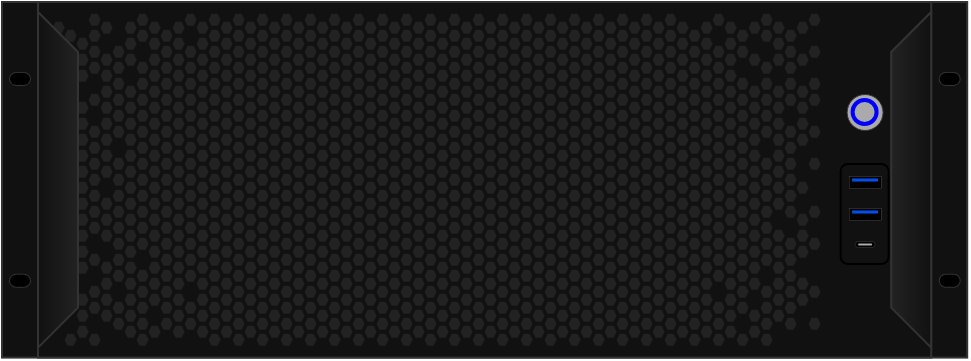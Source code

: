 <mxfile version="24.7.17">
  <diagram name="Page-1" id="KZN-zyBD-0XipZeYQRDT">
    <mxGraphModel dx="687" dy="394" grid="1" gridSize="10" guides="1" tooltips="1" connect="1" arrows="1" fold="1" page="1" pageScale="1" pageWidth="500" pageHeight="200" math="0" shadow="0">
      <root>
        <mxCell id="0" />
        <mxCell id="1" parent="0" />
        <mxCell id="KmW6Qg_B_CKn5ORcejvN-3099" value="" style="group" vertex="1" connectable="0" parent="1">
          <mxGeometry x="9" y="11" width="482.6" height="177.8" as="geometry" />
        </mxCell>
        <mxCell id="9eh16xiQdjSHdPkHuFP6-378" value="" style="rounded=0;whiteSpace=wrap;html=1;strokeColor=#333333;fillColor=#111111;strokeWidth=1;container=0;part=1;movable=1;resizable=1;rotatable=1;deletable=1;editable=1;locked=0;connectable=1;" parent="KmW6Qg_B_CKn5ORcejvN-3099" vertex="1">
          <mxGeometry width="482.6" height="177.8" as="geometry" />
        </mxCell>
        <mxCell id="9eh16xiQdjSHdPkHuFP6-379" value="" style="rounded=0;whiteSpace=wrap;html=1;strokeColor=#333333;fillColor=#111111;strokeWidth=1;movable=1;resizable=1;rotatable=1;deletable=1;editable=1;locked=0;connectable=1;container=0;" parent="KmW6Qg_B_CKn5ORcejvN-3099" vertex="1">
          <mxGeometry x="18" width="446.6" height="177.8" as="geometry" />
        </mxCell>
        <mxCell id="KmW6Qg_B_CKn5ORcejvN-31" value="" style="group;strokeColor=#333333;rounded=1;arcSize=50;" vertex="1" connectable="0" parent="KmW6Qg_B_CKn5ORcejvN-3099">
          <mxGeometry x="4" y="35.45" width="10" height="6" as="geometry" />
        </mxCell>
        <mxCell id="KmW6Qg_B_CKn5ORcejvN-32" value="" style="rounded=0;whiteSpace=wrap;html=1;fillColor=#000000;fontColor=#ffffff;strokeColor=none;container=0;" vertex="1" parent="KmW6Qg_B_CKn5ORcejvN-31">
          <mxGeometry x="3" width="4" height="6" as="geometry" />
        </mxCell>
        <mxCell id="KmW6Qg_B_CKn5ORcejvN-33" value="" style="ellipse;whiteSpace=wrap;html=1;aspect=fixed;strokeColor=none;fillColor=#000000;container=0;" vertex="1" parent="KmW6Qg_B_CKn5ORcejvN-31">
          <mxGeometry x="4" width="6" height="6" as="geometry" />
        </mxCell>
        <mxCell id="KmW6Qg_B_CKn5ORcejvN-34" value="" style="ellipse;whiteSpace=wrap;html=1;aspect=fixed;strokeColor=none;fillColor=#000000;container=0;" vertex="1" parent="KmW6Qg_B_CKn5ORcejvN-31">
          <mxGeometry width="6" height="6" as="geometry" />
        </mxCell>
        <mxCell id="KmW6Qg_B_CKn5ORcejvN-1287" value="" style="group;strokeColor=#111111;rounded=1;arcSize=50;container=0;" vertex="1" connectable="0" parent="KmW6Qg_B_CKn5ORcejvN-3099">
          <mxGeometry x="4" y="136.35" width="10" height="6" as="geometry" />
        </mxCell>
        <mxCell id="KmW6Qg_B_CKn5ORcejvN-1695" value="" style="group;strokeColor=#333333;rounded=1;arcSize=50;" vertex="1" connectable="0" parent="KmW6Qg_B_CKn5ORcejvN-3099">
          <mxGeometry x="4" y="136.35" width="10" height="6" as="geometry" />
        </mxCell>
        <mxCell id="KmW6Qg_B_CKn5ORcejvN-1696" value="" style="rounded=0;whiteSpace=wrap;html=1;fillColor=#000000;fontColor=#ffffff;strokeColor=none;container=0;" vertex="1" parent="KmW6Qg_B_CKn5ORcejvN-1695">
          <mxGeometry x="3" width="4" height="6" as="geometry" />
        </mxCell>
        <mxCell id="KmW6Qg_B_CKn5ORcejvN-1697" value="" style="ellipse;whiteSpace=wrap;html=1;aspect=fixed;strokeColor=none;fillColor=#000000;container=0;" vertex="1" parent="KmW6Qg_B_CKn5ORcejvN-1695">
          <mxGeometry x="4" width="6" height="6" as="geometry" />
        </mxCell>
        <mxCell id="KmW6Qg_B_CKn5ORcejvN-1698" value="" style="ellipse;whiteSpace=wrap;html=1;aspect=fixed;strokeColor=none;fillColor=#000000;container=0;" vertex="1" parent="KmW6Qg_B_CKn5ORcejvN-1695">
          <mxGeometry width="6" height="6" as="geometry" />
        </mxCell>
        <mxCell id="KmW6Qg_B_CKn5ORcejvN-1699" value="" style="group;strokeColor=#333333;rounded=1;arcSize=50;" vertex="1" connectable="0" parent="KmW6Qg_B_CKn5ORcejvN-3099">
          <mxGeometry x="468.85" y="35.45" width="10" height="6" as="geometry" />
        </mxCell>
        <mxCell id="KmW6Qg_B_CKn5ORcejvN-1700" value="" style="rounded=0;whiteSpace=wrap;html=1;fillColor=#000000;fontColor=#ffffff;strokeColor=none;container=0;" vertex="1" parent="KmW6Qg_B_CKn5ORcejvN-1699">
          <mxGeometry x="3" width="4" height="6" as="geometry" />
        </mxCell>
        <mxCell id="KmW6Qg_B_CKn5ORcejvN-1701" value="" style="ellipse;whiteSpace=wrap;html=1;aspect=fixed;strokeColor=none;fillColor=#000000;container=0;" vertex="1" parent="KmW6Qg_B_CKn5ORcejvN-1699">
          <mxGeometry x="4" width="6" height="6" as="geometry" />
        </mxCell>
        <mxCell id="KmW6Qg_B_CKn5ORcejvN-1702" value="" style="ellipse;whiteSpace=wrap;html=1;aspect=fixed;strokeColor=none;fillColor=#000000;container=0;" vertex="1" parent="KmW6Qg_B_CKn5ORcejvN-1699">
          <mxGeometry width="6" height="6" as="geometry" />
        </mxCell>
        <mxCell id="KmW6Qg_B_CKn5ORcejvN-1704" value="" style="group;strokeColor=#333333;rounded=1;arcSize=50;" vertex="1" connectable="0" parent="KmW6Qg_B_CKn5ORcejvN-3099">
          <mxGeometry x="468.85" y="136.35" width="10" height="6" as="geometry" />
        </mxCell>
        <mxCell id="KmW6Qg_B_CKn5ORcejvN-1705" value="" style="rounded=0;whiteSpace=wrap;html=1;fillColor=#000000;fontColor=#ffffff;strokeColor=none;container=0;" vertex="1" parent="KmW6Qg_B_CKn5ORcejvN-1704">
          <mxGeometry x="3" width="4" height="6" as="geometry" />
        </mxCell>
        <mxCell id="KmW6Qg_B_CKn5ORcejvN-1706" value="" style="ellipse;whiteSpace=wrap;html=1;aspect=fixed;strokeColor=none;fillColor=#000000;container=0;" vertex="1" parent="KmW6Qg_B_CKn5ORcejvN-1704">
          <mxGeometry x="4" width="6" height="6" as="geometry" />
        </mxCell>
        <mxCell id="KmW6Qg_B_CKn5ORcejvN-1707" value="" style="ellipse;whiteSpace=wrap;html=1;aspect=fixed;strokeColor=none;fillColor=#000000;container=0;" vertex="1" parent="KmW6Qg_B_CKn5ORcejvN-1704">
          <mxGeometry width="6" height="6" as="geometry" />
        </mxCell>
        <mxCell id="KmW6Qg_B_CKn5ORcejvN-3078" value="" style="group" vertex="1" connectable="0" parent="KmW6Qg_B_CKn5ORcejvN-3099">
          <mxGeometry x="25.3" y="5.9" width="384" height="166" as="geometry" />
        </mxCell>
        <mxCell id="KmW6Qg_B_CKn5ORcejvN-1711" value="" style="shape=hexagon;perimeter=hexagonPerimeter2;whiteSpace=wrap;html=1;fixedSize=1;strokeColor=none;fillColor=#222222;aspect=fixed;size=1.449;" vertex="1" parent="KmW6Qg_B_CKn5ORcejvN-3078">
          <mxGeometry y="4" width="6" height="6" as="geometry" />
        </mxCell>
        <mxCell id="KmW6Qg_B_CKn5ORcejvN-1734" value="" style="shape=hexagon;perimeter=hexagonPerimeter2;whiteSpace=wrap;html=1;fixedSize=1;strokeColor=none;fillColor=#222222;aspect=fixed;size=1.449;" vertex="1" parent="KmW6Qg_B_CKn5ORcejvN-3078">
          <mxGeometry y="20" width="6" height="6" as="geometry" />
        </mxCell>
        <mxCell id="KmW6Qg_B_CKn5ORcejvN-1740" value="" style="shape=hexagon;perimeter=hexagonPerimeter2;whiteSpace=wrap;html=1;fixedSize=1;strokeColor=none;fillColor=#222222;aspect=fixed;size=1.449;" vertex="1" parent="KmW6Qg_B_CKn5ORcejvN-3078">
          <mxGeometry y="36" width="6" height="6" as="geometry" />
        </mxCell>
        <mxCell id="KmW6Qg_B_CKn5ORcejvN-1746" value="" style="shape=hexagon;perimeter=hexagonPerimeter2;whiteSpace=wrap;html=1;fixedSize=1;strokeColor=none;fillColor=#222222;aspect=fixed;size=1.449;" vertex="1" parent="KmW6Qg_B_CKn5ORcejvN-3078">
          <mxGeometry y="52" width="6" height="6" as="geometry" />
        </mxCell>
        <mxCell id="KmW6Qg_B_CKn5ORcejvN-1748" value="" style="shape=hexagon;perimeter=hexagonPerimeter2;whiteSpace=wrap;html=1;fixedSize=1;strokeColor=none;fillColor=#222222;aspect=fixed;size=1.449;" vertex="1" parent="KmW6Qg_B_CKn5ORcejvN-3078">
          <mxGeometry y="60" width="6" height="6" as="geometry" />
        </mxCell>
        <mxCell id="KmW6Qg_B_CKn5ORcejvN-1755" value="" style="shape=hexagon;perimeter=hexagonPerimeter2;whiteSpace=wrap;html=1;fixedSize=1;strokeColor=none;fillColor=#222222;aspect=fixed;size=1.449;" vertex="1" parent="KmW6Qg_B_CKn5ORcejvN-3078">
          <mxGeometry y="84" width="6" height="6" as="geometry" />
        </mxCell>
        <mxCell id="KmW6Qg_B_CKn5ORcejvN-1757" value="" style="shape=hexagon;perimeter=hexagonPerimeter2;whiteSpace=wrap;html=1;fixedSize=1;strokeColor=none;fillColor=#222222;aspect=fixed;size=1.449;" vertex="1" parent="KmW6Qg_B_CKn5ORcejvN-3078">
          <mxGeometry y="100" width="6" height="6" as="geometry" />
        </mxCell>
        <mxCell id="KmW6Qg_B_CKn5ORcejvN-1758" value="" style="shape=hexagon;perimeter=hexagonPerimeter2;whiteSpace=wrap;html=1;fixedSize=1;strokeColor=none;fillColor=#222222;aspect=fixed;size=1.449;" vertex="1" parent="KmW6Qg_B_CKn5ORcejvN-3078">
          <mxGeometry y="108" width="6" height="6" as="geometry" />
        </mxCell>
        <mxCell id="KmW6Qg_B_CKn5ORcejvN-1760" value="" style="shape=hexagon;perimeter=hexagonPerimeter2;whiteSpace=wrap;html=1;fixedSize=1;strokeColor=none;fillColor=#222222;aspect=fixed;size=1.449;" vertex="1" parent="KmW6Qg_B_CKn5ORcejvN-3078">
          <mxGeometry y="124" width="6" height="6" as="geometry" />
        </mxCell>
        <mxCell id="KmW6Qg_B_CKn5ORcejvN-1761" value="" style="shape=hexagon;perimeter=hexagonPerimeter2;whiteSpace=wrap;html=1;fixedSize=1;strokeColor=none;fillColor=#222222;aspect=fixed;size=1.449;" vertex="1" parent="KmW6Qg_B_CKn5ORcejvN-3078">
          <mxGeometry y="132" width="6" height="6" as="geometry" />
        </mxCell>
        <mxCell id="KmW6Qg_B_CKn5ORcejvN-1763" value="" style="shape=hexagon;perimeter=hexagonPerimeter2;whiteSpace=wrap;html=1;fixedSize=1;strokeColor=none;fillColor=#222222;aspect=fixed;size=1.449;" vertex="1" parent="KmW6Qg_B_CKn5ORcejvN-3078">
          <mxGeometry y="148" width="6" height="6" as="geometry" />
        </mxCell>
        <mxCell id="KmW6Qg_B_CKn5ORcejvN-1766" value="" style="shape=hexagon;perimeter=hexagonPerimeter2;whiteSpace=wrap;html=1;fixedSize=1;strokeColor=none;fillColor=#222222;aspect=fixed;size=1.449;" vertex="1" parent="KmW6Qg_B_CKn5ORcejvN-3078">
          <mxGeometry x="6" y="8" width="6" height="6" as="geometry" />
        </mxCell>
        <mxCell id="KmW6Qg_B_CKn5ORcejvN-1768" value="" style="shape=hexagon;perimeter=hexagonPerimeter2;whiteSpace=wrap;html=1;fixedSize=1;strokeColor=none;fillColor=#222222;aspect=fixed;size=1.449;" vertex="1" parent="KmW6Qg_B_CKn5ORcejvN-3078">
          <mxGeometry x="6" y="24" width="6" height="6" as="geometry" />
        </mxCell>
        <mxCell id="KmW6Qg_B_CKn5ORcejvN-1769" value="" style="shape=hexagon;perimeter=hexagonPerimeter2;whiteSpace=wrap;html=1;fixedSize=1;strokeColor=none;fillColor=#222222;aspect=fixed;size=1.449;" vertex="1" parent="KmW6Qg_B_CKn5ORcejvN-3078">
          <mxGeometry x="6" y="32" width="6" height="6" as="geometry" />
        </mxCell>
        <mxCell id="KmW6Qg_B_CKn5ORcejvN-1770" value="" style="shape=hexagon;perimeter=hexagonPerimeter2;whiteSpace=wrap;html=1;fixedSize=1;strokeColor=none;fillColor=#222222;aspect=fixed;size=1.449;" vertex="1" parent="KmW6Qg_B_CKn5ORcejvN-3078">
          <mxGeometry x="6" y="40" width="6" height="6" as="geometry" />
        </mxCell>
        <mxCell id="KmW6Qg_B_CKn5ORcejvN-1772" value="" style="shape=hexagon;perimeter=hexagonPerimeter2;whiteSpace=wrap;html=1;fixedSize=1;strokeColor=none;fillColor=#222222;aspect=fixed;size=1.449;" vertex="1" parent="KmW6Qg_B_CKn5ORcejvN-3078">
          <mxGeometry x="6" y="56" width="6" height="6" as="geometry" />
        </mxCell>
        <mxCell id="KmW6Qg_B_CKn5ORcejvN-1773" value="" style="shape=hexagon;perimeter=hexagonPerimeter2;whiteSpace=wrap;html=1;fixedSize=1;strokeColor=none;fillColor=#222222;aspect=fixed;size=1.449;" vertex="1" parent="KmW6Qg_B_CKn5ORcejvN-3078">
          <mxGeometry x="6" y="64" width="6" height="6" as="geometry" />
        </mxCell>
        <mxCell id="KmW6Qg_B_CKn5ORcejvN-1775" value="" style="shape=hexagon;perimeter=hexagonPerimeter2;whiteSpace=wrap;html=1;fixedSize=1;strokeColor=none;fillColor=#222222;aspect=fixed;size=1.449;" vertex="1" parent="KmW6Qg_B_CKn5ORcejvN-3078">
          <mxGeometry x="6" y="80" width="6" height="6" as="geometry" />
        </mxCell>
        <mxCell id="KmW6Qg_B_CKn5ORcejvN-1776" value="" style="shape=hexagon;perimeter=hexagonPerimeter2;whiteSpace=wrap;html=1;fixedSize=1;strokeColor=none;fillColor=#222222;aspect=fixed;size=1.449;" vertex="1" parent="KmW6Qg_B_CKn5ORcejvN-3078">
          <mxGeometry x="6" y="88" width="6" height="6" as="geometry" />
        </mxCell>
        <mxCell id="KmW6Qg_B_CKn5ORcejvN-1778" value="" style="shape=hexagon;perimeter=hexagonPerimeter2;whiteSpace=wrap;html=1;fixedSize=1;strokeColor=none;fillColor=#222222;aspect=fixed;size=1.449;" vertex="1" parent="KmW6Qg_B_CKn5ORcejvN-3078">
          <mxGeometry x="6" y="104" width="6" height="6" as="geometry" />
        </mxCell>
        <mxCell id="KmW6Qg_B_CKn5ORcejvN-1779" value="" style="shape=hexagon;perimeter=hexagonPerimeter2;whiteSpace=wrap;html=1;fixedSize=1;strokeColor=none;fillColor=#222222;aspect=fixed;size=1.449;" vertex="1" parent="KmW6Qg_B_CKn5ORcejvN-3078">
          <mxGeometry x="6" y="112" width="6" height="6" as="geometry" />
        </mxCell>
        <mxCell id="KmW6Qg_B_CKn5ORcejvN-1780" value="" style="shape=hexagon;perimeter=hexagonPerimeter2;whiteSpace=wrap;html=1;fixedSize=1;strokeColor=none;fillColor=#222222;aspect=fixed;size=1.449;" vertex="1" parent="KmW6Qg_B_CKn5ORcejvN-3078">
          <mxGeometry x="6" y="120" width="6" height="6" as="geometry" />
        </mxCell>
        <mxCell id="KmW6Qg_B_CKn5ORcejvN-1781" value="" style="shape=hexagon;perimeter=hexagonPerimeter2;whiteSpace=wrap;html=1;fixedSize=1;strokeColor=none;fillColor=#222222;aspect=fixed;size=1.449;" vertex="1" parent="KmW6Qg_B_CKn5ORcejvN-3078">
          <mxGeometry x="6" y="128" width="6" height="6" as="geometry" />
        </mxCell>
        <mxCell id="KmW6Qg_B_CKn5ORcejvN-1782" value="" style="shape=hexagon;perimeter=hexagonPerimeter2;whiteSpace=wrap;html=1;fixedSize=1;strokeColor=none;fillColor=#222222;aspect=fixed;size=1.449;" vertex="1" parent="KmW6Qg_B_CKn5ORcejvN-3078">
          <mxGeometry x="6" y="136" width="6" height="6" as="geometry" />
        </mxCell>
        <mxCell id="KmW6Qg_B_CKn5ORcejvN-1783" value="" style="shape=hexagon;perimeter=hexagonPerimeter2;whiteSpace=wrap;html=1;fixedSize=1;strokeColor=none;fillColor=#222222;aspect=fixed;size=1.449;" vertex="1" parent="KmW6Qg_B_CKn5ORcejvN-3078">
          <mxGeometry x="6" y="144" width="6" height="6" as="geometry" />
        </mxCell>
        <mxCell id="KmW6Qg_B_CKn5ORcejvN-1806" value="" style="shape=hexagon;perimeter=hexagonPerimeter2;whiteSpace=wrap;html=1;fixedSize=1;strokeColor=none;fillColor=#222222;aspect=fixed;size=1.449;" vertex="1" parent="KmW6Qg_B_CKn5ORcejvN-3078">
          <mxGeometry x="12" y="12" width="6" height="6" as="geometry" />
        </mxCell>
        <mxCell id="KmW6Qg_B_CKn5ORcejvN-1807" value="" style="shape=hexagon;perimeter=hexagonPerimeter2;whiteSpace=wrap;html=1;fixedSize=1;strokeColor=none;fillColor=#222222;aspect=fixed;size=1.449;" vertex="1" parent="KmW6Qg_B_CKn5ORcejvN-3078">
          <mxGeometry x="12" y="20" width="6" height="6" as="geometry" />
        </mxCell>
        <mxCell id="KmW6Qg_B_CKn5ORcejvN-1808" value="" style="shape=hexagon;perimeter=hexagonPerimeter2;whiteSpace=wrap;html=1;fixedSize=1;strokeColor=none;fillColor=#222222;aspect=fixed;size=1.449;" vertex="1" parent="KmW6Qg_B_CKn5ORcejvN-3078">
          <mxGeometry x="12" y="28" width="6" height="6" as="geometry" />
        </mxCell>
        <mxCell id="KmW6Qg_B_CKn5ORcejvN-1810" value="" style="shape=hexagon;perimeter=hexagonPerimeter2;whiteSpace=wrap;html=1;fixedSize=1;strokeColor=none;fillColor=#222222;aspect=fixed;size=1.449;" vertex="1" parent="KmW6Qg_B_CKn5ORcejvN-3078">
          <mxGeometry x="12" y="44" width="6" height="6" as="geometry" />
        </mxCell>
        <mxCell id="KmW6Qg_B_CKn5ORcejvN-1811" value="" style="shape=hexagon;perimeter=hexagonPerimeter2;whiteSpace=wrap;html=1;fixedSize=1;strokeColor=none;fillColor=#222222;aspect=fixed;size=1.449;" vertex="1" parent="KmW6Qg_B_CKn5ORcejvN-3078">
          <mxGeometry x="12" y="52" width="6" height="6" as="geometry" />
        </mxCell>
        <mxCell id="KmW6Qg_B_CKn5ORcejvN-1812" value="" style="shape=hexagon;perimeter=hexagonPerimeter2;whiteSpace=wrap;html=1;fixedSize=1;strokeColor=none;fillColor=#222222;aspect=fixed;size=1.449;" vertex="1" parent="KmW6Qg_B_CKn5ORcejvN-3078">
          <mxGeometry x="12" y="60" width="6" height="6" as="geometry" />
        </mxCell>
        <mxCell id="KmW6Qg_B_CKn5ORcejvN-1813" value="" style="shape=hexagon;perimeter=hexagonPerimeter2;whiteSpace=wrap;html=1;fixedSize=1;strokeColor=none;fillColor=#222222;aspect=fixed;size=1.449;" vertex="1" parent="KmW6Qg_B_CKn5ORcejvN-3078">
          <mxGeometry x="12" y="68" width="6" height="6" as="geometry" />
        </mxCell>
        <mxCell id="KmW6Qg_B_CKn5ORcejvN-1814" value="" style="shape=hexagon;perimeter=hexagonPerimeter2;whiteSpace=wrap;html=1;fixedSize=1;strokeColor=none;fillColor=#222222;aspect=fixed;size=1.449;" vertex="1" parent="KmW6Qg_B_CKn5ORcejvN-3078">
          <mxGeometry x="12" y="76" width="6" height="6" as="geometry" />
        </mxCell>
        <mxCell id="KmW6Qg_B_CKn5ORcejvN-1815" value="" style="shape=hexagon;perimeter=hexagonPerimeter2;whiteSpace=wrap;html=1;fixedSize=1;strokeColor=none;fillColor=#222222;aspect=fixed;size=1.449;" vertex="1" parent="KmW6Qg_B_CKn5ORcejvN-3078">
          <mxGeometry x="12" y="84" width="6" height="6" as="geometry" />
        </mxCell>
        <mxCell id="KmW6Qg_B_CKn5ORcejvN-1816" value="" style="shape=hexagon;perimeter=hexagonPerimeter2;whiteSpace=wrap;html=1;fixedSize=1;strokeColor=none;fillColor=#222222;aspect=fixed;size=1.449;" vertex="1" parent="KmW6Qg_B_CKn5ORcejvN-3078">
          <mxGeometry x="12" y="92" width="6" height="6" as="geometry" />
        </mxCell>
        <mxCell id="KmW6Qg_B_CKn5ORcejvN-1817" value="" style="shape=hexagon;perimeter=hexagonPerimeter2;whiteSpace=wrap;html=1;fixedSize=1;strokeColor=none;fillColor=#222222;aspect=fixed;size=1.449;" vertex="1" parent="KmW6Qg_B_CKn5ORcejvN-3078">
          <mxGeometry x="12" y="100" width="6" height="6" as="geometry" />
        </mxCell>
        <mxCell id="KmW6Qg_B_CKn5ORcejvN-1818" value="" style="shape=hexagon;perimeter=hexagonPerimeter2;whiteSpace=wrap;html=1;fixedSize=1;strokeColor=none;fillColor=#222222;aspect=fixed;size=1.449;" vertex="1" parent="KmW6Qg_B_CKn5ORcejvN-3078">
          <mxGeometry x="12" y="108" width="6" height="6" as="geometry" />
        </mxCell>
        <mxCell id="KmW6Qg_B_CKn5ORcejvN-1819" value="" style="shape=hexagon;perimeter=hexagonPerimeter2;whiteSpace=wrap;html=1;fixedSize=1;strokeColor=none;fillColor=#222222;aspect=fixed;size=1.449;" vertex="1" parent="KmW6Qg_B_CKn5ORcejvN-3078">
          <mxGeometry x="12" y="116" width="6" height="6" as="geometry" />
        </mxCell>
        <mxCell id="KmW6Qg_B_CKn5ORcejvN-1820" value="" style="shape=hexagon;perimeter=hexagonPerimeter2;whiteSpace=wrap;html=1;fixedSize=1;strokeColor=none;fillColor=#222222;aspect=fixed;size=1.449;" vertex="1" parent="KmW6Qg_B_CKn5ORcejvN-3078">
          <mxGeometry x="12" y="124" width="6" height="6" as="geometry" />
        </mxCell>
        <mxCell id="KmW6Qg_B_CKn5ORcejvN-1822" value="" style="shape=hexagon;perimeter=hexagonPerimeter2;whiteSpace=wrap;html=1;fixedSize=1;strokeColor=none;fillColor=#222222;aspect=fixed;size=1.449;" vertex="1" parent="KmW6Qg_B_CKn5ORcejvN-3078">
          <mxGeometry x="12" y="140" width="6" height="6" as="geometry" />
        </mxCell>
        <mxCell id="KmW6Qg_B_CKn5ORcejvN-1823" value="" style="shape=hexagon;perimeter=hexagonPerimeter2;whiteSpace=wrap;html=1;fixedSize=1;strokeColor=none;fillColor=#222222;aspect=fixed;size=1.449;" vertex="1" parent="KmW6Qg_B_CKn5ORcejvN-3078">
          <mxGeometry x="12" y="148" width="6" height="6" as="geometry" />
        </mxCell>
        <mxCell id="KmW6Qg_B_CKn5ORcejvN-1824" value="" style="shape=hexagon;perimeter=hexagonPerimeter2;whiteSpace=wrap;html=1;fixedSize=1;strokeColor=none;fillColor=#222222;aspect=fixed;size=1.449;" vertex="1" parent="KmW6Qg_B_CKn5ORcejvN-3078">
          <mxGeometry x="12" y="156" width="6" height="6" as="geometry" />
        </mxCell>
        <mxCell id="KmW6Qg_B_CKn5ORcejvN-1825" value="" style="shape=hexagon;perimeter=hexagonPerimeter2;whiteSpace=wrap;html=1;fixedSize=1;strokeColor=none;fillColor=#222222;aspect=fixed;size=1.449;" vertex="1" parent="KmW6Qg_B_CKn5ORcejvN-3078">
          <mxGeometry x="18" width="6" height="6" as="geometry" />
        </mxCell>
        <mxCell id="KmW6Qg_B_CKn5ORcejvN-1826" value="" style="shape=hexagon;perimeter=hexagonPerimeter2;whiteSpace=wrap;html=1;fixedSize=1;strokeColor=none;fillColor=#222222;aspect=fixed;size=1.449;" vertex="1" parent="KmW6Qg_B_CKn5ORcejvN-3078">
          <mxGeometry x="18" y="8" width="6" height="6" as="geometry" />
        </mxCell>
        <mxCell id="KmW6Qg_B_CKn5ORcejvN-1827" value="" style="shape=hexagon;perimeter=hexagonPerimeter2;whiteSpace=wrap;html=1;fixedSize=1;strokeColor=none;fillColor=#222222;aspect=fixed;size=1.449;" vertex="1" parent="KmW6Qg_B_CKn5ORcejvN-3078">
          <mxGeometry x="18" y="16" width="6" height="6" as="geometry" />
        </mxCell>
        <mxCell id="KmW6Qg_B_CKn5ORcejvN-1828" value="" style="shape=hexagon;perimeter=hexagonPerimeter2;whiteSpace=wrap;html=1;fixedSize=1;strokeColor=none;fillColor=#222222;aspect=fixed;size=1.449;" vertex="1" parent="KmW6Qg_B_CKn5ORcejvN-3078">
          <mxGeometry x="18" y="24" width="6" height="6" as="geometry" />
        </mxCell>
        <mxCell id="KmW6Qg_B_CKn5ORcejvN-1830" value="" style="shape=hexagon;perimeter=hexagonPerimeter2;whiteSpace=wrap;html=1;fixedSize=1;strokeColor=none;fillColor=#222222;aspect=fixed;size=1.449;" vertex="1" parent="KmW6Qg_B_CKn5ORcejvN-3078">
          <mxGeometry x="18" y="40" width="6" height="6" as="geometry" />
        </mxCell>
        <mxCell id="KmW6Qg_B_CKn5ORcejvN-1832" value="" style="shape=hexagon;perimeter=hexagonPerimeter2;whiteSpace=wrap;html=1;fixedSize=1;strokeColor=none;fillColor=#222222;aspect=fixed;size=1.449;" vertex="1" parent="KmW6Qg_B_CKn5ORcejvN-3078">
          <mxGeometry x="18" y="56" width="6" height="6" as="geometry" />
        </mxCell>
        <mxCell id="KmW6Qg_B_CKn5ORcejvN-1833" value="" style="shape=hexagon;perimeter=hexagonPerimeter2;whiteSpace=wrap;html=1;fixedSize=1;strokeColor=none;fillColor=#222222;aspect=fixed;size=1.449;" vertex="1" parent="KmW6Qg_B_CKn5ORcejvN-3078">
          <mxGeometry x="18" y="64" width="6" height="6" as="geometry" />
        </mxCell>
        <mxCell id="KmW6Qg_B_CKn5ORcejvN-1834" value="" style="shape=hexagon;perimeter=hexagonPerimeter2;whiteSpace=wrap;html=1;fixedSize=1;strokeColor=none;fillColor=#222222;aspect=fixed;size=1.449;" vertex="1" parent="KmW6Qg_B_CKn5ORcejvN-3078">
          <mxGeometry x="18" y="72" width="6" height="6" as="geometry" />
        </mxCell>
        <mxCell id="KmW6Qg_B_CKn5ORcejvN-1835" value="" style="shape=hexagon;perimeter=hexagonPerimeter2;whiteSpace=wrap;html=1;fixedSize=1;strokeColor=none;fillColor=#222222;aspect=fixed;size=1.449;" vertex="1" parent="KmW6Qg_B_CKn5ORcejvN-3078">
          <mxGeometry x="18" y="80" width="6" height="6" as="geometry" />
        </mxCell>
        <mxCell id="KmW6Qg_B_CKn5ORcejvN-1836" value="" style="shape=hexagon;perimeter=hexagonPerimeter2;whiteSpace=wrap;html=1;fixedSize=1;strokeColor=none;fillColor=#222222;aspect=fixed;size=1.449;" vertex="1" parent="KmW6Qg_B_CKn5ORcejvN-3078">
          <mxGeometry x="18" y="88" width="6" height="6" as="geometry" />
        </mxCell>
        <mxCell id="KmW6Qg_B_CKn5ORcejvN-1837" value="" style="shape=hexagon;perimeter=hexagonPerimeter2;whiteSpace=wrap;html=1;fixedSize=1;strokeColor=none;fillColor=#222222;aspect=fixed;size=1.449;" vertex="1" parent="KmW6Qg_B_CKn5ORcejvN-3078">
          <mxGeometry x="18" y="96" width="6" height="6" as="geometry" />
        </mxCell>
        <mxCell id="KmW6Qg_B_CKn5ORcejvN-1838" value="" style="shape=hexagon;perimeter=hexagonPerimeter2;whiteSpace=wrap;html=1;fixedSize=1;strokeColor=none;fillColor=#222222;aspect=fixed;size=1.449;" vertex="1" parent="KmW6Qg_B_CKn5ORcejvN-3078">
          <mxGeometry x="18" y="104" width="6" height="6" as="geometry" />
        </mxCell>
        <mxCell id="KmW6Qg_B_CKn5ORcejvN-1840" value="" style="shape=hexagon;perimeter=hexagonPerimeter2;whiteSpace=wrap;html=1;fixedSize=1;strokeColor=none;fillColor=#222222;aspect=fixed;size=1.449;" vertex="1" parent="KmW6Qg_B_CKn5ORcejvN-3078">
          <mxGeometry x="18" y="120" width="6" height="6" as="geometry" />
        </mxCell>
        <mxCell id="KmW6Qg_B_CKn5ORcejvN-1842" value="" style="shape=hexagon;perimeter=hexagonPerimeter2;whiteSpace=wrap;html=1;fixedSize=1;strokeColor=none;fillColor=#222222;aspect=fixed;size=1.449;" vertex="1" parent="KmW6Qg_B_CKn5ORcejvN-3078">
          <mxGeometry x="18" y="136" width="6" height="6" as="geometry" />
        </mxCell>
        <mxCell id="KmW6Qg_B_CKn5ORcejvN-1843" value="" style="shape=hexagon;perimeter=hexagonPerimeter2;whiteSpace=wrap;html=1;fixedSize=1;strokeColor=none;fillColor=#222222;aspect=fixed;size=1.449;" vertex="1" parent="KmW6Qg_B_CKn5ORcejvN-3078">
          <mxGeometry x="18" y="144" width="6" height="6" as="geometry" />
        </mxCell>
        <mxCell id="KmW6Qg_B_CKn5ORcejvN-1845" value="" style="shape=hexagon;perimeter=hexagonPerimeter2;whiteSpace=wrap;html=1;fixedSize=1;strokeColor=none;fillColor=#222222;aspect=fixed;size=1.449;" vertex="1" parent="KmW6Qg_B_CKn5ORcejvN-3078">
          <mxGeometry x="24" y="4" width="6" height="6" as="geometry" />
        </mxCell>
        <mxCell id="KmW6Qg_B_CKn5ORcejvN-1847" value="" style="shape=hexagon;perimeter=hexagonPerimeter2;whiteSpace=wrap;html=1;fixedSize=1;strokeColor=none;fillColor=#222222;aspect=fixed;size=1.449;" vertex="1" parent="KmW6Qg_B_CKn5ORcejvN-3078">
          <mxGeometry x="24" y="20" width="6" height="6" as="geometry" />
        </mxCell>
        <mxCell id="KmW6Qg_B_CKn5ORcejvN-1848" value="" style="shape=hexagon;perimeter=hexagonPerimeter2;whiteSpace=wrap;html=1;fixedSize=1;strokeColor=none;fillColor=#222222;aspect=fixed;size=1.449;" vertex="1" parent="KmW6Qg_B_CKn5ORcejvN-3078">
          <mxGeometry x="24" y="28" width="6" height="6" as="geometry" />
        </mxCell>
        <mxCell id="KmW6Qg_B_CKn5ORcejvN-1849" value="" style="shape=hexagon;perimeter=hexagonPerimeter2;whiteSpace=wrap;html=1;fixedSize=1;strokeColor=none;fillColor=#222222;aspect=fixed;size=1.449;" vertex="1" parent="KmW6Qg_B_CKn5ORcejvN-3078">
          <mxGeometry x="24" y="36" width="6" height="6" as="geometry" />
        </mxCell>
        <mxCell id="KmW6Qg_B_CKn5ORcejvN-1850" value="" style="shape=hexagon;perimeter=hexagonPerimeter2;whiteSpace=wrap;html=1;fixedSize=1;strokeColor=none;fillColor=#222222;aspect=fixed;size=1.449;" vertex="1" parent="KmW6Qg_B_CKn5ORcejvN-3078">
          <mxGeometry x="24" y="44" width="6" height="6" as="geometry" />
        </mxCell>
        <mxCell id="KmW6Qg_B_CKn5ORcejvN-1851" value="" style="shape=hexagon;perimeter=hexagonPerimeter2;whiteSpace=wrap;html=1;fixedSize=1;strokeColor=none;fillColor=#222222;aspect=fixed;size=1.449;" vertex="1" parent="KmW6Qg_B_CKn5ORcejvN-3078">
          <mxGeometry x="24" y="52" width="6" height="6" as="geometry" />
        </mxCell>
        <mxCell id="KmW6Qg_B_CKn5ORcejvN-1852" value="" style="shape=hexagon;perimeter=hexagonPerimeter2;whiteSpace=wrap;html=1;fixedSize=1;strokeColor=none;fillColor=#222222;aspect=fixed;size=1.449;" vertex="1" parent="KmW6Qg_B_CKn5ORcejvN-3078">
          <mxGeometry x="24" y="60" width="6" height="6" as="geometry" />
        </mxCell>
        <mxCell id="KmW6Qg_B_CKn5ORcejvN-1853" value="" style="shape=hexagon;perimeter=hexagonPerimeter2;whiteSpace=wrap;html=1;fixedSize=1;strokeColor=none;fillColor=#222222;aspect=fixed;size=1.449;" vertex="1" parent="KmW6Qg_B_CKn5ORcejvN-3078">
          <mxGeometry x="24" y="68" width="6" height="6" as="geometry" />
        </mxCell>
        <mxCell id="KmW6Qg_B_CKn5ORcejvN-1854" value="" style="shape=hexagon;perimeter=hexagonPerimeter2;whiteSpace=wrap;html=1;fixedSize=1;strokeColor=none;fillColor=#222222;aspect=fixed;size=1.449;" vertex="1" parent="KmW6Qg_B_CKn5ORcejvN-3078">
          <mxGeometry x="24" y="76" width="6" height="6" as="geometry" />
        </mxCell>
        <mxCell id="KmW6Qg_B_CKn5ORcejvN-1856" value="" style="shape=hexagon;perimeter=hexagonPerimeter2;whiteSpace=wrap;html=1;fixedSize=1;strokeColor=none;fillColor=#222222;aspect=fixed;size=1.449;" vertex="1" parent="KmW6Qg_B_CKn5ORcejvN-3078">
          <mxGeometry x="24" y="92" width="6" height="6" as="geometry" />
        </mxCell>
        <mxCell id="KmW6Qg_B_CKn5ORcejvN-1857" value="" style="shape=hexagon;perimeter=hexagonPerimeter2;whiteSpace=wrap;html=1;fixedSize=1;strokeColor=none;fillColor=#222222;aspect=fixed;size=1.449;" vertex="1" parent="KmW6Qg_B_CKn5ORcejvN-3078">
          <mxGeometry x="24" y="100" width="6" height="6" as="geometry" />
        </mxCell>
        <mxCell id="KmW6Qg_B_CKn5ORcejvN-1858" value="" style="shape=hexagon;perimeter=hexagonPerimeter2;whiteSpace=wrap;html=1;fixedSize=1;strokeColor=none;fillColor=#222222;aspect=fixed;size=1.449;" vertex="1" parent="KmW6Qg_B_CKn5ORcejvN-3078">
          <mxGeometry x="24" y="108" width="6" height="6" as="geometry" />
        </mxCell>
        <mxCell id="KmW6Qg_B_CKn5ORcejvN-1860" value="" style="shape=hexagon;perimeter=hexagonPerimeter2;whiteSpace=wrap;html=1;fixedSize=1;strokeColor=none;fillColor=#222222;aspect=fixed;size=1.449;" vertex="1" parent="KmW6Qg_B_CKn5ORcejvN-3078">
          <mxGeometry x="24" y="124" width="6" height="6" as="geometry" />
        </mxCell>
        <mxCell id="KmW6Qg_B_CKn5ORcejvN-1861" value="" style="shape=hexagon;perimeter=hexagonPerimeter2;whiteSpace=wrap;html=1;fixedSize=1;strokeColor=none;fillColor=#222222;aspect=fixed;size=1.449;" vertex="1" parent="KmW6Qg_B_CKn5ORcejvN-3078">
          <mxGeometry x="24" y="132" width="6" height="6" as="geometry" />
        </mxCell>
        <mxCell id="KmW6Qg_B_CKn5ORcejvN-1862" value="" style="shape=hexagon;perimeter=hexagonPerimeter2;whiteSpace=wrap;html=1;fixedSize=1;strokeColor=none;fillColor=#222222;aspect=fixed;size=1.449;" vertex="1" parent="KmW6Qg_B_CKn5ORcejvN-3078">
          <mxGeometry x="24" y="140" width="6" height="6" as="geometry" />
        </mxCell>
        <mxCell id="KmW6Qg_B_CKn5ORcejvN-1863" value="" style="shape=hexagon;perimeter=hexagonPerimeter2;whiteSpace=wrap;html=1;fixedSize=1;strokeColor=none;fillColor=#222222;aspect=fixed;size=1.449;" vertex="1" parent="KmW6Qg_B_CKn5ORcejvN-3078">
          <mxGeometry x="24" y="148" width="6" height="6" as="geometry" />
        </mxCell>
        <mxCell id="KmW6Qg_B_CKn5ORcejvN-1867" value="" style="shape=hexagon;perimeter=hexagonPerimeter2;whiteSpace=wrap;html=1;fixedSize=1;strokeColor=none;fillColor=#222222;aspect=fixed;size=1.449;" vertex="1" parent="KmW6Qg_B_CKn5ORcejvN-3078">
          <mxGeometry x="30" y="16" width="6" height="6" as="geometry" />
        </mxCell>
        <mxCell id="KmW6Qg_B_CKn5ORcejvN-1868" value="" style="shape=hexagon;perimeter=hexagonPerimeter2;whiteSpace=wrap;html=1;fixedSize=1;strokeColor=none;fillColor=#222222;aspect=fixed;size=1.449;" vertex="1" parent="KmW6Qg_B_CKn5ORcejvN-3078">
          <mxGeometry x="30" y="24" width="6" height="6" as="geometry" />
        </mxCell>
        <mxCell id="KmW6Qg_B_CKn5ORcejvN-1869" value="" style="shape=hexagon;perimeter=hexagonPerimeter2;whiteSpace=wrap;html=1;fixedSize=1;strokeColor=none;fillColor=#222222;aspect=fixed;size=1.449;" vertex="1" parent="KmW6Qg_B_CKn5ORcejvN-3078">
          <mxGeometry x="30" y="32" width="6" height="6" as="geometry" />
        </mxCell>
        <mxCell id="KmW6Qg_B_CKn5ORcejvN-1870" value="" style="shape=hexagon;perimeter=hexagonPerimeter2;whiteSpace=wrap;html=1;fixedSize=1;strokeColor=none;fillColor=#222222;aspect=fixed;size=1.449;" vertex="1" parent="KmW6Qg_B_CKn5ORcejvN-3078">
          <mxGeometry x="30" y="40" width="6" height="6" as="geometry" />
        </mxCell>
        <mxCell id="KmW6Qg_B_CKn5ORcejvN-1871" value="" style="shape=hexagon;perimeter=hexagonPerimeter2;whiteSpace=wrap;html=1;fixedSize=1;strokeColor=none;fillColor=#222222;aspect=fixed;size=1.449;" vertex="1" parent="KmW6Qg_B_CKn5ORcejvN-3078">
          <mxGeometry x="30" y="48" width="6" height="6" as="geometry" />
        </mxCell>
        <mxCell id="KmW6Qg_B_CKn5ORcejvN-1872" value="" style="shape=hexagon;perimeter=hexagonPerimeter2;whiteSpace=wrap;html=1;fixedSize=1;strokeColor=none;fillColor=#222222;aspect=fixed;size=1.449;" vertex="1" parent="KmW6Qg_B_CKn5ORcejvN-3078">
          <mxGeometry x="30" y="56" width="6" height="6" as="geometry" />
        </mxCell>
        <mxCell id="KmW6Qg_B_CKn5ORcejvN-1874" value="" style="shape=hexagon;perimeter=hexagonPerimeter2;whiteSpace=wrap;html=1;fixedSize=1;strokeColor=none;fillColor=#222222;aspect=fixed;size=1.449;" vertex="1" parent="KmW6Qg_B_CKn5ORcejvN-3078">
          <mxGeometry x="30" y="72" width="6" height="6" as="geometry" />
        </mxCell>
        <mxCell id="KmW6Qg_B_CKn5ORcejvN-1875" value="" style="shape=hexagon;perimeter=hexagonPerimeter2;whiteSpace=wrap;html=1;fixedSize=1;strokeColor=none;fillColor=#222222;aspect=fixed;size=1.449;" vertex="1" parent="KmW6Qg_B_CKn5ORcejvN-3078">
          <mxGeometry x="30" y="80" width="6" height="6" as="geometry" />
        </mxCell>
        <mxCell id="KmW6Qg_B_CKn5ORcejvN-1876" value="" style="shape=hexagon;perimeter=hexagonPerimeter2;whiteSpace=wrap;html=1;fixedSize=1;strokeColor=none;fillColor=#222222;aspect=fixed;size=1.449;" vertex="1" parent="KmW6Qg_B_CKn5ORcejvN-3078">
          <mxGeometry x="30" y="88" width="6" height="6" as="geometry" />
        </mxCell>
        <mxCell id="KmW6Qg_B_CKn5ORcejvN-1877" value="" style="shape=hexagon;perimeter=hexagonPerimeter2;whiteSpace=wrap;html=1;fixedSize=1;strokeColor=none;fillColor=#222222;aspect=fixed;size=1.449;" vertex="1" parent="KmW6Qg_B_CKn5ORcejvN-3078">
          <mxGeometry x="30" y="96" width="6" height="6" as="geometry" />
        </mxCell>
        <mxCell id="KmW6Qg_B_CKn5ORcejvN-1878" value="" style="shape=hexagon;perimeter=hexagonPerimeter2;whiteSpace=wrap;html=1;fixedSize=1;strokeColor=none;fillColor=#222222;aspect=fixed;size=1.449;" vertex="1" parent="KmW6Qg_B_CKn5ORcejvN-3078">
          <mxGeometry x="30" y="104" width="6" height="6" as="geometry" />
        </mxCell>
        <mxCell id="KmW6Qg_B_CKn5ORcejvN-1879" value="" style="shape=hexagon;perimeter=hexagonPerimeter2;whiteSpace=wrap;html=1;fixedSize=1;strokeColor=none;fillColor=#222222;aspect=fixed;size=1.449;" vertex="1" parent="KmW6Qg_B_CKn5ORcejvN-3078">
          <mxGeometry x="30" y="112" width="6" height="6" as="geometry" />
        </mxCell>
        <mxCell id="KmW6Qg_B_CKn5ORcejvN-1880" value="" style="shape=hexagon;perimeter=hexagonPerimeter2;whiteSpace=wrap;html=1;fixedSize=1;strokeColor=none;fillColor=#222222;aspect=fixed;size=1.449;" vertex="1" parent="KmW6Qg_B_CKn5ORcejvN-3078">
          <mxGeometry x="30" y="120" width="6" height="6" as="geometry" />
        </mxCell>
        <mxCell id="KmW6Qg_B_CKn5ORcejvN-1881" value="" style="shape=hexagon;perimeter=hexagonPerimeter2;whiteSpace=wrap;html=1;fixedSize=1;strokeColor=none;fillColor=#222222;aspect=fixed;size=1.449;" vertex="1" parent="KmW6Qg_B_CKn5ORcejvN-3078">
          <mxGeometry x="30" y="128" width="6" height="6" as="geometry" />
        </mxCell>
        <mxCell id="KmW6Qg_B_CKn5ORcejvN-1883" value="" style="shape=hexagon;perimeter=hexagonPerimeter2;whiteSpace=wrap;html=1;fixedSize=1;strokeColor=none;fillColor=#222222;aspect=fixed;size=1.449;" vertex="1" parent="KmW6Qg_B_CKn5ORcejvN-3078">
          <mxGeometry x="30" y="144" width="6" height="6" as="geometry" />
        </mxCell>
        <mxCell id="KmW6Qg_B_CKn5ORcejvN-1884" value="" style="shape=hexagon;perimeter=hexagonPerimeter2;whiteSpace=wrap;html=1;fixedSize=1;strokeColor=none;fillColor=#222222;aspect=fixed;size=1.449;" vertex="1" parent="KmW6Qg_B_CKn5ORcejvN-3078">
          <mxGeometry x="30" y="152" width="6" height="6" as="geometry" />
        </mxCell>
        <mxCell id="KmW6Qg_B_CKn5ORcejvN-1885" value="" style="shape=hexagon;perimeter=hexagonPerimeter2;whiteSpace=wrap;html=1;fixedSize=1;strokeColor=none;fillColor=#222222;aspect=fixed;size=1.449;" vertex="1" parent="KmW6Qg_B_CKn5ORcejvN-3078">
          <mxGeometry x="36" y="4" width="6" height="6" as="geometry" />
        </mxCell>
        <mxCell id="KmW6Qg_B_CKn5ORcejvN-1886" value="" style="shape=hexagon;perimeter=hexagonPerimeter2;whiteSpace=wrap;html=1;fixedSize=1;strokeColor=none;fillColor=#222222;aspect=fixed;size=1.449;" vertex="1" parent="KmW6Qg_B_CKn5ORcejvN-3078">
          <mxGeometry x="36" y="12" width="6" height="6" as="geometry" />
        </mxCell>
        <mxCell id="KmW6Qg_B_CKn5ORcejvN-1887" value="" style="shape=hexagon;perimeter=hexagonPerimeter2;whiteSpace=wrap;html=1;fixedSize=1;strokeColor=none;fillColor=#222222;aspect=fixed;size=1.449;" vertex="1" parent="KmW6Qg_B_CKn5ORcejvN-3078">
          <mxGeometry x="36" y="20" width="6" height="6" as="geometry" />
        </mxCell>
        <mxCell id="KmW6Qg_B_CKn5ORcejvN-1889" value="" style="shape=hexagon;perimeter=hexagonPerimeter2;whiteSpace=wrap;html=1;fixedSize=1;strokeColor=none;fillColor=#222222;aspect=fixed;size=1.449;" vertex="1" parent="KmW6Qg_B_CKn5ORcejvN-3078">
          <mxGeometry x="36" y="36" width="6" height="6" as="geometry" />
        </mxCell>
        <mxCell id="KmW6Qg_B_CKn5ORcejvN-1890" value="" style="shape=hexagon;perimeter=hexagonPerimeter2;whiteSpace=wrap;html=1;fixedSize=1;strokeColor=none;fillColor=#222222;aspect=fixed;size=1.449;" vertex="1" parent="KmW6Qg_B_CKn5ORcejvN-3078">
          <mxGeometry x="36" y="44" width="6" height="6" as="geometry" />
        </mxCell>
        <mxCell id="KmW6Qg_B_CKn5ORcejvN-1891" value="" style="shape=hexagon;perimeter=hexagonPerimeter2;whiteSpace=wrap;html=1;fixedSize=1;strokeColor=none;fillColor=#222222;aspect=fixed;size=1.449;" vertex="1" parent="KmW6Qg_B_CKn5ORcejvN-3078">
          <mxGeometry x="36" y="52" width="6" height="6" as="geometry" />
        </mxCell>
        <mxCell id="KmW6Qg_B_CKn5ORcejvN-1892" value="" style="shape=hexagon;perimeter=hexagonPerimeter2;whiteSpace=wrap;html=1;fixedSize=1;strokeColor=none;fillColor=#222222;aspect=fixed;size=1.449;" vertex="1" parent="KmW6Qg_B_CKn5ORcejvN-3078">
          <mxGeometry x="36" y="60" width="6" height="6" as="geometry" />
        </mxCell>
        <mxCell id="KmW6Qg_B_CKn5ORcejvN-1893" value="" style="shape=hexagon;perimeter=hexagonPerimeter2;whiteSpace=wrap;html=1;fixedSize=1;strokeColor=none;fillColor=#222222;aspect=fixed;size=1.449;" vertex="1" parent="KmW6Qg_B_CKn5ORcejvN-3078">
          <mxGeometry x="36" y="68" width="6" height="6" as="geometry" />
        </mxCell>
        <mxCell id="KmW6Qg_B_CKn5ORcejvN-1894" value="" style="shape=hexagon;perimeter=hexagonPerimeter2;whiteSpace=wrap;html=1;fixedSize=1;strokeColor=none;fillColor=#222222;aspect=fixed;size=1.449;" vertex="1" parent="KmW6Qg_B_CKn5ORcejvN-3078">
          <mxGeometry x="36" y="76" width="6" height="6" as="geometry" />
        </mxCell>
        <mxCell id="KmW6Qg_B_CKn5ORcejvN-1895" value="" style="shape=hexagon;perimeter=hexagonPerimeter2;whiteSpace=wrap;html=1;fixedSize=1;strokeColor=none;fillColor=#222222;aspect=fixed;size=1.449;" vertex="1" parent="KmW6Qg_B_CKn5ORcejvN-3078">
          <mxGeometry x="36" y="84" width="6" height="6" as="geometry" />
        </mxCell>
        <mxCell id="KmW6Qg_B_CKn5ORcejvN-1896" value="" style="shape=hexagon;perimeter=hexagonPerimeter2;whiteSpace=wrap;html=1;fixedSize=1;strokeColor=none;fillColor=#222222;aspect=fixed;size=1.449;" vertex="1" parent="KmW6Qg_B_CKn5ORcejvN-3078">
          <mxGeometry x="36" y="92" width="6" height="6" as="geometry" />
        </mxCell>
        <mxCell id="KmW6Qg_B_CKn5ORcejvN-1897" value="" style="shape=hexagon;perimeter=hexagonPerimeter2;whiteSpace=wrap;html=1;fixedSize=1;strokeColor=none;fillColor=#222222;aspect=fixed;size=1.449;" vertex="1" parent="KmW6Qg_B_CKn5ORcejvN-3078">
          <mxGeometry x="36" y="100" width="6" height="6" as="geometry" />
        </mxCell>
        <mxCell id="KmW6Qg_B_CKn5ORcejvN-1898" value="" style="shape=hexagon;perimeter=hexagonPerimeter2;whiteSpace=wrap;html=1;fixedSize=1;strokeColor=none;fillColor=#222222;aspect=fixed;size=1.449;" vertex="1" parent="KmW6Qg_B_CKn5ORcejvN-3078">
          <mxGeometry x="36" y="108" width="6" height="6" as="geometry" />
        </mxCell>
        <mxCell id="KmW6Qg_B_CKn5ORcejvN-1899" value="" style="shape=hexagon;perimeter=hexagonPerimeter2;whiteSpace=wrap;html=1;fixedSize=1;strokeColor=none;fillColor=#222222;aspect=fixed;size=1.449;" vertex="1" parent="KmW6Qg_B_CKn5ORcejvN-3078">
          <mxGeometry x="36" y="116" width="6" height="6" as="geometry" />
        </mxCell>
        <mxCell id="KmW6Qg_B_CKn5ORcejvN-1900" value="" style="shape=hexagon;perimeter=hexagonPerimeter2;whiteSpace=wrap;html=1;fixedSize=1;strokeColor=none;fillColor=#222222;aspect=fixed;size=1.449;" vertex="1" parent="KmW6Qg_B_CKn5ORcejvN-3078">
          <mxGeometry x="36" y="124" width="6" height="6" as="geometry" />
        </mxCell>
        <mxCell id="KmW6Qg_B_CKn5ORcejvN-1901" value="" style="shape=hexagon;perimeter=hexagonPerimeter2;whiteSpace=wrap;html=1;fixedSize=1;strokeColor=none;fillColor=#222222;aspect=fixed;size=1.449;" vertex="1" parent="KmW6Qg_B_CKn5ORcejvN-3078">
          <mxGeometry x="36" y="132" width="6" height="6" as="geometry" />
        </mxCell>
        <mxCell id="KmW6Qg_B_CKn5ORcejvN-1902" value="" style="shape=hexagon;perimeter=hexagonPerimeter2;whiteSpace=wrap;html=1;fixedSize=1;strokeColor=none;fillColor=#222222;aspect=fixed;size=1.449;" vertex="1" parent="KmW6Qg_B_CKn5ORcejvN-3078">
          <mxGeometry x="36" y="140" width="6" height="6" as="geometry" />
        </mxCell>
        <mxCell id="KmW6Qg_B_CKn5ORcejvN-1903" value="" style="shape=hexagon;perimeter=hexagonPerimeter2;whiteSpace=wrap;html=1;fixedSize=1;strokeColor=none;fillColor=#222222;aspect=fixed;size=1.449;" vertex="1" parent="KmW6Qg_B_CKn5ORcejvN-3078">
          <mxGeometry x="36" y="148" width="6" height="6" as="geometry" />
        </mxCell>
        <mxCell id="KmW6Qg_B_CKn5ORcejvN-1904" value="" style="shape=hexagon;perimeter=hexagonPerimeter2;whiteSpace=wrap;html=1;fixedSize=1;strokeColor=none;fillColor=#222222;aspect=fixed;size=1.449;" vertex="1" parent="KmW6Qg_B_CKn5ORcejvN-3078">
          <mxGeometry x="36" y="156" width="6" height="6" as="geometry" />
        </mxCell>
        <mxCell id="KmW6Qg_B_CKn5ORcejvN-1905" value="" style="shape=hexagon;perimeter=hexagonPerimeter2;whiteSpace=wrap;html=1;fixedSize=1;strokeColor=none;fillColor=#222222;aspect=fixed;size=1.449;" vertex="1" parent="KmW6Qg_B_CKn5ORcejvN-3078">
          <mxGeometry x="42" width="6" height="6" as="geometry" />
        </mxCell>
        <mxCell id="KmW6Qg_B_CKn5ORcejvN-1906" value="" style="shape=hexagon;perimeter=hexagonPerimeter2;whiteSpace=wrap;html=1;fixedSize=1;strokeColor=none;fillColor=#222222;aspect=fixed;size=1.449;" vertex="1" parent="KmW6Qg_B_CKn5ORcejvN-3078">
          <mxGeometry x="42" y="8" width="6" height="6" as="geometry" />
        </mxCell>
        <mxCell id="KmW6Qg_B_CKn5ORcejvN-1908" value="" style="shape=hexagon;perimeter=hexagonPerimeter2;whiteSpace=wrap;html=1;fixedSize=1;strokeColor=none;fillColor=#222222;aspect=fixed;size=1.449;" vertex="1" parent="KmW6Qg_B_CKn5ORcejvN-3078">
          <mxGeometry x="42" y="24" width="6" height="6" as="geometry" />
        </mxCell>
        <mxCell id="KmW6Qg_B_CKn5ORcejvN-1909" value="" style="shape=hexagon;perimeter=hexagonPerimeter2;whiteSpace=wrap;html=1;fixedSize=1;strokeColor=none;fillColor=#222222;aspect=fixed;size=1.449;" vertex="1" parent="KmW6Qg_B_CKn5ORcejvN-3078">
          <mxGeometry x="42" y="32" width="6" height="6" as="geometry" />
        </mxCell>
        <mxCell id="KmW6Qg_B_CKn5ORcejvN-1910" value="" style="shape=hexagon;perimeter=hexagonPerimeter2;whiteSpace=wrap;html=1;fixedSize=1;strokeColor=none;fillColor=#222222;aspect=fixed;size=1.449;" vertex="1" parent="KmW6Qg_B_CKn5ORcejvN-3078">
          <mxGeometry x="42" y="40" width="6" height="6" as="geometry" />
        </mxCell>
        <mxCell id="KmW6Qg_B_CKn5ORcejvN-1911" value="" style="shape=hexagon;perimeter=hexagonPerimeter2;whiteSpace=wrap;html=1;fixedSize=1;strokeColor=none;fillColor=#222222;aspect=fixed;size=1.449;" vertex="1" parent="KmW6Qg_B_CKn5ORcejvN-3078">
          <mxGeometry x="42" y="48" width="6" height="6" as="geometry" />
        </mxCell>
        <mxCell id="KmW6Qg_B_CKn5ORcejvN-1912" value="" style="shape=hexagon;perimeter=hexagonPerimeter2;whiteSpace=wrap;html=1;fixedSize=1;strokeColor=none;fillColor=#222222;aspect=fixed;size=1.449;" vertex="1" parent="KmW6Qg_B_CKn5ORcejvN-3078">
          <mxGeometry x="42" y="56" width="6" height="6" as="geometry" />
        </mxCell>
        <mxCell id="KmW6Qg_B_CKn5ORcejvN-1913" value="" style="shape=hexagon;perimeter=hexagonPerimeter2;whiteSpace=wrap;html=1;fixedSize=1;strokeColor=none;fillColor=#222222;aspect=fixed;size=1.449;" vertex="1" parent="KmW6Qg_B_CKn5ORcejvN-3078">
          <mxGeometry x="42" y="64" width="6" height="6" as="geometry" />
        </mxCell>
        <mxCell id="KmW6Qg_B_CKn5ORcejvN-1914" value="" style="shape=hexagon;perimeter=hexagonPerimeter2;whiteSpace=wrap;html=1;fixedSize=1;strokeColor=none;fillColor=#222222;aspect=fixed;size=1.449;" vertex="1" parent="KmW6Qg_B_CKn5ORcejvN-3078">
          <mxGeometry x="42" y="72" width="6" height="6" as="geometry" />
        </mxCell>
        <mxCell id="KmW6Qg_B_CKn5ORcejvN-1915" value="" style="shape=hexagon;perimeter=hexagonPerimeter2;whiteSpace=wrap;html=1;fixedSize=1;strokeColor=none;fillColor=#222222;aspect=fixed;size=1.449;" vertex="1" parent="KmW6Qg_B_CKn5ORcejvN-3078">
          <mxGeometry x="42" y="80" width="6" height="6" as="geometry" />
        </mxCell>
        <mxCell id="KmW6Qg_B_CKn5ORcejvN-1916" value="" style="shape=hexagon;perimeter=hexagonPerimeter2;whiteSpace=wrap;html=1;fixedSize=1;strokeColor=none;fillColor=#222222;aspect=fixed;size=1.449;" vertex="1" parent="KmW6Qg_B_CKn5ORcejvN-3078">
          <mxGeometry x="42" y="88" width="6" height="6" as="geometry" />
        </mxCell>
        <mxCell id="KmW6Qg_B_CKn5ORcejvN-1917" value="" style="shape=hexagon;perimeter=hexagonPerimeter2;whiteSpace=wrap;html=1;fixedSize=1;strokeColor=none;fillColor=#222222;aspect=fixed;size=1.449;" vertex="1" parent="KmW6Qg_B_CKn5ORcejvN-3078">
          <mxGeometry x="42" y="96" width="6" height="6" as="geometry" />
        </mxCell>
        <mxCell id="KmW6Qg_B_CKn5ORcejvN-1918" value="" style="shape=hexagon;perimeter=hexagonPerimeter2;whiteSpace=wrap;html=1;fixedSize=1;strokeColor=none;fillColor=#222222;aspect=fixed;size=1.449;" vertex="1" parent="KmW6Qg_B_CKn5ORcejvN-3078">
          <mxGeometry x="42" y="104" width="6" height="6" as="geometry" />
        </mxCell>
        <mxCell id="KmW6Qg_B_CKn5ORcejvN-1919" value="" style="shape=hexagon;perimeter=hexagonPerimeter2;whiteSpace=wrap;html=1;fixedSize=1;strokeColor=none;fillColor=#222222;aspect=fixed;size=1.449;" vertex="1" parent="KmW6Qg_B_CKn5ORcejvN-3078">
          <mxGeometry x="42" y="112" width="6" height="6" as="geometry" />
        </mxCell>
        <mxCell id="KmW6Qg_B_CKn5ORcejvN-1921" value="" style="shape=hexagon;perimeter=hexagonPerimeter2;whiteSpace=wrap;html=1;fixedSize=1;strokeColor=none;fillColor=#222222;aspect=fixed;size=1.449;" vertex="1" parent="KmW6Qg_B_CKn5ORcejvN-3078">
          <mxGeometry x="42" y="128" width="6" height="6" as="geometry" />
        </mxCell>
        <mxCell id="KmW6Qg_B_CKn5ORcejvN-1922" value="" style="shape=hexagon;perimeter=hexagonPerimeter2;whiteSpace=wrap;html=1;fixedSize=1;strokeColor=none;fillColor=#222222;aspect=fixed;size=1.449;" vertex="1" parent="KmW6Qg_B_CKn5ORcejvN-3078">
          <mxGeometry x="42" y="136" width="6" height="6" as="geometry" />
        </mxCell>
        <mxCell id="KmW6Qg_B_CKn5ORcejvN-1923" value="" style="shape=hexagon;perimeter=hexagonPerimeter2;whiteSpace=wrap;html=1;fixedSize=1;strokeColor=none;fillColor=#222222;aspect=fixed;size=1.449;" vertex="1" parent="KmW6Qg_B_CKn5ORcejvN-3078">
          <mxGeometry x="42" y="144" width="6" height="6" as="geometry" />
        </mxCell>
        <mxCell id="KmW6Qg_B_CKn5ORcejvN-1924" value="" style="shape=hexagon;perimeter=hexagonPerimeter2;whiteSpace=wrap;html=1;fixedSize=1;strokeColor=none;fillColor=#222222;aspect=fixed;size=1.449;" vertex="1" parent="KmW6Qg_B_CKn5ORcejvN-3078">
          <mxGeometry x="42" y="152" width="6" height="6" as="geometry" />
        </mxCell>
        <mxCell id="KmW6Qg_B_CKn5ORcejvN-1925" value="" style="shape=hexagon;perimeter=hexagonPerimeter2;whiteSpace=wrap;html=1;fixedSize=1;strokeColor=none;fillColor=#222222;aspect=fixed;size=1.449;" vertex="1" parent="KmW6Qg_B_CKn5ORcejvN-3078">
          <mxGeometry x="6" y="160" width="6" height="6" as="geometry" />
        </mxCell>
        <mxCell id="KmW6Qg_B_CKn5ORcejvN-1926" value="" style="shape=hexagon;perimeter=hexagonPerimeter2;whiteSpace=wrap;html=1;fixedSize=1;strokeColor=none;fillColor=#222222;aspect=fixed;size=1.449;" vertex="1" parent="KmW6Qg_B_CKn5ORcejvN-3078">
          <mxGeometry x="18" y="160" width="6" height="6" as="geometry" />
        </mxCell>
        <mxCell id="KmW6Qg_B_CKn5ORcejvN-1928" value="" style="shape=hexagon;perimeter=hexagonPerimeter2;whiteSpace=wrap;html=1;fixedSize=1;strokeColor=none;fillColor=#222222;aspect=fixed;size=1.449;" vertex="1" parent="KmW6Qg_B_CKn5ORcejvN-3078">
          <mxGeometry x="42" y="160" width="6" height="6" as="geometry" />
        </mxCell>
        <mxCell id="KmW6Qg_B_CKn5ORcejvN-1929" value="" style="shape=hexagon;perimeter=hexagonPerimeter2;whiteSpace=wrap;html=1;fixedSize=1;strokeColor=none;fillColor=#222222;aspect=fixed;size=1.449;" vertex="1" parent="KmW6Qg_B_CKn5ORcejvN-3078">
          <mxGeometry x="48" y="4" width="6" height="6" as="geometry" />
        </mxCell>
        <mxCell id="KmW6Qg_B_CKn5ORcejvN-1930" value="" style="shape=hexagon;perimeter=hexagonPerimeter2;whiteSpace=wrap;html=1;fixedSize=1;strokeColor=none;fillColor=#222222;aspect=fixed;size=1.449;" vertex="1" parent="KmW6Qg_B_CKn5ORcejvN-3078">
          <mxGeometry x="48" y="12" width="6" height="6" as="geometry" />
        </mxCell>
        <mxCell id="KmW6Qg_B_CKn5ORcejvN-1931" value="" style="shape=hexagon;perimeter=hexagonPerimeter2;whiteSpace=wrap;html=1;fixedSize=1;strokeColor=none;fillColor=#222222;aspect=fixed;size=1.449;" vertex="1" parent="KmW6Qg_B_CKn5ORcejvN-3078">
          <mxGeometry x="48" y="20" width="6" height="6" as="geometry" />
        </mxCell>
        <mxCell id="KmW6Qg_B_CKn5ORcejvN-1932" value="" style="shape=hexagon;perimeter=hexagonPerimeter2;whiteSpace=wrap;html=1;fixedSize=1;strokeColor=none;fillColor=#222222;aspect=fixed;size=1.449;" vertex="1" parent="KmW6Qg_B_CKn5ORcejvN-3078">
          <mxGeometry x="48" y="28" width="6" height="6" as="geometry" />
        </mxCell>
        <mxCell id="KmW6Qg_B_CKn5ORcejvN-1933" value="" style="shape=hexagon;perimeter=hexagonPerimeter2;whiteSpace=wrap;html=1;fixedSize=1;strokeColor=none;fillColor=#222222;aspect=fixed;size=1.449;" vertex="1" parent="KmW6Qg_B_CKn5ORcejvN-3078">
          <mxGeometry x="48" y="36" width="6" height="6" as="geometry" />
        </mxCell>
        <mxCell id="KmW6Qg_B_CKn5ORcejvN-1934" value="" style="shape=hexagon;perimeter=hexagonPerimeter2;whiteSpace=wrap;html=1;fixedSize=1;strokeColor=none;fillColor=#222222;aspect=fixed;size=1.449;" vertex="1" parent="KmW6Qg_B_CKn5ORcejvN-3078">
          <mxGeometry x="48" y="44" width="6" height="6" as="geometry" />
        </mxCell>
        <mxCell id="KmW6Qg_B_CKn5ORcejvN-1935" value="" style="shape=hexagon;perimeter=hexagonPerimeter2;whiteSpace=wrap;html=1;fixedSize=1;strokeColor=none;fillColor=#222222;aspect=fixed;size=1.449;" vertex="1" parent="KmW6Qg_B_CKn5ORcejvN-3078">
          <mxGeometry x="48" y="52" width="6" height="6" as="geometry" />
        </mxCell>
        <mxCell id="KmW6Qg_B_CKn5ORcejvN-1936" value="" style="shape=hexagon;perimeter=hexagonPerimeter2;whiteSpace=wrap;html=1;fixedSize=1;strokeColor=none;fillColor=#222222;aspect=fixed;size=1.449;" vertex="1" parent="KmW6Qg_B_CKn5ORcejvN-3078">
          <mxGeometry x="48" y="60" width="6" height="6" as="geometry" />
        </mxCell>
        <mxCell id="KmW6Qg_B_CKn5ORcejvN-1937" value="" style="shape=hexagon;perimeter=hexagonPerimeter2;whiteSpace=wrap;html=1;fixedSize=1;strokeColor=none;fillColor=#222222;aspect=fixed;size=1.449;" vertex="1" parent="KmW6Qg_B_CKn5ORcejvN-3078">
          <mxGeometry x="48" y="68" width="6" height="6" as="geometry" />
        </mxCell>
        <mxCell id="KmW6Qg_B_CKn5ORcejvN-1938" value="" style="shape=hexagon;perimeter=hexagonPerimeter2;whiteSpace=wrap;html=1;fixedSize=1;strokeColor=none;fillColor=#222222;aspect=fixed;size=1.449;" vertex="1" parent="KmW6Qg_B_CKn5ORcejvN-3078">
          <mxGeometry x="48" y="76" width="6" height="6" as="geometry" />
        </mxCell>
        <mxCell id="KmW6Qg_B_CKn5ORcejvN-1939" value="" style="shape=hexagon;perimeter=hexagonPerimeter2;whiteSpace=wrap;html=1;fixedSize=1;strokeColor=none;fillColor=#222222;aspect=fixed;size=1.449;" vertex="1" parent="KmW6Qg_B_CKn5ORcejvN-3078">
          <mxGeometry x="48" y="84" width="6" height="6" as="geometry" />
        </mxCell>
        <mxCell id="KmW6Qg_B_CKn5ORcejvN-1940" value="" style="shape=hexagon;perimeter=hexagonPerimeter2;whiteSpace=wrap;html=1;fixedSize=1;strokeColor=none;fillColor=#222222;aspect=fixed;size=1.449;" vertex="1" parent="KmW6Qg_B_CKn5ORcejvN-3078">
          <mxGeometry x="48" y="92" width="6" height="6" as="geometry" />
        </mxCell>
        <mxCell id="KmW6Qg_B_CKn5ORcejvN-1941" value="" style="shape=hexagon;perimeter=hexagonPerimeter2;whiteSpace=wrap;html=1;fixedSize=1;strokeColor=none;fillColor=#222222;aspect=fixed;size=1.449;" vertex="1" parent="KmW6Qg_B_CKn5ORcejvN-3078">
          <mxGeometry x="48" y="100" width="6" height="6" as="geometry" />
        </mxCell>
        <mxCell id="KmW6Qg_B_CKn5ORcejvN-1942" value="" style="shape=hexagon;perimeter=hexagonPerimeter2;whiteSpace=wrap;html=1;fixedSize=1;strokeColor=none;fillColor=#222222;aspect=fixed;size=1.449;" vertex="1" parent="KmW6Qg_B_CKn5ORcejvN-3078">
          <mxGeometry x="48" y="108" width="6" height="6" as="geometry" />
        </mxCell>
        <mxCell id="KmW6Qg_B_CKn5ORcejvN-1943" value="" style="shape=hexagon;perimeter=hexagonPerimeter2;whiteSpace=wrap;html=1;fixedSize=1;strokeColor=none;fillColor=#222222;aspect=fixed;size=1.449;" vertex="1" parent="KmW6Qg_B_CKn5ORcejvN-3078">
          <mxGeometry x="48" y="116" width="6" height="6" as="geometry" />
        </mxCell>
        <mxCell id="KmW6Qg_B_CKn5ORcejvN-1944" value="" style="shape=hexagon;perimeter=hexagonPerimeter2;whiteSpace=wrap;html=1;fixedSize=1;strokeColor=none;fillColor=#222222;aspect=fixed;size=1.449;" vertex="1" parent="KmW6Qg_B_CKn5ORcejvN-3078">
          <mxGeometry x="48" y="124" width="6" height="6" as="geometry" />
        </mxCell>
        <mxCell id="KmW6Qg_B_CKn5ORcejvN-1945" value="" style="shape=hexagon;perimeter=hexagonPerimeter2;whiteSpace=wrap;html=1;fixedSize=1;strokeColor=none;fillColor=#222222;aspect=fixed;size=1.449;" vertex="1" parent="KmW6Qg_B_CKn5ORcejvN-3078">
          <mxGeometry x="48" y="132" width="6" height="6" as="geometry" />
        </mxCell>
        <mxCell id="KmW6Qg_B_CKn5ORcejvN-1946" value="" style="shape=hexagon;perimeter=hexagonPerimeter2;whiteSpace=wrap;html=1;fixedSize=1;strokeColor=none;fillColor=#222222;aspect=fixed;size=1.449;" vertex="1" parent="KmW6Qg_B_CKn5ORcejvN-3078">
          <mxGeometry x="48" y="140" width="6" height="6" as="geometry" />
        </mxCell>
        <mxCell id="KmW6Qg_B_CKn5ORcejvN-1948" value="" style="shape=hexagon;perimeter=hexagonPerimeter2;whiteSpace=wrap;html=1;fixedSize=1;strokeColor=none;fillColor=#222222;aspect=fixed;size=1.449;" vertex="1" parent="KmW6Qg_B_CKn5ORcejvN-3078">
          <mxGeometry x="48" y="156" width="6" height="6" as="geometry" />
        </mxCell>
        <mxCell id="KmW6Qg_B_CKn5ORcejvN-1950" value="" style="shape=hexagon;perimeter=hexagonPerimeter2;whiteSpace=wrap;html=1;fixedSize=1;strokeColor=none;fillColor=#222222;aspect=fixed;size=1.449;" vertex="1" parent="KmW6Qg_B_CKn5ORcejvN-3078">
          <mxGeometry x="54" y="8" width="6" height="6" as="geometry" />
        </mxCell>
        <mxCell id="KmW6Qg_B_CKn5ORcejvN-1951" value="" style="shape=hexagon;perimeter=hexagonPerimeter2;whiteSpace=wrap;html=1;fixedSize=1;strokeColor=none;fillColor=#222222;aspect=fixed;size=1.449;" vertex="1" parent="KmW6Qg_B_CKn5ORcejvN-3078">
          <mxGeometry x="54" y="16" width="6" height="6" as="geometry" />
        </mxCell>
        <mxCell id="KmW6Qg_B_CKn5ORcejvN-1952" value="" style="shape=hexagon;perimeter=hexagonPerimeter2;whiteSpace=wrap;html=1;fixedSize=1;strokeColor=none;fillColor=#222222;aspect=fixed;size=1.449;" vertex="1" parent="KmW6Qg_B_CKn5ORcejvN-3078">
          <mxGeometry x="54" y="24" width="6" height="6" as="geometry" />
        </mxCell>
        <mxCell id="KmW6Qg_B_CKn5ORcejvN-1953" value="" style="shape=hexagon;perimeter=hexagonPerimeter2;whiteSpace=wrap;html=1;fixedSize=1;strokeColor=none;fillColor=#222222;aspect=fixed;size=1.449;" vertex="1" parent="KmW6Qg_B_CKn5ORcejvN-3078">
          <mxGeometry x="54" y="32" width="6" height="6" as="geometry" />
        </mxCell>
        <mxCell id="KmW6Qg_B_CKn5ORcejvN-1954" value="" style="shape=hexagon;perimeter=hexagonPerimeter2;whiteSpace=wrap;html=1;fixedSize=1;strokeColor=none;fillColor=#222222;aspect=fixed;size=1.449;" vertex="1" parent="KmW6Qg_B_CKn5ORcejvN-3078">
          <mxGeometry x="54" y="40" width="6" height="6" as="geometry" />
        </mxCell>
        <mxCell id="KmW6Qg_B_CKn5ORcejvN-1955" value="" style="shape=hexagon;perimeter=hexagonPerimeter2;whiteSpace=wrap;html=1;fixedSize=1;strokeColor=none;fillColor=#222222;aspect=fixed;size=1.449;" vertex="1" parent="KmW6Qg_B_CKn5ORcejvN-3078">
          <mxGeometry x="54" y="48" width="6" height="6" as="geometry" />
        </mxCell>
        <mxCell id="KmW6Qg_B_CKn5ORcejvN-1956" value="" style="shape=hexagon;perimeter=hexagonPerimeter2;whiteSpace=wrap;html=1;fixedSize=1;strokeColor=none;fillColor=#222222;aspect=fixed;size=1.449;" vertex="1" parent="KmW6Qg_B_CKn5ORcejvN-3078">
          <mxGeometry x="54" y="56" width="6" height="6" as="geometry" />
        </mxCell>
        <mxCell id="KmW6Qg_B_CKn5ORcejvN-1957" value="" style="shape=hexagon;perimeter=hexagonPerimeter2;whiteSpace=wrap;html=1;fixedSize=1;strokeColor=none;fillColor=#222222;aspect=fixed;size=1.449;" vertex="1" parent="KmW6Qg_B_CKn5ORcejvN-3078">
          <mxGeometry x="54" y="64" width="6" height="6" as="geometry" />
        </mxCell>
        <mxCell id="KmW6Qg_B_CKn5ORcejvN-1958" value="" style="shape=hexagon;perimeter=hexagonPerimeter2;whiteSpace=wrap;html=1;fixedSize=1;strokeColor=none;fillColor=#222222;aspect=fixed;size=1.449;" vertex="1" parent="KmW6Qg_B_CKn5ORcejvN-3078">
          <mxGeometry x="54" y="72" width="6" height="6" as="geometry" />
        </mxCell>
        <mxCell id="KmW6Qg_B_CKn5ORcejvN-1959" value="" style="shape=hexagon;perimeter=hexagonPerimeter2;whiteSpace=wrap;html=1;fixedSize=1;strokeColor=none;fillColor=#222222;aspect=fixed;size=1.449;" vertex="1" parent="KmW6Qg_B_CKn5ORcejvN-3078">
          <mxGeometry x="54" y="80" width="6" height="6" as="geometry" />
        </mxCell>
        <mxCell id="KmW6Qg_B_CKn5ORcejvN-1960" value="" style="shape=hexagon;perimeter=hexagonPerimeter2;whiteSpace=wrap;html=1;fixedSize=1;strokeColor=none;fillColor=#222222;aspect=fixed;size=1.449;" vertex="1" parent="KmW6Qg_B_CKn5ORcejvN-3078">
          <mxGeometry x="54" y="88" width="6" height="6" as="geometry" />
        </mxCell>
        <mxCell id="KmW6Qg_B_CKn5ORcejvN-1961" value="" style="shape=hexagon;perimeter=hexagonPerimeter2;whiteSpace=wrap;html=1;fixedSize=1;strokeColor=none;fillColor=#222222;aspect=fixed;size=1.449;" vertex="1" parent="KmW6Qg_B_CKn5ORcejvN-3078">
          <mxGeometry x="54" y="96" width="6" height="6" as="geometry" />
        </mxCell>
        <mxCell id="KmW6Qg_B_CKn5ORcejvN-1962" value="" style="shape=hexagon;perimeter=hexagonPerimeter2;whiteSpace=wrap;html=1;fixedSize=1;strokeColor=none;fillColor=#222222;aspect=fixed;size=1.449;" vertex="1" parent="KmW6Qg_B_CKn5ORcejvN-3078">
          <mxGeometry x="54" y="104" width="6" height="6" as="geometry" />
        </mxCell>
        <mxCell id="KmW6Qg_B_CKn5ORcejvN-1963" value="" style="shape=hexagon;perimeter=hexagonPerimeter2;whiteSpace=wrap;html=1;fixedSize=1;strokeColor=none;fillColor=#222222;aspect=fixed;size=1.449;" vertex="1" parent="KmW6Qg_B_CKn5ORcejvN-3078">
          <mxGeometry x="54" y="112" width="6" height="6" as="geometry" />
        </mxCell>
        <mxCell id="KmW6Qg_B_CKn5ORcejvN-1964" value="" style="shape=hexagon;perimeter=hexagonPerimeter2;whiteSpace=wrap;html=1;fixedSize=1;strokeColor=none;fillColor=#222222;aspect=fixed;size=1.449;" vertex="1" parent="KmW6Qg_B_CKn5ORcejvN-3078">
          <mxGeometry x="54" y="120" width="6" height="6" as="geometry" />
        </mxCell>
        <mxCell id="KmW6Qg_B_CKn5ORcejvN-1965" value="" style="shape=hexagon;perimeter=hexagonPerimeter2;whiteSpace=wrap;html=1;fixedSize=1;strokeColor=none;fillColor=#222222;aspect=fixed;size=1.449;" vertex="1" parent="KmW6Qg_B_CKn5ORcejvN-3078">
          <mxGeometry x="54" y="128" width="6" height="6" as="geometry" />
        </mxCell>
        <mxCell id="KmW6Qg_B_CKn5ORcejvN-1966" value="" style="shape=hexagon;perimeter=hexagonPerimeter2;whiteSpace=wrap;html=1;fixedSize=1;strokeColor=none;fillColor=#222222;aspect=fixed;size=1.449;" vertex="1" parent="KmW6Qg_B_CKn5ORcejvN-3078">
          <mxGeometry x="54" y="136" width="6" height="6" as="geometry" />
        </mxCell>
        <mxCell id="KmW6Qg_B_CKn5ORcejvN-1967" value="" style="shape=hexagon;perimeter=hexagonPerimeter2;whiteSpace=wrap;html=1;fixedSize=1;strokeColor=none;fillColor=#222222;aspect=fixed;size=1.449;" vertex="1" parent="KmW6Qg_B_CKn5ORcejvN-3078">
          <mxGeometry x="54" y="144" width="6" height="6" as="geometry" />
        </mxCell>
        <mxCell id="KmW6Qg_B_CKn5ORcejvN-1968" value="" style="shape=hexagon;perimeter=hexagonPerimeter2;whiteSpace=wrap;html=1;fixedSize=1;strokeColor=none;fillColor=#222222;aspect=fixed;size=1.449;" vertex="1" parent="KmW6Qg_B_CKn5ORcejvN-3078">
          <mxGeometry x="54" y="152" width="6" height="6" as="geometry" />
        </mxCell>
        <mxCell id="KmW6Qg_B_CKn5ORcejvN-1969" value="" style="shape=hexagon;perimeter=hexagonPerimeter2;whiteSpace=wrap;html=1;fixedSize=1;strokeColor=none;fillColor=#222222;aspect=fixed;size=1.449;" vertex="1" parent="KmW6Qg_B_CKn5ORcejvN-3078">
          <mxGeometry x="60" y="4" width="6" height="6" as="geometry" />
        </mxCell>
        <mxCell id="KmW6Qg_B_CKn5ORcejvN-1970" value="" style="shape=hexagon;perimeter=hexagonPerimeter2;whiteSpace=wrap;html=1;fixedSize=1;strokeColor=none;fillColor=#222222;aspect=fixed;size=1.449;" vertex="1" parent="KmW6Qg_B_CKn5ORcejvN-3078">
          <mxGeometry x="60" y="12" width="6" height="6" as="geometry" />
        </mxCell>
        <mxCell id="KmW6Qg_B_CKn5ORcejvN-1971" value="" style="shape=hexagon;perimeter=hexagonPerimeter2;whiteSpace=wrap;html=1;fixedSize=1;strokeColor=none;fillColor=#222222;aspect=fixed;size=1.449;" vertex="1" parent="KmW6Qg_B_CKn5ORcejvN-3078">
          <mxGeometry x="60" y="20" width="6" height="6" as="geometry" />
        </mxCell>
        <mxCell id="KmW6Qg_B_CKn5ORcejvN-1972" value="" style="shape=hexagon;perimeter=hexagonPerimeter2;whiteSpace=wrap;html=1;fixedSize=1;strokeColor=none;fillColor=#222222;aspect=fixed;size=1.449;" vertex="1" parent="KmW6Qg_B_CKn5ORcejvN-3078">
          <mxGeometry x="60" y="28" width="6" height="6" as="geometry" />
        </mxCell>
        <mxCell id="KmW6Qg_B_CKn5ORcejvN-1973" value="" style="shape=hexagon;perimeter=hexagonPerimeter2;whiteSpace=wrap;html=1;fixedSize=1;strokeColor=none;fillColor=#222222;aspect=fixed;size=1.449;" vertex="1" parent="KmW6Qg_B_CKn5ORcejvN-3078">
          <mxGeometry x="60" y="36" width="6" height="6" as="geometry" />
        </mxCell>
        <mxCell id="KmW6Qg_B_CKn5ORcejvN-1974" value="" style="shape=hexagon;perimeter=hexagonPerimeter2;whiteSpace=wrap;html=1;fixedSize=1;strokeColor=none;fillColor=#222222;aspect=fixed;size=1.449;" vertex="1" parent="KmW6Qg_B_CKn5ORcejvN-3078">
          <mxGeometry x="60" y="44" width="6" height="6" as="geometry" />
        </mxCell>
        <mxCell id="KmW6Qg_B_CKn5ORcejvN-1975" value="" style="shape=hexagon;perimeter=hexagonPerimeter2;whiteSpace=wrap;html=1;fixedSize=1;strokeColor=none;fillColor=#222222;aspect=fixed;size=1.449;" vertex="1" parent="KmW6Qg_B_CKn5ORcejvN-3078">
          <mxGeometry x="60" y="52" width="6" height="6" as="geometry" />
        </mxCell>
        <mxCell id="KmW6Qg_B_CKn5ORcejvN-1976" value="" style="shape=hexagon;perimeter=hexagonPerimeter2;whiteSpace=wrap;html=1;fixedSize=1;strokeColor=none;fillColor=#222222;aspect=fixed;size=1.449;" vertex="1" parent="KmW6Qg_B_CKn5ORcejvN-3078">
          <mxGeometry x="60" y="60" width="6" height="6" as="geometry" />
        </mxCell>
        <mxCell id="KmW6Qg_B_CKn5ORcejvN-1977" value="" style="shape=hexagon;perimeter=hexagonPerimeter2;whiteSpace=wrap;html=1;fixedSize=1;strokeColor=none;fillColor=#222222;aspect=fixed;size=1.449;" vertex="1" parent="KmW6Qg_B_CKn5ORcejvN-3078">
          <mxGeometry x="60" y="68" width="6" height="6" as="geometry" />
        </mxCell>
        <mxCell id="KmW6Qg_B_CKn5ORcejvN-1978" value="" style="shape=hexagon;perimeter=hexagonPerimeter2;whiteSpace=wrap;html=1;fixedSize=1;strokeColor=none;fillColor=#222222;aspect=fixed;size=1.449;" vertex="1" parent="KmW6Qg_B_CKn5ORcejvN-3078">
          <mxGeometry x="60" y="76" width="6" height="6" as="geometry" />
        </mxCell>
        <mxCell id="KmW6Qg_B_CKn5ORcejvN-1979" value="" style="shape=hexagon;perimeter=hexagonPerimeter2;whiteSpace=wrap;html=1;fixedSize=1;strokeColor=none;fillColor=#222222;aspect=fixed;size=1.449;" vertex="1" parent="KmW6Qg_B_CKn5ORcejvN-3078">
          <mxGeometry x="60" y="84" width="6" height="6" as="geometry" />
        </mxCell>
        <mxCell id="KmW6Qg_B_CKn5ORcejvN-1980" value="" style="shape=hexagon;perimeter=hexagonPerimeter2;whiteSpace=wrap;html=1;fixedSize=1;strokeColor=none;fillColor=#222222;aspect=fixed;size=1.449;" vertex="1" parent="KmW6Qg_B_CKn5ORcejvN-3078">
          <mxGeometry x="60" y="92" width="6" height="6" as="geometry" />
        </mxCell>
        <mxCell id="KmW6Qg_B_CKn5ORcejvN-1981" value="" style="shape=hexagon;perimeter=hexagonPerimeter2;whiteSpace=wrap;html=1;fixedSize=1;strokeColor=none;fillColor=#222222;aspect=fixed;size=1.449;" vertex="1" parent="KmW6Qg_B_CKn5ORcejvN-3078">
          <mxGeometry x="60" y="100" width="6" height="6" as="geometry" />
        </mxCell>
        <mxCell id="KmW6Qg_B_CKn5ORcejvN-1982" value="" style="shape=hexagon;perimeter=hexagonPerimeter2;whiteSpace=wrap;html=1;fixedSize=1;strokeColor=none;fillColor=#222222;aspect=fixed;size=1.449;" vertex="1" parent="KmW6Qg_B_CKn5ORcejvN-3078">
          <mxGeometry x="60" y="108" width="6" height="6" as="geometry" />
        </mxCell>
        <mxCell id="KmW6Qg_B_CKn5ORcejvN-1983" value="" style="shape=hexagon;perimeter=hexagonPerimeter2;whiteSpace=wrap;html=1;fixedSize=1;strokeColor=none;fillColor=#222222;aspect=fixed;size=1.449;" vertex="1" parent="KmW6Qg_B_CKn5ORcejvN-3078">
          <mxGeometry x="60" y="116" width="6" height="6" as="geometry" />
        </mxCell>
        <mxCell id="KmW6Qg_B_CKn5ORcejvN-1984" value="" style="shape=hexagon;perimeter=hexagonPerimeter2;whiteSpace=wrap;html=1;fixedSize=1;strokeColor=none;fillColor=#222222;aspect=fixed;size=1.449;" vertex="1" parent="KmW6Qg_B_CKn5ORcejvN-3078">
          <mxGeometry x="60" y="124" width="6" height="6" as="geometry" />
        </mxCell>
        <mxCell id="KmW6Qg_B_CKn5ORcejvN-1985" value="" style="shape=hexagon;perimeter=hexagonPerimeter2;whiteSpace=wrap;html=1;fixedSize=1;strokeColor=none;fillColor=#222222;aspect=fixed;size=1.449;" vertex="1" parent="KmW6Qg_B_CKn5ORcejvN-3078">
          <mxGeometry x="60" y="132" width="6" height="6" as="geometry" />
        </mxCell>
        <mxCell id="KmW6Qg_B_CKn5ORcejvN-1986" value="" style="shape=hexagon;perimeter=hexagonPerimeter2;whiteSpace=wrap;html=1;fixedSize=1;strokeColor=none;fillColor=#222222;aspect=fixed;size=1.449;" vertex="1" parent="KmW6Qg_B_CKn5ORcejvN-3078">
          <mxGeometry x="60" y="140" width="6" height="6" as="geometry" />
        </mxCell>
        <mxCell id="KmW6Qg_B_CKn5ORcejvN-1987" value="" style="shape=hexagon;perimeter=hexagonPerimeter2;whiteSpace=wrap;html=1;fixedSize=1;strokeColor=none;fillColor=#222222;aspect=fixed;size=1.449;" vertex="1" parent="KmW6Qg_B_CKn5ORcejvN-3078">
          <mxGeometry x="60" y="148" width="6" height="6" as="geometry" />
        </mxCell>
        <mxCell id="KmW6Qg_B_CKn5ORcejvN-1988" value="" style="shape=hexagon;perimeter=hexagonPerimeter2;whiteSpace=wrap;html=1;fixedSize=1;strokeColor=none;fillColor=#222222;aspect=fixed;size=1.449;" vertex="1" parent="KmW6Qg_B_CKn5ORcejvN-3078">
          <mxGeometry x="60" y="156" width="6" height="6" as="geometry" />
        </mxCell>
        <mxCell id="KmW6Qg_B_CKn5ORcejvN-1989" value="" style="shape=hexagon;perimeter=hexagonPerimeter2;whiteSpace=wrap;html=1;fixedSize=1;strokeColor=none;fillColor=#222222;aspect=fixed;size=1.449;" vertex="1" parent="KmW6Qg_B_CKn5ORcejvN-3078">
          <mxGeometry x="66" width="6" height="6" as="geometry" />
        </mxCell>
        <mxCell id="KmW6Qg_B_CKn5ORcejvN-1991" value="" style="shape=hexagon;perimeter=hexagonPerimeter2;whiteSpace=wrap;html=1;fixedSize=1;strokeColor=none;fillColor=#222222;aspect=fixed;size=1.449;" vertex="1" parent="KmW6Qg_B_CKn5ORcejvN-3078">
          <mxGeometry x="66" y="16" width="6" height="6" as="geometry" />
        </mxCell>
        <mxCell id="KmW6Qg_B_CKn5ORcejvN-1992" value="" style="shape=hexagon;perimeter=hexagonPerimeter2;whiteSpace=wrap;html=1;fixedSize=1;strokeColor=none;fillColor=#222222;aspect=fixed;size=1.449;" vertex="1" parent="KmW6Qg_B_CKn5ORcejvN-3078">
          <mxGeometry x="66" y="24" width="6" height="6" as="geometry" />
        </mxCell>
        <mxCell id="KmW6Qg_B_CKn5ORcejvN-1993" value="" style="shape=hexagon;perimeter=hexagonPerimeter2;whiteSpace=wrap;html=1;fixedSize=1;strokeColor=none;fillColor=#222222;aspect=fixed;size=1.449;" vertex="1" parent="KmW6Qg_B_CKn5ORcejvN-3078">
          <mxGeometry x="66" y="32" width="6" height="6" as="geometry" />
        </mxCell>
        <mxCell id="KmW6Qg_B_CKn5ORcejvN-1994" value="" style="shape=hexagon;perimeter=hexagonPerimeter2;whiteSpace=wrap;html=1;fixedSize=1;strokeColor=none;fillColor=#222222;aspect=fixed;size=1.449;" vertex="1" parent="KmW6Qg_B_CKn5ORcejvN-3078">
          <mxGeometry x="66" y="40" width="6" height="6" as="geometry" />
        </mxCell>
        <mxCell id="KmW6Qg_B_CKn5ORcejvN-1995" value="" style="shape=hexagon;perimeter=hexagonPerimeter2;whiteSpace=wrap;html=1;fixedSize=1;strokeColor=none;fillColor=#222222;aspect=fixed;size=1.449;" vertex="1" parent="KmW6Qg_B_CKn5ORcejvN-3078">
          <mxGeometry x="66" y="48" width="6" height="6" as="geometry" />
        </mxCell>
        <mxCell id="KmW6Qg_B_CKn5ORcejvN-1996" value="" style="shape=hexagon;perimeter=hexagonPerimeter2;whiteSpace=wrap;html=1;fixedSize=1;strokeColor=none;fillColor=#222222;aspect=fixed;size=1.449;" vertex="1" parent="KmW6Qg_B_CKn5ORcejvN-3078">
          <mxGeometry x="66" y="56" width="6" height="6" as="geometry" />
        </mxCell>
        <mxCell id="KmW6Qg_B_CKn5ORcejvN-1997" value="" style="shape=hexagon;perimeter=hexagonPerimeter2;whiteSpace=wrap;html=1;fixedSize=1;strokeColor=none;fillColor=#222222;aspect=fixed;size=1.449;" vertex="1" parent="KmW6Qg_B_CKn5ORcejvN-3078">
          <mxGeometry x="66" y="64" width="6" height="6" as="geometry" />
        </mxCell>
        <mxCell id="KmW6Qg_B_CKn5ORcejvN-1998" value="" style="shape=hexagon;perimeter=hexagonPerimeter2;whiteSpace=wrap;html=1;fixedSize=1;strokeColor=none;fillColor=#222222;aspect=fixed;size=1.449;" vertex="1" parent="KmW6Qg_B_CKn5ORcejvN-3078">
          <mxGeometry x="66" y="72" width="6" height="6" as="geometry" />
        </mxCell>
        <mxCell id="KmW6Qg_B_CKn5ORcejvN-1999" value="" style="shape=hexagon;perimeter=hexagonPerimeter2;whiteSpace=wrap;html=1;fixedSize=1;strokeColor=none;fillColor=#222222;aspect=fixed;size=1.449;" vertex="1" parent="KmW6Qg_B_CKn5ORcejvN-3078">
          <mxGeometry x="66" y="80" width="6" height="6" as="geometry" />
        </mxCell>
        <mxCell id="KmW6Qg_B_CKn5ORcejvN-2000" value="" style="shape=hexagon;perimeter=hexagonPerimeter2;whiteSpace=wrap;html=1;fixedSize=1;strokeColor=none;fillColor=#222222;aspect=fixed;size=1.449;" vertex="1" parent="KmW6Qg_B_CKn5ORcejvN-3078">
          <mxGeometry x="66" y="88" width="6" height="6" as="geometry" />
        </mxCell>
        <mxCell id="KmW6Qg_B_CKn5ORcejvN-2001" value="" style="shape=hexagon;perimeter=hexagonPerimeter2;whiteSpace=wrap;html=1;fixedSize=1;strokeColor=none;fillColor=#222222;aspect=fixed;size=1.449;" vertex="1" parent="KmW6Qg_B_CKn5ORcejvN-3078">
          <mxGeometry x="66" y="96" width="6" height="6" as="geometry" />
        </mxCell>
        <mxCell id="KmW6Qg_B_CKn5ORcejvN-2002" value="" style="shape=hexagon;perimeter=hexagonPerimeter2;whiteSpace=wrap;html=1;fixedSize=1;strokeColor=none;fillColor=#222222;aspect=fixed;size=1.449;" vertex="1" parent="KmW6Qg_B_CKn5ORcejvN-3078">
          <mxGeometry x="66" y="104" width="6" height="6" as="geometry" />
        </mxCell>
        <mxCell id="KmW6Qg_B_CKn5ORcejvN-2003" value="" style="shape=hexagon;perimeter=hexagonPerimeter2;whiteSpace=wrap;html=1;fixedSize=1;strokeColor=none;fillColor=#222222;aspect=fixed;size=1.449;" vertex="1" parent="KmW6Qg_B_CKn5ORcejvN-3078">
          <mxGeometry x="66" y="112" width="6" height="6" as="geometry" />
        </mxCell>
        <mxCell id="KmW6Qg_B_CKn5ORcejvN-2004" value="" style="shape=hexagon;perimeter=hexagonPerimeter2;whiteSpace=wrap;html=1;fixedSize=1;strokeColor=none;fillColor=#222222;aspect=fixed;size=1.449;" vertex="1" parent="KmW6Qg_B_CKn5ORcejvN-3078">
          <mxGeometry x="66" y="120" width="6" height="6" as="geometry" />
        </mxCell>
        <mxCell id="KmW6Qg_B_CKn5ORcejvN-2005" value="" style="shape=hexagon;perimeter=hexagonPerimeter2;whiteSpace=wrap;html=1;fixedSize=1;strokeColor=none;fillColor=#222222;aspect=fixed;size=1.449;" vertex="1" parent="KmW6Qg_B_CKn5ORcejvN-3078">
          <mxGeometry x="66" y="128" width="6" height="6" as="geometry" />
        </mxCell>
        <mxCell id="KmW6Qg_B_CKn5ORcejvN-2007" value="" style="shape=hexagon;perimeter=hexagonPerimeter2;whiteSpace=wrap;html=1;fixedSize=1;strokeColor=none;fillColor=#222222;aspect=fixed;size=1.449;" vertex="1" parent="KmW6Qg_B_CKn5ORcejvN-3078">
          <mxGeometry x="66" y="144" width="6" height="6" as="geometry" />
        </mxCell>
        <mxCell id="KmW6Qg_B_CKn5ORcejvN-2008" value="" style="shape=hexagon;perimeter=hexagonPerimeter2;whiteSpace=wrap;html=1;fixedSize=1;strokeColor=none;fillColor=#222222;aspect=fixed;size=1.449;" vertex="1" parent="KmW6Qg_B_CKn5ORcejvN-3078">
          <mxGeometry x="66" y="152" width="6" height="6" as="geometry" />
        </mxCell>
        <mxCell id="KmW6Qg_B_CKn5ORcejvN-2009" value="" style="shape=hexagon;perimeter=hexagonPerimeter2;whiteSpace=wrap;html=1;fixedSize=1;strokeColor=none;fillColor=#222222;aspect=fixed;size=1.449;" vertex="1" parent="KmW6Qg_B_CKn5ORcejvN-3078">
          <mxGeometry x="72" y="4" width="6" height="6" as="geometry" />
        </mxCell>
        <mxCell id="KmW6Qg_B_CKn5ORcejvN-2010" value="" style="shape=hexagon;perimeter=hexagonPerimeter2;whiteSpace=wrap;html=1;fixedSize=1;strokeColor=none;fillColor=#222222;aspect=fixed;size=1.449;" vertex="1" parent="KmW6Qg_B_CKn5ORcejvN-3078">
          <mxGeometry x="72" y="12" width="6" height="6" as="geometry" />
        </mxCell>
        <mxCell id="KmW6Qg_B_CKn5ORcejvN-2011" value="" style="shape=hexagon;perimeter=hexagonPerimeter2;whiteSpace=wrap;html=1;fixedSize=1;strokeColor=none;fillColor=#222222;aspect=fixed;size=1.449;" vertex="1" parent="KmW6Qg_B_CKn5ORcejvN-3078">
          <mxGeometry x="72" y="20" width="6" height="6" as="geometry" />
        </mxCell>
        <mxCell id="KmW6Qg_B_CKn5ORcejvN-2012" value="" style="shape=hexagon;perimeter=hexagonPerimeter2;whiteSpace=wrap;html=1;fixedSize=1;strokeColor=none;fillColor=#222222;aspect=fixed;size=1.449;" vertex="1" parent="KmW6Qg_B_CKn5ORcejvN-3078">
          <mxGeometry x="72" y="28" width="6" height="6" as="geometry" />
        </mxCell>
        <mxCell id="KmW6Qg_B_CKn5ORcejvN-2013" value="" style="shape=hexagon;perimeter=hexagonPerimeter2;whiteSpace=wrap;html=1;fixedSize=1;strokeColor=none;fillColor=#222222;aspect=fixed;size=1.449;" vertex="1" parent="KmW6Qg_B_CKn5ORcejvN-3078">
          <mxGeometry x="72" y="36" width="6" height="6" as="geometry" />
        </mxCell>
        <mxCell id="KmW6Qg_B_CKn5ORcejvN-2014" value="" style="shape=hexagon;perimeter=hexagonPerimeter2;whiteSpace=wrap;html=1;fixedSize=1;strokeColor=none;fillColor=#222222;aspect=fixed;size=1.449;" vertex="1" parent="KmW6Qg_B_CKn5ORcejvN-3078">
          <mxGeometry x="72" y="44" width="6" height="6" as="geometry" />
        </mxCell>
        <mxCell id="KmW6Qg_B_CKn5ORcejvN-2015" value="" style="shape=hexagon;perimeter=hexagonPerimeter2;whiteSpace=wrap;html=1;fixedSize=1;strokeColor=none;fillColor=#222222;aspect=fixed;size=1.449;" vertex="1" parent="KmW6Qg_B_CKn5ORcejvN-3078">
          <mxGeometry x="72" y="52" width="6" height="6" as="geometry" />
        </mxCell>
        <mxCell id="KmW6Qg_B_CKn5ORcejvN-2016" value="" style="shape=hexagon;perimeter=hexagonPerimeter2;whiteSpace=wrap;html=1;fixedSize=1;strokeColor=none;fillColor=#222222;aspect=fixed;size=1.449;" vertex="1" parent="KmW6Qg_B_CKn5ORcejvN-3078">
          <mxGeometry x="72" y="60" width="6" height="6" as="geometry" />
        </mxCell>
        <mxCell id="KmW6Qg_B_CKn5ORcejvN-2017" value="" style="shape=hexagon;perimeter=hexagonPerimeter2;whiteSpace=wrap;html=1;fixedSize=1;strokeColor=none;fillColor=#222222;aspect=fixed;size=1.449;" vertex="1" parent="KmW6Qg_B_CKn5ORcejvN-3078">
          <mxGeometry x="72" y="68" width="6" height="6" as="geometry" />
        </mxCell>
        <mxCell id="KmW6Qg_B_CKn5ORcejvN-2018" value="" style="shape=hexagon;perimeter=hexagonPerimeter2;whiteSpace=wrap;html=1;fixedSize=1;strokeColor=none;fillColor=#222222;aspect=fixed;size=1.449;" vertex="1" parent="KmW6Qg_B_CKn5ORcejvN-3078">
          <mxGeometry x="72" y="76" width="6" height="6" as="geometry" />
        </mxCell>
        <mxCell id="KmW6Qg_B_CKn5ORcejvN-2019" value="" style="shape=hexagon;perimeter=hexagonPerimeter2;whiteSpace=wrap;html=1;fixedSize=1;strokeColor=none;fillColor=#222222;aspect=fixed;size=1.449;" vertex="1" parent="KmW6Qg_B_CKn5ORcejvN-3078">
          <mxGeometry x="72" y="84" width="6" height="6" as="geometry" />
        </mxCell>
        <mxCell id="KmW6Qg_B_CKn5ORcejvN-2020" value="" style="shape=hexagon;perimeter=hexagonPerimeter2;whiteSpace=wrap;html=1;fixedSize=1;strokeColor=none;fillColor=#222222;aspect=fixed;size=1.449;" vertex="1" parent="KmW6Qg_B_CKn5ORcejvN-3078">
          <mxGeometry x="72" y="92" width="6" height="6" as="geometry" />
        </mxCell>
        <mxCell id="KmW6Qg_B_CKn5ORcejvN-2021" value="" style="shape=hexagon;perimeter=hexagonPerimeter2;whiteSpace=wrap;html=1;fixedSize=1;strokeColor=none;fillColor=#222222;aspect=fixed;size=1.449;" vertex="1" parent="KmW6Qg_B_CKn5ORcejvN-3078">
          <mxGeometry x="72" y="100" width="6" height="6" as="geometry" />
        </mxCell>
        <mxCell id="KmW6Qg_B_CKn5ORcejvN-2022" value="" style="shape=hexagon;perimeter=hexagonPerimeter2;whiteSpace=wrap;html=1;fixedSize=1;strokeColor=none;fillColor=#222222;aspect=fixed;size=1.449;" vertex="1" parent="KmW6Qg_B_CKn5ORcejvN-3078">
          <mxGeometry x="72" y="108" width="6" height="6" as="geometry" />
        </mxCell>
        <mxCell id="KmW6Qg_B_CKn5ORcejvN-2023" value="" style="shape=hexagon;perimeter=hexagonPerimeter2;whiteSpace=wrap;html=1;fixedSize=1;strokeColor=none;fillColor=#222222;aspect=fixed;size=1.449;" vertex="1" parent="KmW6Qg_B_CKn5ORcejvN-3078">
          <mxGeometry x="72" y="116" width="6" height="6" as="geometry" />
        </mxCell>
        <mxCell id="KmW6Qg_B_CKn5ORcejvN-2024" value="" style="shape=hexagon;perimeter=hexagonPerimeter2;whiteSpace=wrap;html=1;fixedSize=1;strokeColor=none;fillColor=#222222;aspect=fixed;size=1.449;" vertex="1" parent="KmW6Qg_B_CKn5ORcejvN-3078">
          <mxGeometry x="72" y="124" width="6" height="6" as="geometry" />
        </mxCell>
        <mxCell id="KmW6Qg_B_CKn5ORcejvN-2025" value="" style="shape=hexagon;perimeter=hexagonPerimeter2;whiteSpace=wrap;html=1;fixedSize=1;strokeColor=none;fillColor=#222222;aspect=fixed;size=1.449;" vertex="1" parent="KmW6Qg_B_CKn5ORcejvN-3078">
          <mxGeometry x="72" y="132" width="6" height="6" as="geometry" />
        </mxCell>
        <mxCell id="KmW6Qg_B_CKn5ORcejvN-2026" value="" style="shape=hexagon;perimeter=hexagonPerimeter2;whiteSpace=wrap;html=1;fixedSize=1;strokeColor=none;fillColor=#222222;aspect=fixed;size=1.449;" vertex="1" parent="KmW6Qg_B_CKn5ORcejvN-3078">
          <mxGeometry x="72" y="140" width="6" height="6" as="geometry" />
        </mxCell>
        <mxCell id="KmW6Qg_B_CKn5ORcejvN-2027" value="" style="shape=hexagon;perimeter=hexagonPerimeter2;whiteSpace=wrap;html=1;fixedSize=1;strokeColor=none;fillColor=#222222;aspect=fixed;size=1.449;" vertex="1" parent="KmW6Qg_B_CKn5ORcejvN-3078">
          <mxGeometry x="72" y="148" width="6" height="6" as="geometry" />
        </mxCell>
        <mxCell id="KmW6Qg_B_CKn5ORcejvN-2028" value="" style="shape=hexagon;perimeter=hexagonPerimeter2;whiteSpace=wrap;html=1;fixedSize=1;strokeColor=none;fillColor=#222222;aspect=fixed;size=1.449;" vertex="1" parent="KmW6Qg_B_CKn5ORcejvN-3078">
          <mxGeometry x="72" y="156" width="6" height="6" as="geometry" />
        </mxCell>
        <mxCell id="KmW6Qg_B_CKn5ORcejvN-2029" value="" style="shape=hexagon;perimeter=hexagonPerimeter2;whiteSpace=wrap;html=1;fixedSize=1;strokeColor=none;fillColor=#222222;aspect=fixed;size=1.449;" vertex="1" parent="KmW6Qg_B_CKn5ORcejvN-3078">
          <mxGeometry x="78" width="6" height="6" as="geometry" />
        </mxCell>
        <mxCell id="KmW6Qg_B_CKn5ORcejvN-2030" value="" style="shape=hexagon;perimeter=hexagonPerimeter2;whiteSpace=wrap;html=1;fixedSize=1;strokeColor=none;fillColor=#222222;aspect=fixed;size=1.449;" vertex="1" parent="KmW6Qg_B_CKn5ORcejvN-3078">
          <mxGeometry x="78" y="8" width="6" height="6" as="geometry" />
        </mxCell>
        <mxCell id="KmW6Qg_B_CKn5ORcejvN-2031" value="" style="shape=hexagon;perimeter=hexagonPerimeter2;whiteSpace=wrap;html=1;fixedSize=1;strokeColor=none;fillColor=#222222;aspect=fixed;size=1.449;" vertex="1" parent="KmW6Qg_B_CKn5ORcejvN-3078">
          <mxGeometry x="78" y="16" width="6" height="6" as="geometry" />
        </mxCell>
        <mxCell id="KmW6Qg_B_CKn5ORcejvN-2032" value="" style="shape=hexagon;perimeter=hexagonPerimeter2;whiteSpace=wrap;html=1;fixedSize=1;strokeColor=none;fillColor=#222222;aspect=fixed;size=1.449;" vertex="1" parent="KmW6Qg_B_CKn5ORcejvN-3078">
          <mxGeometry x="78" y="24" width="6" height="6" as="geometry" />
        </mxCell>
        <mxCell id="KmW6Qg_B_CKn5ORcejvN-2033" value="" style="shape=hexagon;perimeter=hexagonPerimeter2;whiteSpace=wrap;html=1;fixedSize=1;strokeColor=none;fillColor=#222222;aspect=fixed;size=1.449;" vertex="1" parent="KmW6Qg_B_CKn5ORcejvN-3078">
          <mxGeometry x="78" y="32" width="6" height="6" as="geometry" />
        </mxCell>
        <mxCell id="KmW6Qg_B_CKn5ORcejvN-2034" value="" style="shape=hexagon;perimeter=hexagonPerimeter2;whiteSpace=wrap;html=1;fixedSize=1;strokeColor=none;fillColor=#222222;aspect=fixed;size=1.449;" vertex="1" parent="KmW6Qg_B_CKn5ORcejvN-3078">
          <mxGeometry x="78" y="40" width="6" height="6" as="geometry" />
        </mxCell>
        <mxCell id="KmW6Qg_B_CKn5ORcejvN-2035" value="" style="shape=hexagon;perimeter=hexagonPerimeter2;whiteSpace=wrap;html=1;fixedSize=1;strokeColor=none;fillColor=#222222;aspect=fixed;size=1.449;" vertex="1" parent="KmW6Qg_B_CKn5ORcejvN-3078">
          <mxGeometry x="78" y="48" width="6" height="6" as="geometry" />
        </mxCell>
        <mxCell id="KmW6Qg_B_CKn5ORcejvN-2036" value="" style="shape=hexagon;perimeter=hexagonPerimeter2;whiteSpace=wrap;html=1;fixedSize=1;strokeColor=none;fillColor=#222222;aspect=fixed;size=1.449;" vertex="1" parent="KmW6Qg_B_CKn5ORcejvN-3078">
          <mxGeometry x="78" y="56" width="6" height="6" as="geometry" />
        </mxCell>
        <mxCell id="KmW6Qg_B_CKn5ORcejvN-2037" value="" style="shape=hexagon;perimeter=hexagonPerimeter2;whiteSpace=wrap;html=1;fixedSize=1;strokeColor=none;fillColor=#222222;aspect=fixed;size=1.449;" vertex="1" parent="KmW6Qg_B_CKn5ORcejvN-3078">
          <mxGeometry x="78" y="64" width="6" height="6" as="geometry" />
        </mxCell>
        <mxCell id="KmW6Qg_B_CKn5ORcejvN-2038" value="" style="shape=hexagon;perimeter=hexagonPerimeter2;whiteSpace=wrap;html=1;fixedSize=1;strokeColor=none;fillColor=#222222;aspect=fixed;size=1.449;" vertex="1" parent="KmW6Qg_B_CKn5ORcejvN-3078">
          <mxGeometry x="78" y="72" width="6" height="6" as="geometry" />
        </mxCell>
        <mxCell id="KmW6Qg_B_CKn5ORcejvN-2039" value="" style="shape=hexagon;perimeter=hexagonPerimeter2;whiteSpace=wrap;html=1;fixedSize=1;strokeColor=none;fillColor=#222222;aspect=fixed;size=1.449;" vertex="1" parent="KmW6Qg_B_CKn5ORcejvN-3078">
          <mxGeometry x="78" y="80" width="6" height="6" as="geometry" />
        </mxCell>
        <mxCell id="KmW6Qg_B_CKn5ORcejvN-2040" value="" style="shape=hexagon;perimeter=hexagonPerimeter2;whiteSpace=wrap;html=1;fixedSize=1;strokeColor=none;fillColor=#222222;aspect=fixed;size=1.449;" vertex="1" parent="KmW6Qg_B_CKn5ORcejvN-3078">
          <mxGeometry x="78" y="88" width="6" height="6" as="geometry" />
        </mxCell>
        <mxCell id="KmW6Qg_B_CKn5ORcejvN-2041" value="" style="shape=hexagon;perimeter=hexagonPerimeter2;whiteSpace=wrap;html=1;fixedSize=1;strokeColor=none;fillColor=#222222;aspect=fixed;size=1.449;" vertex="1" parent="KmW6Qg_B_CKn5ORcejvN-3078">
          <mxGeometry x="78" y="96" width="6" height="6" as="geometry" />
        </mxCell>
        <mxCell id="KmW6Qg_B_CKn5ORcejvN-2042" value="" style="shape=hexagon;perimeter=hexagonPerimeter2;whiteSpace=wrap;html=1;fixedSize=1;strokeColor=none;fillColor=#222222;aspect=fixed;size=1.449;" vertex="1" parent="KmW6Qg_B_CKn5ORcejvN-3078">
          <mxGeometry x="78" y="104" width="6" height="6" as="geometry" />
        </mxCell>
        <mxCell id="KmW6Qg_B_CKn5ORcejvN-2043" value="" style="shape=hexagon;perimeter=hexagonPerimeter2;whiteSpace=wrap;html=1;fixedSize=1;strokeColor=none;fillColor=#222222;aspect=fixed;size=1.449;" vertex="1" parent="KmW6Qg_B_CKn5ORcejvN-3078">
          <mxGeometry x="78" y="112" width="6" height="6" as="geometry" />
        </mxCell>
        <mxCell id="KmW6Qg_B_CKn5ORcejvN-2044" value="" style="shape=hexagon;perimeter=hexagonPerimeter2;whiteSpace=wrap;html=1;fixedSize=1;strokeColor=none;fillColor=#222222;aspect=fixed;size=1.449;" vertex="1" parent="KmW6Qg_B_CKn5ORcejvN-3078">
          <mxGeometry x="78" y="120" width="6" height="6" as="geometry" />
        </mxCell>
        <mxCell id="KmW6Qg_B_CKn5ORcejvN-2045" value="" style="shape=hexagon;perimeter=hexagonPerimeter2;whiteSpace=wrap;html=1;fixedSize=1;strokeColor=none;fillColor=#222222;aspect=fixed;size=1.449;" vertex="1" parent="KmW6Qg_B_CKn5ORcejvN-3078">
          <mxGeometry x="78" y="128" width="6" height="6" as="geometry" />
        </mxCell>
        <mxCell id="KmW6Qg_B_CKn5ORcejvN-2046" value="" style="shape=hexagon;perimeter=hexagonPerimeter2;whiteSpace=wrap;html=1;fixedSize=1;strokeColor=none;fillColor=#222222;aspect=fixed;size=1.449;" vertex="1" parent="KmW6Qg_B_CKn5ORcejvN-3078">
          <mxGeometry x="78" y="136" width="6" height="6" as="geometry" />
        </mxCell>
        <mxCell id="KmW6Qg_B_CKn5ORcejvN-2047" value="" style="shape=hexagon;perimeter=hexagonPerimeter2;whiteSpace=wrap;html=1;fixedSize=1;strokeColor=none;fillColor=#222222;aspect=fixed;size=1.449;" vertex="1" parent="KmW6Qg_B_CKn5ORcejvN-3078">
          <mxGeometry x="78" y="144" width="6" height="6" as="geometry" />
        </mxCell>
        <mxCell id="KmW6Qg_B_CKn5ORcejvN-2048" value="" style="shape=hexagon;perimeter=hexagonPerimeter2;whiteSpace=wrap;html=1;fixedSize=1;strokeColor=none;fillColor=#222222;aspect=fixed;size=1.449;" vertex="1" parent="KmW6Qg_B_CKn5ORcejvN-3078">
          <mxGeometry x="78" y="152" width="6" height="6" as="geometry" />
        </mxCell>
        <mxCell id="KmW6Qg_B_CKn5ORcejvN-2049" value="" style="shape=hexagon;perimeter=hexagonPerimeter2;whiteSpace=wrap;html=1;fixedSize=1;strokeColor=none;fillColor=#222222;aspect=fixed;size=1.449;" vertex="1" parent="KmW6Qg_B_CKn5ORcejvN-3078">
          <mxGeometry x="84" y="4" width="6" height="6" as="geometry" />
        </mxCell>
        <mxCell id="KmW6Qg_B_CKn5ORcejvN-2050" value="" style="shape=hexagon;perimeter=hexagonPerimeter2;whiteSpace=wrap;html=1;fixedSize=1;strokeColor=none;fillColor=#222222;aspect=fixed;size=1.449;" vertex="1" parent="KmW6Qg_B_CKn5ORcejvN-3078">
          <mxGeometry x="84" y="12" width="6" height="6" as="geometry" />
        </mxCell>
        <mxCell id="KmW6Qg_B_CKn5ORcejvN-2051" value="" style="shape=hexagon;perimeter=hexagonPerimeter2;whiteSpace=wrap;html=1;fixedSize=1;strokeColor=none;fillColor=#222222;aspect=fixed;size=1.449;" vertex="1" parent="KmW6Qg_B_CKn5ORcejvN-3078">
          <mxGeometry x="84" y="20" width="6" height="6" as="geometry" />
        </mxCell>
        <mxCell id="KmW6Qg_B_CKn5ORcejvN-2052" value="" style="shape=hexagon;perimeter=hexagonPerimeter2;whiteSpace=wrap;html=1;fixedSize=1;strokeColor=none;fillColor=#222222;aspect=fixed;size=1.449;" vertex="1" parent="KmW6Qg_B_CKn5ORcejvN-3078">
          <mxGeometry x="84" y="28" width="6" height="6" as="geometry" />
        </mxCell>
        <mxCell id="KmW6Qg_B_CKn5ORcejvN-2053" value="" style="shape=hexagon;perimeter=hexagonPerimeter2;whiteSpace=wrap;html=1;fixedSize=1;strokeColor=none;fillColor=#222222;aspect=fixed;size=1.449;" vertex="1" parent="KmW6Qg_B_CKn5ORcejvN-3078">
          <mxGeometry x="84" y="36" width="6" height="6" as="geometry" />
        </mxCell>
        <mxCell id="KmW6Qg_B_CKn5ORcejvN-2054" value="" style="shape=hexagon;perimeter=hexagonPerimeter2;whiteSpace=wrap;html=1;fixedSize=1;strokeColor=none;fillColor=#222222;aspect=fixed;size=1.449;" vertex="1" parent="KmW6Qg_B_CKn5ORcejvN-3078">
          <mxGeometry x="84" y="44" width="6" height="6" as="geometry" />
        </mxCell>
        <mxCell id="KmW6Qg_B_CKn5ORcejvN-2055" value="" style="shape=hexagon;perimeter=hexagonPerimeter2;whiteSpace=wrap;html=1;fixedSize=1;strokeColor=none;fillColor=#222222;aspect=fixed;size=1.449;" vertex="1" parent="KmW6Qg_B_CKn5ORcejvN-3078">
          <mxGeometry x="84" y="52" width="6" height="6" as="geometry" />
        </mxCell>
        <mxCell id="KmW6Qg_B_CKn5ORcejvN-2056" value="" style="shape=hexagon;perimeter=hexagonPerimeter2;whiteSpace=wrap;html=1;fixedSize=1;strokeColor=none;fillColor=#222222;aspect=fixed;size=1.449;" vertex="1" parent="KmW6Qg_B_CKn5ORcejvN-3078">
          <mxGeometry x="84" y="60" width="6" height="6" as="geometry" />
        </mxCell>
        <mxCell id="KmW6Qg_B_CKn5ORcejvN-2057" value="" style="shape=hexagon;perimeter=hexagonPerimeter2;whiteSpace=wrap;html=1;fixedSize=1;strokeColor=none;fillColor=#222222;aspect=fixed;size=1.449;" vertex="1" parent="KmW6Qg_B_CKn5ORcejvN-3078">
          <mxGeometry x="84" y="68" width="6" height="6" as="geometry" />
        </mxCell>
        <mxCell id="KmW6Qg_B_CKn5ORcejvN-2058" value="" style="shape=hexagon;perimeter=hexagonPerimeter2;whiteSpace=wrap;html=1;fixedSize=1;strokeColor=none;fillColor=#222222;aspect=fixed;size=1.449;" vertex="1" parent="KmW6Qg_B_CKn5ORcejvN-3078">
          <mxGeometry x="84" y="76" width="6" height="6" as="geometry" />
        </mxCell>
        <mxCell id="KmW6Qg_B_CKn5ORcejvN-2059" value="" style="shape=hexagon;perimeter=hexagonPerimeter2;whiteSpace=wrap;html=1;fixedSize=1;strokeColor=none;fillColor=#222222;aspect=fixed;size=1.449;" vertex="1" parent="KmW6Qg_B_CKn5ORcejvN-3078">
          <mxGeometry x="84" y="84" width="6" height="6" as="geometry" />
        </mxCell>
        <mxCell id="KmW6Qg_B_CKn5ORcejvN-2060" value="" style="shape=hexagon;perimeter=hexagonPerimeter2;whiteSpace=wrap;html=1;fixedSize=1;strokeColor=none;fillColor=#222222;aspect=fixed;size=1.449;" vertex="1" parent="KmW6Qg_B_CKn5ORcejvN-3078">
          <mxGeometry x="84" y="92" width="6" height="6" as="geometry" />
        </mxCell>
        <mxCell id="KmW6Qg_B_CKn5ORcejvN-2061" value="" style="shape=hexagon;perimeter=hexagonPerimeter2;whiteSpace=wrap;html=1;fixedSize=1;strokeColor=none;fillColor=#222222;aspect=fixed;size=1.449;" vertex="1" parent="KmW6Qg_B_CKn5ORcejvN-3078">
          <mxGeometry x="84" y="100" width="6" height="6" as="geometry" />
        </mxCell>
        <mxCell id="KmW6Qg_B_CKn5ORcejvN-2062" value="" style="shape=hexagon;perimeter=hexagonPerimeter2;whiteSpace=wrap;html=1;fixedSize=1;strokeColor=none;fillColor=#222222;aspect=fixed;size=1.449;" vertex="1" parent="KmW6Qg_B_CKn5ORcejvN-3078">
          <mxGeometry x="84" y="108" width="6" height="6" as="geometry" />
        </mxCell>
        <mxCell id="KmW6Qg_B_CKn5ORcejvN-2063" value="" style="shape=hexagon;perimeter=hexagonPerimeter2;whiteSpace=wrap;html=1;fixedSize=1;strokeColor=none;fillColor=#222222;aspect=fixed;size=1.449;" vertex="1" parent="KmW6Qg_B_CKn5ORcejvN-3078">
          <mxGeometry x="84" y="116" width="6" height="6" as="geometry" />
        </mxCell>
        <mxCell id="KmW6Qg_B_CKn5ORcejvN-2064" value="" style="shape=hexagon;perimeter=hexagonPerimeter2;whiteSpace=wrap;html=1;fixedSize=1;strokeColor=none;fillColor=#222222;aspect=fixed;size=1.449;" vertex="1" parent="KmW6Qg_B_CKn5ORcejvN-3078">
          <mxGeometry x="84" y="124" width="6" height="6" as="geometry" />
        </mxCell>
        <mxCell id="KmW6Qg_B_CKn5ORcejvN-2065" value="" style="shape=hexagon;perimeter=hexagonPerimeter2;whiteSpace=wrap;html=1;fixedSize=1;strokeColor=none;fillColor=#222222;aspect=fixed;size=1.449;" vertex="1" parent="KmW6Qg_B_CKn5ORcejvN-3078">
          <mxGeometry x="84" y="132" width="6" height="6" as="geometry" />
        </mxCell>
        <mxCell id="KmW6Qg_B_CKn5ORcejvN-2066" value="" style="shape=hexagon;perimeter=hexagonPerimeter2;whiteSpace=wrap;html=1;fixedSize=1;strokeColor=none;fillColor=#222222;aspect=fixed;size=1.449;" vertex="1" parent="KmW6Qg_B_CKn5ORcejvN-3078">
          <mxGeometry x="84" y="140" width="6" height="6" as="geometry" />
        </mxCell>
        <mxCell id="KmW6Qg_B_CKn5ORcejvN-2067" value="" style="shape=hexagon;perimeter=hexagonPerimeter2;whiteSpace=wrap;html=1;fixedSize=1;strokeColor=none;fillColor=#222222;aspect=fixed;size=1.449;" vertex="1" parent="KmW6Qg_B_CKn5ORcejvN-3078">
          <mxGeometry x="84" y="148" width="6" height="6" as="geometry" />
        </mxCell>
        <mxCell id="KmW6Qg_B_CKn5ORcejvN-2068" value="" style="shape=hexagon;perimeter=hexagonPerimeter2;whiteSpace=wrap;html=1;fixedSize=1;strokeColor=none;fillColor=#222222;aspect=fixed;size=1.449;" vertex="1" parent="KmW6Qg_B_CKn5ORcejvN-3078">
          <mxGeometry x="84" y="156" width="6" height="6" as="geometry" />
        </mxCell>
        <mxCell id="KmW6Qg_B_CKn5ORcejvN-2069" value="" style="shape=hexagon;perimeter=hexagonPerimeter2;whiteSpace=wrap;html=1;fixedSize=1;strokeColor=none;fillColor=#222222;aspect=fixed;size=1.449;" vertex="1" parent="KmW6Qg_B_CKn5ORcejvN-3078">
          <mxGeometry x="90" width="6" height="6" as="geometry" />
        </mxCell>
        <mxCell id="KmW6Qg_B_CKn5ORcejvN-2070" value="" style="shape=hexagon;perimeter=hexagonPerimeter2;whiteSpace=wrap;html=1;fixedSize=1;strokeColor=none;fillColor=#222222;aspect=fixed;size=1.449;" vertex="1" parent="KmW6Qg_B_CKn5ORcejvN-3078">
          <mxGeometry x="90" y="8" width="6" height="6" as="geometry" />
        </mxCell>
        <mxCell id="KmW6Qg_B_CKn5ORcejvN-2071" value="" style="shape=hexagon;perimeter=hexagonPerimeter2;whiteSpace=wrap;html=1;fixedSize=1;strokeColor=none;fillColor=#222222;aspect=fixed;size=1.449;" vertex="1" parent="KmW6Qg_B_CKn5ORcejvN-3078">
          <mxGeometry x="90" y="16" width="6" height="6" as="geometry" />
        </mxCell>
        <mxCell id="KmW6Qg_B_CKn5ORcejvN-2072" value="" style="shape=hexagon;perimeter=hexagonPerimeter2;whiteSpace=wrap;html=1;fixedSize=1;strokeColor=none;fillColor=#222222;aspect=fixed;size=1.449;" vertex="1" parent="KmW6Qg_B_CKn5ORcejvN-3078">
          <mxGeometry x="90" y="24" width="6" height="6" as="geometry" />
        </mxCell>
        <mxCell id="KmW6Qg_B_CKn5ORcejvN-2073" value="" style="shape=hexagon;perimeter=hexagonPerimeter2;whiteSpace=wrap;html=1;fixedSize=1;strokeColor=none;fillColor=#222222;aspect=fixed;size=1.449;" vertex="1" parent="KmW6Qg_B_CKn5ORcejvN-3078">
          <mxGeometry x="90" y="32" width="6" height="6" as="geometry" />
        </mxCell>
        <mxCell id="KmW6Qg_B_CKn5ORcejvN-2074" value="" style="shape=hexagon;perimeter=hexagonPerimeter2;whiteSpace=wrap;html=1;fixedSize=1;strokeColor=none;fillColor=#222222;aspect=fixed;size=1.449;" vertex="1" parent="KmW6Qg_B_CKn5ORcejvN-3078">
          <mxGeometry x="90" y="40" width="6" height="6" as="geometry" />
        </mxCell>
        <mxCell id="KmW6Qg_B_CKn5ORcejvN-2075" value="" style="shape=hexagon;perimeter=hexagonPerimeter2;whiteSpace=wrap;html=1;fixedSize=1;strokeColor=none;fillColor=#222222;aspect=fixed;size=1.449;" vertex="1" parent="KmW6Qg_B_CKn5ORcejvN-3078">
          <mxGeometry x="90" y="48" width="6" height="6" as="geometry" />
        </mxCell>
        <mxCell id="KmW6Qg_B_CKn5ORcejvN-2076" value="" style="shape=hexagon;perimeter=hexagonPerimeter2;whiteSpace=wrap;html=1;fixedSize=1;strokeColor=none;fillColor=#222222;aspect=fixed;size=1.449;" vertex="1" parent="KmW6Qg_B_CKn5ORcejvN-3078">
          <mxGeometry x="90" y="56" width="6" height="6" as="geometry" />
        </mxCell>
        <mxCell id="KmW6Qg_B_CKn5ORcejvN-2077" value="" style="shape=hexagon;perimeter=hexagonPerimeter2;whiteSpace=wrap;html=1;fixedSize=1;strokeColor=none;fillColor=#222222;aspect=fixed;size=1.449;" vertex="1" parent="KmW6Qg_B_CKn5ORcejvN-3078">
          <mxGeometry x="90" y="64" width="6" height="6" as="geometry" />
        </mxCell>
        <mxCell id="KmW6Qg_B_CKn5ORcejvN-2078" value="" style="shape=hexagon;perimeter=hexagonPerimeter2;whiteSpace=wrap;html=1;fixedSize=1;strokeColor=none;fillColor=#222222;aspect=fixed;size=1.449;" vertex="1" parent="KmW6Qg_B_CKn5ORcejvN-3078">
          <mxGeometry x="90" y="72" width="6" height="6" as="geometry" />
        </mxCell>
        <mxCell id="KmW6Qg_B_CKn5ORcejvN-2079" value="" style="shape=hexagon;perimeter=hexagonPerimeter2;whiteSpace=wrap;html=1;fixedSize=1;strokeColor=none;fillColor=#222222;aspect=fixed;size=1.449;" vertex="1" parent="KmW6Qg_B_CKn5ORcejvN-3078">
          <mxGeometry x="90" y="80" width="6" height="6" as="geometry" />
        </mxCell>
        <mxCell id="KmW6Qg_B_CKn5ORcejvN-2080" value="" style="shape=hexagon;perimeter=hexagonPerimeter2;whiteSpace=wrap;html=1;fixedSize=1;strokeColor=none;fillColor=#222222;aspect=fixed;size=1.449;" vertex="1" parent="KmW6Qg_B_CKn5ORcejvN-3078">
          <mxGeometry x="90" y="88" width="6" height="6" as="geometry" />
        </mxCell>
        <mxCell id="KmW6Qg_B_CKn5ORcejvN-2081" value="" style="shape=hexagon;perimeter=hexagonPerimeter2;whiteSpace=wrap;html=1;fixedSize=1;strokeColor=none;fillColor=#222222;aspect=fixed;size=1.449;" vertex="1" parent="KmW6Qg_B_CKn5ORcejvN-3078">
          <mxGeometry x="90" y="96" width="6" height="6" as="geometry" />
        </mxCell>
        <mxCell id="KmW6Qg_B_CKn5ORcejvN-2082" value="" style="shape=hexagon;perimeter=hexagonPerimeter2;whiteSpace=wrap;html=1;fixedSize=1;strokeColor=none;fillColor=#222222;aspect=fixed;size=1.449;" vertex="1" parent="KmW6Qg_B_CKn5ORcejvN-3078">
          <mxGeometry x="90" y="104" width="6" height="6" as="geometry" />
        </mxCell>
        <mxCell id="KmW6Qg_B_CKn5ORcejvN-2083" value="" style="shape=hexagon;perimeter=hexagonPerimeter2;whiteSpace=wrap;html=1;fixedSize=1;strokeColor=none;fillColor=#222222;aspect=fixed;size=1.449;" vertex="1" parent="KmW6Qg_B_CKn5ORcejvN-3078">
          <mxGeometry x="90" y="112" width="6" height="6" as="geometry" />
        </mxCell>
        <mxCell id="KmW6Qg_B_CKn5ORcejvN-2084" value="" style="shape=hexagon;perimeter=hexagonPerimeter2;whiteSpace=wrap;html=1;fixedSize=1;strokeColor=none;fillColor=#222222;aspect=fixed;size=1.449;" vertex="1" parent="KmW6Qg_B_CKn5ORcejvN-3078">
          <mxGeometry x="90" y="120" width="6" height="6" as="geometry" />
        </mxCell>
        <mxCell id="KmW6Qg_B_CKn5ORcejvN-2085" value="" style="shape=hexagon;perimeter=hexagonPerimeter2;whiteSpace=wrap;html=1;fixedSize=1;strokeColor=none;fillColor=#222222;aspect=fixed;size=1.449;" vertex="1" parent="KmW6Qg_B_CKn5ORcejvN-3078">
          <mxGeometry x="90" y="128" width="6" height="6" as="geometry" />
        </mxCell>
        <mxCell id="KmW6Qg_B_CKn5ORcejvN-2086" value="" style="shape=hexagon;perimeter=hexagonPerimeter2;whiteSpace=wrap;html=1;fixedSize=1;strokeColor=none;fillColor=#222222;aspect=fixed;size=1.449;" vertex="1" parent="KmW6Qg_B_CKn5ORcejvN-3078">
          <mxGeometry x="90" y="136" width="6" height="6" as="geometry" />
        </mxCell>
        <mxCell id="KmW6Qg_B_CKn5ORcejvN-2087" value="" style="shape=hexagon;perimeter=hexagonPerimeter2;whiteSpace=wrap;html=1;fixedSize=1;strokeColor=none;fillColor=#222222;aspect=fixed;size=1.449;" vertex="1" parent="KmW6Qg_B_CKn5ORcejvN-3078">
          <mxGeometry x="90" y="144" width="6" height="6" as="geometry" />
        </mxCell>
        <mxCell id="KmW6Qg_B_CKn5ORcejvN-2088" value="" style="shape=hexagon;perimeter=hexagonPerimeter2;whiteSpace=wrap;html=1;fixedSize=1;strokeColor=none;fillColor=#222222;aspect=fixed;size=1.449;" vertex="1" parent="KmW6Qg_B_CKn5ORcejvN-3078">
          <mxGeometry x="90" y="152" width="6" height="6" as="geometry" />
        </mxCell>
        <mxCell id="KmW6Qg_B_CKn5ORcejvN-2091" value="" style="shape=hexagon;perimeter=hexagonPerimeter2;whiteSpace=wrap;html=1;fixedSize=1;strokeColor=none;fillColor=#222222;aspect=fixed;size=1.449;" vertex="1" parent="KmW6Qg_B_CKn5ORcejvN-3078">
          <mxGeometry x="78" y="160" width="6" height="6" as="geometry" />
        </mxCell>
        <mxCell id="KmW6Qg_B_CKn5ORcejvN-2092" value="" style="shape=hexagon;perimeter=hexagonPerimeter2;whiteSpace=wrap;html=1;fixedSize=1;strokeColor=none;fillColor=#222222;aspect=fixed;size=1.449;" vertex="1" parent="KmW6Qg_B_CKn5ORcejvN-3078">
          <mxGeometry x="90" y="160" width="6" height="6" as="geometry" />
        </mxCell>
        <mxCell id="KmW6Qg_B_CKn5ORcejvN-2093" value="" style="shape=hexagon;perimeter=hexagonPerimeter2;whiteSpace=wrap;html=1;fixedSize=1;strokeColor=none;fillColor=#222222;aspect=fixed;size=1.449;" vertex="1" parent="KmW6Qg_B_CKn5ORcejvN-3078">
          <mxGeometry x="96" y="4" width="6" height="6" as="geometry" />
        </mxCell>
        <mxCell id="KmW6Qg_B_CKn5ORcejvN-2094" value="" style="shape=hexagon;perimeter=hexagonPerimeter2;whiteSpace=wrap;html=1;fixedSize=1;strokeColor=none;fillColor=#222222;aspect=fixed;size=1.449;" vertex="1" parent="KmW6Qg_B_CKn5ORcejvN-3078">
          <mxGeometry x="96" y="12" width="6" height="6" as="geometry" />
        </mxCell>
        <mxCell id="KmW6Qg_B_CKn5ORcejvN-2095" value="" style="shape=hexagon;perimeter=hexagonPerimeter2;whiteSpace=wrap;html=1;fixedSize=1;strokeColor=none;fillColor=#222222;aspect=fixed;size=1.449;" vertex="1" parent="KmW6Qg_B_CKn5ORcejvN-3078">
          <mxGeometry x="96" y="20" width="6" height="6" as="geometry" />
        </mxCell>
        <mxCell id="KmW6Qg_B_CKn5ORcejvN-2096" value="" style="shape=hexagon;perimeter=hexagonPerimeter2;whiteSpace=wrap;html=1;fixedSize=1;strokeColor=none;fillColor=#222222;aspect=fixed;size=1.449;" vertex="1" parent="KmW6Qg_B_CKn5ORcejvN-3078">
          <mxGeometry x="96" y="28" width="6" height="6" as="geometry" />
        </mxCell>
        <mxCell id="KmW6Qg_B_CKn5ORcejvN-2097" value="" style="shape=hexagon;perimeter=hexagonPerimeter2;whiteSpace=wrap;html=1;fixedSize=1;strokeColor=none;fillColor=#222222;aspect=fixed;size=1.449;" vertex="1" parent="KmW6Qg_B_CKn5ORcejvN-3078">
          <mxGeometry x="96" y="36" width="6" height="6" as="geometry" />
        </mxCell>
        <mxCell id="KmW6Qg_B_CKn5ORcejvN-2098" value="" style="shape=hexagon;perimeter=hexagonPerimeter2;whiteSpace=wrap;html=1;fixedSize=1;strokeColor=none;fillColor=#222222;aspect=fixed;size=1.449;" vertex="1" parent="KmW6Qg_B_CKn5ORcejvN-3078">
          <mxGeometry x="96" y="44" width="6" height="6" as="geometry" />
        </mxCell>
        <mxCell id="KmW6Qg_B_CKn5ORcejvN-2099" value="" style="shape=hexagon;perimeter=hexagonPerimeter2;whiteSpace=wrap;html=1;fixedSize=1;strokeColor=none;fillColor=#222222;aspect=fixed;size=1.449;" vertex="1" parent="KmW6Qg_B_CKn5ORcejvN-3078">
          <mxGeometry x="96" y="52" width="6" height="6" as="geometry" />
        </mxCell>
        <mxCell id="KmW6Qg_B_CKn5ORcejvN-2100" value="" style="shape=hexagon;perimeter=hexagonPerimeter2;whiteSpace=wrap;html=1;fixedSize=1;strokeColor=none;fillColor=#222222;aspect=fixed;size=1.449;" vertex="1" parent="KmW6Qg_B_CKn5ORcejvN-3078">
          <mxGeometry x="96" y="60" width="6" height="6" as="geometry" />
        </mxCell>
        <mxCell id="KmW6Qg_B_CKn5ORcejvN-2101" value="" style="shape=hexagon;perimeter=hexagonPerimeter2;whiteSpace=wrap;html=1;fixedSize=1;strokeColor=none;fillColor=#222222;aspect=fixed;size=1.449;" vertex="1" parent="KmW6Qg_B_CKn5ORcejvN-3078">
          <mxGeometry x="96" y="68" width="6" height="6" as="geometry" />
        </mxCell>
        <mxCell id="KmW6Qg_B_CKn5ORcejvN-2102" value="" style="shape=hexagon;perimeter=hexagonPerimeter2;whiteSpace=wrap;html=1;fixedSize=1;strokeColor=none;fillColor=#222222;aspect=fixed;size=1.449;" vertex="1" parent="KmW6Qg_B_CKn5ORcejvN-3078">
          <mxGeometry x="96" y="76" width="6" height="6" as="geometry" />
        </mxCell>
        <mxCell id="KmW6Qg_B_CKn5ORcejvN-2103" value="" style="shape=hexagon;perimeter=hexagonPerimeter2;whiteSpace=wrap;html=1;fixedSize=1;strokeColor=none;fillColor=#222222;aspect=fixed;size=1.449;" vertex="1" parent="KmW6Qg_B_CKn5ORcejvN-3078">
          <mxGeometry x="96" y="84" width="6" height="6" as="geometry" />
        </mxCell>
        <mxCell id="KmW6Qg_B_CKn5ORcejvN-2104" value="" style="shape=hexagon;perimeter=hexagonPerimeter2;whiteSpace=wrap;html=1;fixedSize=1;strokeColor=none;fillColor=#222222;aspect=fixed;size=1.449;" vertex="1" parent="KmW6Qg_B_CKn5ORcejvN-3078">
          <mxGeometry x="96" y="92" width="6" height="6" as="geometry" />
        </mxCell>
        <mxCell id="KmW6Qg_B_CKn5ORcejvN-2105" value="" style="shape=hexagon;perimeter=hexagonPerimeter2;whiteSpace=wrap;html=1;fixedSize=1;strokeColor=none;fillColor=#222222;aspect=fixed;size=1.449;" vertex="1" parent="KmW6Qg_B_CKn5ORcejvN-3078">
          <mxGeometry x="96" y="100" width="6" height="6" as="geometry" />
        </mxCell>
        <mxCell id="KmW6Qg_B_CKn5ORcejvN-2106" value="" style="shape=hexagon;perimeter=hexagonPerimeter2;whiteSpace=wrap;html=1;fixedSize=1;strokeColor=none;fillColor=#222222;aspect=fixed;size=1.449;" vertex="1" parent="KmW6Qg_B_CKn5ORcejvN-3078">
          <mxGeometry x="96" y="108" width="6" height="6" as="geometry" />
        </mxCell>
        <mxCell id="KmW6Qg_B_CKn5ORcejvN-2107" value="" style="shape=hexagon;perimeter=hexagonPerimeter2;whiteSpace=wrap;html=1;fixedSize=1;strokeColor=none;fillColor=#222222;aspect=fixed;size=1.449;" vertex="1" parent="KmW6Qg_B_CKn5ORcejvN-3078">
          <mxGeometry x="96" y="116" width="6" height="6" as="geometry" />
        </mxCell>
        <mxCell id="KmW6Qg_B_CKn5ORcejvN-2108" value="" style="shape=hexagon;perimeter=hexagonPerimeter2;whiteSpace=wrap;html=1;fixedSize=1;strokeColor=none;fillColor=#222222;aspect=fixed;size=1.449;" vertex="1" parent="KmW6Qg_B_CKn5ORcejvN-3078">
          <mxGeometry x="96" y="124" width="6" height="6" as="geometry" />
        </mxCell>
        <mxCell id="KmW6Qg_B_CKn5ORcejvN-2109" value="" style="shape=hexagon;perimeter=hexagonPerimeter2;whiteSpace=wrap;html=1;fixedSize=1;strokeColor=none;fillColor=#222222;aspect=fixed;size=1.449;" vertex="1" parent="KmW6Qg_B_CKn5ORcejvN-3078">
          <mxGeometry x="96" y="132" width="6" height="6" as="geometry" />
        </mxCell>
        <mxCell id="KmW6Qg_B_CKn5ORcejvN-2110" value="" style="shape=hexagon;perimeter=hexagonPerimeter2;whiteSpace=wrap;html=1;fixedSize=1;strokeColor=none;fillColor=#222222;aspect=fixed;size=1.449;" vertex="1" parent="KmW6Qg_B_CKn5ORcejvN-3078">
          <mxGeometry x="96" y="140" width="6" height="6" as="geometry" />
        </mxCell>
        <mxCell id="KmW6Qg_B_CKn5ORcejvN-2111" value="" style="shape=hexagon;perimeter=hexagonPerimeter2;whiteSpace=wrap;html=1;fixedSize=1;strokeColor=none;fillColor=#222222;aspect=fixed;size=1.449;" vertex="1" parent="KmW6Qg_B_CKn5ORcejvN-3078">
          <mxGeometry x="96" y="148" width="6" height="6" as="geometry" />
        </mxCell>
        <mxCell id="KmW6Qg_B_CKn5ORcejvN-2112" value="" style="shape=hexagon;perimeter=hexagonPerimeter2;whiteSpace=wrap;html=1;fixedSize=1;strokeColor=none;fillColor=#222222;aspect=fixed;size=1.449;" vertex="1" parent="KmW6Qg_B_CKn5ORcejvN-3078">
          <mxGeometry x="96" y="156" width="6" height="6" as="geometry" />
        </mxCell>
        <mxCell id="KmW6Qg_B_CKn5ORcejvN-2113" value="" style="shape=hexagon;perimeter=hexagonPerimeter2;whiteSpace=wrap;html=1;fixedSize=1;strokeColor=none;fillColor=#222222;aspect=fixed;size=1.449;" vertex="1" parent="KmW6Qg_B_CKn5ORcejvN-3078">
          <mxGeometry x="102" width="6" height="6" as="geometry" />
        </mxCell>
        <mxCell id="KmW6Qg_B_CKn5ORcejvN-2114" value="" style="shape=hexagon;perimeter=hexagonPerimeter2;whiteSpace=wrap;html=1;fixedSize=1;strokeColor=none;fillColor=#222222;aspect=fixed;size=1.449;" vertex="1" parent="KmW6Qg_B_CKn5ORcejvN-3078">
          <mxGeometry x="102" y="8" width="6" height="6" as="geometry" />
        </mxCell>
        <mxCell id="KmW6Qg_B_CKn5ORcejvN-2115" value="" style="shape=hexagon;perimeter=hexagonPerimeter2;whiteSpace=wrap;html=1;fixedSize=1;strokeColor=none;fillColor=#222222;aspect=fixed;size=1.449;" vertex="1" parent="KmW6Qg_B_CKn5ORcejvN-3078">
          <mxGeometry x="102" y="16" width="6" height="6" as="geometry" />
        </mxCell>
        <mxCell id="KmW6Qg_B_CKn5ORcejvN-2116" value="" style="shape=hexagon;perimeter=hexagonPerimeter2;whiteSpace=wrap;html=1;fixedSize=1;strokeColor=none;fillColor=#222222;aspect=fixed;size=1.449;" vertex="1" parent="KmW6Qg_B_CKn5ORcejvN-3078">
          <mxGeometry x="102" y="24" width="6" height="6" as="geometry" />
        </mxCell>
        <mxCell id="KmW6Qg_B_CKn5ORcejvN-2117" value="" style="shape=hexagon;perimeter=hexagonPerimeter2;whiteSpace=wrap;html=1;fixedSize=1;strokeColor=none;fillColor=#222222;aspect=fixed;size=1.449;" vertex="1" parent="KmW6Qg_B_CKn5ORcejvN-3078">
          <mxGeometry x="102" y="32" width="6" height="6" as="geometry" />
        </mxCell>
        <mxCell id="KmW6Qg_B_CKn5ORcejvN-2118" value="" style="shape=hexagon;perimeter=hexagonPerimeter2;whiteSpace=wrap;html=1;fixedSize=1;strokeColor=none;fillColor=#222222;aspect=fixed;size=1.449;" vertex="1" parent="KmW6Qg_B_CKn5ORcejvN-3078">
          <mxGeometry x="102" y="40" width="6" height="6" as="geometry" />
        </mxCell>
        <mxCell id="KmW6Qg_B_CKn5ORcejvN-2119" value="" style="shape=hexagon;perimeter=hexagonPerimeter2;whiteSpace=wrap;html=1;fixedSize=1;strokeColor=none;fillColor=#222222;aspect=fixed;size=1.449;" vertex="1" parent="KmW6Qg_B_CKn5ORcejvN-3078">
          <mxGeometry x="102" y="48" width="6" height="6" as="geometry" />
        </mxCell>
        <mxCell id="KmW6Qg_B_CKn5ORcejvN-2120" value="" style="shape=hexagon;perimeter=hexagonPerimeter2;whiteSpace=wrap;html=1;fixedSize=1;strokeColor=none;fillColor=#222222;aspect=fixed;size=1.449;" vertex="1" parent="KmW6Qg_B_CKn5ORcejvN-3078">
          <mxGeometry x="102" y="56" width="6" height="6" as="geometry" />
        </mxCell>
        <mxCell id="KmW6Qg_B_CKn5ORcejvN-2121" value="" style="shape=hexagon;perimeter=hexagonPerimeter2;whiteSpace=wrap;html=1;fixedSize=1;strokeColor=none;fillColor=#222222;aspect=fixed;size=1.449;" vertex="1" parent="KmW6Qg_B_CKn5ORcejvN-3078">
          <mxGeometry x="102" y="64" width="6" height="6" as="geometry" />
        </mxCell>
        <mxCell id="KmW6Qg_B_CKn5ORcejvN-2122" value="" style="shape=hexagon;perimeter=hexagonPerimeter2;whiteSpace=wrap;html=1;fixedSize=1;strokeColor=none;fillColor=#222222;aspect=fixed;size=1.449;" vertex="1" parent="KmW6Qg_B_CKn5ORcejvN-3078">
          <mxGeometry x="102" y="72" width="6" height="6" as="geometry" />
        </mxCell>
        <mxCell id="KmW6Qg_B_CKn5ORcejvN-2123" value="" style="shape=hexagon;perimeter=hexagonPerimeter2;whiteSpace=wrap;html=1;fixedSize=1;strokeColor=none;fillColor=#222222;aspect=fixed;size=1.449;" vertex="1" parent="KmW6Qg_B_CKn5ORcejvN-3078">
          <mxGeometry x="102" y="80" width="6" height="6" as="geometry" />
        </mxCell>
        <mxCell id="KmW6Qg_B_CKn5ORcejvN-2124" value="" style="shape=hexagon;perimeter=hexagonPerimeter2;whiteSpace=wrap;html=1;fixedSize=1;strokeColor=none;fillColor=#222222;aspect=fixed;size=1.449;" vertex="1" parent="KmW6Qg_B_CKn5ORcejvN-3078">
          <mxGeometry x="102" y="88" width="6" height="6" as="geometry" />
        </mxCell>
        <mxCell id="KmW6Qg_B_CKn5ORcejvN-2125" value="" style="shape=hexagon;perimeter=hexagonPerimeter2;whiteSpace=wrap;html=1;fixedSize=1;strokeColor=none;fillColor=#222222;aspect=fixed;size=1.449;" vertex="1" parent="KmW6Qg_B_CKn5ORcejvN-3078">
          <mxGeometry x="102" y="96" width="6" height="6" as="geometry" />
        </mxCell>
        <mxCell id="KmW6Qg_B_CKn5ORcejvN-2126" value="" style="shape=hexagon;perimeter=hexagonPerimeter2;whiteSpace=wrap;html=1;fixedSize=1;strokeColor=none;fillColor=#222222;aspect=fixed;size=1.449;" vertex="1" parent="KmW6Qg_B_CKn5ORcejvN-3078">
          <mxGeometry x="102" y="104" width="6" height="6" as="geometry" />
        </mxCell>
        <mxCell id="KmW6Qg_B_CKn5ORcejvN-2127" value="" style="shape=hexagon;perimeter=hexagonPerimeter2;whiteSpace=wrap;html=1;fixedSize=1;strokeColor=none;fillColor=#222222;aspect=fixed;size=1.449;" vertex="1" parent="KmW6Qg_B_CKn5ORcejvN-3078">
          <mxGeometry x="102" y="112" width="6" height="6" as="geometry" />
        </mxCell>
        <mxCell id="KmW6Qg_B_CKn5ORcejvN-2128" value="" style="shape=hexagon;perimeter=hexagonPerimeter2;whiteSpace=wrap;html=1;fixedSize=1;strokeColor=none;fillColor=#222222;aspect=fixed;size=1.449;" vertex="1" parent="KmW6Qg_B_CKn5ORcejvN-3078">
          <mxGeometry x="102" y="120" width="6" height="6" as="geometry" />
        </mxCell>
        <mxCell id="KmW6Qg_B_CKn5ORcejvN-2129" value="" style="shape=hexagon;perimeter=hexagonPerimeter2;whiteSpace=wrap;html=1;fixedSize=1;strokeColor=none;fillColor=#222222;aspect=fixed;size=1.449;" vertex="1" parent="KmW6Qg_B_CKn5ORcejvN-3078">
          <mxGeometry x="102" y="128" width="6" height="6" as="geometry" />
        </mxCell>
        <mxCell id="KmW6Qg_B_CKn5ORcejvN-2130" value="" style="shape=hexagon;perimeter=hexagonPerimeter2;whiteSpace=wrap;html=1;fixedSize=1;strokeColor=none;fillColor=#222222;aspect=fixed;size=1.449;" vertex="1" parent="KmW6Qg_B_CKn5ORcejvN-3078">
          <mxGeometry x="102" y="136" width="6" height="6" as="geometry" />
        </mxCell>
        <mxCell id="KmW6Qg_B_CKn5ORcejvN-2131" value="" style="shape=hexagon;perimeter=hexagonPerimeter2;whiteSpace=wrap;html=1;fixedSize=1;strokeColor=none;fillColor=#222222;aspect=fixed;size=1.449;" vertex="1" parent="KmW6Qg_B_CKn5ORcejvN-3078">
          <mxGeometry x="102" y="144" width="6" height="6" as="geometry" />
        </mxCell>
        <mxCell id="KmW6Qg_B_CKn5ORcejvN-2132" value="" style="shape=hexagon;perimeter=hexagonPerimeter2;whiteSpace=wrap;html=1;fixedSize=1;strokeColor=none;fillColor=#222222;aspect=fixed;size=1.449;" vertex="1" parent="KmW6Qg_B_CKn5ORcejvN-3078">
          <mxGeometry x="102" y="152" width="6" height="6" as="geometry" />
        </mxCell>
        <mxCell id="KmW6Qg_B_CKn5ORcejvN-2133" value="" style="shape=hexagon;perimeter=hexagonPerimeter2;whiteSpace=wrap;html=1;fixedSize=1;strokeColor=none;fillColor=#222222;aspect=fixed;size=1.449;" vertex="1" parent="KmW6Qg_B_CKn5ORcejvN-3078">
          <mxGeometry x="108" y="4" width="6" height="6" as="geometry" />
        </mxCell>
        <mxCell id="KmW6Qg_B_CKn5ORcejvN-2134" value="" style="shape=hexagon;perimeter=hexagonPerimeter2;whiteSpace=wrap;html=1;fixedSize=1;strokeColor=none;fillColor=#222222;aspect=fixed;size=1.449;" vertex="1" parent="KmW6Qg_B_CKn5ORcejvN-3078">
          <mxGeometry x="108" y="12" width="6" height="6" as="geometry" />
        </mxCell>
        <mxCell id="KmW6Qg_B_CKn5ORcejvN-2135" value="" style="shape=hexagon;perimeter=hexagonPerimeter2;whiteSpace=wrap;html=1;fixedSize=1;strokeColor=none;fillColor=#222222;aspect=fixed;size=1.449;" vertex="1" parent="KmW6Qg_B_CKn5ORcejvN-3078">
          <mxGeometry x="108" y="20" width="6" height="6" as="geometry" />
        </mxCell>
        <mxCell id="KmW6Qg_B_CKn5ORcejvN-2136" value="" style="shape=hexagon;perimeter=hexagonPerimeter2;whiteSpace=wrap;html=1;fixedSize=1;strokeColor=none;fillColor=#222222;aspect=fixed;size=1.449;" vertex="1" parent="KmW6Qg_B_CKn5ORcejvN-3078">
          <mxGeometry x="108" y="28" width="6" height="6" as="geometry" />
        </mxCell>
        <mxCell id="KmW6Qg_B_CKn5ORcejvN-2137" value="" style="shape=hexagon;perimeter=hexagonPerimeter2;whiteSpace=wrap;html=1;fixedSize=1;strokeColor=none;fillColor=#222222;aspect=fixed;size=1.449;" vertex="1" parent="KmW6Qg_B_CKn5ORcejvN-3078">
          <mxGeometry x="108" y="36" width="6" height="6" as="geometry" />
        </mxCell>
        <mxCell id="KmW6Qg_B_CKn5ORcejvN-2138" value="" style="shape=hexagon;perimeter=hexagonPerimeter2;whiteSpace=wrap;html=1;fixedSize=1;strokeColor=none;fillColor=#222222;aspect=fixed;size=1.449;" vertex="1" parent="KmW6Qg_B_CKn5ORcejvN-3078">
          <mxGeometry x="108" y="44" width="6" height="6" as="geometry" />
        </mxCell>
        <mxCell id="KmW6Qg_B_CKn5ORcejvN-2139" value="" style="shape=hexagon;perimeter=hexagonPerimeter2;whiteSpace=wrap;html=1;fixedSize=1;strokeColor=none;fillColor=#222222;aspect=fixed;size=1.449;" vertex="1" parent="KmW6Qg_B_CKn5ORcejvN-3078">
          <mxGeometry x="108" y="52" width="6" height="6" as="geometry" />
        </mxCell>
        <mxCell id="KmW6Qg_B_CKn5ORcejvN-2140" value="" style="shape=hexagon;perimeter=hexagonPerimeter2;whiteSpace=wrap;html=1;fixedSize=1;strokeColor=none;fillColor=#222222;aspect=fixed;size=1.449;" vertex="1" parent="KmW6Qg_B_CKn5ORcejvN-3078">
          <mxGeometry x="108" y="60" width="6" height="6" as="geometry" />
        </mxCell>
        <mxCell id="KmW6Qg_B_CKn5ORcejvN-2141" value="" style="shape=hexagon;perimeter=hexagonPerimeter2;whiteSpace=wrap;html=1;fixedSize=1;strokeColor=none;fillColor=#222222;aspect=fixed;size=1.449;" vertex="1" parent="KmW6Qg_B_CKn5ORcejvN-3078">
          <mxGeometry x="108" y="68" width="6" height="6" as="geometry" />
        </mxCell>
        <mxCell id="KmW6Qg_B_CKn5ORcejvN-2142" value="" style="shape=hexagon;perimeter=hexagonPerimeter2;whiteSpace=wrap;html=1;fixedSize=1;strokeColor=none;fillColor=#222222;aspect=fixed;size=1.449;" vertex="1" parent="KmW6Qg_B_CKn5ORcejvN-3078">
          <mxGeometry x="108" y="76" width="6" height="6" as="geometry" />
        </mxCell>
        <mxCell id="KmW6Qg_B_CKn5ORcejvN-2143" value="" style="shape=hexagon;perimeter=hexagonPerimeter2;whiteSpace=wrap;html=1;fixedSize=1;strokeColor=none;fillColor=#222222;aspect=fixed;size=1.449;" vertex="1" parent="KmW6Qg_B_CKn5ORcejvN-3078">
          <mxGeometry x="108" y="84" width="6" height="6" as="geometry" />
        </mxCell>
        <mxCell id="KmW6Qg_B_CKn5ORcejvN-2144" value="" style="shape=hexagon;perimeter=hexagonPerimeter2;whiteSpace=wrap;html=1;fixedSize=1;strokeColor=none;fillColor=#222222;aspect=fixed;size=1.449;" vertex="1" parent="KmW6Qg_B_CKn5ORcejvN-3078">
          <mxGeometry x="108" y="92" width="6" height="6" as="geometry" />
        </mxCell>
        <mxCell id="KmW6Qg_B_CKn5ORcejvN-2145" value="" style="shape=hexagon;perimeter=hexagonPerimeter2;whiteSpace=wrap;html=1;fixedSize=1;strokeColor=none;fillColor=#222222;aspect=fixed;size=1.449;" vertex="1" parent="KmW6Qg_B_CKn5ORcejvN-3078">
          <mxGeometry x="108" y="100" width="6" height="6" as="geometry" />
        </mxCell>
        <mxCell id="KmW6Qg_B_CKn5ORcejvN-2146" value="" style="shape=hexagon;perimeter=hexagonPerimeter2;whiteSpace=wrap;html=1;fixedSize=1;strokeColor=none;fillColor=#222222;aspect=fixed;size=1.449;" vertex="1" parent="KmW6Qg_B_CKn5ORcejvN-3078">
          <mxGeometry x="108" y="108" width="6" height="6" as="geometry" />
        </mxCell>
        <mxCell id="KmW6Qg_B_CKn5ORcejvN-2147" value="" style="shape=hexagon;perimeter=hexagonPerimeter2;whiteSpace=wrap;html=1;fixedSize=1;strokeColor=none;fillColor=#222222;aspect=fixed;size=1.449;" vertex="1" parent="KmW6Qg_B_CKn5ORcejvN-3078">
          <mxGeometry x="108" y="116" width="6" height="6" as="geometry" />
        </mxCell>
        <mxCell id="KmW6Qg_B_CKn5ORcejvN-2148" value="" style="shape=hexagon;perimeter=hexagonPerimeter2;whiteSpace=wrap;html=1;fixedSize=1;strokeColor=none;fillColor=#222222;aspect=fixed;size=1.449;" vertex="1" parent="KmW6Qg_B_CKn5ORcejvN-3078">
          <mxGeometry x="108" y="124" width="6" height="6" as="geometry" />
        </mxCell>
        <mxCell id="KmW6Qg_B_CKn5ORcejvN-2149" value="" style="shape=hexagon;perimeter=hexagonPerimeter2;whiteSpace=wrap;html=1;fixedSize=1;strokeColor=none;fillColor=#222222;aspect=fixed;size=1.449;" vertex="1" parent="KmW6Qg_B_CKn5ORcejvN-3078">
          <mxGeometry x="108" y="132" width="6" height="6" as="geometry" />
        </mxCell>
        <mxCell id="KmW6Qg_B_CKn5ORcejvN-2150" value="" style="shape=hexagon;perimeter=hexagonPerimeter2;whiteSpace=wrap;html=1;fixedSize=1;strokeColor=none;fillColor=#222222;aspect=fixed;size=1.449;" vertex="1" parent="KmW6Qg_B_CKn5ORcejvN-3078">
          <mxGeometry x="108" y="140" width="6" height="6" as="geometry" />
        </mxCell>
        <mxCell id="KmW6Qg_B_CKn5ORcejvN-2151" value="" style="shape=hexagon;perimeter=hexagonPerimeter2;whiteSpace=wrap;html=1;fixedSize=1;strokeColor=none;fillColor=#222222;aspect=fixed;size=1.449;" vertex="1" parent="KmW6Qg_B_CKn5ORcejvN-3078">
          <mxGeometry x="108" y="148" width="6" height="6" as="geometry" />
        </mxCell>
        <mxCell id="KmW6Qg_B_CKn5ORcejvN-2152" value="" style="shape=hexagon;perimeter=hexagonPerimeter2;whiteSpace=wrap;html=1;fixedSize=1;strokeColor=none;fillColor=#222222;aspect=fixed;size=1.449;" vertex="1" parent="KmW6Qg_B_CKn5ORcejvN-3078">
          <mxGeometry x="108" y="156" width="6" height="6" as="geometry" />
        </mxCell>
        <mxCell id="KmW6Qg_B_CKn5ORcejvN-2153" value="" style="shape=hexagon;perimeter=hexagonPerimeter2;whiteSpace=wrap;html=1;fixedSize=1;strokeColor=none;fillColor=#222222;aspect=fixed;size=1.449;" vertex="1" parent="KmW6Qg_B_CKn5ORcejvN-3078">
          <mxGeometry x="114" width="6" height="6" as="geometry" />
        </mxCell>
        <mxCell id="KmW6Qg_B_CKn5ORcejvN-2154" value="" style="shape=hexagon;perimeter=hexagonPerimeter2;whiteSpace=wrap;html=1;fixedSize=1;strokeColor=none;fillColor=#222222;aspect=fixed;size=1.449;" vertex="1" parent="KmW6Qg_B_CKn5ORcejvN-3078">
          <mxGeometry x="114" y="8" width="6" height="6" as="geometry" />
        </mxCell>
        <mxCell id="KmW6Qg_B_CKn5ORcejvN-2155" value="" style="shape=hexagon;perimeter=hexagonPerimeter2;whiteSpace=wrap;html=1;fixedSize=1;strokeColor=none;fillColor=#222222;aspect=fixed;size=1.449;" vertex="1" parent="KmW6Qg_B_CKn5ORcejvN-3078">
          <mxGeometry x="114" y="16" width="6" height="6" as="geometry" />
        </mxCell>
        <mxCell id="KmW6Qg_B_CKn5ORcejvN-2156" value="" style="shape=hexagon;perimeter=hexagonPerimeter2;whiteSpace=wrap;html=1;fixedSize=1;strokeColor=none;fillColor=#222222;aspect=fixed;size=1.449;" vertex="1" parent="KmW6Qg_B_CKn5ORcejvN-3078">
          <mxGeometry x="114" y="24" width="6" height="6" as="geometry" />
        </mxCell>
        <mxCell id="KmW6Qg_B_CKn5ORcejvN-2157" value="" style="shape=hexagon;perimeter=hexagonPerimeter2;whiteSpace=wrap;html=1;fixedSize=1;strokeColor=none;fillColor=#222222;aspect=fixed;size=1.449;" vertex="1" parent="KmW6Qg_B_CKn5ORcejvN-3078">
          <mxGeometry x="114" y="32" width="6" height="6" as="geometry" />
        </mxCell>
        <mxCell id="KmW6Qg_B_CKn5ORcejvN-2158" value="" style="shape=hexagon;perimeter=hexagonPerimeter2;whiteSpace=wrap;html=1;fixedSize=1;strokeColor=none;fillColor=#222222;aspect=fixed;size=1.449;" vertex="1" parent="KmW6Qg_B_CKn5ORcejvN-3078">
          <mxGeometry x="114" y="40" width="6" height="6" as="geometry" />
        </mxCell>
        <mxCell id="KmW6Qg_B_CKn5ORcejvN-2159" value="" style="shape=hexagon;perimeter=hexagonPerimeter2;whiteSpace=wrap;html=1;fixedSize=1;strokeColor=none;fillColor=#222222;aspect=fixed;size=1.449;" vertex="1" parent="KmW6Qg_B_CKn5ORcejvN-3078">
          <mxGeometry x="114" y="48" width="6" height="6" as="geometry" />
        </mxCell>
        <mxCell id="KmW6Qg_B_CKn5ORcejvN-2160" value="" style="shape=hexagon;perimeter=hexagonPerimeter2;whiteSpace=wrap;html=1;fixedSize=1;strokeColor=none;fillColor=#222222;aspect=fixed;size=1.449;" vertex="1" parent="KmW6Qg_B_CKn5ORcejvN-3078">
          <mxGeometry x="114" y="56" width="6" height="6" as="geometry" />
        </mxCell>
        <mxCell id="KmW6Qg_B_CKn5ORcejvN-2161" value="" style="shape=hexagon;perimeter=hexagonPerimeter2;whiteSpace=wrap;html=1;fixedSize=1;strokeColor=none;fillColor=#222222;aspect=fixed;size=1.449;" vertex="1" parent="KmW6Qg_B_CKn5ORcejvN-3078">
          <mxGeometry x="114" y="64" width="6" height="6" as="geometry" />
        </mxCell>
        <mxCell id="KmW6Qg_B_CKn5ORcejvN-2162" value="" style="shape=hexagon;perimeter=hexagonPerimeter2;whiteSpace=wrap;html=1;fixedSize=1;strokeColor=none;fillColor=#222222;aspect=fixed;size=1.449;" vertex="1" parent="KmW6Qg_B_CKn5ORcejvN-3078">
          <mxGeometry x="114" y="72" width="6" height="6" as="geometry" />
        </mxCell>
        <mxCell id="KmW6Qg_B_CKn5ORcejvN-2163" value="" style="shape=hexagon;perimeter=hexagonPerimeter2;whiteSpace=wrap;html=1;fixedSize=1;strokeColor=none;fillColor=#222222;aspect=fixed;size=1.449;" vertex="1" parent="KmW6Qg_B_CKn5ORcejvN-3078">
          <mxGeometry x="114" y="80" width="6" height="6" as="geometry" />
        </mxCell>
        <mxCell id="KmW6Qg_B_CKn5ORcejvN-2164" value="" style="shape=hexagon;perimeter=hexagonPerimeter2;whiteSpace=wrap;html=1;fixedSize=1;strokeColor=none;fillColor=#222222;aspect=fixed;size=1.449;" vertex="1" parent="KmW6Qg_B_CKn5ORcejvN-3078">
          <mxGeometry x="114" y="88" width="6" height="6" as="geometry" />
        </mxCell>
        <mxCell id="KmW6Qg_B_CKn5ORcejvN-2165" value="" style="shape=hexagon;perimeter=hexagonPerimeter2;whiteSpace=wrap;html=1;fixedSize=1;strokeColor=none;fillColor=#222222;aspect=fixed;size=1.449;" vertex="1" parent="KmW6Qg_B_CKn5ORcejvN-3078">
          <mxGeometry x="114" y="96" width="6" height="6" as="geometry" />
        </mxCell>
        <mxCell id="KmW6Qg_B_CKn5ORcejvN-2166" value="" style="shape=hexagon;perimeter=hexagonPerimeter2;whiteSpace=wrap;html=1;fixedSize=1;strokeColor=none;fillColor=#222222;aspect=fixed;size=1.449;" vertex="1" parent="KmW6Qg_B_CKn5ORcejvN-3078">
          <mxGeometry x="114" y="104" width="6" height="6" as="geometry" />
        </mxCell>
        <mxCell id="KmW6Qg_B_CKn5ORcejvN-2167" value="" style="shape=hexagon;perimeter=hexagonPerimeter2;whiteSpace=wrap;html=1;fixedSize=1;strokeColor=none;fillColor=#222222;aspect=fixed;size=1.449;" vertex="1" parent="KmW6Qg_B_CKn5ORcejvN-3078">
          <mxGeometry x="114" y="112" width="6" height="6" as="geometry" />
        </mxCell>
        <mxCell id="KmW6Qg_B_CKn5ORcejvN-2168" value="" style="shape=hexagon;perimeter=hexagonPerimeter2;whiteSpace=wrap;html=1;fixedSize=1;strokeColor=none;fillColor=#222222;aspect=fixed;size=1.449;" vertex="1" parent="KmW6Qg_B_CKn5ORcejvN-3078">
          <mxGeometry x="114" y="120" width="6" height="6" as="geometry" />
        </mxCell>
        <mxCell id="KmW6Qg_B_CKn5ORcejvN-2169" value="" style="shape=hexagon;perimeter=hexagonPerimeter2;whiteSpace=wrap;html=1;fixedSize=1;strokeColor=none;fillColor=#222222;aspect=fixed;size=1.449;" vertex="1" parent="KmW6Qg_B_CKn5ORcejvN-3078">
          <mxGeometry x="114" y="128" width="6" height="6" as="geometry" />
        </mxCell>
        <mxCell id="KmW6Qg_B_CKn5ORcejvN-2170" value="" style="shape=hexagon;perimeter=hexagonPerimeter2;whiteSpace=wrap;html=1;fixedSize=1;strokeColor=none;fillColor=#222222;aspect=fixed;size=1.449;" vertex="1" parent="KmW6Qg_B_CKn5ORcejvN-3078">
          <mxGeometry x="114" y="136" width="6" height="6" as="geometry" />
        </mxCell>
        <mxCell id="KmW6Qg_B_CKn5ORcejvN-2171" value="" style="shape=hexagon;perimeter=hexagonPerimeter2;whiteSpace=wrap;html=1;fixedSize=1;strokeColor=none;fillColor=#222222;aspect=fixed;size=1.449;" vertex="1" parent="KmW6Qg_B_CKn5ORcejvN-3078">
          <mxGeometry x="114" y="144" width="6" height="6" as="geometry" />
        </mxCell>
        <mxCell id="KmW6Qg_B_CKn5ORcejvN-2172" value="" style="shape=hexagon;perimeter=hexagonPerimeter2;whiteSpace=wrap;html=1;fixedSize=1;strokeColor=none;fillColor=#222222;aspect=fixed;size=1.449;" vertex="1" parent="KmW6Qg_B_CKn5ORcejvN-3078">
          <mxGeometry x="114" y="152" width="6" height="6" as="geometry" />
        </mxCell>
        <mxCell id="KmW6Qg_B_CKn5ORcejvN-2173" value="" style="shape=hexagon;perimeter=hexagonPerimeter2;whiteSpace=wrap;html=1;fixedSize=1;strokeColor=none;fillColor=#222222;aspect=fixed;size=1.449;" vertex="1" parent="KmW6Qg_B_CKn5ORcejvN-3078">
          <mxGeometry x="120" y="4" width="6" height="6" as="geometry" />
        </mxCell>
        <mxCell id="KmW6Qg_B_CKn5ORcejvN-2174" value="" style="shape=hexagon;perimeter=hexagonPerimeter2;whiteSpace=wrap;html=1;fixedSize=1;strokeColor=none;fillColor=#222222;aspect=fixed;size=1.449;" vertex="1" parent="KmW6Qg_B_CKn5ORcejvN-3078">
          <mxGeometry x="120" y="12" width="6" height="6" as="geometry" />
        </mxCell>
        <mxCell id="KmW6Qg_B_CKn5ORcejvN-2175" value="" style="shape=hexagon;perimeter=hexagonPerimeter2;whiteSpace=wrap;html=1;fixedSize=1;strokeColor=none;fillColor=#222222;aspect=fixed;size=1.449;" vertex="1" parent="KmW6Qg_B_CKn5ORcejvN-3078">
          <mxGeometry x="120" y="20" width="6" height="6" as="geometry" />
        </mxCell>
        <mxCell id="KmW6Qg_B_CKn5ORcejvN-2176" value="" style="shape=hexagon;perimeter=hexagonPerimeter2;whiteSpace=wrap;html=1;fixedSize=1;strokeColor=none;fillColor=#222222;aspect=fixed;size=1.449;" vertex="1" parent="KmW6Qg_B_CKn5ORcejvN-3078">
          <mxGeometry x="120" y="28" width="6" height="6" as="geometry" />
        </mxCell>
        <mxCell id="KmW6Qg_B_CKn5ORcejvN-2177" value="" style="shape=hexagon;perimeter=hexagonPerimeter2;whiteSpace=wrap;html=1;fixedSize=1;strokeColor=none;fillColor=#222222;aspect=fixed;size=1.449;" vertex="1" parent="KmW6Qg_B_CKn5ORcejvN-3078">
          <mxGeometry x="120" y="36" width="6" height="6" as="geometry" />
        </mxCell>
        <mxCell id="KmW6Qg_B_CKn5ORcejvN-2178" value="" style="shape=hexagon;perimeter=hexagonPerimeter2;whiteSpace=wrap;html=1;fixedSize=1;strokeColor=none;fillColor=#222222;aspect=fixed;size=1.449;" vertex="1" parent="KmW6Qg_B_CKn5ORcejvN-3078">
          <mxGeometry x="120" y="44" width="6" height="6" as="geometry" />
        </mxCell>
        <mxCell id="KmW6Qg_B_CKn5ORcejvN-2179" value="" style="shape=hexagon;perimeter=hexagonPerimeter2;whiteSpace=wrap;html=1;fixedSize=1;strokeColor=none;fillColor=#222222;aspect=fixed;size=1.449;" vertex="1" parent="KmW6Qg_B_CKn5ORcejvN-3078">
          <mxGeometry x="120" y="52" width="6" height="6" as="geometry" />
        </mxCell>
        <mxCell id="KmW6Qg_B_CKn5ORcejvN-2180" value="" style="shape=hexagon;perimeter=hexagonPerimeter2;whiteSpace=wrap;html=1;fixedSize=1;strokeColor=none;fillColor=#222222;aspect=fixed;size=1.449;" vertex="1" parent="KmW6Qg_B_CKn5ORcejvN-3078">
          <mxGeometry x="120" y="60" width="6" height="6" as="geometry" />
        </mxCell>
        <mxCell id="KmW6Qg_B_CKn5ORcejvN-2181" value="" style="shape=hexagon;perimeter=hexagonPerimeter2;whiteSpace=wrap;html=1;fixedSize=1;strokeColor=none;fillColor=#222222;aspect=fixed;size=1.449;" vertex="1" parent="KmW6Qg_B_CKn5ORcejvN-3078">
          <mxGeometry x="120" y="68" width="6" height="6" as="geometry" />
        </mxCell>
        <mxCell id="KmW6Qg_B_CKn5ORcejvN-2182" value="" style="shape=hexagon;perimeter=hexagonPerimeter2;whiteSpace=wrap;html=1;fixedSize=1;strokeColor=none;fillColor=#222222;aspect=fixed;size=1.449;" vertex="1" parent="KmW6Qg_B_CKn5ORcejvN-3078">
          <mxGeometry x="120" y="76" width="6" height="6" as="geometry" />
        </mxCell>
        <mxCell id="KmW6Qg_B_CKn5ORcejvN-2183" value="" style="shape=hexagon;perimeter=hexagonPerimeter2;whiteSpace=wrap;html=1;fixedSize=1;strokeColor=none;fillColor=#222222;aspect=fixed;size=1.449;" vertex="1" parent="KmW6Qg_B_CKn5ORcejvN-3078">
          <mxGeometry x="120" y="84" width="6" height="6" as="geometry" />
        </mxCell>
        <mxCell id="KmW6Qg_B_CKn5ORcejvN-2184" value="" style="shape=hexagon;perimeter=hexagonPerimeter2;whiteSpace=wrap;html=1;fixedSize=1;strokeColor=none;fillColor=#222222;aspect=fixed;size=1.449;" vertex="1" parent="KmW6Qg_B_CKn5ORcejvN-3078">
          <mxGeometry x="120" y="92" width="6" height="6" as="geometry" />
        </mxCell>
        <mxCell id="KmW6Qg_B_CKn5ORcejvN-2185" value="" style="shape=hexagon;perimeter=hexagonPerimeter2;whiteSpace=wrap;html=1;fixedSize=1;strokeColor=none;fillColor=#222222;aspect=fixed;size=1.449;" vertex="1" parent="KmW6Qg_B_CKn5ORcejvN-3078">
          <mxGeometry x="120" y="100" width="6" height="6" as="geometry" />
        </mxCell>
        <mxCell id="KmW6Qg_B_CKn5ORcejvN-2186" value="" style="shape=hexagon;perimeter=hexagonPerimeter2;whiteSpace=wrap;html=1;fixedSize=1;strokeColor=none;fillColor=#222222;aspect=fixed;size=1.449;" vertex="1" parent="KmW6Qg_B_CKn5ORcejvN-3078">
          <mxGeometry x="120" y="108" width="6" height="6" as="geometry" />
        </mxCell>
        <mxCell id="KmW6Qg_B_CKn5ORcejvN-2187" value="" style="shape=hexagon;perimeter=hexagonPerimeter2;whiteSpace=wrap;html=1;fixedSize=1;strokeColor=none;fillColor=#222222;aspect=fixed;size=1.449;" vertex="1" parent="KmW6Qg_B_CKn5ORcejvN-3078">
          <mxGeometry x="120" y="116" width="6" height="6" as="geometry" />
        </mxCell>
        <mxCell id="KmW6Qg_B_CKn5ORcejvN-2188" value="" style="shape=hexagon;perimeter=hexagonPerimeter2;whiteSpace=wrap;html=1;fixedSize=1;strokeColor=none;fillColor=#222222;aspect=fixed;size=1.449;" vertex="1" parent="KmW6Qg_B_CKn5ORcejvN-3078">
          <mxGeometry x="120" y="124" width="6" height="6" as="geometry" />
        </mxCell>
        <mxCell id="KmW6Qg_B_CKn5ORcejvN-2189" value="" style="shape=hexagon;perimeter=hexagonPerimeter2;whiteSpace=wrap;html=1;fixedSize=1;strokeColor=none;fillColor=#222222;aspect=fixed;size=1.449;" vertex="1" parent="KmW6Qg_B_CKn5ORcejvN-3078">
          <mxGeometry x="120" y="132" width="6" height="6" as="geometry" />
        </mxCell>
        <mxCell id="KmW6Qg_B_CKn5ORcejvN-2190" value="" style="shape=hexagon;perimeter=hexagonPerimeter2;whiteSpace=wrap;html=1;fixedSize=1;strokeColor=none;fillColor=#222222;aspect=fixed;size=1.449;" vertex="1" parent="KmW6Qg_B_CKn5ORcejvN-3078">
          <mxGeometry x="120" y="140" width="6" height="6" as="geometry" />
        </mxCell>
        <mxCell id="KmW6Qg_B_CKn5ORcejvN-2191" value="" style="shape=hexagon;perimeter=hexagonPerimeter2;whiteSpace=wrap;html=1;fixedSize=1;strokeColor=none;fillColor=#222222;aspect=fixed;size=1.449;" vertex="1" parent="KmW6Qg_B_CKn5ORcejvN-3078">
          <mxGeometry x="120" y="148" width="6" height="6" as="geometry" />
        </mxCell>
        <mxCell id="KmW6Qg_B_CKn5ORcejvN-2192" value="" style="shape=hexagon;perimeter=hexagonPerimeter2;whiteSpace=wrap;html=1;fixedSize=1;strokeColor=none;fillColor=#222222;aspect=fixed;size=1.449;" vertex="1" parent="KmW6Qg_B_CKn5ORcejvN-3078">
          <mxGeometry x="120" y="156" width="6" height="6" as="geometry" />
        </mxCell>
        <mxCell id="KmW6Qg_B_CKn5ORcejvN-2193" value="" style="shape=hexagon;perimeter=hexagonPerimeter2;whiteSpace=wrap;html=1;fixedSize=1;strokeColor=none;fillColor=#222222;aspect=fixed;size=1.449;" vertex="1" parent="KmW6Qg_B_CKn5ORcejvN-3078">
          <mxGeometry x="126" width="6" height="6" as="geometry" />
        </mxCell>
        <mxCell id="KmW6Qg_B_CKn5ORcejvN-2194" value="" style="shape=hexagon;perimeter=hexagonPerimeter2;whiteSpace=wrap;html=1;fixedSize=1;strokeColor=none;fillColor=#222222;aspect=fixed;size=1.449;" vertex="1" parent="KmW6Qg_B_CKn5ORcejvN-3078">
          <mxGeometry x="126" y="8" width="6" height="6" as="geometry" />
        </mxCell>
        <mxCell id="KmW6Qg_B_CKn5ORcejvN-2195" value="" style="shape=hexagon;perimeter=hexagonPerimeter2;whiteSpace=wrap;html=1;fixedSize=1;strokeColor=none;fillColor=#222222;aspect=fixed;size=1.449;" vertex="1" parent="KmW6Qg_B_CKn5ORcejvN-3078">
          <mxGeometry x="126" y="16" width="6" height="6" as="geometry" />
        </mxCell>
        <mxCell id="KmW6Qg_B_CKn5ORcejvN-2196" value="" style="shape=hexagon;perimeter=hexagonPerimeter2;whiteSpace=wrap;html=1;fixedSize=1;strokeColor=none;fillColor=#222222;aspect=fixed;size=1.449;" vertex="1" parent="KmW6Qg_B_CKn5ORcejvN-3078">
          <mxGeometry x="126" y="24" width="6" height="6" as="geometry" />
        </mxCell>
        <mxCell id="KmW6Qg_B_CKn5ORcejvN-2197" value="" style="shape=hexagon;perimeter=hexagonPerimeter2;whiteSpace=wrap;html=1;fixedSize=1;strokeColor=none;fillColor=#222222;aspect=fixed;size=1.449;" vertex="1" parent="KmW6Qg_B_CKn5ORcejvN-3078">
          <mxGeometry x="126" y="32" width="6" height="6" as="geometry" />
        </mxCell>
        <mxCell id="KmW6Qg_B_CKn5ORcejvN-2198" value="" style="shape=hexagon;perimeter=hexagonPerimeter2;whiteSpace=wrap;html=1;fixedSize=1;strokeColor=none;fillColor=#222222;aspect=fixed;size=1.449;" vertex="1" parent="KmW6Qg_B_CKn5ORcejvN-3078">
          <mxGeometry x="126" y="40" width="6" height="6" as="geometry" />
        </mxCell>
        <mxCell id="KmW6Qg_B_CKn5ORcejvN-2199" value="" style="shape=hexagon;perimeter=hexagonPerimeter2;whiteSpace=wrap;html=1;fixedSize=1;strokeColor=none;fillColor=#222222;aspect=fixed;size=1.449;" vertex="1" parent="KmW6Qg_B_CKn5ORcejvN-3078">
          <mxGeometry x="126" y="48" width="6" height="6" as="geometry" />
        </mxCell>
        <mxCell id="KmW6Qg_B_CKn5ORcejvN-2200" value="" style="shape=hexagon;perimeter=hexagonPerimeter2;whiteSpace=wrap;html=1;fixedSize=1;strokeColor=none;fillColor=#222222;aspect=fixed;size=1.449;" vertex="1" parent="KmW6Qg_B_CKn5ORcejvN-3078">
          <mxGeometry x="126" y="56" width="6" height="6" as="geometry" />
        </mxCell>
        <mxCell id="KmW6Qg_B_CKn5ORcejvN-2201" value="" style="shape=hexagon;perimeter=hexagonPerimeter2;whiteSpace=wrap;html=1;fixedSize=1;strokeColor=none;fillColor=#222222;aspect=fixed;size=1.449;" vertex="1" parent="KmW6Qg_B_CKn5ORcejvN-3078">
          <mxGeometry x="126" y="64" width="6" height="6" as="geometry" />
        </mxCell>
        <mxCell id="KmW6Qg_B_CKn5ORcejvN-2202" value="" style="shape=hexagon;perimeter=hexagonPerimeter2;whiteSpace=wrap;html=1;fixedSize=1;strokeColor=none;fillColor=#222222;aspect=fixed;size=1.449;" vertex="1" parent="KmW6Qg_B_CKn5ORcejvN-3078">
          <mxGeometry x="126" y="72" width="6" height="6" as="geometry" />
        </mxCell>
        <mxCell id="KmW6Qg_B_CKn5ORcejvN-2203" value="" style="shape=hexagon;perimeter=hexagonPerimeter2;whiteSpace=wrap;html=1;fixedSize=1;strokeColor=none;fillColor=#222222;aspect=fixed;size=1.449;" vertex="1" parent="KmW6Qg_B_CKn5ORcejvN-3078">
          <mxGeometry x="126" y="80" width="6" height="6" as="geometry" />
        </mxCell>
        <mxCell id="KmW6Qg_B_CKn5ORcejvN-2204" value="" style="shape=hexagon;perimeter=hexagonPerimeter2;whiteSpace=wrap;html=1;fixedSize=1;strokeColor=none;fillColor=#222222;aspect=fixed;size=1.449;" vertex="1" parent="KmW6Qg_B_CKn5ORcejvN-3078">
          <mxGeometry x="126" y="88" width="6" height="6" as="geometry" />
        </mxCell>
        <mxCell id="KmW6Qg_B_CKn5ORcejvN-2205" value="" style="shape=hexagon;perimeter=hexagonPerimeter2;whiteSpace=wrap;html=1;fixedSize=1;strokeColor=none;fillColor=#222222;aspect=fixed;size=1.449;" vertex="1" parent="KmW6Qg_B_CKn5ORcejvN-3078">
          <mxGeometry x="126" y="96" width="6" height="6" as="geometry" />
        </mxCell>
        <mxCell id="KmW6Qg_B_CKn5ORcejvN-2206" value="" style="shape=hexagon;perimeter=hexagonPerimeter2;whiteSpace=wrap;html=1;fixedSize=1;strokeColor=none;fillColor=#222222;aspect=fixed;size=1.449;" vertex="1" parent="KmW6Qg_B_CKn5ORcejvN-3078">
          <mxGeometry x="126" y="104" width="6" height="6" as="geometry" />
        </mxCell>
        <mxCell id="KmW6Qg_B_CKn5ORcejvN-2207" value="" style="shape=hexagon;perimeter=hexagonPerimeter2;whiteSpace=wrap;html=1;fixedSize=1;strokeColor=none;fillColor=#222222;aspect=fixed;size=1.449;" vertex="1" parent="KmW6Qg_B_CKn5ORcejvN-3078">
          <mxGeometry x="126" y="112" width="6" height="6" as="geometry" />
        </mxCell>
        <mxCell id="KmW6Qg_B_CKn5ORcejvN-2208" value="" style="shape=hexagon;perimeter=hexagonPerimeter2;whiteSpace=wrap;html=1;fixedSize=1;strokeColor=none;fillColor=#222222;aspect=fixed;size=1.449;" vertex="1" parent="KmW6Qg_B_CKn5ORcejvN-3078">
          <mxGeometry x="126" y="120" width="6" height="6" as="geometry" />
        </mxCell>
        <mxCell id="KmW6Qg_B_CKn5ORcejvN-2209" value="" style="shape=hexagon;perimeter=hexagonPerimeter2;whiteSpace=wrap;html=1;fixedSize=1;strokeColor=none;fillColor=#222222;aspect=fixed;size=1.449;" vertex="1" parent="KmW6Qg_B_CKn5ORcejvN-3078">
          <mxGeometry x="126" y="128" width="6" height="6" as="geometry" />
        </mxCell>
        <mxCell id="KmW6Qg_B_CKn5ORcejvN-2210" value="" style="shape=hexagon;perimeter=hexagonPerimeter2;whiteSpace=wrap;html=1;fixedSize=1;strokeColor=none;fillColor=#222222;aspect=fixed;size=1.449;" vertex="1" parent="KmW6Qg_B_CKn5ORcejvN-3078">
          <mxGeometry x="126" y="136" width="6" height="6" as="geometry" />
        </mxCell>
        <mxCell id="KmW6Qg_B_CKn5ORcejvN-2211" value="" style="shape=hexagon;perimeter=hexagonPerimeter2;whiteSpace=wrap;html=1;fixedSize=1;strokeColor=none;fillColor=#222222;aspect=fixed;size=1.449;" vertex="1" parent="KmW6Qg_B_CKn5ORcejvN-3078">
          <mxGeometry x="126" y="144" width="6" height="6" as="geometry" />
        </mxCell>
        <mxCell id="KmW6Qg_B_CKn5ORcejvN-2212" value="" style="shape=hexagon;perimeter=hexagonPerimeter2;whiteSpace=wrap;html=1;fixedSize=1;strokeColor=none;fillColor=#222222;aspect=fixed;size=1.449;" vertex="1" parent="KmW6Qg_B_CKn5ORcejvN-3078">
          <mxGeometry x="126" y="152" width="6" height="6" as="geometry" />
        </mxCell>
        <mxCell id="KmW6Qg_B_CKn5ORcejvN-2213" value="" style="shape=hexagon;perimeter=hexagonPerimeter2;whiteSpace=wrap;html=1;fixedSize=1;strokeColor=none;fillColor=#222222;aspect=fixed;size=1.449;" vertex="1" parent="KmW6Qg_B_CKn5ORcejvN-3078">
          <mxGeometry x="132" y="4" width="6" height="6" as="geometry" />
        </mxCell>
        <mxCell id="KmW6Qg_B_CKn5ORcejvN-2214" value="" style="shape=hexagon;perimeter=hexagonPerimeter2;whiteSpace=wrap;html=1;fixedSize=1;strokeColor=none;fillColor=#222222;aspect=fixed;size=1.449;" vertex="1" parent="KmW6Qg_B_CKn5ORcejvN-3078">
          <mxGeometry x="132" y="12" width="6" height="6" as="geometry" />
        </mxCell>
        <mxCell id="KmW6Qg_B_CKn5ORcejvN-2215" value="" style="shape=hexagon;perimeter=hexagonPerimeter2;whiteSpace=wrap;html=1;fixedSize=1;strokeColor=none;fillColor=#222222;aspect=fixed;size=1.449;" vertex="1" parent="KmW6Qg_B_CKn5ORcejvN-3078">
          <mxGeometry x="132" y="20" width="6" height="6" as="geometry" />
        </mxCell>
        <mxCell id="KmW6Qg_B_CKn5ORcejvN-2216" value="" style="shape=hexagon;perimeter=hexagonPerimeter2;whiteSpace=wrap;html=1;fixedSize=1;strokeColor=none;fillColor=#222222;aspect=fixed;size=1.449;" vertex="1" parent="KmW6Qg_B_CKn5ORcejvN-3078">
          <mxGeometry x="132" y="28" width="6" height="6" as="geometry" />
        </mxCell>
        <mxCell id="KmW6Qg_B_CKn5ORcejvN-2217" value="" style="shape=hexagon;perimeter=hexagonPerimeter2;whiteSpace=wrap;html=1;fixedSize=1;strokeColor=none;fillColor=#222222;aspect=fixed;size=1.449;" vertex="1" parent="KmW6Qg_B_CKn5ORcejvN-3078">
          <mxGeometry x="132" y="36" width="6" height="6" as="geometry" />
        </mxCell>
        <mxCell id="KmW6Qg_B_CKn5ORcejvN-2218" value="" style="shape=hexagon;perimeter=hexagonPerimeter2;whiteSpace=wrap;html=1;fixedSize=1;strokeColor=none;fillColor=#222222;aspect=fixed;size=1.449;" vertex="1" parent="KmW6Qg_B_CKn5ORcejvN-3078">
          <mxGeometry x="132" y="44" width="6" height="6" as="geometry" />
        </mxCell>
        <mxCell id="KmW6Qg_B_CKn5ORcejvN-2219" value="" style="shape=hexagon;perimeter=hexagonPerimeter2;whiteSpace=wrap;html=1;fixedSize=1;strokeColor=none;fillColor=#222222;aspect=fixed;size=1.449;" vertex="1" parent="KmW6Qg_B_CKn5ORcejvN-3078">
          <mxGeometry x="132" y="52" width="6" height="6" as="geometry" />
        </mxCell>
        <mxCell id="KmW6Qg_B_CKn5ORcejvN-2220" value="" style="shape=hexagon;perimeter=hexagonPerimeter2;whiteSpace=wrap;html=1;fixedSize=1;strokeColor=none;fillColor=#222222;aspect=fixed;size=1.449;" vertex="1" parent="KmW6Qg_B_CKn5ORcejvN-3078">
          <mxGeometry x="132" y="60" width="6" height="6" as="geometry" />
        </mxCell>
        <mxCell id="KmW6Qg_B_CKn5ORcejvN-2221" value="" style="shape=hexagon;perimeter=hexagonPerimeter2;whiteSpace=wrap;html=1;fixedSize=1;strokeColor=none;fillColor=#222222;aspect=fixed;size=1.449;" vertex="1" parent="KmW6Qg_B_CKn5ORcejvN-3078">
          <mxGeometry x="132" y="68" width="6" height="6" as="geometry" />
        </mxCell>
        <mxCell id="KmW6Qg_B_CKn5ORcejvN-2222" value="" style="shape=hexagon;perimeter=hexagonPerimeter2;whiteSpace=wrap;html=1;fixedSize=1;strokeColor=none;fillColor=#222222;aspect=fixed;size=1.449;" vertex="1" parent="KmW6Qg_B_CKn5ORcejvN-3078">
          <mxGeometry x="132" y="76" width="6" height="6" as="geometry" />
        </mxCell>
        <mxCell id="KmW6Qg_B_CKn5ORcejvN-2223" value="" style="shape=hexagon;perimeter=hexagonPerimeter2;whiteSpace=wrap;html=1;fixedSize=1;strokeColor=none;fillColor=#222222;aspect=fixed;size=1.449;" vertex="1" parent="KmW6Qg_B_CKn5ORcejvN-3078">
          <mxGeometry x="132" y="84" width="6" height="6" as="geometry" />
        </mxCell>
        <mxCell id="KmW6Qg_B_CKn5ORcejvN-2224" value="" style="shape=hexagon;perimeter=hexagonPerimeter2;whiteSpace=wrap;html=1;fixedSize=1;strokeColor=none;fillColor=#222222;aspect=fixed;size=1.449;" vertex="1" parent="KmW6Qg_B_CKn5ORcejvN-3078">
          <mxGeometry x="132" y="92" width="6" height="6" as="geometry" />
        </mxCell>
        <mxCell id="KmW6Qg_B_CKn5ORcejvN-2225" value="" style="shape=hexagon;perimeter=hexagonPerimeter2;whiteSpace=wrap;html=1;fixedSize=1;strokeColor=none;fillColor=#222222;aspect=fixed;size=1.449;" vertex="1" parent="KmW6Qg_B_CKn5ORcejvN-3078">
          <mxGeometry x="132" y="100" width="6" height="6" as="geometry" />
        </mxCell>
        <mxCell id="KmW6Qg_B_CKn5ORcejvN-2226" value="" style="shape=hexagon;perimeter=hexagonPerimeter2;whiteSpace=wrap;html=1;fixedSize=1;strokeColor=none;fillColor=#222222;aspect=fixed;size=1.449;" vertex="1" parent="KmW6Qg_B_CKn5ORcejvN-3078">
          <mxGeometry x="132" y="108" width="6" height="6" as="geometry" />
        </mxCell>
        <mxCell id="KmW6Qg_B_CKn5ORcejvN-2227" value="" style="shape=hexagon;perimeter=hexagonPerimeter2;whiteSpace=wrap;html=1;fixedSize=1;strokeColor=none;fillColor=#222222;aspect=fixed;size=1.449;" vertex="1" parent="KmW6Qg_B_CKn5ORcejvN-3078">
          <mxGeometry x="132" y="116" width="6" height="6" as="geometry" />
        </mxCell>
        <mxCell id="KmW6Qg_B_CKn5ORcejvN-2228" value="" style="shape=hexagon;perimeter=hexagonPerimeter2;whiteSpace=wrap;html=1;fixedSize=1;strokeColor=none;fillColor=#222222;aspect=fixed;size=1.449;" vertex="1" parent="KmW6Qg_B_CKn5ORcejvN-3078">
          <mxGeometry x="132" y="124" width="6" height="6" as="geometry" />
        </mxCell>
        <mxCell id="KmW6Qg_B_CKn5ORcejvN-2229" value="" style="shape=hexagon;perimeter=hexagonPerimeter2;whiteSpace=wrap;html=1;fixedSize=1;strokeColor=none;fillColor=#222222;aspect=fixed;size=1.449;" vertex="1" parent="KmW6Qg_B_CKn5ORcejvN-3078">
          <mxGeometry x="132" y="132" width="6" height="6" as="geometry" />
        </mxCell>
        <mxCell id="KmW6Qg_B_CKn5ORcejvN-2230" value="" style="shape=hexagon;perimeter=hexagonPerimeter2;whiteSpace=wrap;html=1;fixedSize=1;strokeColor=none;fillColor=#222222;aspect=fixed;size=1.449;" vertex="1" parent="KmW6Qg_B_CKn5ORcejvN-3078">
          <mxGeometry x="132" y="140" width="6" height="6" as="geometry" />
        </mxCell>
        <mxCell id="KmW6Qg_B_CKn5ORcejvN-2231" value="" style="shape=hexagon;perimeter=hexagonPerimeter2;whiteSpace=wrap;html=1;fixedSize=1;strokeColor=none;fillColor=#222222;aspect=fixed;size=1.449;" vertex="1" parent="KmW6Qg_B_CKn5ORcejvN-3078">
          <mxGeometry x="132" y="148" width="6" height="6" as="geometry" />
        </mxCell>
        <mxCell id="KmW6Qg_B_CKn5ORcejvN-2232" value="" style="shape=hexagon;perimeter=hexagonPerimeter2;whiteSpace=wrap;html=1;fixedSize=1;strokeColor=none;fillColor=#222222;aspect=fixed;size=1.449;" vertex="1" parent="KmW6Qg_B_CKn5ORcejvN-3078">
          <mxGeometry x="132" y="156" width="6" height="6" as="geometry" />
        </mxCell>
        <mxCell id="KmW6Qg_B_CKn5ORcejvN-2233" value="" style="shape=hexagon;perimeter=hexagonPerimeter2;whiteSpace=wrap;html=1;fixedSize=1;strokeColor=none;fillColor=#222222;aspect=fixed;size=1.449;" vertex="1" parent="KmW6Qg_B_CKn5ORcejvN-3078">
          <mxGeometry x="138" width="6" height="6" as="geometry" />
        </mxCell>
        <mxCell id="KmW6Qg_B_CKn5ORcejvN-2234" value="" style="shape=hexagon;perimeter=hexagonPerimeter2;whiteSpace=wrap;html=1;fixedSize=1;strokeColor=none;fillColor=#222222;aspect=fixed;size=1.449;" vertex="1" parent="KmW6Qg_B_CKn5ORcejvN-3078">
          <mxGeometry x="138" y="8" width="6" height="6" as="geometry" />
        </mxCell>
        <mxCell id="KmW6Qg_B_CKn5ORcejvN-2235" value="" style="shape=hexagon;perimeter=hexagonPerimeter2;whiteSpace=wrap;html=1;fixedSize=1;strokeColor=none;fillColor=#222222;aspect=fixed;size=1.449;" vertex="1" parent="KmW6Qg_B_CKn5ORcejvN-3078">
          <mxGeometry x="138" y="16" width="6" height="6" as="geometry" />
        </mxCell>
        <mxCell id="KmW6Qg_B_CKn5ORcejvN-2236" value="" style="shape=hexagon;perimeter=hexagonPerimeter2;whiteSpace=wrap;html=1;fixedSize=1;strokeColor=none;fillColor=#222222;aspect=fixed;size=1.449;" vertex="1" parent="KmW6Qg_B_CKn5ORcejvN-3078">
          <mxGeometry x="138" y="24" width="6" height="6" as="geometry" />
        </mxCell>
        <mxCell id="KmW6Qg_B_CKn5ORcejvN-2237" value="" style="shape=hexagon;perimeter=hexagonPerimeter2;whiteSpace=wrap;html=1;fixedSize=1;strokeColor=none;fillColor=#222222;aspect=fixed;size=1.449;" vertex="1" parent="KmW6Qg_B_CKn5ORcejvN-3078">
          <mxGeometry x="138" y="32" width="6" height="6" as="geometry" />
        </mxCell>
        <mxCell id="KmW6Qg_B_CKn5ORcejvN-2238" value="" style="shape=hexagon;perimeter=hexagonPerimeter2;whiteSpace=wrap;html=1;fixedSize=1;strokeColor=none;fillColor=#222222;aspect=fixed;size=1.449;" vertex="1" parent="KmW6Qg_B_CKn5ORcejvN-3078">
          <mxGeometry x="138" y="40" width="6" height="6" as="geometry" />
        </mxCell>
        <mxCell id="KmW6Qg_B_CKn5ORcejvN-2239" value="" style="shape=hexagon;perimeter=hexagonPerimeter2;whiteSpace=wrap;html=1;fixedSize=1;strokeColor=none;fillColor=#222222;aspect=fixed;size=1.449;" vertex="1" parent="KmW6Qg_B_CKn5ORcejvN-3078">
          <mxGeometry x="138" y="48" width="6" height="6" as="geometry" />
        </mxCell>
        <mxCell id="KmW6Qg_B_CKn5ORcejvN-2240" value="" style="shape=hexagon;perimeter=hexagonPerimeter2;whiteSpace=wrap;html=1;fixedSize=1;strokeColor=none;fillColor=#222222;aspect=fixed;size=1.449;" vertex="1" parent="KmW6Qg_B_CKn5ORcejvN-3078">
          <mxGeometry x="138" y="56" width="6" height="6" as="geometry" />
        </mxCell>
        <mxCell id="KmW6Qg_B_CKn5ORcejvN-2241" value="" style="shape=hexagon;perimeter=hexagonPerimeter2;whiteSpace=wrap;html=1;fixedSize=1;strokeColor=none;fillColor=#222222;aspect=fixed;size=1.449;" vertex="1" parent="KmW6Qg_B_CKn5ORcejvN-3078">
          <mxGeometry x="138" y="64" width="6" height="6" as="geometry" />
        </mxCell>
        <mxCell id="KmW6Qg_B_CKn5ORcejvN-2242" value="" style="shape=hexagon;perimeter=hexagonPerimeter2;whiteSpace=wrap;html=1;fixedSize=1;strokeColor=none;fillColor=#222222;aspect=fixed;size=1.449;" vertex="1" parent="KmW6Qg_B_CKn5ORcejvN-3078">
          <mxGeometry x="138" y="72" width="6" height="6" as="geometry" />
        </mxCell>
        <mxCell id="KmW6Qg_B_CKn5ORcejvN-2243" value="" style="shape=hexagon;perimeter=hexagonPerimeter2;whiteSpace=wrap;html=1;fixedSize=1;strokeColor=none;fillColor=#222222;aspect=fixed;size=1.449;" vertex="1" parent="KmW6Qg_B_CKn5ORcejvN-3078">
          <mxGeometry x="138" y="80" width="6" height="6" as="geometry" />
        </mxCell>
        <mxCell id="KmW6Qg_B_CKn5ORcejvN-2244" value="" style="shape=hexagon;perimeter=hexagonPerimeter2;whiteSpace=wrap;html=1;fixedSize=1;strokeColor=none;fillColor=#222222;aspect=fixed;size=1.449;" vertex="1" parent="KmW6Qg_B_CKn5ORcejvN-3078">
          <mxGeometry x="138" y="88" width="6" height="6" as="geometry" />
        </mxCell>
        <mxCell id="KmW6Qg_B_CKn5ORcejvN-2245" value="" style="shape=hexagon;perimeter=hexagonPerimeter2;whiteSpace=wrap;html=1;fixedSize=1;strokeColor=none;fillColor=#222222;aspect=fixed;size=1.449;" vertex="1" parent="KmW6Qg_B_CKn5ORcejvN-3078">
          <mxGeometry x="138" y="96" width="6" height="6" as="geometry" />
        </mxCell>
        <mxCell id="KmW6Qg_B_CKn5ORcejvN-2246" value="" style="shape=hexagon;perimeter=hexagonPerimeter2;whiteSpace=wrap;html=1;fixedSize=1;strokeColor=none;fillColor=#222222;aspect=fixed;size=1.449;" vertex="1" parent="KmW6Qg_B_CKn5ORcejvN-3078">
          <mxGeometry x="138" y="104" width="6" height="6" as="geometry" />
        </mxCell>
        <mxCell id="KmW6Qg_B_CKn5ORcejvN-2247" value="" style="shape=hexagon;perimeter=hexagonPerimeter2;whiteSpace=wrap;html=1;fixedSize=1;strokeColor=none;fillColor=#222222;aspect=fixed;size=1.449;" vertex="1" parent="KmW6Qg_B_CKn5ORcejvN-3078">
          <mxGeometry x="138" y="112" width="6" height="6" as="geometry" />
        </mxCell>
        <mxCell id="KmW6Qg_B_CKn5ORcejvN-2248" value="" style="shape=hexagon;perimeter=hexagonPerimeter2;whiteSpace=wrap;html=1;fixedSize=1;strokeColor=none;fillColor=#222222;aspect=fixed;size=1.449;" vertex="1" parent="KmW6Qg_B_CKn5ORcejvN-3078">
          <mxGeometry x="138" y="120" width="6" height="6" as="geometry" />
        </mxCell>
        <mxCell id="KmW6Qg_B_CKn5ORcejvN-2249" value="" style="shape=hexagon;perimeter=hexagonPerimeter2;whiteSpace=wrap;html=1;fixedSize=1;strokeColor=none;fillColor=#222222;aspect=fixed;size=1.449;" vertex="1" parent="KmW6Qg_B_CKn5ORcejvN-3078">
          <mxGeometry x="138" y="128" width="6" height="6" as="geometry" />
        </mxCell>
        <mxCell id="KmW6Qg_B_CKn5ORcejvN-2250" value="" style="shape=hexagon;perimeter=hexagonPerimeter2;whiteSpace=wrap;html=1;fixedSize=1;strokeColor=none;fillColor=#222222;aspect=fixed;size=1.449;" vertex="1" parent="KmW6Qg_B_CKn5ORcejvN-3078">
          <mxGeometry x="138" y="136" width="6" height="6" as="geometry" />
        </mxCell>
        <mxCell id="KmW6Qg_B_CKn5ORcejvN-2251" value="" style="shape=hexagon;perimeter=hexagonPerimeter2;whiteSpace=wrap;html=1;fixedSize=1;strokeColor=none;fillColor=#222222;aspect=fixed;size=1.449;" vertex="1" parent="KmW6Qg_B_CKn5ORcejvN-3078">
          <mxGeometry x="138" y="144" width="6" height="6" as="geometry" />
        </mxCell>
        <mxCell id="KmW6Qg_B_CKn5ORcejvN-2252" value="" style="shape=hexagon;perimeter=hexagonPerimeter2;whiteSpace=wrap;html=1;fixedSize=1;strokeColor=none;fillColor=#222222;aspect=fixed;size=1.449;" vertex="1" parent="KmW6Qg_B_CKn5ORcejvN-3078">
          <mxGeometry x="138" y="152" width="6" height="6" as="geometry" />
        </mxCell>
        <mxCell id="KmW6Qg_B_CKn5ORcejvN-2253" value="" style="shape=hexagon;perimeter=hexagonPerimeter2;whiteSpace=wrap;html=1;fixedSize=1;strokeColor=none;fillColor=#222222;aspect=fixed;size=1.449;" vertex="1" parent="KmW6Qg_B_CKn5ORcejvN-3078">
          <mxGeometry x="102" y="160" width="6" height="6" as="geometry" />
        </mxCell>
        <mxCell id="KmW6Qg_B_CKn5ORcejvN-2254" value="" style="shape=hexagon;perimeter=hexagonPerimeter2;whiteSpace=wrap;html=1;fixedSize=1;strokeColor=none;fillColor=#222222;aspect=fixed;size=1.449;" vertex="1" parent="KmW6Qg_B_CKn5ORcejvN-3078">
          <mxGeometry x="114" y="160" width="6" height="6" as="geometry" />
        </mxCell>
        <mxCell id="KmW6Qg_B_CKn5ORcejvN-2255" value="" style="shape=hexagon;perimeter=hexagonPerimeter2;whiteSpace=wrap;html=1;fixedSize=1;strokeColor=none;fillColor=#222222;aspect=fixed;size=1.449;" vertex="1" parent="KmW6Qg_B_CKn5ORcejvN-3078">
          <mxGeometry x="126" y="160" width="6" height="6" as="geometry" />
        </mxCell>
        <mxCell id="KmW6Qg_B_CKn5ORcejvN-2256" value="" style="shape=hexagon;perimeter=hexagonPerimeter2;whiteSpace=wrap;html=1;fixedSize=1;strokeColor=none;fillColor=#222222;aspect=fixed;size=1.449;" vertex="1" parent="KmW6Qg_B_CKn5ORcejvN-3078">
          <mxGeometry x="138" y="160" width="6" height="6" as="geometry" />
        </mxCell>
        <mxCell id="KmW6Qg_B_CKn5ORcejvN-2257" value="" style="shape=hexagon;perimeter=hexagonPerimeter2;whiteSpace=wrap;html=1;fixedSize=1;strokeColor=none;fillColor=#222222;aspect=fixed;size=1.449;" vertex="1" parent="KmW6Qg_B_CKn5ORcejvN-3078">
          <mxGeometry x="144" y="4" width="6" height="6" as="geometry" />
        </mxCell>
        <mxCell id="KmW6Qg_B_CKn5ORcejvN-2258" value="" style="shape=hexagon;perimeter=hexagonPerimeter2;whiteSpace=wrap;html=1;fixedSize=1;strokeColor=none;fillColor=#222222;aspect=fixed;size=1.449;" vertex="1" parent="KmW6Qg_B_CKn5ORcejvN-3078">
          <mxGeometry x="144" y="12" width="6" height="6" as="geometry" />
        </mxCell>
        <mxCell id="KmW6Qg_B_CKn5ORcejvN-2259" value="" style="shape=hexagon;perimeter=hexagonPerimeter2;whiteSpace=wrap;html=1;fixedSize=1;strokeColor=none;fillColor=#222222;aspect=fixed;size=1.449;" vertex="1" parent="KmW6Qg_B_CKn5ORcejvN-3078">
          <mxGeometry x="144" y="20" width="6" height="6" as="geometry" />
        </mxCell>
        <mxCell id="KmW6Qg_B_CKn5ORcejvN-2260" value="" style="shape=hexagon;perimeter=hexagonPerimeter2;whiteSpace=wrap;html=1;fixedSize=1;strokeColor=none;fillColor=#222222;aspect=fixed;size=1.449;" vertex="1" parent="KmW6Qg_B_CKn5ORcejvN-3078">
          <mxGeometry x="144" y="28" width="6" height="6" as="geometry" />
        </mxCell>
        <mxCell id="KmW6Qg_B_CKn5ORcejvN-2261" value="" style="shape=hexagon;perimeter=hexagonPerimeter2;whiteSpace=wrap;html=1;fixedSize=1;strokeColor=none;fillColor=#222222;aspect=fixed;size=1.449;" vertex="1" parent="KmW6Qg_B_CKn5ORcejvN-3078">
          <mxGeometry x="144" y="36" width="6" height="6" as="geometry" />
        </mxCell>
        <mxCell id="KmW6Qg_B_CKn5ORcejvN-2262" value="" style="shape=hexagon;perimeter=hexagonPerimeter2;whiteSpace=wrap;html=1;fixedSize=1;strokeColor=none;fillColor=#222222;aspect=fixed;size=1.449;" vertex="1" parent="KmW6Qg_B_CKn5ORcejvN-3078">
          <mxGeometry x="144" y="44" width="6" height="6" as="geometry" />
        </mxCell>
        <mxCell id="KmW6Qg_B_CKn5ORcejvN-2263" value="" style="shape=hexagon;perimeter=hexagonPerimeter2;whiteSpace=wrap;html=1;fixedSize=1;strokeColor=none;fillColor=#222222;aspect=fixed;size=1.449;" vertex="1" parent="KmW6Qg_B_CKn5ORcejvN-3078">
          <mxGeometry x="144" y="52" width="6" height="6" as="geometry" />
        </mxCell>
        <mxCell id="KmW6Qg_B_CKn5ORcejvN-2264" value="" style="shape=hexagon;perimeter=hexagonPerimeter2;whiteSpace=wrap;html=1;fixedSize=1;strokeColor=none;fillColor=#222222;aspect=fixed;size=1.449;" vertex="1" parent="KmW6Qg_B_CKn5ORcejvN-3078">
          <mxGeometry x="144" y="60" width="6" height="6" as="geometry" />
        </mxCell>
        <mxCell id="KmW6Qg_B_CKn5ORcejvN-2265" value="" style="shape=hexagon;perimeter=hexagonPerimeter2;whiteSpace=wrap;html=1;fixedSize=1;strokeColor=none;fillColor=#222222;aspect=fixed;size=1.449;" vertex="1" parent="KmW6Qg_B_CKn5ORcejvN-3078">
          <mxGeometry x="144" y="68" width="6" height="6" as="geometry" />
        </mxCell>
        <mxCell id="KmW6Qg_B_CKn5ORcejvN-2266" value="" style="shape=hexagon;perimeter=hexagonPerimeter2;whiteSpace=wrap;html=1;fixedSize=1;strokeColor=none;fillColor=#222222;aspect=fixed;size=1.449;" vertex="1" parent="KmW6Qg_B_CKn5ORcejvN-3078">
          <mxGeometry x="144" y="76" width="6" height="6" as="geometry" />
        </mxCell>
        <mxCell id="KmW6Qg_B_CKn5ORcejvN-2267" value="" style="shape=hexagon;perimeter=hexagonPerimeter2;whiteSpace=wrap;html=1;fixedSize=1;strokeColor=none;fillColor=#222222;aspect=fixed;size=1.449;" vertex="1" parent="KmW6Qg_B_CKn5ORcejvN-3078">
          <mxGeometry x="144" y="84" width="6" height="6" as="geometry" />
        </mxCell>
        <mxCell id="KmW6Qg_B_CKn5ORcejvN-2268" value="" style="shape=hexagon;perimeter=hexagonPerimeter2;whiteSpace=wrap;html=1;fixedSize=1;strokeColor=none;fillColor=#222222;aspect=fixed;size=1.449;" vertex="1" parent="KmW6Qg_B_CKn5ORcejvN-3078">
          <mxGeometry x="144" y="92" width="6" height="6" as="geometry" />
        </mxCell>
        <mxCell id="KmW6Qg_B_CKn5ORcejvN-2269" value="" style="shape=hexagon;perimeter=hexagonPerimeter2;whiteSpace=wrap;html=1;fixedSize=1;strokeColor=none;fillColor=#222222;aspect=fixed;size=1.449;" vertex="1" parent="KmW6Qg_B_CKn5ORcejvN-3078">
          <mxGeometry x="144" y="100" width="6" height="6" as="geometry" />
        </mxCell>
        <mxCell id="KmW6Qg_B_CKn5ORcejvN-2270" value="" style="shape=hexagon;perimeter=hexagonPerimeter2;whiteSpace=wrap;html=1;fixedSize=1;strokeColor=none;fillColor=#222222;aspect=fixed;size=1.449;" vertex="1" parent="KmW6Qg_B_CKn5ORcejvN-3078">
          <mxGeometry x="144" y="108" width="6" height="6" as="geometry" />
        </mxCell>
        <mxCell id="KmW6Qg_B_CKn5ORcejvN-2271" value="" style="shape=hexagon;perimeter=hexagonPerimeter2;whiteSpace=wrap;html=1;fixedSize=1;strokeColor=none;fillColor=#222222;aspect=fixed;size=1.449;" vertex="1" parent="KmW6Qg_B_CKn5ORcejvN-3078">
          <mxGeometry x="144" y="116" width="6" height="6" as="geometry" />
        </mxCell>
        <mxCell id="KmW6Qg_B_CKn5ORcejvN-2272" value="" style="shape=hexagon;perimeter=hexagonPerimeter2;whiteSpace=wrap;html=1;fixedSize=1;strokeColor=none;fillColor=#222222;aspect=fixed;size=1.449;" vertex="1" parent="KmW6Qg_B_CKn5ORcejvN-3078">
          <mxGeometry x="144" y="124" width="6" height="6" as="geometry" />
        </mxCell>
        <mxCell id="KmW6Qg_B_CKn5ORcejvN-2273" value="" style="shape=hexagon;perimeter=hexagonPerimeter2;whiteSpace=wrap;html=1;fixedSize=1;strokeColor=none;fillColor=#222222;aspect=fixed;size=1.449;" vertex="1" parent="KmW6Qg_B_CKn5ORcejvN-3078">
          <mxGeometry x="144" y="132" width="6" height="6" as="geometry" />
        </mxCell>
        <mxCell id="KmW6Qg_B_CKn5ORcejvN-2274" value="" style="shape=hexagon;perimeter=hexagonPerimeter2;whiteSpace=wrap;html=1;fixedSize=1;strokeColor=none;fillColor=#222222;aspect=fixed;size=1.449;" vertex="1" parent="KmW6Qg_B_CKn5ORcejvN-3078">
          <mxGeometry x="144" y="140" width="6" height="6" as="geometry" />
        </mxCell>
        <mxCell id="KmW6Qg_B_CKn5ORcejvN-2275" value="" style="shape=hexagon;perimeter=hexagonPerimeter2;whiteSpace=wrap;html=1;fixedSize=1;strokeColor=none;fillColor=#222222;aspect=fixed;size=1.449;" vertex="1" parent="KmW6Qg_B_CKn5ORcejvN-3078">
          <mxGeometry x="144" y="148" width="6" height="6" as="geometry" />
        </mxCell>
        <mxCell id="KmW6Qg_B_CKn5ORcejvN-2276" value="" style="shape=hexagon;perimeter=hexagonPerimeter2;whiteSpace=wrap;html=1;fixedSize=1;strokeColor=none;fillColor=#222222;aspect=fixed;size=1.449;" vertex="1" parent="KmW6Qg_B_CKn5ORcejvN-3078">
          <mxGeometry x="144" y="156" width="6" height="6" as="geometry" />
        </mxCell>
        <mxCell id="KmW6Qg_B_CKn5ORcejvN-2277" value="" style="shape=hexagon;perimeter=hexagonPerimeter2;whiteSpace=wrap;html=1;fixedSize=1;strokeColor=none;fillColor=#222222;aspect=fixed;size=1.449;" vertex="1" parent="KmW6Qg_B_CKn5ORcejvN-3078">
          <mxGeometry x="150" width="6" height="6" as="geometry" />
        </mxCell>
        <mxCell id="KmW6Qg_B_CKn5ORcejvN-2278" value="" style="shape=hexagon;perimeter=hexagonPerimeter2;whiteSpace=wrap;html=1;fixedSize=1;strokeColor=none;fillColor=#222222;aspect=fixed;size=1.449;" vertex="1" parent="KmW6Qg_B_CKn5ORcejvN-3078">
          <mxGeometry x="150" y="8" width="6" height="6" as="geometry" />
        </mxCell>
        <mxCell id="KmW6Qg_B_CKn5ORcejvN-2279" value="" style="shape=hexagon;perimeter=hexagonPerimeter2;whiteSpace=wrap;html=1;fixedSize=1;strokeColor=none;fillColor=#222222;aspect=fixed;size=1.449;" vertex="1" parent="KmW6Qg_B_CKn5ORcejvN-3078">
          <mxGeometry x="150" y="16" width="6" height="6" as="geometry" />
        </mxCell>
        <mxCell id="KmW6Qg_B_CKn5ORcejvN-2280" value="" style="shape=hexagon;perimeter=hexagonPerimeter2;whiteSpace=wrap;html=1;fixedSize=1;strokeColor=none;fillColor=#222222;aspect=fixed;size=1.449;" vertex="1" parent="KmW6Qg_B_CKn5ORcejvN-3078">
          <mxGeometry x="150" y="24" width="6" height="6" as="geometry" />
        </mxCell>
        <mxCell id="KmW6Qg_B_CKn5ORcejvN-2281" value="" style="shape=hexagon;perimeter=hexagonPerimeter2;whiteSpace=wrap;html=1;fixedSize=1;strokeColor=none;fillColor=#222222;aspect=fixed;size=1.449;" vertex="1" parent="KmW6Qg_B_CKn5ORcejvN-3078">
          <mxGeometry x="150" y="32" width="6" height="6" as="geometry" />
        </mxCell>
        <mxCell id="KmW6Qg_B_CKn5ORcejvN-2282" value="" style="shape=hexagon;perimeter=hexagonPerimeter2;whiteSpace=wrap;html=1;fixedSize=1;strokeColor=none;fillColor=#222222;aspect=fixed;size=1.449;" vertex="1" parent="KmW6Qg_B_CKn5ORcejvN-3078">
          <mxGeometry x="150" y="40" width="6" height="6" as="geometry" />
        </mxCell>
        <mxCell id="KmW6Qg_B_CKn5ORcejvN-2283" value="" style="shape=hexagon;perimeter=hexagonPerimeter2;whiteSpace=wrap;html=1;fixedSize=1;strokeColor=none;fillColor=#222222;aspect=fixed;size=1.449;" vertex="1" parent="KmW6Qg_B_CKn5ORcejvN-3078">
          <mxGeometry x="150" y="48" width="6" height="6" as="geometry" />
        </mxCell>
        <mxCell id="KmW6Qg_B_CKn5ORcejvN-2284" value="" style="shape=hexagon;perimeter=hexagonPerimeter2;whiteSpace=wrap;html=1;fixedSize=1;strokeColor=none;fillColor=#222222;aspect=fixed;size=1.449;" vertex="1" parent="KmW6Qg_B_CKn5ORcejvN-3078">
          <mxGeometry x="150" y="56" width="6" height="6" as="geometry" />
        </mxCell>
        <mxCell id="KmW6Qg_B_CKn5ORcejvN-2285" value="" style="shape=hexagon;perimeter=hexagonPerimeter2;whiteSpace=wrap;html=1;fixedSize=1;strokeColor=none;fillColor=#222222;aspect=fixed;size=1.449;" vertex="1" parent="KmW6Qg_B_CKn5ORcejvN-3078">
          <mxGeometry x="150" y="64" width="6" height="6" as="geometry" />
        </mxCell>
        <mxCell id="KmW6Qg_B_CKn5ORcejvN-2286" value="" style="shape=hexagon;perimeter=hexagonPerimeter2;whiteSpace=wrap;html=1;fixedSize=1;strokeColor=none;fillColor=#222222;aspect=fixed;size=1.449;" vertex="1" parent="KmW6Qg_B_CKn5ORcejvN-3078">
          <mxGeometry x="150" y="72" width="6" height="6" as="geometry" />
        </mxCell>
        <mxCell id="KmW6Qg_B_CKn5ORcejvN-2287" value="" style="shape=hexagon;perimeter=hexagonPerimeter2;whiteSpace=wrap;html=1;fixedSize=1;strokeColor=none;fillColor=#222222;aspect=fixed;size=1.449;" vertex="1" parent="KmW6Qg_B_CKn5ORcejvN-3078">
          <mxGeometry x="150" y="80" width="6" height="6" as="geometry" />
        </mxCell>
        <mxCell id="KmW6Qg_B_CKn5ORcejvN-2288" value="" style="shape=hexagon;perimeter=hexagonPerimeter2;whiteSpace=wrap;html=1;fixedSize=1;strokeColor=none;fillColor=#222222;aspect=fixed;size=1.449;" vertex="1" parent="KmW6Qg_B_CKn5ORcejvN-3078">
          <mxGeometry x="150" y="88" width="6" height="6" as="geometry" />
        </mxCell>
        <mxCell id="KmW6Qg_B_CKn5ORcejvN-2289" value="" style="shape=hexagon;perimeter=hexagonPerimeter2;whiteSpace=wrap;html=1;fixedSize=1;strokeColor=none;fillColor=#222222;aspect=fixed;size=1.449;" vertex="1" parent="KmW6Qg_B_CKn5ORcejvN-3078">
          <mxGeometry x="150" y="96" width="6" height="6" as="geometry" />
        </mxCell>
        <mxCell id="KmW6Qg_B_CKn5ORcejvN-2290" value="" style="shape=hexagon;perimeter=hexagonPerimeter2;whiteSpace=wrap;html=1;fixedSize=1;strokeColor=none;fillColor=#222222;aspect=fixed;size=1.449;" vertex="1" parent="KmW6Qg_B_CKn5ORcejvN-3078">
          <mxGeometry x="150" y="104" width="6" height="6" as="geometry" />
        </mxCell>
        <mxCell id="KmW6Qg_B_CKn5ORcejvN-2291" value="" style="shape=hexagon;perimeter=hexagonPerimeter2;whiteSpace=wrap;html=1;fixedSize=1;strokeColor=none;fillColor=#222222;aspect=fixed;size=1.449;" vertex="1" parent="KmW6Qg_B_CKn5ORcejvN-3078">
          <mxGeometry x="150" y="112" width="6" height="6" as="geometry" />
        </mxCell>
        <mxCell id="KmW6Qg_B_CKn5ORcejvN-2292" value="" style="shape=hexagon;perimeter=hexagonPerimeter2;whiteSpace=wrap;html=1;fixedSize=1;strokeColor=none;fillColor=#222222;aspect=fixed;size=1.449;" vertex="1" parent="KmW6Qg_B_CKn5ORcejvN-3078">
          <mxGeometry x="150" y="120" width="6" height="6" as="geometry" />
        </mxCell>
        <mxCell id="KmW6Qg_B_CKn5ORcejvN-2293" value="" style="shape=hexagon;perimeter=hexagonPerimeter2;whiteSpace=wrap;html=1;fixedSize=1;strokeColor=none;fillColor=#222222;aspect=fixed;size=1.449;" vertex="1" parent="KmW6Qg_B_CKn5ORcejvN-3078">
          <mxGeometry x="150" y="128" width="6" height="6" as="geometry" />
        </mxCell>
        <mxCell id="KmW6Qg_B_CKn5ORcejvN-2294" value="" style="shape=hexagon;perimeter=hexagonPerimeter2;whiteSpace=wrap;html=1;fixedSize=1;strokeColor=none;fillColor=#222222;aspect=fixed;size=1.449;" vertex="1" parent="KmW6Qg_B_CKn5ORcejvN-3078">
          <mxGeometry x="150" y="136" width="6" height="6" as="geometry" />
        </mxCell>
        <mxCell id="KmW6Qg_B_CKn5ORcejvN-2295" value="" style="shape=hexagon;perimeter=hexagonPerimeter2;whiteSpace=wrap;html=1;fixedSize=1;strokeColor=none;fillColor=#222222;aspect=fixed;size=1.449;" vertex="1" parent="KmW6Qg_B_CKn5ORcejvN-3078">
          <mxGeometry x="150" y="144" width="6" height="6" as="geometry" />
        </mxCell>
        <mxCell id="KmW6Qg_B_CKn5ORcejvN-2296" value="" style="shape=hexagon;perimeter=hexagonPerimeter2;whiteSpace=wrap;html=1;fixedSize=1;strokeColor=none;fillColor=#222222;aspect=fixed;size=1.449;" vertex="1" parent="KmW6Qg_B_CKn5ORcejvN-3078">
          <mxGeometry x="150" y="152" width="6" height="6" as="geometry" />
        </mxCell>
        <mxCell id="KmW6Qg_B_CKn5ORcejvN-2297" value="" style="shape=hexagon;perimeter=hexagonPerimeter2;whiteSpace=wrap;html=1;fixedSize=1;strokeColor=none;fillColor=#222222;aspect=fixed;size=1.449;" vertex="1" parent="KmW6Qg_B_CKn5ORcejvN-3078">
          <mxGeometry x="156" y="4" width="6" height="6" as="geometry" />
        </mxCell>
        <mxCell id="KmW6Qg_B_CKn5ORcejvN-2298" value="" style="shape=hexagon;perimeter=hexagonPerimeter2;whiteSpace=wrap;html=1;fixedSize=1;strokeColor=none;fillColor=#222222;aspect=fixed;size=1.449;" vertex="1" parent="KmW6Qg_B_CKn5ORcejvN-3078">
          <mxGeometry x="156" y="12" width="6" height="6" as="geometry" />
        </mxCell>
        <mxCell id="KmW6Qg_B_CKn5ORcejvN-2299" value="" style="shape=hexagon;perimeter=hexagonPerimeter2;whiteSpace=wrap;html=1;fixedSize=1;strokeColor=none;fillColor=#222222;aspect=fixed;size=1.449;" vertex="1" parent="KmW6Qg_B_CKn5ORcejvN-3078">
          <mxGeometry x="156" y="20" width="6" height="6" as="geometry" />
        </mxCell>
        <mxCell id="KmW6Qg_B_CKn5ORcejvN-2300" value="" style="shape=hexagon;perimeter=hexagonPerimeter2;whiteSpace=wrap;html=1;fixedSize=1;strokeColor=none;fillColor=#222222;aspect=fixed;size=1.449;" vertex="1" parent="KmW6Qg_B_CKn5ORcejvN-3078">
          <mxGeometry x="156" y="28" width="6" height="6" as="geometry" />
        </mxCell>
        <mxCell id="KmW6Qg_B_CKn5ORcejvN-2301" value="" style="shape=hexagon;perimeter=hexagonPerimeter2;whiteSpace=wrap;html=1;fixedSize=1;strokeColor=none;fillColor=#222222;aspect=fixed;size=1.449;" vertex="1" parent="KmW6Qg_B_CKn5ORcejvN-3078">
          <mxGeometry x="156" y="36" width="6" height="6" as="geometry" />
        </mxCell>
        <mxCell id="KmW6Qg_B_CKn5ORcejvN-2302" value="" style="shape=hexagon;perimeter=hexagonPerimeter2;whiteSpace=wrap;html=1;fixedSize=1;strokeColor=none;fillColor=#222222;aspect=fixed;size=1.449;" vertex="1" parent="KmW6Qg_B_CKn5ORcejvN-3078">
          <mxGeometry x="156" y="44" width="6" height="6" as="geometry" />
        </mxCell>
        <mxCell id="KmW6Qg_B_CKn5ORcejvN-2303" value="" style="shape=hexagon;perimeter=hexagonPerimeter2;whiteSpace=wrap;html=1;fixedSize=1;strokeColor=none;fillColor=#222222;aspect=fixed;size=1.449;" vertex="1" parent="KmW6Qg_B_CKn5ORcejvN-3078">
          <mxGeometry x="156" y="52" width="6" height="6" as="geometry" />
        </mxCell>
        <mxCell id="KmW6Qg_B_CKn5ORcejvN-2304" value="" style="shape=hexagon;perimeter=hexagonPerimeter2;whiteSpace=wrap;html=1;fixedSize=1;strokeColor=none;fillColor=#222222;aspect=fixed;size=1.449;" vertex="1" parent="KmW6Qg_B_CKn5ORcejvN-3078">
          <mxGeometry x="156" y="60" width="6" height="6" as="geometry" />
        </mxCell>
        <mxCell id="KmW6Qg_B_CKn5ORcejvN-2305" value="" style="shape=hexagon;perimeter=hexagonPerimeter2;whiteSpace=wrap;html=1;fixedSize=1;strokeColor=none;fillColor=#222222;aspect=fixed;size=1.449;" vertex="1" parent="KmW6Qg_B_CKn5ORcejvN-3078">
          <mxGeometry x="156" y="68" width="6" height="6" as="geometry" />
        </mxCell>
        <mxCell id="KmW6Qg_B_CKn5ORcejvN-2306" value="" style="shape=hexagon;perimeter=hexagonPerimeter2;whiteSpace=wrap;html=1;fixedSize=1;strokeColor=none;fillColor=#222222;aspect=fixed;size=1.449;" vertex="1" parent="KmW6Qg_B_CKn5ORcejvN-3078">
          <mxGeometry x="156" y="76" width="6" height="6" as="geometry" />
        </mxCell>
        <mxCell id="KmW6Qg_B_CKn5ORcejvN-2307" value="" style="shape=hexagon;perimeter=hexagonPerimeter2;whiteSpace=wrap;html=1;fixedSize=1;strokeColor=none;fillColor=#222222;aspect=fixed;size=1.449;" vertex="1" parent="KmW6Qg_B_CKn5ORcejvN-3078">
          <mxGeometry x="156" y="84" width="6" height="6" as="geometry" />
        </mxCell>
        <mxCell id="KmW6Qg_B_CKn5ORcejvN-2308" value="" style="shape=hexagon;perimeter=hexagonPerimeter2;whiteSpace=wrap;html=1;fixedSize=1;strokeColor=none;fillColor=#222222;aspect=fixed;size=1.449;" vertex="1" parent="KmW6Qg_B_CKn5ORcejvN-3078">
          <mxGeometry x="156" y="92" width="6" height="6" as="geometry" />
        </mxCell>
        <mxCell id="KmW6Qg_B_CKn5ORcejvN-2309" value="" style="shape=hexagon;perimeter=hexagonPerimeter2;whiteSpace=wrap;html=1;fixedSize=1;strokeColor=none;fillColor=#222222;aspect=fixed;size=1.449;" vertex="1" parent="KmW6Qg_B_CKn5ORcejvN-3078">
          <mxGeometry x="156" y="100" width="6" height="6" as="geometry" />
        </mxCell>
        <mxCell id="KmW6Qg_B_CKn5ORcejvN-2310" value="" style="shape=hexagon;perimeter=hexagonPerimeter2;whiteSpace=wrap;html=1;fixedSize=1;strokeColor=none;fillColor=#222222;aspect=fixed;size=1.449;" vertex="1" parent="KmW6Qg_B_CKn5ORcejvN-3078">
          <mxGeometry x="156" y="108" width="6" height="6" as="geometry" />
        </mxCell>
        <mxCell id="KmW6Qg_B_CKn5ORcejvN-2311" value="" style="shape=hexagon;perimeter=hexagonPerimeter2;whiteSpace=wrap;html=1;fixedSize=1;strokeColor=none;fillColor=#222222;aspect=fixed;size=1.449;" vertex="1" parent="KmW6Qg_B_CKn5ORcejvN-3078">
          <mxGeometry x="156" y="116" width="6" height="6" as="geometry" />
        </mxCell>
        <mxCell id="KmW6Qg_B_CKn5ORcejvN-2312" value="" style="shape=hexagon;perimeter=hexagonPerimeter2;whiteSpace=wrap;html=1;fixedSize=1;strokeColor=none;fillColor=#222222;aspect=fixed;size=1.449;" vertex="1" parent="KmW6Qg_B_CKn5ORcejvN-3078">
          <mxGeometry x="156" y="124" width="6" height="6" as="geometry" />
        </mxCell>
        <mxCell id="KmW6Qg_B_CKn5ORcejvN-2313" value="" style="shape=hexagon;perimeter=hexagonPerimeter2;whiteSpace=wrap;html=1;fixedSize=1;strokeColor=none;fillColor=#222222;aspect=fixed;size=1.449;" vertex="1" parent="KmW6Qg_B_CKn5ORcejvN-3078">
          <mxGeometry x="156" y="132" width="6" height="6" as="geometry" />
        </mxCell>
        <mxCell id="KmW6Qg_B_CKn5ORcejvN-2314" value="" style="shape=hexagon;perimeter=hexagonPerimeter2;whiteSpace=wrap;html=1;fixedSize=1;strokeColor=none;fillColor=#222222;aspect=fixed;size=1.449;" vertex="1" parent="KmW6Qg_B_CKn5ORcejvN-3078">
          <mxGeometry x="156" y="140" width="6" height="6" as="geometry" />
        </mxCell>
        <mxCell id="KmW6Qg_B_CKn5ORcejvN-2315" value="" style="shape=hexagon;perimeter=hexagonPerimeter2;whiteSpace=wrap;html=1;fixedSize=1;strokeColor=none;fillColor=#222222;aspect=fixed;size=1.449;" vertex="1" parent="KmW6Qg_B_CKn5ORcejvN-3078">
          <mxGeometry x="156" y="148" width="6" height="6" as="geometry" />
        </mxCell>
        <mxCell id="KmW6Qg_B_CKn5ORcejvN-2316" value="" style="shape=hexagon;perimeter=hexagonPerimeter2;whiteSpace=wrap;html=1;fixedSize=1;strokeColor=none;fillColor=#222222;aspect=fixed;size=1.449;" vertex="1" parent="KmW6Qg_B_CKn5ORcejvN-3078">
          <mxGeometry x="156" y="156" width="6" height="6" as="geometry" />
        </mxCell>
        <mxCell id="KmW6Qg_B_CKn5ORcejvN-2317" value="" style="shape=hexagon;perimeter=hexagonPerimeter2;whiteSpace=wrap;html=1;fixedSize=1;strokeColor=none;fillColor=#222222;aspect=fixed;size=1.449;" vertex="1" parent="KmW6Qg_B_CKn5ORcejvN-3078">
          <mxGeometry x="162" width="6" height="6" as="geometry" />
        </mxCell>
        <mxCell id="KmW6Qg_B_CKn5ORcejvN-2318" value="" style="shape=hexagon;perimeter=hexagonPerimeter2;whiteSpace=wrap;html=1;fixedSize=1;strokeColor=none;fillColor=#222222;aspect=fixed;size=1.449;" vertex="1" parent="KmW6Qg_B_CKn5ORcejvN-3078">
          <mxGeometry x="162" y="8" width="6" height="6" as="geometry" />
        </mxCell>
        <mxCell id="KmW6Qg_B_CKn5ORcejvN-2319" value="" style="shape=hexagon;perimeter=hexagonPerimeter2;whiteSpace=wrap;html=1;fixedSize=1;strokeColor=none;fillColor=#222222;aspect=fixed;size=1.449;" vertex="1" parent="KmW6Qg_B_CKn5ORcejvN-3078">
          <mxGeometry x="162" y="16" width="6" height="6" as="geometry" />
        </mxCell>
        <mxCell id="KmW6Qg_B_CKn5ORcejvN-2320" value="" style="shape=hexagon;perimeter=hexagonPerimeter2;whiteSpace=wrap;html=1;fixedSize=1;strokeColor=none;fillColor=#222222;aspect=fixed;size=1.449;" vertex="1" parent="KmW6Qg_B_CKn5ORcejvN-3078">
          <mxGeometry x="162" y="24" width="6" height="6" as="geometry" />
        </mxCell>
        <mxCell id="KmW6Qg_B_CKn5ORcejvN-2321" value="" style="shape=hexagon;perimeter=hexagonPerimeter2;whiteSpace=wrap;html=1;fixedSize=1;strokeColor=none;fillColor=#222222;aspect=fixed;size=1.449;" vertex="1" parent="KmW6Qg_B_CKn5ORcejvN-3078">
          <mxGeometry x="162" y="32" width="6" height="6" as="geometry" />
        </mxCell>
        <mxCell id="KmW6Qg_B_CKn5ORcejvN-2322" value="" style="shape=hexagon;perimeter=hexagonPerimeter2;whiteSpace=wrap;html=1;fixedSize=1;strokeColor=none;fillColor=#222222;aspect=fixed;size=1.449;" vertex="1" parent="KmW6Qg_B_CKn5ORcejvN-3078">
          <mxGeometry x="162" y="40" width="6" height="6" as="geometry" />
        </mxCell>
        <mxCell id="KmW6Qg_B_CKn5ORcejvN-2323" value="" style="shape=hexagon;perimeter=hexagonPerimeter2;whiteSpace=wrap;html=1;fixedSize=1;strokeColor=none;fillColor=#222222;aspect=fixed;size=1.449;" vertex="1" parent="KmW6Qg_B_CKn5ORcejvN-3078">
          <mxGeometry x="162" y="48" width="6" height="6" as="geometry" />
        </mxCell>
        <mxCell id="KmW6Qg_B_CKn5ORcejvN-2324" value="" style="shape=hexagon;perimeter=hexagonPerimeter2;whiteSpace=wrap;html=1;fixedSize=1;strokeColor=none;fillColor=#222222;aspect=fixed;size=1.449;" vertex="1" parent="KmW6Qg_B_CKn5ORcejvN-3078">
          <mxGeometry x="162" y="56" width="6" height="6" as="geometry" />
        </mxCell>
        <mxCell id="KmW6Qg_B_CKn5ORcejvN-2325" value="" style="shape=hexagon;perimeter=hexagonPerimeter2;whiteSpace=wrap;html=1;fixedSize=1;strokeColor=none;fillColor=#222222;aspect=fixed;size=1.449;" vertex="1" parent="KmW6Qg_B_CKn5ORcejvN-3078">
          <mxGeometry x="162" y="64" width="6" height="6" as="geometry" />
        </mxCell>
        <mxCell id="KmW6Qg_B_CKn5ORcejvN-2326" value="" style="shape=hexagon;perimeter=hexagonPerimeter2;whiteSpace=wrap;html=1;fixedSize=1;strokeColor=none;fillColor=#222222;aspect=fixed;size=1.449;" vertex="1" parent="KmW6Qg_B_CKn5ORcejvN-3078">
          <mxGeometry x="162" y="72" width="6" height="6" as="geometry" />
        </mxCell>
        <mxCell id="KmW6Qg_B_CKn5ORcejvN-2327" value="" style="shape=hexagon;perimeter=hexagonPerimeter2;whiteSpace=wrap;html=1;fixedSize=1;strokeColor=none;fillColor=#222222;aspect=fixed;size=1.449;" vertex="1" parent="KmW6Qg_B_CKn5ORcejvN-3078">
          <mxGeometry x="162" y="80" width="6" height="6" as="geometry" />
        </mxCell>
        <mxCell id="KmW6Qg_B_CKn5ORcejvN-2328" value="" style="shape=hexagon;perimeter=hexagonPerimeter2;whiteSpace=wrap;html=1;fixedSize=1;strokeColor=none;fillColor=#222222;aspect=fixed;size=1.449;" vertex="1" parent="KmW6Qg_B_CKn5ORcejvN-3078">
          <mxGeometry x="162" y="88" width="6" height="6" as="geometry" />
        </mxCell>
        <mxCell id="KmW6Qg_B_CKn5ORcejvN-2329" value="" style="shape=hexagon;perimeter=hexagonPerimeter2;whiteSpace=wrap;html=1;fixedSize=1;strokeColor=none;fillColor=#222222;aspect=fixed;size=1.449;" vertex="1" parent="KmW6Qg_B_CKn5ORcejvN-3078">
          <mxGeometry x="162" y="96" width="6" height="6" as="geometry" />
        </mxCell>
        <mxCell id="KmW6Qg_B_CKn5ORcejvN-2330" value="" style="shape=hexagon;perimeter=hexagonPerimeter2;whiteSpace=wrap;html=1;fixedSize=1;strokeColor=none;fillColor=#222222;aspect=fixed;size=1.449;" vertex="1" parent="KmW6Qg_B_CKn5ORcejvN-3078">
          <mxGeometry x="162" y="104" width="6" height="6" as="geometry" />
        </mxCell>
        <mxCell id="KmW6Qg_B_CKn5ORcejvN-2331" value="" style="shape=hexagon;perimeter=hexagonPerimeter2;whiteSpace=wrap;html=1;fixedSize=1;strokeColor=none;fillColor=#222222;aspect=fixed;size=1.449;" vertex="1" parent="KmW6Qg_B_CKn5ORcejvN-3078">
          <mxGeometry x="162" y="112" width="6" height="6" as="geometry" />
        </mxCell>
        <mxCell id="KmW6Qg_B_CKn5ORcejvN-2332" value="" style="shape=hexagon;perimeter=hexagonPerimeter2;whiteSpace=wrap;html=1;fixedSize=1;strokeColor=none;fillColor=#222222;aspect=fixed;size=1.449;" vertex="1" parent="KmW6Qg_B_CKn5ORcejvN-3078">
          <mxGeometry x="162" y="120" width="6" height="6" as="geometry" />
        </mxCell>
        <mxCell id="KmW6Qg_B_CKn5ORcejvN-2333" value="" style="shape=hexagon;perimeter=hexagonPerimeter2;whiteSpace=wrap;html=1;fixedSize=1;strokeColor=none;fillColor=#222222;aspect=fixed;size=1.449;" vertex="1" parent="KmW6Qg_B_CKn5ORcejvN-3078">
          <mxGeometry x="162" y="128" width="6" height="6" as="geometry" />
        </mxCell>
        <mxCell id="KmW6Qg_B_CKn5ORcejvN-2334" value="" style="shape=hexagon;perimeter=hexagonPerimeter2;whiteSpace=wrap;html=1;fixedSize=1;strokeColor=none;fillColor=#222222;aspect=fixed;size=1.449;" vertex="1" parent="KmW6Qg_B_CKn5ORcejvN-3078">
          <mxGeometry x="162" y="136" width="6" height="6" as="geometry" />
        </mxCell>
        <mxCell id="KmW6Qg_B_CKn5ORcejvN-2335" value="" style="shape=hexagon;perimeter=hexagonPerimeter2;whiteSpace=wrap;html=1;fixedSize=1;strokeColor=none;fillColor=#222222;aspect=fixed;size=1.449;" vertex="1" parent="KmW6Qg_B_CKn5ORcejvN-3078">
          <mxGeometry x="162" y="144" width="6" height="6" as="geometry" />
        </mxCell>
        <mxCell id="KmW6Qg_B_CKn5ORcejvN-2336" value="" style="shape=hexagon;perimeter=hexagonPerimeter2;whiteSpace=wrap;html=1;fixedSize=1;strokeColor=none;fillColor=#222222;aspect=fixed;size=1.449;" vertex="1" parent="KmW6Qg_B_CKn5ORcejvN-3078">
          <mxGeometry x="162" y="152" width="6" height="6" as="geometry" />
        </mxCell>
        <mxCell id="KmW6Qg_B_CKn5ORcejvN-2337" value="" style="shape=hexagon;perimeter=hexagonPerimeter2;whiteSpace=wrap;html=1;fixedSize=1;strokeColor=none;fillColor=#222222;aspect=fixed;size=1.449;" vertex="1" parent="KmW6Qg_B_CKn5ORcejvN-3078">
          <mxGeometry x="168" y="4" width="6" height="6" as="geometry" />
        </mxCell>
        <mxCell id="KmW6Qg_B_CKn5ORcejvN-2338" value="" style="shape=hexagon;perimeter=hexagonPerimeter2;whiteSpace=wrap;html=1;fixedSize=1;strokeColor=none;fillColor=#222222;aspect=fixed;size=1.449;" vertex="1" parent="KmW6Qg_B_CKn5ORcejvN-3078">
          <mxGeometry x="168" y="12" width="6" height="6" as="geometry" />
        </mxCell>
        <mxCell id="KmW6Qg_B_CKn5ORcejvN-2339" value="" style="shape=hexagon;perimeter=hexagonPerimeter2;whiteSpace=wrap;html=1;fixedSize=1;strokeColor=none;fillColor=#222222;aspect=fixed;size=1.449;" vertex="1" parent="KmW6Qg_B_CKn5ORcejvN-3078">
          <mxGeometry x="168" y="20" width="6" height="6" as="geometry" />
        </mxCell>
        <mxCell id="KmW6Qg_B_CKn5ORcejvN-2340" value="" style="shape=hexagon;perimeter=hexagonPerimeter2;whiteSpace=wrap;html=1;fixedSize=1;strokeColor=none;fillColor=#222222;aspect=fixed;size=1.449;" vertex="1" parent="KmW6Qg_B_CKn5ORcejvN-3078">
          <mxGeometry x="168" y="28" width="6" height="6" as="geometry" />
        </mxCell>
        <mxCell id="KmW6Qg_B_CKn5ORcejvN-2341" value="" style="shape=hexagon;perimeter=hexagonPerimeter2;whiteSpace=wrap;html=1;fixedSize=1;strokeColor=none;fillColor=#222222;aspect=fixed;size=1.449;" vertex="1" parent="KmW6Qg_B_CKn5ORcejvN-3078">
          <mxGeometry x="168" y="36" width="6" height="6" as="geometry" />
        </mxCell>
        <mxCell id="KmW6Qg_B_CKn5ORcejvN-2342" value="" style="shape=hexagon;perimeter=hexagonPerimeter2;whiteSpace=wrap;html=1;fixedSize=1;strokeColor=none;fillColor=#222222;aspect=fixed;size=1.449;" vertex="1" parent="KmW6Qg_B_CKn5ORcejvN-3078">
          <mxGeometry x="168" y="44" width="6" height="6" as="geometry" />
        </mxCell>
        <mxCell id="KmW6Qg_B_CKn5ORcejvN-2343" value="" style="shape=hexagon;perimeter=hexagonPerimeter2;whiteSpace=wrap;html=1;fixedSize=1;strokeColor=none;fillColor=#222222;aspect=fixed;size=1.449;" vertex="1" parent="KmW6Qg_B_CKn5ORcejvN-3078">
          <mxGeometry x="168" y="52" width="6" height="6" as="geometry" />
        </mxCell>
        <mxCell id="KmW6Qg_B_CKn5ORcejvN-2344" value="" style="shape=hexagon;perimeter=hexagonPerimeter2;whiteSpace=wrap;html=1;fixedSize=1;strokeColor=none;fillColor=#222222;aspect=fixed;size=1.449;" vertex="1" parent="KmW6Qg_B_CKn5ORcejvN-3078">
          <mxGeometry x="168" y="60" width="6" height="6" as="geometry" />
        </mxCell>
        <mxCell id="KmW6Qg_B_CKn5ORcejvN-2345" value="" style="shape=hexagon;perimeter=hexagonPerimeter2;whiteSpace=wrap;html=1;fixedSize=1;strokeColor=none;fillColor=#222222;aspect=fixed;size=1.449;" vertex="1" parent="KmW6Qg_B_CKn5ORcejvN-3078">
          <mxGeometry x="168" y="68" width="6" height="6" as="geometry" />
        </mxCell>
        <mxCell id="KmW6Qg_B_CKn5ORcejvN-2346" value="" style="shape=hexagon;perimeter=hexagonPerimeter2;whiteSpace=wrap;html=1;fixedSize=1;strokeColor=none;fillColor=#222222;aspect=fixed;size=1.449;" vertex="1" parent="KmW6Qg_B_CKn5ORcejvN-3078">
          <mxGeometry x="168" y="76" width="6" height="6" as="geometry" />
        </mxCell>
        <mxCell id="KmW6Qg_B_CKn5ORcejvN-2347" value="" style="shape=hexagon;perimeter=hexagonPerimeter2;whiteSpace=wrap;html=1;fixedSize=1;strokeColor=none;fillColor=#222222;aspect=fixed;size=1.449;" vertex="1" parent="KmW6Qg_B_CKn5ORcejvN-3078">
          <mxGeometry x="168" y="84" width="6" height="6" as="geometry" />
        </mxCell>
        <mxCell id="KmW6Qg_B_CKn5ORcejvN-2348" value="" style="shape=hexagon;perimeter=hexagonPerimeter2;whiteSpace=wrap;html=1;fixedSize=1;strokeColor=none;fillColor=#222222;aspect=fixed;size=1.449;" vertex="1" parent="KmW6Qg_B_CKn5ORcejvN-3078">
          <mxGeometry x="168" y="92" width="6" height="6" as="geometry" />
        </mxCell>
        <mxCell id="KmW6Qg_B_CKn5ORcejvN-2349" value="" style="shape=hexagon;perimeter=hexagonPerimeter2;whiteSpace=wrap;html=1;fixedSize=1;strokeColor=none;fillColor=#222222;aspect=fixed;size=1.449;" vertex="1" parent="KmW6Qg_B_CKn5ORcejvN-3078">
          <mxGeometry x="168" y="100" width="6" height="6" as="geometry" />
        </mxCell>
        <mxCell id="KmW6Qg_B_CKn5ORcejvN-2350" value="" style="shape=hexagon;perimeter=hexagonPerimeter2;whiteSpace=wrap;html=1;fixedSize=1;strokeColor=none;fillColor=#222222;aspect=fixed;size=1.449;" vertex="1" parent="KmW6Qg_B_CKn5ORcejvN-3078">
          <mxGeometry x="168" y="108" width="6" height="6" as="geometry" />
        </mxCell>
        <mxCell id="KmW6Qg_B_CKn5ORcejvN-2351" value="" style="shape=hexagon;perimeter=hexagonPerimeter2;whiteSpace=wrap;html=1;fixedSize=1;strokeColor=none;fillColor=#222222;aspect=fixed;size=1.449;" vertex="1" parent="KmW6Qg_B_CKn5ORcejvN-3078">
          <mxGeometry x="168" y="116" width="6" height="6" as="geometry" />
        </mxCell>
        <mxCell id="KmW6Qg_B_CKn5ORcejvN-2352" value="" style="shape=hexagon;perimeter=hexagonPerimeter2;whiteSpace=wrap;html=1;fixedSize=1;strokeColor=none;fillColor=#222222;aspect=fixed;size=1.449;" vertex="1" parent="KmW6Qg_B_CKn5ORcejvN-3078">
          <mxGeometry x="168" y="124" width="6" height="6" as="geometry" />
        </mxCell>
        <mxCell id="KmW6Qg_B_CKn5ORcejvN-2353" value="" style="shape=hexagon;perimeter=hexagonPerimeter2;whiteSpace=wrap;html=1;fixedSize=1;strokeColor=none;fillColor=#222222;aspect=fixed;size=1.449;" vertex="1" parent="KmW6Qg_B_CKn5ORcejvN-3078">
          <mxGeometry x="168" y="132" width="6" height="6" as="geometry" />
        </mxCell>
        <mxCell id="KmW6Qg_B_CKn5ORcejvN-2354" value="" style="shape=hexagon;perimeter=hexagonPerimeter2;whiteSpace=wrap;html=1;fixedSize=1;strokeColor=none;fillColor=#222222;aspect=fixed;size=1.449;" vertex="1" parent="KmW6Qg_B_CKn5ORcejvN-3078">
          <mxGeometry x="168" y="140" width="6" height="6" as="geometry" />
        </mxCell>
        <mxCell id="KmW6Qg_B_CKn5ORcejvN-2355" value="" style="shape=hexagon;perimeter=hexagonPerimeter2;whiteSpace=wrap;html=1;fixedSize=1;strokeColor=none;fillColor=#222222;aspect=fixed;size=1.449;" vertex="1" parent="KmW6Qg_B_CKn5ORcejvN-3078">
          <mxGeometry x="168" y="148" width="6" height="6" as="geometry" />
        </mxCell>
        <mxCell id="KmW6Qg_B_CKn5ORcejvN-2356" value="" style="shape=hexagon;perimeter=hexagonPerimeter2;whiteSpace=wrap;html=1;fixedSize=1;strokeColor=none;fillColor=#222222;aspect=fixed;size=1.449;" vertex="1" parent="KmW6Qg_B_CKn5ORcejvN-3078">
          <mxGeometry x="168" y="156" width="6" height="6" as="geometry" />
        </mxCell>
        <mxCell id="KmW6Qg_B_CKn5ORcejvN-2357" value="" style="shape=hexagon;perimeter=hexagonPerimeter2;whiteSpace=wrap;html=1;fixedSize=1;strokeColor=none;fillColor=#222222;aspect=fixed;size=1.449;" vertex="1" parent="KmW6Qg_B_CKn5ORcejvN-3078">
          <mxGeometry x="174" width="6" height="6" as="geometry" />
        </mxCell>
        <mxCell id="KmW6Qg_B_CKn5ORcejvN-2358" value="" style="shape=hexagon;perimeter=hexagonPerimeter2;whiteSpace=wrap;html=1;fixedSize=1;strokeColor=none;fillColor=#222222;aspect=fixed;size=1.449;" vertex="1" parent="KmW6Qg_B_CKn5ORcejvN-3078">
          <mxGeometry x="174" y="8" width="6" height="6" as="geometry" />
        </mxCell>
        <mxCell id="KmW6Qg_B_CKn5ORcejvN-2359" value="" style="shape=hexagon;perimeter=hexagonPerimeter2;whiteSpace=wrap;html=1;fixedSize=1;strokeColor=none;fillColor=#222222;aspect=fixed;size=1.449;" vertex="1" parent="KmW6Qg_B_CKn5ORcejvN-3078">
          <mxGeometry x="174" y="16" width="6" height="6" as="geometry" />
        </mxCell>
        <mxCell id="KmW6Qg_B_CKn5ORcejvN-2360" value="" style="shape=hexagon;perimeter=hexagonPerimeter2;whiteSpace=wrap;html=1;fixedSize=1;strokeColor=none;fillColor=#222222;aspect=fixed;size=1.449;" vertex="1" parent="KmW6Qg_B_CKn5ORcejvN-3078">
          <mxGeometry x="174" y="24" width="6" height="6" as="geometry" />
        </mxCell>
        <mxCell id="KmW6Qg_B_CKn5ORcejvN-2361" value="" style="shape=hexagon;perimeter=hexagonPerimeter2;whiteSpace=wrap;html=1;fixedSize=1;strokeColor=none;fillColor=#222222;aspect=fixed;size=1.449;" vertex="1" parent="KmW6Qg_B_CKn5ORcejvN-3078">
          <mxGeometry x="174" y="32" width="6" height="6" as="geometry" />
        </mxCell>
        <mxCell id="KmW6Qg_B_CKn5ORcejvN-2362" value="" style="shape=hexagon;perimeter=hexagonPerimeter2;whiteSpace=wrap;html=1;fixedSize=1;strokeColor=none;fillColor=#222222;aspect=fixed;size=1.449;" vertex="1" parent="KmW6Qg_B_CKn5ORcejvN-3078">
          <mxGeometry x="174" y="40" width="6" height="6" as="geometry" />
        </mxCell>
        <mxCell id="KmW6Qg_B_CKn5ORcejvN-2363" value="" style="shape=hexagon;perimeter=hexagonPerimeter2;whiteSpace=wrap;html=1;fixedSize=1;strokeColor=none;fillColor=#222222;aspect=fixed;size=1.449;" vertex="1" parent="KmW6Qg_B_CKn5ORcejvN-3078">
          <mxGeometry x="174" y="48" width="6" height="6" as="geometry" />
        </mxCell>
        <mxCell id="KmW6Qg_B_CKn5ORcejvN-2364" value="" style="shape=hexagon;perimeter=hexagonPerimeter2;whiteSpace=wrap;html=1;fixedSize=1;strokeColor=none;fillColor=#222222;aspect=fixed;size=1.449;" vertex="1" parent="KmW6Qg_B_CKn5ORcejvN-3078">
          <mxGeometry x="174" y="56" width="6" height="6" as="geometry" />
        </mxCell>
        <mxCell id="KmW6Qg_B_CKn5ORcejvN-2365" value="" style="shape=hexagon;perimeter=hexagonPerimeter2;whiteSpace=wrap;html=1;fixedSize=1;strokeColor=none;fillColor=#222222;aspect=fixed;size=1.449;" vertex="1" parent="KmW6Qg_B_CKn5ORcejvN-3078">
          <mxGeometry x="174" y="64" width="6" height="6" as="geometry" />
        </mxCell>
        <mxCell id="KmW6Qg_B_CKn5ORcejvN-2366" value="" style="shape=hexagon;perimeter=hexagonPerimeter2;whiteSpace=wrap;html=1;fixedSize=1;strokeColor=none;fillColor=#222222;aspect=fixed;size=1.449;" vertex="1" parent="KmW6Qg_B_CKn5ORcejvN-3078">
          <mxGeometry x="174" y="72" width="6" height="6" as="geometry" />
        </mxCell>
        <mxCell id="KmW6Qg_B_CKn5ORcejvN-2367" value="" style="shape=hexagon;perimeter=hexagonPerimeter2;whiteSpace=wrap;html=1;fixedSize=1;strokeColor=none;fillColor=#222222;aspect=fixed;size=1.449;" vertex="1" parent="KmW6Qg_B_CKn5ORcejvN-3078">
          <mxGeometry x="174" y="80" width="6" height="6" as="geometry" />
        </mxCell>
        <mxCell id="KmW6Qg_B_CKn5ORcejvN-2368" value="" style="shape=hexagon;perimeter=hexagonPerimeter2;whiteSpace=wrap;html=1;fixedSize=1;strokeColor=none;fillColor=#222222;aspect=fixed;size=1.449;" vertex="1" parent="KmW6Qg_B_CKn5ORcejvN-3078">
          <mxGeometry x="174" y="88" width="6" height="6" as="geometry" />
        </mxCell>
        <mxCell id="KmW6Qg_B_CKn5ORcejvN-2369" value="" style="shape=hexagon;perimeter=hexagonPerimeter2;whiteSpace=wrap;html=1;fixedSize=1;strokeColor=none;fillColor=#222222;aspect=fixed;size=1.449;" vertex="1" parent="KmW6Qg_B_CKn5ORcejvN-3078">
          <mxGeometry x="174" y="96" width="6" height="6" as="geometry" />
        </mxCell>
        <mxCell id="KmW6Qg_B_CKn5ORcejvN-2370" value="" style="shape=hexagon;perimeter=hexagonPerimeter2;whiteSpace=wrap;html=1;fixedSize=1;strokeColor=none;fillColor=#222222;aspect=fixed;size=1.449;" vertex="1" parent="KmW6Qg_B_CKn5ORcejvN-3078">
          <mxGeometry x="174" y="104" width="6" height="6" as="geometry" />
        </mxCell>
        <mxCell id="KmW6Qg_B_CKn5ORcejvN-2371" value="" style="shape=hexagon;perimeter=hexagonPerimeter2;whiteSpace=wrap;html=1;fixedSize=1;strokeColor=none;fillColor=#222222;aspect=fixed;size=1.449;" vertex="1" parent="KmW6Qg_B_CKn5ORcejvN-3078">
          <mxGeometry x="174" y="112" width="6" height="6" as="geometry" />
        </mxCell>
        <mxCell id="KmW6Qg_B_CKn5ORcejvN-2372" value="" style="shape=hexagon;perimeter=hexagonPerimeter2;whiteSpace=wrap;html=1;fixedSize=1;strokeColor=none;fillColor=#222222;aspect=fixed;size=1.449;" vertex="1" parent="KmW6Qg_B_CKn5ORcejvN-3078">
          <mxGeometry x="174" y="120" width="6" height="6" as="geometry" />
        </mxCell>
        <mxCell id="KmW6Qg_B_CKn5ORcejvN-2373" value="" style="shape=hexagon;perimeter=hexagonPerimeter2;whiteSpace=wrap;html=1;fixedSize=1;strokeColor=none;fillColor=#222222;aspect=fixed;size=1.449;" vertex="1" parent="KmW6Qg_B_CKn5ORcejvN-3078">
          <mxGeometry x="174" y="128" width="6" height="6" as="geometry" />
        </mxCell>
        <mxCell id="KmW6Qg_B_CKn5ORcejvN-2374" value="" style="shape=hexagon;perimeter=hexagonPerimeter2;whiteSpace=wrap;html=1;fixedSize=1;strokeColor=none;fillColor=#222222;aspect=fixed;size=1.449;" vertex="1" parent="KmW6Qg_B_CKn5ORcejvN-3078">
          <mxGeometry x="174" y="136" width="6" height="6" as="geometry" />
        </mxCell>
        <mxCell id="KmW6Qg_B_CKn5ORcejvN-2375" value="" style="shape=hexagon;perimeter=hexagonPerimeter2;whiteSpace=wrap;html=1;fixedSize=1;strokeColor=none;fillColor=#222222;aspect=fixed;size=1.449;" vertex="1" parent="KmW6Qg_B_CKn5ORcejvN-3078">
          <mxGeometry x="174" y="144" width="6" height="6" as="geometry" />
        </mxCell>
        <mxCell id="KmW6Qg_B_CKn5ORcejvN-2376" value="" style="shape=hexagon;perimeter=hexagonPerimeter2;whiteSpace=wrap;html=1;fixedSize=1;strokeColor=none;fillColor=#222222;aspect=fixed;size=1.449;" vertex="1" parent="KmW6Qg_B_CKn5ORcejvN-3078">
          <mxGeometry x="174" y="152" width="6" height="6" as="geometry" />
        </mxCell>
        <mxCell id="KmW6Qg_B_CKn5ORcejvN-2377" value="" style="shape=hexagon;perimeter=hexagonPerimeter2;whiteSpace=wrap;html=1;fixedSize=1;strokeColor=none;fillColor=#222222;aspect=fixed;size=1.449;" vertex="1" parent="KmW6Qg_B_CKn5ORcejvN-3078">
          <mxGeometry x="180" y="4" width="6" height="6" as="geometry" />
        </mxCell>
        <mxCell id="KmW6Qg_B_CKn5ORcejvN-2378" value="" style="shape=hexagon;perimeter=hexagonPerimeter2;whiteSpace=wrap;html=1;fixedSize=1;strokeColor=none;fillColor=#222222;aspect=fixed;size=1.449;" vertex="1" parent="KmW6Qg_B_CKn5ORcejvN-3078">
          <mxGeometry x="180" y="12" width="6" height="6" as="geometry" />
        </mxCell>
        <mxCell id="KmW6Qg_B_CKn5ORcejvN-2379" value="" style="shape=hexagon;perimeter=hexagonPerimeter2;whiteSpace=wrap;html=1;fixedSize=1;strokeColor=none;fillColor=#222222;aspect=fixed;size=1.449;" vertex="1" parent="KmW6Qg_B_CKn5ORcejvN-3078">
          <mxGeometry x="180" y="20" width="6" height="6" as="geometry" />
        </mxCell>
        <mxCell id="KmW6Qg_B_CKn5ORcejvN-2380" value="" style="shape=hexagon;perimeter=hexagonPerimeter2;whiteSpace=wrap;html=1;fixedSize=1;strokeColor=none;fillColor=#222222;aspect=fixed;size=1.449;" vertex="1" parent="KmW6Qg_B_CKn5ORcejvN-3078">
          <mxGeometry x="180" y="28" width="6" height="6" as="geometry" />
        </mxCell>
        <mxCell id="KmW6Qg_B_CKn5ORcejvN-2381" value="" style="shape=hexagon;perimeter=hexagonPerimeter2;whiteSpace=wrap;html=1;fixedSize=1;strokeColor=none;fillColor=#222222;aspect=fixed;size=1.449;" vertex="1" parent="KmW6Qg_B_CKn5ORcejvN-3078">
          <mxGeometry x="180" y="36" width="6" height="6" as="geometry" />
        </mxCell>
        <mxCell id="KmW6Qg_B_CKn5ORcejvN-2382" value="" style="shape=hexagon;perimeter=hexagonPerimeter2;whiteSpace=wrap;html=1;fixedSize=1;strokeColor=none;fillColor=#222222;aspect=fixed;size=1.449;" vertex="1" parent="KmW6Qg_B_CKn5ORcejvN-3078">
          <mxGeometry x="180" y="44" width="6" height="6" as="geometry" />
        </mxCell>
        <mxCell id="KmW6Qg_B_CKn5ORcejvN-2383" value="" style="shape=hexagon;perimeter=hexagonPerimeter2;whiteSpace=wrap;html=1;fixedSize=1;strokeColor=none;fillColor=#222222;aspect=fixed;size=1.449;" vertex="1" parent="KmW6Qg_B_CKn5ORcejvN-3078">
          <mxGeometry x="180" y="52" width="6" height="6" as="geometry" />
        </mxCell>
        <mxCell id="KmW6Qg_B_CKn5ORcejvN-2384" value="" style="shape=hexagon;perimeter=hexagonPerimeter2;whiteSpace=wrap;html=1;fixedSize=1;strokeColor=none;fillColor=#222222;aspect=fixed;size=1.449;" vertex="1" parent="KmW6Qg_B_CKn5ORcejvN-3078">
          <mxGeometry x="180" y="60" width="6" height="6" as="geometry" />
        </mxCell>
        <mxCell id="KmW6Qg_B_CKn5ORcejvN-2385" value="" style="shape=hexagon;perimeter=hexagonPerimeter2;whiteSpace=wrap;html=1;fixedSize=1;strokeColor=none;fillColor=#222222;aspect=fixed;size=1.449;" vertex="1" parent="KmW6Qg_B_CKn5ORcejvN-3078">
          <mxGeometry x="180" y="68" width="6" height="6" as="geometry" />
        </mxCell>
        <mxCell id="KmW6Qg_B_CKn5ORcejvN-2386" value="" style="shape=hexagon;perimeter=hexagonPerimeter2;whiteSpace=wrap;html=1;fixedSize=1;strokeColor=none;fillColor=#222222;aspect=fixed;size=1.449;" vertex="1" parent="KmW6Qg_B_CKn5ORcejvN-3078">
          <mxGeometry x="180" y="76" width="6" height="6" as="geometry" />
        </mxCell>
        <mxCell id="KmW6Qg_B_CKn5ORcejvN-2387" value="" style="shape=hexagon;perimeter=hexagonPerimeter2;whiteSpace=wrap;html=1;fixedSize=1;strokeColor=none;fillColor=#222222;aspect=fixed;size=1.449;" vertex="1" parent="KmW6Qg_B_CKn5ORcejvN-3078">
          <mxGeometry x="180" y="84" width="6" height="6" as="geometry" />
        </mxCell>
        <mxCell id="KmW6Qg_B_CKn5ORcejvN-2388" value="" style="shape=hexagon;perimeter=hexagonPerimeter2;whiteSpace=wrap;html=1;fixedSize=1;strokeColor=none;fillColor=#222222;aspect=fixed;size=1.449;" vertex="1" parent="KmW6Qg_B_CKn5ORcejvN-3078">
          <mxGeometry x="180" y="92" width="6" height="6" as="geometry" />
        </mxCell>
        <mxCell id="KmW6Qg_B_CKn5ORcejvN-2389" value="" style="shape=hexagon;perimeter=hexagonPerimeter2;whiteSpace=wrap;html=1;fixedSize=1;strokeColor=none;fillColor=#222222;aspect=fixed;size=1.449;" vertex="1" parent="KmW6Qg_B_CKn5ORcejvN-3078">
          <mxGeometry x="180" y="100" width="6" height="6" as="geometry" />
        </mxCell>
        <mxCell id="KmW6Qg_B_CKn5ORcejvN-2390" value="" style="shape=hexagon;perimeter=hexagonPerimeter2;whiteSpace=wrap;html=1;fixedSize=1;strokeColor=none;fillColor=#222222;aspect=fixed;size=1.449;" vertex="1" parent="KmW6Qg_B_CKn5ORcejvN-3078">
          <mxGeometry x="180" y="108" width="6" height="6" as="geometry" />
        </mxCell>
        <mxCell id="KmW6Qg_B_CKn5ORcejvN-2391" value="" style="shape=hexagon;perimeter=hexagonPerimeter2;whiteSpace=wrap;html=1;fixedSize=1;strokeColor=none;fillColor=#222222;aspect=fixed;size=1.449;" vertex="1" parent="KmW6Qg_B_CKn5ORcejvN-3078">
          <mxGeometry x="180" y="116" width="6" height="6" as="geometry" />
        </mxCell>
        <mxCell id="KmW6Qg_B_CKn5ORcejvN-2392" value="" style="shape=hexagon;perimeter=hexagonPerimeter2;whiteSpace=wrap;html=1;fixedSize=1;strokeColor=none;fillColor=#222222;aspect=fixed;size=1.449;" vertex="1" parent="KmW6Qg_B_CKn5ORcejvN-3078">
          <mxGeometry x="180" y="124" width="6" height="6" as="geometry" />
        </mxCell>
        <mxCell id="KmW6Qg_B_CKn5ORcejvN-2393" value="" style="shape=hexagon;perimeter=hexagonPerimeter2;whiteSpace=wrap;html=1;fixedSize=1;strokeColor=none;fillColor=#222222;aspect=fixed;size=1.449;" vertex="1" parent="KmW6Qg_B_CKn5ORcejvN-3078">
          <mxGeometry x="180" y="132" width="6" height="6" as="geometry" />
        </mxCell>
        <mxCell id="KmW6Qg_B_CKn5ORcejvN-2394" value="" style="shape=hexagon;perimeter=hexagonPerimeter2;whiteSpace=wrap;html=1;fixedSize=1;strokeColor=none;fillColor=#222222;aspect=fixed;size=1.449;" vertex="1" parent="KmW6Qg_B_CKn5ORcejvN-3078">
          <mxGeometry x="180" y="140" width="6" height="6" as="geometry" />
        </mxCell>
        <mxCell id="KmW6Qg_B_CKn5ORcejvN-2395" value="" style="shape=hexagon;perimeter=hexagonPerimeter2;whiteSpace=wrap;html=1;fixedSize=1;strokeColor=none;fillColor=#222222;aspect=fixed;size=1.449;" vertex="1" parent="KmW6Qg_B_CKn5ORcejvN-3078">
          <mxGeometry x="180" y="148" width="6" height="6" as="geometry" />
        </mxCell>
        <mxCell id="KmW6Qg_B_CKn5ORcejvN-2396" value="" style="shape=hexagon;perimeter=hexagonPerimeter2;whiteSpace=wrap;html=1;fixedSize=1;strokeColor=none;fillColor=#222222;aspect=fixed;size=1.449;" vertex="1" parent="KmW6Qg_B_CKn5ORcejvN-3078">
          <mxGeometry x="180" y="156" width="6" height="6" as="geometry" />
        </mxCell>
        <mxCell id="KmW6Qg_B_CKn5ORcejvN-2397" value="" style="shape=hexagon;perimeter=hexagonPerimeter2;whiteSpace=wrap;html=1;fixedSize=1;strokeColor=none;fillColor=#222222;aspect=fixed;size=1.449;" vertex="1" parent="KmW6Qg_B_CKn5ORcejvN-3078">
          <mxGeometry x="186" width="6" height="6" as="geometry" />
        </mxCell>
        <mxCell id="KmW6Qg_B_CKn5ORcejvN-2398" value="" style="shape=hexagon;perimeter=hexagonPerimeter2;whiteSpace=wrap;html=1;fixedSize=1;strokeColor=none;fillColor=#222222;aspect=fixed;size=1.449;" vertex="1" parent="KmW6Qg_B_CKn5ORcejvN-3078">
          <mxGeometry x="186" y="8" width="6" height="6" as="geometry" />
        </mxCell>
        <mxCell id="KmW6Qg_B_CKn5ORcejvN-2399" value="" style="shape=hexagon;perimeter=hexagonPerimeter2;whiteSpace=wrap;html=1;fixedSize=1;strokeColor=none;fillColor=#222222;aspect=fixed;size=1.449;" vertex="1" parent="KmW6Qg_B_CKn5ORcejvN-3078">
          <mxGeometry x="186" y="16" width="6" height="6" as="geometry" />
        </mxCell>
        <mxCell id="KmW6Qg_B_CKn5ORcejvN-2400" value="" style="shape=hexagon;perimeter=hexagonPerimeter2;whiteSpace=wrap;html=1;fixedSize=1;strokeColor=none;fillColor=#222222;aspect=fixed;size=1.449;" vertex="1" parent="KmW6Qg_B_CKn5ORcejvN-3078">
          <mxGeometry x="186" y="24" width="6" height="6" as="geometry" />
        </mxCell>
        <mxCell id="KmW6Qg_B_CKn5ORcejvN-2401" value="" style="shape=hexagon;perimeter=hexagonPerimeter2;whiteSpace=wrap;html=1;fixedSize=1;strokeColor=none;fillColor=#222222;aspect=fixed;size=1.449;" vertex="1" parent="KmW6Qg_B_CKn5ORcejvN-3078">
          <mxGeometry x="186" y="32" width="6" height="6" as="geometry" />
        </mxCell>
        <mxCell id="KmW6Qg_B_CKn5ORcejvN-2402" value="" style="shape=hexagon;perimeter=hexagonPerimeter2;whiteSpace=wrap;html=1;fixedSize=1;strokeColor=none;fillColor=#222222;aspect=fixed;size=1.449;" vertex="1" parent="KmW6Qg_B_CKn5ORcejvN-3078">
          <mxGeometry x="186" y="40" width="6" height="6" as="geometry" />
        </mxCell>
        <mxCell id="KmW6Qg_B_CKn5ORcejvN-2403" value="" style="shape=hexagon;perimeter=hexagonPerimeter2;whiteSpace=wrap;html=1;fixedSize=1;strokeColor=none;fillColor=#222222;aspect=fixed;size=1.449;" vertex="1" parent="KmW6Qg_B_CKn5ORcejvN-3078">
          <mxGeometry x="186" y="48" width="6" height="6" as="geometry" />
        </mxCell>
        <mxCell id="KmW6Qg_B_CKn5ORcejvN-2404" value="" style="shape=hexagon;perimeter=hexagonPerimeter2;whiteSpace=wrap;html=1;fixedSize=1;strokeColor=none;fillColor=#222222;aspect=fixed;size=1.449;" vertex="1" parent="KmW6Qg_B_CKn5ORcejvN-3078">
          <mxGeometry x="186" y="56" width="6" height="6" as="geometry" />
        </mxCell>
        <mxCell id="KmW6Qg_B_CKn5ORcejvN-2405" value="" style="shape=hexagon;perimeter=hexagonPerimeter2;whiteSpace=wrap;html=1;fixedSize=1;strokeColor=none;fillColor=#222222;aspect=fixed;size=1.449;" vertex="1" parent="KmW6Qg_B_CKn5ORcejvN-3078">
          <mxGeometry x="186" y="64" width="6" height="6" as="geometry" />
        </mxCell>
        <mxCell id="KmW6Qg_B_CKn5ORcejvN-2406" value="" style="shape=hexagon;perimeter=hexagonPerimeter2;whiteSpace=wrap;html=1;fixedSize=1;strokeColor=none;fillColor=#222222;aspect=fixed;size=1.449;" vertex="1" parent="KmW6Qg_B_CKn5ORcejvN-3078">
          <mxGeometry x="186" y="72" width="6" height="6" as="geometry" />
        </mxCell>
        <mxCell id="KmW6Qg_B_CKn5ORcejvN-2407" value="" style="shape=hexagon;perimeter=hexagonPerimeter2;whiteSpace=wrap;html=1;fixedSize=1;strokeColor=none;fillColor=#222222;aspect=fixed;size=1.449;" vertex="1" parent="KmW6Qg_B_CKn5ORcejvN-3078">
          <mxGeometry x="186" y="80" width="6" height="6" as="geometry" />
        </mxCell>
        <mxCell id="KmW6Qg_B_CKn5ORcejvN-2408" value="" style="shape=hexagon;perimeter=hexagonPerimeter2;whiteSpace=wrap;html=1;fixedSize=1;strokeColor=none;fillColor=#222222;aspect=fixed;size=1.449;" vertex="1" parent="KmW6Qg_B_CKn5ORcejvN-3078">
          <mxGeometry x="186" y="88" width="6" height="6" as="geometry" />
        </mxCell>
        <mxCell id="KmW6Qg_B_CKn5ORcejvN-2409" value="" style="shape=hexagon;perimeter=hexagonPerimeter2;whiteSpace=wrap;html=1;fixedSize=1;strokeColor=none;fillColor=#222222;aspect=fixed;size=1.449;" vertex="1" parent="KmW6Qg_B_CKn5ORcejvN-3078">
          <mxGeometry x="186" y="96" width="6" height="6" as="geometry" />
        </mxCell>
        <mxCell id="KmW6Qg_B_CKn5ORcejvN-2410" value="" style="shape=hexagon;perimeter=hexagonPerimeter2;whiteSpace=wrap;html=1;fixedSize=1;strokeColor=none;fillColor=#222222;aspect=fixed;size=1.449;" vertex="1" parent="KmW6Qg_B_CKn5ORcejvN-3078">
          <mxGeometry x="186" y="104" width="6" height="6" as="geometry" />
        </mxCell>
        <mxCell id="KmW6Qg_B_CKn5ORcejvN-2411" value="" style="shape=hexagon;perimeter=hexagonPerimeter2;whiteSpace=wrap;html=1;fixedSize=1;strokeColor=none;fillColor=#222222;aspect=fixed;size=1.449;" vertex="1" parent="KmW6Qg_B_CKn5ORcejvN-3078">
          <mxGeometry x="186" y="112" width="6" height="6" as="geometry" />
        </mxCell>
        <mxCell id="KmW6Qg_B_CKn5ORcejvN-2412" value="" style="shape=hexagon;perimeter=hexagonPerimeter2;whiteSpace=wrap;html=1;fixedSize=1;strokeColor=none;fillColor=#222222;aspect=fixed;size=1.449;" vertex="1" parent="KmW6Qg_B_CKn5ORcejvN-3078">
          <mxGeometry x="186" y="120" width="6" height="6" as="geometry" />
        </mxCell>
        <mxCell id="KmW6Qg_B_CKn5ORcejvN-2413" value="" style="shape=hexagon;perimeter=hexagonPerimeter2;whiteSpace=wrap;html=1;fixedSize=1;strokeColor=none;fillColor=#222222;aspect=fixed;size=1.449;" vertex="1" parent="KmW6Qg_B_CKn5ORcejvN-3078">
          <mxGeometry x="186" y="128" width="6" height="6" as="geometry" />
        </mxCell>
        <mxCell id="KmW6Qg_B_CKn5ORcejvN-2414" value="" style="shape=hexagon;perimeter=hexagonPerimeter2;whiteSpace=wrap;html=1;fixedSize=1;strokeColor=none;fillColor=#222222;aspect=fixed;size=1.449;" vertex="1" parent="KmW6Qg_B_CKn5ORcejvN-3078">
          <mxGeometry x="186" y="136" width="6" height="6" as="geometry" />
        </mxCell>
        <mxCell id="KmW6Qg_B_CKn5ORcejvN-2415" value="" style="shape=hexagon;perimeter=hexagonPerimeter2;whiteSpace=wrap;html=1;fixedSize=1;strokeColor=none;fillColor=#222222;aspect=fixed;size=1.449;" vertex="1" parent="KmW6Qg_B_CKn5ORcejvN-3078">
          <mxGeometry x="186" y="144" width="6" height="6" as="geometry" />
        </mxCell>
        <mxCell id="KmW6Qg_B_CKn5ORcejvN-2416" value="" style="shape=hexagon;perimeter=hexagonPerimeter2;whiteSpace=wrap;html=1;fixedSize=1;strokeColor=none;fillColor=#222222;aspect=fixed;size=1.449;" vertex="1" parent="KmW6Qg_B_CKn5ORcejvN-3078">
          <mxGeometry x="186" y="152" width="6" height="6" as="geometry" />
        </mxCell>
        <mxCell id="KmW6Qg_B_CKn5ORcejvN-2417" value="" style="shape=hexagon;perimeter=hexagonPerimeter2;whiteSpace=wrap;html=1;fixedSize=1;strokeColor=none;fillColor=#222222;aspect=fixed;size=1.449;" vertex="1" parent="KmW6Qg_B_CKn5ORcejvN-3078">
          <mxGeometry x="150" y="160" width="6" height="6" as="geometry" />
        </mxCell>
        <mxCell id="KmW6Qg_B_CKn5ORcejvN-2418" value="" style="shape=hexagon;perimeter=hexagonPerimeter2;whiteSpace=wrap;html=1;fixedSize=1;strokeColor=none;fillColor=#222222;aspect=fixed;size=1.449;" vertex="1" parent="KmW6Qg_B_CKn5ORcejvN-3078">
          <mxGeometry x="162" y="160" width="6" height="6" as="geometry" />
        </mxCell>
        <mxCell id="KmW6Qg_B_CKn5ORcejvN-2419" value="" style="shape=hexagon;perimeter=hexagonPerimeter2;whiteSpace=wrap;html=1;fixedSize=1;strokeColor=none;fillColor=#222222;aspect=fixed;size=1.449;" vertex="1" parent="KmW6Qg_B_CKn5ORcejvN-3078">
          <mxGeometry x="174" y="160" width="6" height="6" as="geometry" />
        </mxCell>
        <mxCell id="KmW6Qg_B_CKn5ORcejvN-2420" value="" style="shape=hexagon;perimeter=hexagonPerimeter2;whiteSpace=wrap;html=1;fixedSize=1;strokeColor=none;fillColor=#222222;aspect=fixed;size=1.449;" vertex="1" parent="KmW6Qg_B_CKn5ORcejvN-3078">
          <mxGeometry x="186" y="160" width="6" height="6" as="geometry" />
        </mxCell>
        <mxCell id="KmW6Qg_B_CKn5ORcejvN-2421" value="" style="shape=hexagon;perimeter=hexagonPerimeter2;whiteSpace=wrap;html=1;fixedSize=1;strokeColor=none;fillColor=#222222;aspect=fixed;size=1.449;" vertex="1" parent="KmW6Qg_B_CKn5ORcejvN-3078">
          <mxGeometry x="192" y="4" width="6" height="6" as="geometry" />
        </mxCell>
        <mxCell id="KmW6Qg_B_CKn5ORcejvN-2422" value="" style="shape=hexagon;perimeter=hexagonPerimeter2;whiteSpace=wrap;html=1;fixedSize=1;strokeColor=none;fillColor=#222222;aspect=fixed;size=1.449;" vertex="1" parent="KmW6Qg_B_CKn5ORcejvN-3078">
          <mxGeometry x="192" y="12" width="6" height="6" as="geometry" />
        </mxCell>
        <mxCell id="KmW6Qg_B_CKn5ORcejvN-2423" value="" style="shape=hexagon;perimeter=hexagonPerimeter2;whiteSpace=wrap;html=1;fixedSize=1;strokeColor=none;fillColor=#222222;aspect=fixed;size=1.449;" vertex="1" parent="KmW6Qg_B_CKn5ORcejvN-3078">
          <mxGeometry x="192" y="20" width="6" height="6" as="geometry" />
        </mxCell>
        <mxCell id="KmW6Qg_B_CKn5ORcejvN-2424" value="" style="shape=hexagon;perimeter=hexagonPerimeter2;whiteSpace=wrap;html=1;fixedSize=1;strokeColor=none;fillColor=#222222;aspect=fixed;size=1.449;" vertex="1" parent="KmW6Qg_B_CKn5ORcejvN-3078">
          <mxGeometry x="192" y="28" width="6" height="6" as="geometry" />
        </mxCell>
        <mxCell id="KmW6Qg_B_CKn5ORcejvN-2425" value="" style="shape=hexagon;perimeter=hexagonPerimeter2;whiteSpace=wrap;html=1;fixedSize=1;strokeColor=none;fillColor=#222222;aspect=fixed;size=1.449;" vertex="1" parent="KmW6Qg_B_CKn5ORcejvN-3078">
          <mxGeometry x="192" y="36" width="6" height="6" as="geometry" />
        </mxCell>
        <mxCell id="KmW6Qg_B_CKn5ORcejvN-2426" value="" style="shape=hexagon;perimeter=hexagonPerimeter2;whiteSpace=wrap;html=1;fixedSize=1;strokeColor=none;fillColor=#222222;aspect=fixed;size=1.449;" vertex="1" parent="KmW6Qg_B_CKn5ORcejvN-3078">
          <mxGeometry x="192" y="44" width="6" height="6" as="geometry" />
        </mxCell>
        <mxCell id="KmW6Qg_B_CKn5ORcejvN-2427" value="" style="shape=hexagon;perimeter=hexagonPerimeter2;whiteSpace=wrap;html=1;fixedSize=1;strokeColor=none;fillColor=#222222;aspect=fixed;size=1.449;" vertex="1" parent="KmW6Qg_B_CKn5ORcejvN-3078">
          <mxGeometry x="192" y="52" width="6" height="6" as="geometry" />
        </mxCell>
        <mxCell id="KmW6Qg_B_CKn5ORcejvN-2428" value="" style="shape=hexagon;perimeter=hexagonPerimeter2;whiteSpace=wrap;html=1;fixedSize=1;strokeColor=none;fillColor=#222222;aspect=fixed;size=1.449;" vertex="1" parent="KmW6Qg_B_CKn5ORcejvN-3078">
          <mxGeometry x="192" y="60" width="6" height="6" as="geometry" />
        </mxCell>
        <mxCell id="KmW6Qg_B_CKn5ORcejvN-2429" value="" style="shape=hexagon;perimeter=hexagonPerimeter2;whiteSpace=wrap;html=1;fixedSize=1;strokeColor=none;fillColor=#222222;aspect=fixed;size=1.449;" vertex="1" parent="KmW6Qg_B_CKn5ORcejvN-3078">
          <mxGeometry x="192" y="68" width="6" height="6" as="geometry" />
        </mxCell>
        <mxCell id="KmW6Qg_B_CKn5ORcejvN-2430" value="" style="shape=hexagon;perimeter=hexagonPerimeter2;whiteSpace=wrap;html=1;fixedSize=1;strokeColor=none;fillColor=#222222;aspect=fixed;size=1.449;" vertex="1" parent="KmW6Qg_B_CKn5ORcejvN-3078">
          <mxGeometry x="192" y="76" width="6" height="6" as="geometry" />
        </mxCell>
        <mxCell id="KmW6Qg_B_CKn5ORcejvN-2431" value="" style="shape=hexagon;perimeter=hexagonPerimeter2;whiteSpace=wrap;html=1;fixedSize=1;strokeColor=none;fillColor=#222222;aspect=fixed;size=1.449;" vertex="1" parent="KmW6Qg_B_CKn5ORcejvN-3078">
          <mxGeometry x="192" y="84" width="6" height="6" as="geometry" />
        </mxCell>
        <mxCell id="KmW6Qg_B_CKn5ORcejvN-2432" value="" style="shape=hexagon;perimeter=hexagonPerimeter2;whiteSpace=wrap;html=1;fixedSize=1;strokeColor=none;fillColor=#222222;aspect=fixed;size=1.449;" vertex="1" parent="KmW6Qg_B_CKn5ORcejvN-3078">
          <mxGeometry x="192" y="92" width="6" height="6" as="geometry" />
        </mxCell>
        <mxCell id="KmW6Qg_B_CKn5ORcejvN-2433" value="" style="shape=hexagon;perimeter=hexagonPerimeter2;whiteSpace=wrap;html=1;fixedSize=1;strokeColor=none;fillColor=#222222;aspect=fixed;size=1.449;" vertex="1" parent="KmW6Qg_B_CKn5ORcejvN-3078">
          <mxGeometry x="192" y="100" width="6" height="6" as="geometry" />
        </mxCell>
        <mxCell id="KmW6Qg_B_CKn5ORcejvN-2434" value="" style="shape=hexagon;perimeter=hexagonPerimeter2;whiteSpace=wrap;html=1;fixedSize=1;strokeColor=none;fillColor=#222222;aspect=fixed;size=1.449;" vertex="1" parent="KmW6Qg_B_CKn5ORcejvN-3078">
          <mxGeometry x="192" y="108" width="6" height="6" as="geometry" />
        </mxCell>
        <mxCell id="KmW6Qg_B_CKn5ORcejvN-2435" value="" style="shape=hexagon;perimeter=hexagonPerimeter2;whiteSpace=wrap;html=1;fixedSize=1;strokeColor=none;fillColor=#222222;aspect=fixed;size=1.449;" vertex="1" parent="KmW6Qg_B_CKn5ORcejvN-3078">
          <mxGeometry x="192" y="116" width="6" height="6" as="geometry" />
        </mxCell>
        <mxCell id="KmW6Qg_B_CKn5ORcejvN-2436" value="" style="shape=hexagon;perimeter=hexagonPerimeter2;whiteSpace=wrap;html=1;fixedSize=1;strokeColor=none;fillColor=#222222;aspect=fixed;size=1.449;" vertex="1" parent="KmW6Qg_B_CKn5ORcejvN-3078">
          <mxGeometry x="192" y="124" width="6" height="6" as="geometry" />
        </mxCell>
        <mxCell id="KmW6Qg_B_CKn5ORcejvN-2437" value="" style="shape=hexagon;perimeter=hexagonPerimeter2;whiteSpace=wrap;html=1;fixedSize=1;strokeColor=none;fillColor=#222222;aspect=fixed;size=1.449;" vertex="1" parent="KmW6Qg_B_CKn5ORcejvN-3078">
          <mxGeometry x="192" y="132" width="6" height="6" as="geometry" />
        </mxCell>
        <mxCell id="KmW6Qg_B_CKn5ORcejvN-2438" value="" style="shape=hexagon;perimeter=hexagonPerimeter2;whiteSpace=wrap;html=1;fixedSize=1;strokeColor=none;fillColor=#222222;aspect=fixed;size=1.449;" vertex="1" parent="KmW6Qg_B_CKn5ORcejvN-3078">
          <mxGeometry x="192" y="140" width="6" height="6" as="geometry" />
        </mxCell>
        <mxCell id="KmW6Qg_B_CKn5ORcejvN-2439" value="" style="shape=hexagon;perimeter=hexagonPerimeter2;whiteSpace=wrap;html=1;fixedSize=1;strokeColor=none;fillColor=#222222;aspect=fixed;size=1.449;" vertex="1" parent="KmW6Qg_B_CKn5ORcejvN-3078">
          <mxGeometry x="192" y="148" width="6" height="6" as="geometry" />
        </mxCell>
        <mxCell id="KmW6Qg_B_CKn5ORcejvN-2440" value="" style="shape=hexagon;perimeter=hexagonPerimeter2;whiteSpace=wrap;html=1;fixedSize=1;strokeColor=none;fillColor=#222222;aspect=fixed;size=1.449;" vertex="1" parent="KmW6Qg_B_CKn5ORcejvN-3078">
          <mxGeometry x="192" y="156" width="6" height="6" as="geometry" />
        </mxCell>
        <mxCell id="KmW6Qg_B_CKn5ORcejvN-2441" value="" style="shape=hexagon;perimeter=hexagonPerimeter2;whiteSpace=wrap;html=1;fixedSize=1;strokeColor=none;fillColor=#222222;aspect=fixed;size=1.449;" vertex="1" parent="KmW6Qg_B_CKn5ORcejvN-3078">
          <mxGeometry x="198" width="6" height="6" as="geometry" />
        </mxCell>
        <mxCell id="KmW6Qg_B_CKn5ORcejvN-2442" value="" style="shape=hexagon;perimeter=hexagonPerimeter2;whiteSpace=wrap;html=1;fixedSize=1;strokeColor=none;fillColor=#222222;aspect=fixed;size=1.449;" vertex="1" parent="KmW6Qg_B_CKn5ORcejvN-3078">
          <mxGeometry x="198" y="8" width="6" height="6" as="geometry" />
        </mxCell>
        <mxCell id="KmW6Qg_B_CKn5ORcejvN-2443" value="" style="shape=hexagon;perimeter=hexagonPerimeter2;whiteSpace=wrap;html=1;fixedSize=1;strokeColor=none;fillColor=#222222;aspect=fixed;size=1.449;" vertex="1" parent="KmW6Qg_B_CKn5ORcejvN-3078">
          <mxGeometry x="198" y="16" width="6" height="6" as="geometry" />
        </mxCell>
        <mxCell id="KmW6Qg_B_CKn5ORcejvN-2444" value="" style="shape=hexagon;perimeter=hexagonPerimeter2;whiteSpace=wrap;html=1;fixedSize=1;strokeColor=none;fillColor=#222222;aspect=fixed;size=1.449;" vertex="1" parent="KmW6Qg_B_CKn5ORcejvN-3078">
          <mxGeometry x="198" y="24" width="6" height="6" as="geometry" />
        </mxCell>
        <mxCell id="KmW6Qg_B_CKn5ORcejvN-2445" value="" style="shape=hexagon;perimeter=hexagonPerimeter2;whiteSpace=wrap;html=1;fixedSize=1;strokeColor=none;fillColor=#222222;aspect=fixed;size=1.449;" vertex="1" parent="KmW6Qg_B_CKn5ORcejvN-3078">
          <mxGeometry x="198" y="32" width="6" height="6" as="geometry" />
        </mxCell>
        <mxCell id="KmW6Qg_B_CKn5ORcejvN-2446" value="" style="shape=hexagon;perimeter=hexagonPerimeter2;whiteSpace=wrap;html=1;fixedSize=1;strokeColor=none;fillColor=#222222;aspect=fixed;size=1.449;" vertex="1" parent="KmW6Qg_B_CKn5ORcejvN-3078">
          <mxGeometry x="198" y="40" width="6" height="6" as="geometry" />
        </mxCell>
        <mxCell id="KmW6Qg_B_CKn5ORcejvN-2447" value="" style="shape=hexagon;perimeter=hexagonPerimeter2;whiteSpace=wrap;html=1;fixedSize=1;strokeColor=none;fillColor=#222222;aspect=fixed;size=1.449;" vertex="1" parent="KmW6Qg_B_CKn5ORcejvN-3078">
          <mxGeometry x="198" y="48" width="6" height="6" as="geometry" />
        </mxCell>
        <mxCell id="KmW6Qg_B_CKn5ORcejvN-2448" value="" style="shape=hexagon;perimeter=hexagonPerimeter2;whiteSpace=wrap;html=1;fixedSize=1;strokeColor=none;fillColor=#222222;aspect=fixed;size=1.449;" vertex="1" parent="KmW6Qg_B_CKn5ORcejvN-3078">
          <mxGeometry x="198" y="56" width="6" height="6" as="geometry" />
        </mxCell>
        <mxCell id="KmW6Qg_B_CKn5ORcejvN-2449" value="" style="shape=hexagon;perimeter=hexagonPerimeter2;whiteSpace=wrap;html=1;fixedSize=1;strokeColor=none;fillColor=#222222;aspect=fixed;size=1.449;" vertex="1" parent="KmW6Qg_B_CKn5ORcejvN-3078">
          <mxGeometry x="198" y="64" width="6" height="6" as="geometry" />
        </mxCell>
        <mxCell id="KmW6Qg_B_CKn5ORcejvN-2450" value="" style="shape=hexagon;perimeter=hexagonPerimeter2;whiteSpace=wrap;html=1;fixedSize=1;strokeColor=none;fillColor=#222222;aspect=fixed;size=1.449;" vertex="1" parent="KmW6Qg_B_CKn5ORcejvN-3078">
          <mxGeometry x="198" y="72" width="6" height="6" as="geometry" />
        </mxCell>
        <mxCell id="KmW6Qg_B_CKn5ORcejvN-2451" value="" style="shape=hexagon;perimeter=hexagonPerimeter2;whiteSpace=wrap;html=1;fixedSize=1;strokeColor=none;fillColor=#222222;aspect=fixed;size=1.449;" vertex="1" parent="KmW6Qg_B_CKn5ORcejvN-3078">
          <mxGeometry x="198" y="80" width="6" height="6" as="geometry" />
        </mxCell>
        <mxCell id="KmW6Qg_B_CKn5ORcejvN-2452" value="" style="shape=hexagon;perimeter=hexagonPerimeter2;whiteSpace=wrap;html=1;fixedSize=1;strokeColor=none;fillColor=#222222;aspect=fixed;size=1.449;" vertex="1" parent="KmW6Qg_B_CKn5ORcejvN-3078">
          <mxGeometry x="198" y="88" width="6" height="6" as="geometry" />
        </mxCell>
        <mxCell id="KmW6Qg_B_CKn5ORcejvN-2453" value="" style="shape=hexagon;perimeter=hexagonPerimeter2;whiteSpace=wrap;html=1;fixedSize=1;strokeColor=none;fillColor=#222222;aspect=fixed;size=1.449;" vertex="1" parent="KmW6Qg_B_CKn5ORcejvN-3078">
          <mxGeometry x="198" y="96" width="6" height="6" as="geometry" />
        </mxCell>
        <mxCell id="KmW6Qg_B_CKn5ORcejvN-2454" value="" style="shape=hexagon;perimeter=hexagonPerimeter2;whiteSpace=wrap;html=1;fixedSize=1;strokeColor=none;fillColor=#222222;aspect=fixed;size=1.449;" vertex="1" parent="KmW6Qg_B_CKn5ORcejvN-3078">
          <mxGeometry x="198" y="104" width="6" height="6" as="geometry" />
        </mxCell>
        <mxCell id="KmW6Qg_B_CKn5ORcejvN-2455" value="" style="shape=hexagon;perimeter=hexagonPerimeter2;whiteSpace=wrap;html=1;fixedSize=1;strokeColor=none;fillColor=#222222;aspect=fixed;size=1.449;" vertex="1" parent="KmW6Qg_B_CKn5ORcejvN-3078">
          <mxGeometry x="198" y="112" width="6" height="6" as="geometry" />
        </mxCell>
        <mxCell id="KmW6Qg_B_CKn5ORcejvN-2456" value="" style="shape=hexagon;perimeter=hexagonPerimeter2;whiteSpace=wrap;html=1;fixedSize=1;strokeColor=none;fillColor=#222222;aspect=fixed;size=1.449;" vertex="1" parent="KmW6Qg_B_CKn5ORcejvN-3078">
          <mxGeometry x="198" y="120" width="6" height="6" as="geometry" />
        </mxCell>
        <mxCell id="KmW6Qg_B_CKn5ORcejvN-2457" value="" style="shape=hexagon;perimeter=hexagonPerimeter2;whiteSpace=wrap;html=1;fixedSize=1;strokeColor=none;fillColor=#222222;aspect=fixed;size=1.449;" vertex="1" parent="KmW6Qg_B_CKn5ORcejvN-3078">
          <mxGeometry x="198" y="128" width="6" height="6" as="geometry" />
        </mxCell>
        <mxCell id="KmW6Qg_B_CKn5ORcejvN-2458" value="" style="shape=hexagon;perimeter=hexagonPerimeter2;whiteSpace=wrap;html=1;fixedSize=1;strokeColor=none;fillColor=#222222;aspect=fixed;size=1.449;" vertex="1" parent="KmW6Qg_B_CKn5ORcejvN-3078">
          <mxGeometry x="198" y="136" width="6" height="6" as="geometry" />
        </mxCell>
        <mxCell id="KmW6Qg_B_CKn5ORcejvN-2459" value="" style="shape=hexagon;perimeter=hexagonPerimeter2;whiteSpace=wrap;html=1;fixedSize=1;strokeColor=none;fillColor=#222222;aspect=fixed;size=1.449;" vertex="1" parent="KmW6Qg_B_CKn5ORcejvN-3078">
          <mxGeometry x="198" y="144" width="6" height="6" as="geometry" />
        </mxCell>
        <mxCell id="KmW6Qg_B_CKn5ORcejvN-2460" value="" style="shape=hexagon;perimeter=hexagonPerimeter2;whiteSpace=wrap;html=1;fixedSize=1;strokeColor=none;fillColor=#222222;aspect=fixed;size=1.449;" vertex="1" parent="KmW6Qg_B_CKn5ORcejvN-3078">
          <mxGeometry x="198" y="152" width="6" height="6" as="geometry" />
        </mxCell>
        <mxCell id="KmW6Qg_B_CKn5ORcejvN-2461" value="" style="shape=hexagon;perimeter=hexagonPerimeter2;whiteSpace=wrap;html=1;fixedSize=1;strokeColor=none;fillColor=#222222;aspect=fixed;size=1.449;" vertex="1" parent="KmW6Qg_B_CKn5ORcejvN-3078">
          <mxGeometry x="204" y="4" width="6" height="6" as="geometry" />
        </mxCell>
        <mxCell id="KmW6Qg_B_CKn5ORcejvN-2462" value="" style="shape=hexagon;perimeter=hexagonPerimeter2;whiteSpace=wrap;html=1;fixedSize=1;strokeColor=none;fillColor=#222222;aspect=fixed;size=1.449;" vertex="1" parent="KmW6Qg_B_CKn5ORcejvN-3078">
          <mxGeometry x="204" y="12" width="6" height="6" as="geometry" />
        </mxCell>
        <mxCell id="KmW6Qg_B_CKn5ORcejvN-2463" value="" style="shape=hexagon;perimeter=hexagonPerimeter2;whiteSpace=wrap;html=1;fixedSize=1;strokeColor=none;fillColor=#222222;aspect=fixed;size=1.449;" vertex="1" parent="KmW6Qg_B_CKn5ORcejvN-3078">
          <mxGeometry x="204" y="20" width="6" height="6" as="geometry" />
        </mxCell>
        <mxCell id="KmW6Qg_B_CKn5ORcejvN-2464" value="" style="shape=hexagon;perimeter=hexagonPerimeter2;whiteSpace=wrap;html=1;fixedSize=1;strokeColor=none;fillColor=#222222;aspect=fixed;size=1.449;" vertex="1" parent="KmW6Qg_B_CKn5ORcejvN-3078">
          <mxGeometry x="204" y="28" width="6" height="6" as="geometry" />
        </mxCell>
        <mxCell id="KmW6Qg_B_CKn5ORcejvN-2465" value="" style="shape=hexagon;perimeter=hexagonPerimeter2;whiteSpace=wrap;html=1;fixedSize=1;strokeColor=none;fillColor=#222222;aspect=fixed;size=1.449;" vertex="1" parent="KmW6Qg_B_CKn5ORcejvN-3078">
          <mxGeometry x="204" y="36" width="6" height="6" as="geometry" />
        </mxCell>
        <mxCell id="KmW6Qg_B_CKn5ORcejvN-2466" value="" style="shape=hexagon;perimeter=hexagonPerimeter2;whiteSpace=wrap;html=1;fixedSize=1;strokeColor=none;fillColor=#222222;aspect=fixed;size=1.449;" vertex="1" parent="KmW6Qg_B_CKn5ORcejvN-3078">
          <mxGeometry x="204" y="44" width="6" height="6" as="geometry" />
        </mxCell>
        <mxCell id="KmW6Qg_B_CKn5ORcejvN-2467" value="" style="shape=hexagon;perimeter=hexagonPerimeter2;whiteSpace=wrap;html=1;fixedSize=1;strokeColor=none;fillColor=#222222;aspect=fixed;size=1.449;" vertex="1" parent="KmW6Qg_B_CKn5ORcejvN-3078">
          <mxGeometry x="204" y="52" width="6" height="6" as="geometry" />
        </mxCell>
        <mxCell id="KmW6Qg_B_CKn5ORcejvN-2468" value="" style="shape=hexagon;perimeter=hexagonPerimeter2;whiteSpace=wrap;html=1;fixedSize=1;strokeColor=none;fillColor=#222222;aspect=fixed;size=1.449;" vertex="1" parent="KmW6Qg_B_CKn5ORcejvN-3078">
          <mxGeometry x="204" y="60" width="6" height="6" as="geometry" />
        </mxCell>
        <mxCell id="KmW6Qg_B_CKn5ORcejvN-2469" value="" style="shape=hexagon;perimeter=hexagonPerimeter2;whiteSpace=wrap;html=1;fixedSize=1;strokeColor=none;fillColor=#222222;aspect=fixed;size=1.449;" vertex="1" parent="KmW6Qg_B_CKn5ORcejvN-3078">
          <mxGeometry x="204" y="68" width="6" height="6" as="geometry" />
        </mxCell>
        <mxCell id="KmW6Qg_B_CKn5ORcejvN-2470" value="" style="shape=hexagon;perimeter=hexagonPerimeter2;whiteSpace=wrap;html=1;fixedSize=1;strokeColor=none;fillColor=#222222;aspect=fixed;size=1.449;" vertex="1" parent="KmW6Qg_B_CKn5ORcejvN-3078">
          <mxGeometry x="204" y="76" width="6" height="6" as="geometry" />
        </mxCell>
        <mxCell id="KmW6Qg_B_CKn5ORcejvN-2471" value="" style="shape=hexagon;perimeter=hexagonPerimeter2;whiteSpace=wrap;html=1;fixedSize=1;strokeColor=none;fillColor=#222222;aspect=fixed;size=1.449;" vertex="1" parent="KmW6Qg_B_CKn5ORcejvN-3078">
          <mxGeometry x="204" y="84" width="6" height="6" as="geometry" />
        </mxCell>
        <mxCell id="KmW6Qg_B_CKn5ORcejvN-2472" value="" style="shape=hexagon;perimeter=hexagonPerimeter2;whiteSpace=wrap;html=1;fixedSize=1;strokeColor=none;fillColor=#222222;aspect=fixed;size=1.449;" vertex="1" parent="KmW6Qg_B_CKn5ORcejvN-3078">
          <mxGeometry x="204" y="92" width="6" height="6" as="geometry" />
        </mxCell>
        <mxCell id="KmW6Qg_B_CKn5ORcejvN-2473" value="" style="shape=hexagon;perimeter=hexagonPerimeter2;whiteSpace=wrap;html=1;fixedSize=1;strokeColor=none;fillColor=#222222;aspect=fixed;size=1.449;" vertex="1" parent="KmW6Qg_B_CKn5ORcejvN-3078">
          <mxGeometry x="204" y="100" width="6" height="6" as="geometry" />
        </mxCell>
        <mxCell id="KmW6Qg_B_CKn5ORcejvN-2474" value="" style="shape=hexagon;perimeter=hexagonPerimeter2;whiteSpace=wrap;html=1;fixedSize=1;strokeColor=none;fillColor=#222222;aspect=fixed;size=1.449;" vertex="1" parent="KmW6Qg_B_CKn5ORcejvN-3078">
          <mxGeometry x="204" y="108" width="6" height="6" as="geometry" />
        </mxCell>
        <mxCell id="KmW6Qg_B_CKn5ORcejvN-2475" value="" style="shape=hexagon;perimeter=hexagonPerimeter2;whiteSpace=wrap;html=1;fixedSize=1;strokeColor=none;fillColor=#222222;aspect=fixed;size=1.449;" vertex="1" parent="KmW6Qg_B_CKn5ORcejvN-3078">
          <mxGeometry x="204" y="116" width="6" height="6" as="geometry" />
        </mxCell>
        <mxCell id="KmW6Qg_B_CKn5ORcejvN-2476" value="" style="shape=hexagon;perimeter=hexagonPerimeter2;whiteSpace=wrap;html=1;fixedSize=1;strokeColor=none;fillColor=#222222;aspect=fixed;size=1.449;" vertex="1" parent="KmW6Qg_B_CKn5ORcejvN-3078">
          <mxGeometry x="204" y="124" width="6" height="6" as="geometry" />
        </mxCell>
        <mxCell id="KmW6Qg_B_CKn5ORcejvN-2477" value="" style="shape=hexagon;perimeter=hexagonPerimeter2;whiteSpace=wrap;html=1;fixedSize=1;strokeColor=none;fillColor=#222222;aspect=fixed;size=1.449;" vertex="1" parent="KmW6Qg_B_CKn5ORcejvN-3078">
          <mxGeometry x="204" y="132" width="6" height="6" as="geometry" />
        </mxCell>
        <mxCell id="KmW6Qg_B_CKn5ORcejvN-2478" value="" style="shape=hexagon;perimeter=hexagonPerimeter2;whiteSpace=wrap;html=1;fixedSize=1;strokeColor=none;fillColor=#222222;aspect=fixed;size=1.449;" vertex="1" parent="KmW6Qg_B_CKn5ORcejvN-3078">
          <mxGeometry x="204" y="140" width="6" height="6" as="geometry" />
        </mxCell>
        <mxCell id="KmW6Qg_B_CKn5ORcejvN-2479" value="" style="shape=hexagon;perimeter=hexagonPerimeter2;whiteSpace=wrap;html=1;fixedSize=1;strokeColor=none;fillColor=#222222;aspect=fixed;size=1.449;" vertex="1" parent="KmW6Qg_B_CKn5ORcejvN-3078">
          <mxGeometry x="204" y="148" width="6" height="6" as="geometry" />
        </mxCell>
        <mxCell id="KmW6Qg_B_CKn5ORcejvN-2480" value="" style="shape=hexagon;perimeter=hexagonPerimeter2;whiteSpace=wrap;html=1;fixedSize=1;strokeColor=none;fillColor=#222222;aspect=fixed;size=1.449;" vertex="1" parent="KmW6Qg_B_CKn5ORcejvN-3078">
          <mxGeometry x="204" y="156" width="6" height="6" as="geometry" />
        </mxCell>
        <mxCell id="KmW6Qg_B_CKn5ORcejvN-2481" value="" style="shape=hexagon;perimeter=hexagonPerimeter2;whiteSpace=wrap;html=1;fixedSize=1;strokeColor=none;fillColor=#222222;aspect=fixed;size=1.449;" vertex="1" parent="KmW6Qg_B_CKn5ORcejvN-3078">
          <mxGeometry x="210" width="6" height="6" as="geometry" />
        </mxCell>
        <mxCell id="KmW6Qg_B_CKn5ORcejvN-2482" value="" style="shape=hexagon;perimeter=hexagonPerimeter2;whiteSpace=wrap;html=1;fixedSize=1;strokeColor=none;fillColor=#222222;aspect=fixed;size=1.449;" vertex="1" parent="KmW6Qg_B_CKn5ORcejvN-3078">
          <mxGeometry x="210" y="8" width="6" height="6" as="geometry" />
        </mxCell>
        <mxCell id="KmW6Qg_B_CKn5ORcejvN-2483" value="" style="shape=hexagon;perimeter=hexagonPerimeter2;whiteSpace=wrap;html=1;fixedSize=1;strokeColor=none;fillColor=#222222;aspect=fixed;size=1.449;" vertex="1" parent="KmW6Qg_B_CKn5ORcejvN-3078">
          <mxGeometry x="210" y="16" width="6" height="6" as="geometry" />
        </mxCell>
        <mxCell id="KmW6Qg_B_CKn5ORcejvN-2484" value="" style="shape=hexagon;perimeter=hexagonPerimeter2;whiteSpace=wrap;html=1;fixedSize=1;strokeColor=none;fillColor=#222222;aspect=fixed;size=1.449;" vertex="1" parent="KmW6Qg_B_CKn5ORcejvN-3078">
          <mxGeometry x="210" y="24" width="6" height="6" as="geometry" />
        </mxCell>
        <mxCell id="KmW6Qg_B_CKn5ORcejvN-2485" value="" style="shape=hexagon;perimeter=hexagonPerimeter2;whiteSpace=wrap;html=1;fixedSize=1;strokeColor=none;fillColor=#222222;aspect=fixed;size=1.449;" vertex="1" parent="KmW6Qg_B_CKn5ORcejvN-3078">
          <mxGeometry x="210" y="32" width="6" height="6" as="geometry" />
        </mxCell>
        <mxCell id="KmW6Qg_B_CKn5ORcejvN-2486" value="" style="shape=hexagon;perimeter=hexagonPerimeter2;whiteSpace=wrap;html=1;fixedSize=1;strokeColor=none;fillColor=#222222;aspect=fixed;size=1.449;" vertex="1" parent="KmW6Qg_B_CKn5ORcejvN-3078">
          <mxGeometry x="210" y="40" width="6" height="6" as="geometry" />
        </mxCell>
        <mxCell id="KmW6Qg_B_CKn5ORcejvN-2487" value="" style="shape=hexagon;perimeter=hexagonPerimeter2;whiteSpace=wrap;html=1;fixedSize=1;strokeColor=none;fillColor=#222222;aspect=fixed;size=1.449;" vertex="1" parent="KmW6Qg_B_CKn5ORcejvN-3078">
          <mxGeometry x="210" y="48" width="6" height="6" as="geometry" />
        </mxCell>
        <mxCell id="KmW6Qg_B_CKn5ORcejvN-2488" value="" style="shape=hexagon;perimeter=hexagonPerimeter2;whiteSpace=wrap;html=1;fixedSize=1;strokeColor=none;fillColor=#222222;aspect=fixed;size=1.449;" vertex="1" parent="KmW6Qg_B_CKn5ORcejvN-3078">
          <mxGeometry x="210" y="56" width="6" height="6" as="geometry" />
        </mxCell>
        <mxCell id="KmW6Qg_B_CKn5ORcejvN-2489" value="" style="shape=hexagon;perimeter=hexagonPerimeter2;whiteSpace=wrap;html=1;fixedSize=1;strokeColor=none;fillColor=#222222;aspect=fixed;size=1.449;" vertex="1" parent="KmW6Qg_B_CKn5ORcejvN-3078">
          <mxGeometry x="210" y="64" width="6" height="6" as="geometry" />
        </mxCell>
        <mxCell id="KmW6Qg_B_CKn5ORcejvN-2490" value="" style="shape=hexagon;perimeter=hexagonPerimeter2;whiteSpace=wrap;html=1;fixedSize=1;strokeColor=none;fillColor=#222222;aspect=fixed;size=1.449;" vertex="1" parent="KmW6Qg_B_CKn5ORcejvN-3078">
          <mxGeometry x="210" y="72" width="6" height="6" as="geometry" />
        </mxCell>
        <mxCell id="KmW6Qg_B_CKn5ORcejvN-2491" value="" style="shape=hexagon;perimeter=hexagonPerimeter2;whiteSpace=wrap;html=1;fixedSize=1;strokeColor=none;fillColor=#222222;aspect=fixed;size=1.449;" vertex="1" parent="KmW6Qg_B_CKn5ORcejvN-3078">
          <mxGeometry x="210" y="80" width="6" height="6" as="geometry" />
        </mxCell>
        <mxCell id="KmW6Qg_B_CKn5ORcejvN-2492" value="" style="shape=hexagon;perimeter=hexagonPerimeter2;whiteSpace=wrap;html=1;fixedSize=1;strokeColor=none;fillColor=#222222;aspect=fixed;size=1.449;" vertex="1" parent="KmW6Qg_B_CKn5ORcejvN-3078">
          <mxGeometry x="210" y="88" width="6" height="6" as="geometry" />
        </mxCell>
        <mxCell id="KmW6Qg_B_CKn5ORcejvN-2493" value="" style="shape=hexagon;perimeter=hexagonPerimeter2;whiteSpace=wrap;html=1;fixedSize=1;strokeColor=none;fillColor=#222222;aspect=fixed;size=1.449;" vertex="1" parent="KmW6Qg_B_CKn5ORcejvN-3078">
          <mxGeometry x="210" y="96" width="6" height="6" as="geometry" />
        </mxCell>
        <mxCell id="KmW6Qg_B_CKn5ORcejvN-2494" value="" style="shape=hexagon;perimeter=hexagonPerimeter2;whiteSpace=wrap;html=1;fixedSize=1;strokeColor=none;fillColor=#222222;aspect=fixed;size=1.449;" vertex="1" parent="KmW6Qg_B_CKn5ORcejvN-3078">
          <mxGeometry x="210" y="104" width="6" height="6" as="geometry" />
        </mxCell>
        <mxCell id="KmW6Qg_B_CKn5ORcejvN-2495" value="" style="shape=hexagon;perimeter=hexagonPerimeter2;whiteSpace=wrap;html=1;fixedSize=1;strokeColor=none;fillColor=#222222;aspect=fixed;size=1.449;" vertex="1" parent="KmW6Qg_B_CKn5ORcejvN-3078">
          <mxGeometry x="210" y="112" width="6" height="6" as="geometry" />
        </mxCell>
        <mxCell id="KmW6Qg_B_CKn5ORcejvN-2496" value="" style="shape=hexagon;perimeter=hexagonPerimeter2;whiteSpace=wrap;html=1;fixedSize=1;strokeColor=none;fillColor=#222222;aspect=fixed;size=1.449;" vertex="1" parent="KmW6Qg_B_CKn5ORcejvN-3078">
          <mxGeometry x="210" y="120" width="6" height="6" as="geometry" />
        </mxCell>
        <mxCell id="KmW6Qg_B_CKn5ORcejvN-2497" value="" style="shape=hexagon;perimeter=hexagonPerimeter2;whiteSpace=wrap;html=1;fixedSize=1;strokeColor=none;fillColor=#222222;aspect=fixed;size=1.449;" vertex="1" parent="KmW6Qg_B_CKn5ORcejvN-3078">
          <mxGeometry x="210" y="128" width="6" height="6" as="geometry" />
        </mxCell>
        <mxCell id="KmW6Qg_B_CKn5ORcejvN-2498" value="" style="shape=hexagon;perimeter=hexagonPerimeter2;whiteSpace=wrap;html=1;fixedSize=1;strokeColor=none;fillColor=#222222;aspect=fixed;size=1.449;" vertex="1" parent="KmW6Qg_B_CKn5ORcejvN-3078">
          <mxGeometry x="210" y="136" width="6" height="6" as="geometry" />
        </mxCell>
        <mxCell id="KmW6Qg_B_CKn5ORcejvN-2499" value="" style="shape=hexagon;perimeter=hexagonPerimeter2;whiteSpace=wrap;html=1;fixedSize=1;strokeColor=none;fillColor=#222222;aspect=fixed;size=1.449;" vertex="1" parent="KmW6Qg_B_CKn5ORcejvN-3078">
          <mxGeometry x="210" y="144" width="6" height="6" as="geometry" />
        </mxCell>
        <mxCell id="KmW6Qg_B_CKn5ORcejvN-2500" value="" style="shape=hexagon;perimeter=hexagonPerimeter2;whiteSpace=wrap;html=1;fixedSize=1;strokeColor=none;fillColor=#222222;aspect=fixed;size=1.449;" vertex="1" parent="KmW6Qg_B_CKn5ORcejvN-3078">
          <mxGeometry x="210" y="152" width="6" height="6" as="geometry" />
        </mxCell>
        <mxCell id="KmW6Qg_B_CKn5ORcejvN-2501" value="" style="shape=hexagon;perimeter=hexagonPerimeter2;whiteSpace=wrap;html=1;fixedSize=1;strokeColor=none;fillColor=#222222;aspect=fixed;size=1.449;" vertex="1" parent="KmW6Qg_B_CKn5ORcejvN-3078">
          <mxGeometry x="216" y="4" width="6" height="6" as="geometry" />
        </mxCell>
        <mxCell id="KmW6Qg_B_CKn5ORcejvN-2502" value="" style="shape=hexagon;perimeter=hexagonPerimeter2;whiteSpace=wrap;html=1;fixedSize=1;strokeColor=none;fillColor=#222222;aspect=fixed;size=1.449;" vertex="1" parent="KmW6Qg_B_CKn5ORcejvN-3078">
          <mxGeometry x="216" y="12" width="6" height="6" as="geometry" />
        </mxCell>
        <mxCell id="KmW6Qg_B_CKn5ORcejvN-2503" value="" style="shape=hexagon;perimeter=hexagonPerimeter2;whiteSpace=wrap;html=1;fixedSize=1;strokeColor=none;fillColor=#222222;aspect=fixed;size=1.449;" vertex="1" parent="KmW6Qg_B_CKn5ORcejvN-3078">
          <mxGeometry x="216" y="20" width="6" height="6" as="geometry" />
        </mxCell>
        <mxCell id="KmW6Qg_B_CKn5ORcejvN-2504" value="" style="shape=hexagon;perimeter=hexagonPerimeter2;whiteSpace=wrap;html=1;fixedSize=1;strokeColor=none;fillColor=#222222;aspect=fixed;size=1.449;" vertex="1" parent="KmW6Qg_B_CKn5ORcejvN-3078">
          <mxGeometry x="216" y="28" width="6" height="6" as="geometry" />
        </mxCell>
        <mxCell id="KmW6Qg_B_CKn5ORcejvN-2505" value="" style="shape=hexagon;perimeter=hexagonPerimeter2;whiteSpace=wrap;html=1;fixedSize=1;strokeColor=none;fillColor=#222222;aspect=fixed;size=1.449;" vertex="1" parent="KmW6Qg_B_CKn5ORcejvN-3078">
          <mxGeometry x="216" y="36" width="6" height="6" as="geometry" />
        </mxCell>
        <mxCell id="KmW6Qg_B_CKn5ORcejvN-2506" value="" style="shape=hexagon;perimeter=hexagonPerimeter2;whiteSpace=wrap;html=1;fixedSize=1;strokeColor=none;fillColor=#222222;aspect=fixed;size=1.449;" vertex="1" parent="KmW6Qg_B_CKn5ORcejvN-3078">
          <mxGeometry x="216" y="44" width="6" height="6" as="geometry" />
        </mxCell>
        <mxCell id="KmW6Qg_B_CKn5ORcejvN-2507" value="" style="shape=hexagon;perimeter=hexagonPerimeter2;whiteSpace=wrap;html=1;fixedSize=1;strokeColor=none;fillColor=#222222;aspect=fixed;size=1.449;" vertex="1" parent="KmW6Qg_B_CKn5ORcejvN-3078">
          <mxGeometry x="216" y="52" width="6" height="6" as="geometry" />
        </mxCell>
        <mxCell id="KmW6Qg_B_CKn5ORcejvN-2508" value="" style="shape=hexagon;perimeter=hexagonPerimeter2;whiteSpace=wrap;html=1;fixedSize=1;strokeColor=none;fillColor=#222222;aspect=fixed;size=1.449;" vertex="1" parent="KmW6Qg_B_CKn5ORcejvN-3078">
          <mxGeometry x="216" y="60" width="6" height="6" as="geometry" />
        </mxCell>
        <mxCell id="KmW6Qg_B_CKn5ORcejvN-2509" value="" style="shape=hexagon;perimeter=hexagonPerimeter2;whiteSpace=wrap;html=1;fixedSize=1;strokeColor=none;fillColor=#222222;aspect=fixed;size=1.449;" vertex="1" parent="KmW6Qg_B_CKn5ORcejvN-3078">
          <mxGeometry x="216" y="68" width="6" height="6" as="geometry" />
        </mxCell>
        <mxCell id="KmW6Qg_B_CKn5ORcejvN-2510" value="" style="shape=hexagon;perimeter=hexagonPerimeter2;whiteSpace=wrap;html=1;fixedSize=1;strokeColor=none;fillColor=#222222;aspect=fixed;size=1.449;" vertex="1" parent="KmW6Qg_B_CKn5ORcejvN-3078">
          <mxGeometry x="216" y="76" width="6" height="6" as="geometry" />
        </mxCell>
        <mxCell id="KmW6Qg_B_CKn5ORcejvN-2511" value="" style="shape=hexagon;perimeter=hexagonPerimeter2;whiteSpace=wrap;html=1;fixedSize=1;strokeColor=none;fillColor=#222222;aspect=fixed;size=1.449;" vertex="1" parent="KmW6Qg_B_CKn5ORcejvN-3078">
          <mxGeometry x="216" y="84" width="6" height="6" as="geometry" />
        </mxCell>
        <mxCell id="KmW6Qg_B_CKn5ORcejvN-2512" value="" style="shape=hexagon;perimeter=hexagonPerimeter2;whiteSpace=wrap;html=1;fixedSize=1;strokeColor=none;fillColor=#222222;aspect=fixed;size=1.449;" vertex="1" parent="KmW6Qg_B_CKn5ORcejvN-3078">
          <mxGeometry x="216" y="92" width="6" height="6" as="geometry" />
        </mxCell>
        <mxCell id="KmW6Qg_B_CKn5ORcejvN-2513" value="" style="shape=hexagon;perimeter=hexagonPerimeter2;whiteSpace=wrap;html=1;fixedSize=1;strokeColor=none;fillColor=#222222;aspect=fixed;size=1.449;" vertex="1" parent="KmW6Qg_B_CKn5ORcejvN-3078">
          <mxGeometry x="216" y="100" width="6" height="6" as="geometry" />
        </mxCell>
        <mxCell id="KmW6Qg_B_CKn5ORcejvN-2514" value="" style="shape=hexagon;perimeter=hexagonPerimeter2;whiteSpace=wrap;html=1;fixedSize=1;strokeColor=none;fillColor=#222222;aspect=fixed;size=1.449;" vertex="1" parent="KmW6Qg_B_CKn5ORcejvN-3078">
          <mxGeometry x="216" y="108" width="6" height="6" as="geometry" />
        </mxCell>
        <mxCell id="KmW6Qg_B_CKn5ORcejvN-2515" value="" style="shape=hexagon;perimeter=hexagonPerimeter2;whiteSpace=wrap;html=1;fixedSize=1;strokeColor=none;fillColor=#222222;aspect=fixed;size=1.449;" vertex="1" parent="KmW6Qg_B_CKn5ORcejvN-3078">
          <mxGeometry x="216" y="116" width="6" height="6" as="geometry" />
        </mxCell>
        <mxCell id="KmW6Qg_B_CKn5ORcejvN-2516" value="" style="shape=hexagon;perimeter=hexagonPerimeter2;whiteSpace=wrap;html=1;fixedSize=1;strokeColor=none;fillColor=#222222;aspect=fixed;size=1.449;" vertex="1" parent="KmW6Qg_B_CKn5ORcejvN-3078">
          <mxGeometry x="216" y="124" width="6" height="6" as="geometry" />
        </mxCell>
        <mxCell id="KmW6Qg_B_CKn5ORcejvN-2517" value="" style="shape=hexagon;perimeter=hexagonPerimeter2;whiteSpace=wrap;html=1;fixedSize=1;strokeColor=none;fillColor=#222222;aspect=fixed;size=1.449;" vertex="1" parent="KmW6Qg_B_CKn5ORcejvN-3078">
          <mxGeometry x="216" y="132" width="6" height="6" as="geometry" />
        </mxCell>
        <mxCell id="KmW6Qg_B_CKn5ORcejvN-2518" value="" style="shape=hexagon;perimeter=hexagonPerimeter2;whiteSpace=wrap;html=1;fixedSize=1;strokeColor=none;fillColor=#222222;aspect=fixed;size=1.449;" vertex="1" parent="KmW6Qg_B_CKn5ORcejvN-3078">
          <mxGeometry x="216" y="140" width="6" height="6" as="geometry" />
        </mxCell>
        <mxCell id="KmW6Qg_B_CKn5ORcejvN-2519" value="" style="shape=hexagon;perimeter=hexagonPerimeter2;whiteSpace=wrap;html=1;fixedSize=1;strokeColor=none;fillColor=#222222;aspect=fixed;size=1.449;" vertex="1" parent="KmW6Qg_B_CKn5ORcejvN-3078">
          <mxGeometry x="216" y="148" width="6" height="6" as="geometry" />
        </mxCell>
        <mxCell id="KmW6Qg_B_CKn5ORcejvN-2520" value="" style="shape=hexagon;perimeter=hexagonPerimeter2;whiteSpace=wrap;html=1;fixedSize=1;strokeColor=none;fillColor=#222222;aspect=fixed;size=1.449;" vertex="1" parent="KmW6Qg_B_CKn5ORcejvN-3078">
          <mxGeometry x="216" y="156" width="6" height="6" as="geometry" />
        </mxCell>
        <mxCell id="KmW6Qg_B_CKn5ORcejvN-2521" value="" style="shape=hexagon;perimeter=hexagonPerimeter2;whiteSpace=wrap;html=1;fixedSize=1;strokeColor=none;fillColor=#222222;aspect=fixed;size=1.449;" vertex="1" parent="KmW6Qg_B_CKn5ORcejvN-3078">
          <mxGeometry x="222" width="6" height="6" as="geometry" />
        </mxCell>
        <mxCell id="KmW6Qg_B_CKn5ORcejvN-2522" value="" style="shape=hexagon;perimeter=hexagonPerimeter2;whiteSpace=wrap;html=1;fixedSize=1;strokeColor=none;fillColor=#222222;aspect=fixed;size=1.449;" vertex="1" parent="KmW6Qg_B_CKn5ORcejvN-3078">
          <mxGeometry x="222" y="8" width="6" height="6" as="geometry" />
        </mxCell>
        <mxCell id="KmW6Qg_B_CKn5ORcejvN-2523" value="" style="shape=hexagon;perimeter=hexagonPerimeter2;whiteSpace=wrap;html=1;fixedSize=1;strokeColor=none;fillColor=#222222;aspect=fixed;size=1.449;" vertex="1" parent="KmW6Qg_B_CKn5ORcejvN-3078">
          <mxGeometry x="222" y="16" width="6" height="6" as="geometry" />
        </mxCell>
        <mxCell id="KmW6Qg_B_CKn5ORcejvN-2524" value="" style="shape=hexagon;perimeter=hexagonPerimeter2;whiteSpace=wrap;html=1;fixedSize=1;strokeColor=none;fillColor=#222222;aspect=fixed;size=1.449;" vertex="1" parent="KmW6Qg_B_CKn5ORcejvN-3078">
          <mxGeometry x="222" y="24" width="6" height="6" as="geometry" />
        </mxCell>
        <mxCell id="KmW6Qg_B_CKn5ORcejvN-2525" value="" style="shape=hexagon;perimeter=hexagonPerimeter2;whiteSpace=wrap;html=1;fixedSize=1;strokeColor=none;fillColor=#222222;aspect=fixed;size=1.449;" vertex="1" parent="KmW6Qg_B_CKn5ORcejvN-3078">
          <mxGeometry x="222" y="32" width="6" height="6" as="geometry" />
        </mxCell>
        <mxCell id="KmW6Qg_B_CKn5ORcejvN-2526" value="" style="shape=hexagon;perimeter=hexagonPerimeter2;whiteSpace=wrap;html=1;fixedSize=1;strokeColor=none;fillColor=#222222;aspect=fixed;size=1.449;" vertex="1" parent="KmW6Qg_B_CKn5ORcejvN-3078">
          <mxGeometry x="222" y="40" width="6" height="6" as="geometry" />
        </mxCell>
        <mxCell id="KmW6Qg_B_CKn5ORcejvN-2527" value="" style="shape=hexagon;perimeter=hexagonPerimeter2;whiteSpace=wrap;html=1;fixedSize=1;strokeColor=none;fillColor=#222222;aspect=fixed;size=1.449;" vertex="1" parent="KmW6Qg_B_CKn5ORcejvN-3078">
          <mxGeometry x="222" y="48" width="6" height="6" as="geometry" />
        </mxCell>
        <mxCell id="KmW6Qg_B_CKn5ORcejvN-2528" value="" style="shape=hexagon;perimeter=hexagonPerimeter2;whiteSpace=wrap;html=1;fixedSize=1;strokeColor=none;fillColor=#222222;aspect=fixed;size=1.449;" vertex="1" parent="KmW6Qg_B_CKn5ORcejvN-3078">
          <mxGeometry x="222" y="56" width="6" height="6" as="geometry" />
        </mxCell>
        <mxCell id="KmW6Qg_B_CKn5ORcejvN-2529" value="" style="shape=hexagon;perimeter=hexagonPerimeter2;whiteSpace=wrap;html=1;fixedSize=1;strokeColor=none;fillColor=#222222;aspect=fixed;size=1.449;" vertex="1" parent="KmW6Qg_B_CKn5ORcejvN-3078">
          <mxGeometry x="222" y="64" width="6" height="6" as="geometry" />
        </mxCell>
        <mxCell id="KmW6Qg_B_CKn5ORcejvN-2530" value="" style="shape=hexagon;perimeter=hexagonPerimeter2;whiteSpace=wrap;html=1;fixedSize=1;strokeColor=none;fillColor=#222222;aspect=fixed;size=1.449;" vertex="1" parent="KmW6Qg_B_CKn5ORcejvN-3078">
          <mxGeometry x="222" y="72" width="6" height="6" as="geometry" />
        </mxCell>
        <mxCell id="KmW6Qg_B_CKn5ORcejvN-2531" value="" style="shape=hexagon;perimeter=hexagonPerimeter2;whiteSpace=wrap;html=1;fixedSize=1;strokeColor=none;fillColor=#222222;aspect=fixed;size=1.449;" vertex="1" parent="KmW6Qg_B_CKn5ORcejvN-3078">
          <mxGeometry x="222" y="80" width="6" height="6" as="geometry" />
        </mxCell>
        <mxCell id="KmW6Qg_B_CKn5ORcejvN-2532" value="" style="shape=hexagon;perimeter=hexagonPerimeter2;whiteSpace=wrap;html=1;fixedSize=1;strokeColor=none;fillColor=#222222;aspect=fixed;size=1.449;" vertex="1" parent="KmW6Qg_B_CKn5ORcejvN-3078">
          <mxGeometry x="222" y="88" width="6" height="6" as="geometry" />
        </mxCell>
        <mxCell id="KmW6Qg_B_CKn5ORcejvN-2533" value="" style="shape=hexagon;perimeter=hexagonPerimeter2;whiteSpace=wrap;html=1;fixedSize=1;strokeColor=none;fillColor=#222222;aspect=fixed;size=1.449;" vertex="1" parent="KmW6Qg_B_CKn5ORcejvN-3078">
          <mxGeometry x="222" y="96" width="6" height="6" as="geometry" />
        </mxCell>
        <mxCell id="KmW6Qg_B_CKn5ORcejvN-2534" value="" style="shape=hexagon;perimeter=hexagonPerimeter2;whiteSpace=wrap;html=1;fixedSize=1;strokeColor=none;fillColor=#222222;aspect=fixed;size=1.449;" vertex="1" parent="KmW6Qg_B_CKn5ORcejvN-3078">
          <mxGeometry x="222" y="104" width="6" height="6" as="geometry" />
        </mxCell>
        <mxCell id="KmW6Qg_B_CKn5ORcejvN-2535" value="" style="shape=hexagon;perimeter=hexagonPerimeter2;whiteSpace=wrap;html=1;fixedSize=1;strokeColor=none;fillColor=#222222;aspect=fixed;size=1.449;" vertex="1" parent="KmW6Qg_B_CKn5ORcejvN-3078">
          <mxGeometry x="222" y="112" width="6" height="6" as="geometry" />
        </mxCell>
        <mxCell id="KmW6Qg_B_CKn5ORcejvN-2536" value="" style="shape=hexagon;perimeter=hexagonPerimeter2;whiteSpace=wrap;html=1;fixedSize=1;strokeColor=none;fillColor=#222222;aspect=fixed;size=1.449;" vertex="1" parent="KmW6Qg_B_CKn5ORcejvN-3078">
          <mxGeometry x="222" y="120" width="6" height="6" as="geometry" />
        </mxCell>
        <mxCell id="KmW6Qg_B_CKn5ORcejvN-2537" value="" style="shape=hexagon;perimeter=hexagonPerimeter2;whiteSpace=wrap;html=1;fixedSize=1;strokeColor=none;fillColor=#222222;aspect=fixed;size=1.449;" vertex="1" parent="KmW6Qg_B_CKn5ORcejvN-3078">
          <mxGeometry x="222" y="128" width="6" height="6" as="geometry" />
        </mxCell>
        <mxCell id="KmW6Qg_B_CKn5ORcejvN-2538" value="" style="shape=hexagon;perimeter=hexagonPerimeter2;whiteSpace=wrap;html=1;fixedSize=1;strokeColor=none;fillColor=#222222;aspect=fixed;size=1.449;" vertex="1" parent="KmW6Qg_B_CKn5ORcejvN-3078">
          <mxGeometry x="222" y="136" width="6" height="6" as="geometry" />
        </mxCell>
        <mxCell id="KmW6Qg_B_CKn5ORcejvN-2539" value="" style="shape=hexagon;perimeter=hexagonPerimeter2;whiteSpace=wrap;html=1;fixedSize=1;strokeColor=none;fillColor=#222222;aspect=fixed;size=1.449;" vertex="1" parent="KmW6Qg_B_CKn5ORcejvN-3078">
          <mxGeometry x="222" y="144" width="6" height="6" as="geometry" />
        </mxCell>
        <mxCell id="KmW6Qg_B_CKn5ORcejvN-2540" value="" style="shape=hexagon;perimeter=hexagonPerimeter2;whiteSpace=wrap;html=1;fixedSize=1;strokeColor=none;fillColor=#222222;aspect=fixed;size=1.449;" vertex="1" parent="KmW6Qg_B_CKn5ORcejvN-3078">
          <mxGeometry x="222" y="152" width="6" height="6" as="geometry" />
        </mxCell>
        <mxCell id="KmW6Qg_B_CKn5ORcejvN-2541" value="" style="shape=hexagon;perimeter=hexagonPerimeter2;whiteSpace=wrap;html=1;fixedSize=1;strokeColor=none;fillColor=#222222;aspect=fixed;size=1.449;" vertex="1" parent="KmW6Qg_B_CKn5ORcejvN-3078">
          <mxGeometry x="228" y="4" width="6" height="6" as="geometry" />
        </mxCell>
        <mxCell id="KmW6Qg_B_CKn5ORcejvN-2542" value="" style="shape=hexagon;perimeter=hexagonPerimeter2;whiteSpace=wrap;html=1;fixedSize=1;strokeColor=none;fillColor=#222222;aspect=fixed;size=1.449;" vertex="1" parent="KmW6Qg_B_CKn5ORcejvN-3078">
          <mxGeometry x="228" y="12" width="6" height="6" as="geometry" />
        </mxCell>
        <mxCell id="KmW6Qg_B_CKn5ORcejvN-2543" value="" style="shape=hexagon;perimeter=hexagonPerimeter2;whiteSpace=wrap;html=1;fixedSize=1;strokeColor=none;fillColor=#222222;aspect=fixed;size=1.449;" vertex="1" parent="KmW6Qg_B_CKn5ORcejvN-3078">
          <mxGeometry x="228" y="20" width="6" height="6" as="geometry" />
        </mxCell>
        <mxCell id="KmW6Qg_B_CKn5ORcejvN-2544" value="" style="shape=hexagon;perimeter=hexagonPerimeter2;whiteSpace=wrap;html=1;fixedSize=1;strokeColor=none;fillColor=#222222;aspect=fixed;size=1.449;" vertex="1" parent="KmW6Qg_B_CKn5ORcejvN-3078">
          <mxGeometry x="228" y="28" width="6" height="6" as="geometry" />
        </mxCell>
        <mxCell id="KmW6Qg_B_CKn5ORcejvN-2545" value="" style="shape=hexagon;perimeter=hexagonPerimeter2;whiteSpace=wrap;html=1;fixedSize=1;strokeColor=none;fillColor=#222222;aspect=fixed;size=1.449;" vertex="1" parent="KmW6Qg_B_CKn5ORcejvN-3078">
          <mxGeometry x="228" y="36" width="6" height="6" as="geometry" />
        </mxCell>
        <mxCell id="KmW6Qg_B_CKn5ORcejvN-2546" value="" style="shape=hexagon;perimeter=hexagonPerimeter2;whiteSpace=wrap;html=1;fixedSize=1;strokeColor=none;fillColor=#222222;aspect=fixed;size=1.449;" vertex="1" parent="KmW6Qg_B_CKn5ORcejvN-3078">
          <mxGeometry x="228" y="44" width="6" height="6" as="geometry" />
        </mxCell>
        <mxCell id="KmW6Qg_B_CKn5ORcejvN-2547" value="" style="shape=hexagon;perimeter=hexagonPerimeter2;whiteSpace=wrap;html=1;fixedSize=1;strokeColor=none;fillColor=#222222;aspect=fixed;size=1.449;" vertex="1" parent="KmW6Qg_B_CKn5ORcejvN-3078">
          <mxGeometry x="228" y="52" width="6" height="6" as="geometry" />
        </mxCell>
        <mxCell id="KmW6Qg_B_CKn5ORcejvN-2548" value="" style="shape=hexagon;perimeter=hexagonPerimeter2;whiteSpace=wrap;html=1;fixedSize=1;strokeColor=none;fillColor=#222222;aspect=fixed;size=1.449;" vertex="1" parent="KmW6Qg_B_CKn5ORcejvN-3078">
          <mxGeometry x="228" y="60" width="6" height="6" as="geometry" />
        </mxCell>
        <mxCell id="KmW6Qg_B_CKn5ORcejvN-2549" value="" style="shape=hexagon;perimeter=hexagonPerimeter2;whiteSpace=wrap;html=1;fixedSize=1;strokeColor=none;fillColor=#222222;aspect=fixed;size=1.449;" vertex="1" parent="KmW6Qg_B_CKn5ORcejvN-3078">
          <mxGeometry x="228" y="68" width="6" height="6" as="geometry" />
        </mxCell>
        <mxCell id="KmW6Qg_B_CKn5ORcejvN-2550" value="" style="shape=hexagon;perimeter=hexagonPerimeter2;whiteSpace=wrap;html=1;fixedSize=1;strokeColor=none;fillColor=#222222;aspect=fixed;size=1.449;" vertex="1" parent="KmW6Qg_B_CKn5ORcejvN-3078">
          <mxGeometry x="228" y="76" width="6" height="6" as="geometry" />
        </mxCell>
        <mxCell id="KmW6Qg_B_CKn5ORcejvN-2551" value="" style="shape=hexagon;perimeter=hexagonPerimeter2;whiteSpace=wrap;html=1;fixedSize=1;strokeColor=none;fillColor=#222222;aspect=fixed;size=1.449;" vertex="1" parent="KmW6Qg_B_CKn5ORcejvN-3078">
          <mxGeometry x="228" y="84" width="6" height="6" as="geometry" />
        </mxCell>
        <mxCell id="KmW6Qg_B_CKn5ORcejvN-2552" value="" style="shape=hexagon;perimeter=hexagonPerimeter2;whiteSpace=wrap;html=1;fixedSize=1;strokeColor=none;fillColor=#222222;aspect=fixed;size=1.449;" vertex="1" parent="KmW6Qg_B_CKn5ORcejvN-3078">
          <mxGeometry x="228" y="92" width="6" height="6" as="geometry" />
        </mxCell>
        <mxCell id="KmW6Qg_B_CKn5ORcejvN-2553" value="" style="shape=hexagon;perimeter=hexagonPerimeter2;whiteSpace=wrap;html=1;fixedSize=1;strokeColor=none;fillColor=#222222;aspect=fixed;size=1.449;" vertex="1" parent="KmW6Qg_B_CKn5ORcejvN-3078">
          <mxGeometry x="228" y="100" width="6" height="6" as="geometry" />
        </mxCell>
        <mxCell id="KmW6Qg_B_CKn5ORcejvN-2554" value="" style="shape=hexagon;perimeter=hexagonPerimeter2;whiteSpace=wrap;html=1;fixedSize=1;strokeColor=none;fillColor=#222222;aspect=fixed;size=1.449;" vertex="1" parent="KmW6Qg_B_CKn5ORcejvN-3078">
          <mxGeometry x="228" y="108" width="6" height="6" as="geometry" />
        </mxCell>
        <mxCell id="KmW6Qg_B_CKn5ORcejvN-2555" value="" style="shape=hexagon;perimeter=hexagonPerimeter2;whiteSpace=wrap;html=1;fixedSize=1;strokeColor=none;fillColor=#222222;aspect=fixed;size=1.449;" vertex="1" parent="KmW6Qg_B_CKn5ORcejvN-3078">
          <mxGeometry x="228" y="116" width="6" height="6" as="geometry" />
        </mxCell>
        <mxCell id="KmW6Qg_B_CKn5ORcejvN-2556" value="" style="shape=hexagon;perimeter=hexagonPerimeter2;whiteSpace=wrap;html=1;fixedSize=1;strokeColor=none;fillColor=#222222;aspect=fixed;size=1.449;" vertex="1" parent="KmW6Qg_B_CKn5ORcejvN-3078">
          <mxGeometry x="228" y="124" width="6" height="6" as="geometry" />
        </mxCell>
        <mxCell id="KmW6Qg_B_CKn5ORcejvN-2557" value="" style="shape=hexagon;perimeter=hexagonPerimeter2;whiteSpace=wrap;html=1;fixedSize=1;strokeColor=none;fillColor=#222222;aspect=fixed;size=1.449;" vertex="1" parent="KmW6Qg_B_CKn5ORcejvN-3078">
          <mxGeometry x="228" y="132" width="6" height="6" as="geometry" />
        </mxCell>
        <mxCell id="KmW6Qg_B_CKn5ORcejvN-2558" value="" style="shape=hexagon;perimeter=hexagonPerimeter2;whiteSpace=wrap;html=1;fixedSize=1;strokeColor=none;fillColor=#222222;aspect=fixed;size=1.449;" vertex="1" parent="KmW6Qg_B_CKn5ORcejvN-3078">
          <mxGeometry x="228" y="140" width="6" height="6" as="geometry" />
        </mxCell>
        <mxCell id="KmW6Qg_B_CKn5ORcejvN-2559" value="" style="shape=hexagon;perimeter=hexagonPerimeter2;whiteSpace=wrap;html=1;fixedSize=1;strokeColor=none;fillColor=#222222;aspect=fixed;size=1.449;" vertex="1" parent="KmW6Qg_B_CKn5ORcejvN-3078">
          <mxGeometry x="228" y="148" width="6" height="6" as="geometry" />
        </mxCell>
        <mxCell id="KmW6Qg_B_CKn5ORcejvN-2560" value="" style="shape=hexagon;perimeter=hexagonPerimeter2;whiteSpace=wrap;html=1;fixedSize=1;strokeColor=none;fillColor=#222222;aspect=fixed;size=1.449;" vertex="1" parent="KmW6Qg_B_CKn5ORcejvN-3078">
          <mxGeometry x="228" y="156" width="6" height="6" as="geometry" />
        </mxCell>
        <mxCell id="KmW6Qg_B_CKn5ORcejvN-2561" value="" style="shape=hexagon;perimeter=hexagonPerimeter2;whiteSpace=wrap;html=1;fixedSize=1;strokeColor=none;fillColor=#222222;aspect=fixed;size=1.449;" vertex="1" parent="KmW6Qg_B_CKn5ORcejvN-3078">
          <mxGeometry x="234" width="6" height="6" as="geometry" />
        </mxCell>
        <mxCell id="KmW6Qg_B_CKn5ORcejvN-2562" value="" style="shape=hexagon;perimeter=hexagonPerimeter2;whiteSpace=wrap;html=1;fixedSize=1;strokeColor=none;fillColor=#222222;aspect=fixed;size=1.449;" vertex="1" parent="KmW6Qg_B_CKn5ORcejvN-3078">
          <mxGeometry x="234" y="8" width="6" height="6" as="geometry" />
        </mxCell>
        <mxCell id="KmW6Qg_B_CKn5ORcejvN-2563" value="" style="shape=hexagon;perimeter=hexagonPerimeter2;whiteSpace=wrap;html=1;fixedSize=1;strokeColor=none;fillColor=#222222;aspect=fixed;size=1.449;" vertex="1" parent="KmW6Qg_B_CKn5ORcejvN-3078">
          <mxGeometry x="234" y="16" width="6" height="6" as="geometry" />
        </mxCell>
        <mxCell id="KmW6Qg_B_CKn5ORcejvN-2564" value="" style="shape=hexagon;perimeter=hexagonPerimeter2;whiteSpace=wrap;html=1;fixedSize=1;strokeColor=none;fillColor=#222222;aspect=fixed;size=1.449;" vertex="1" parent="KmW6Qg_B_CKn5ORcejvN-3078">
          <mxGeometry x="234" y="24" width="6" height="6" as="geometry" />
        </mxCell>
        <mxCell id="KmW6Qg_B_CKn5ORcejvN-2565" value="" style="shape=hexagon;perimeter=hexagonPerimeter2;whiteSpace=wrap;html=1;fixedSize=1;strokeColor=none;fillColor=#222222;aspect=fixed;size=1.449;" vertex="1" parent="KmW6Qg_B_CKn5ORcejvN-3078">
          <mxGeometry x="234" y="32" width="6" height="6" as="geometry" />
        </mxCell>
        <mxCell id="KmW6Qg_B_CKn5ORcejvN-2566" value="" style="shape=hexagon;perimeter=hexagonPerimeter2;whiteSpace=wrap;html=1;fixedSize=1;strokeColor=none;fillColor=#222222;aspect=fixed;size=1.449;" vertex="1" parent="KmW6Qg_B_CKn5ORcejvN-3078">
          <mxGeometry x="234" y="40" width="6" height="6" as="geometry" />
        </mxCell>
        <mxCell id="KmW6Qg_B_CKn5ORcejvN-2567" value="" style="shape=hexagon;perimeter=hexagonPerimeter2;whiteSpace=wrap;html=1;fixedSize=1;strokeColor=none;fillColor=#222222;aspect=fixed;size=1.449;" vertex="1" parent="KmW6Qg_B_CKn5ORcejvN-3078">
          <mxGeometry x="234" y="48" width="6" height="6" as="geometry" />
        </mxCell>
        <mxCell id="KmW6Qg_B_CKn5ORcejvN-2568" value="" style="shape=hexagon;perimeter=hexagonPerimeter2;whiteSpace=wrap;html=1;fixedSize=1;strokeColor=none;fillColor=#222222;aspect=fixed;size=1.449;" vertex="1" parent="KmW6Qg_B_CKn5ORcejvN-3078">
          <mxGeometry x="234" y="56" width="6" height="6" as="geometry" />
        </mxCell>
        <mxCell id="KmW6Qg_B_CKn5ORcejvN-2569" value="" style="shape=hexagon;perimeter=hexagonPerimeter2;whiteSpace=wrap;html=1;fixedSize=1;strokeColor=none;fillColor=#222222;aspect=fixed;size=1.449;" vertex="1" parent="KmW6Qg_B_CKn5ORcejvN-3078">
          <mxGeometry x="234" y="64" width="6" height="6" as="geometry" />
        </mxCell>
        <mxCell id="KmW6Qg_B_CKn5ORcejvN-2570" value="" style="shape=hexagon;perimeter=hexagonPerimeter2;whiteSpace=wrap;html=1;fixedSize=1;strokeColor=none;fillColor=#222222;aspect=fixed;size=1.449;" vertex="1" parent="KmW6Qg_B_CKn5ORcejvN-3078">
          <mxGeometry x="234" y="72" width="6" height="6" as="geometry" />
        </mxCell>
        <mxCell id="KmW6Qg_B_CKn5ORcejvN-2571" value="" style="shape=hexagon;perimeter=hexagonPerimeter2;whiteSpace=wrap;html=1;fixedSize=1;strokeColor=none;fillColor=#222222;aspect=fixed;size=1.449;" vertex="1" parent="KmW6Qg_B_CKn5ORcejvN-3078">
          <mxGeometry x="234" y="80" width="6" height="6" as="geometry" />
        </mxCell>
        <mxCell id="KmW6Qg_B_CKn5ORcejvN-2572" value="" style="shape=hexagon;perimeter=hexagonPerimeter2;whiteSpace=wrap;html=1;fixedSize=1;strokeColor=none;fillColor=#222222;aspect=fixed;size=1.449;" vertex="1" parent="KmW6Qg_B_CKn5ORcejvN-3078">
          <mxGeometry x="234" y="88" width="6" height="6" as="geometry" />
        </mxCell>
        <mxCell id="KmW6Qg_B_CKn5ORcejvN-2573" value="" style="shape=hexagon;perimeter=hexagonPerimeter2;whiteSpace=wrap;html=1;fixedSize=1;strokeColor=none;fillColor=#222222;aspect=fixed;size=1.449;" vertex="1" parent="KmW6Qg_B_CKn5ORcejvN-3078">
          <mxGeometry x="234" y="96" width="6" height="6" as="geometry" />
        </mxCell>
        <mxCell id="KmW6Qg_B_CKn5ORcejvN-2574" value="" style="shape=hexagon;perimeter=hexagonPerimeter2;whiteSpace=wrap;html=1;fixedSize=1;strokeColor=none;fillColor=#222222;aspect=fixed;size=1.449;" vertex="1" parent="KmW6Qg_B_CKn5ORcejvN-3078">
          <mxGeometry x="234" y="104" width="6" height="6" as="geometry" />
        </mxCell>
        <mxCell id="KmW6Qg_B_CKn5ORcejvN-2575" value="" style="shape=hexagon;perimeter=hexagonPerimeter2;whiteSpace=wrap;html=1;fixedSize=1;strokeColor=none;fillColor=#222222;aspect=fixed;size=1.449;" vertex="1" parent="KmW6Qg_B_CKn5ORcejvN-3078">
          <mxGeometry x="234" y="112" width="6" height="6" as="geometry" />
        </mxCell>
        <mxCell id="KmW6Qg_B_CKn5ORcejvN-2576" value="" style="shape=hexagon;perimeter=hexagonPerimeter2;whiteSpace=wrap;html=1;fixedSize=1;strokeColor=none;fillColor=#222222;aspect=fixed;size=1.449;" vertex="1" parent="KmW6Qg_B_CKn5ORcejvN-3078">
          <mxGeometry x="234" y="120" width="6" height="6" as="geometry" />
        </mxCell>
        <mxCell id="KmW6Qg_B_CKn5ORcejvN-2577" value="" style="shape=hexagon;perimeter=hexagonPerimeter2;whiteSpace=wrap;html=1;fixedSize=1;strokeColor=none;fillColor=#222222;aspect=fixed;size=1.449;" vertex="1" parent="KmW6Qg_B_CKn5ORcejvN-3078">
          <mxGeometry x="234" y="128" width="6" height="6" as="geometry" />
        </mxCell>
        <mxCell id="KmW6Qg_B_CKn5ORcejvN-2578" value="" style="shape=hexagon;perimeter=hexagonPerimeter2;whiteSpace=wrap;html=1;fixedSize=1;strokeColor=none;fillColor=#222222;aspect=fixed;size=1.449;" vertex="1" parent="KmW6Qg_B_CKn5ORcejvN-3078">
          <mxGeometry x="234" y="136" width="6" height="6" as="geometry" />
        </mxCell>
        <mxCell id="KmW6Qg_B_CKn5ORcejvN-2579" value="" style="shape=hexagon;perimeter=hexagonPerimeter2;whiteSpace=wrap;html=1;fixedSize=1;strokeColor=none;fillColor=#222222;aspect=fixed;size=1.449;" vertex="1" parent="KmW6Qg_B_CKn5ORcejvN-3078">
          <mxGeometry x="234" y="144" width="6" height="6" as="geometry" />
        </mxCell>
        <mxCell id="KmW6Qg_B_CKn5ORcejvN-2580" value="" style="shape=hexagon;perimeter=hexagonPerimeter2;whiteSpace=wrap;html=1;fixedSize=1;strokeColor=none;fillColor=#222222;aspect=fixed;size=1.449;" vertex="1" parent="KmW6Qg_B_CKn5ORcejvN-3078">
          <mxGeometry x="234" y="152" width="6" height="6" as="geometry" />
        </mxCell>
        <mxCell id="KmW6Qg_B_CKn5ORcejvN-2581" value="" style="shape=hexagon;perimeter=hexagonPerimeter2;whiteSpace=wrap;html=1;fixedSize=1;strokeColor=none;fillColor=#222222;aspect=fixed;size=1.449;" vertex="1" parent="KmW6Qg_B_CKn5ORcejvN-3078">
          <mxGeometry x="198" y="160" width="6" height="6" as="geometry" />
        </mxCell>
        <mxCell id="KmW6Qg_B_CKn5ORcejvN-2582" value="" style="shape=hexagon;perimeter=hexagonPerimeter2;whiteSpace=wrap;html=1;fixedSize=1;strokeColor=none;fillColor=#222222;aspect=fixed;size=1.449;" vertex="1" parent="KmW6Qg_B_CKn5ORcejvN-3078">
          <mxGeometry x="210" y="160" width="6" height="6" as="geometry" />
        </mxCell>
        <mxCell id="KmW6Qg_B_CKn5ORcejvN-2583" value="" style="shape=hexagon;perimeter=hexagonPerimeter2;whiteSpace=wrap;html=1;fixedSize=1;strokeColor=none;fillColor=#222222;aspect=fixed;size=1.449;" vertex="1" parent="KmW6Qg_B_CKn5ORcejvN-3078">
          <mxGeometry x="222" y="160" width="6" height="6" as="geometry" />
        </mxCell>
        <mxCell id="KmW6Qg_B_CKn5ORcejvN-2584" value="" style="shape=hexagon;perimeter=hexagonPerimeter2;whiteSpace=wrap;html=1;fixedSize=1;strokeColor=none;fillColor=#222222;aspect=fixed;size=1.449;" vertex="1" parent="KmW6Qg_B_CKn5ORcejvN-3078">
          <mxGeometry x="234" y="160" width="6" height="6" as="geometry" />
        </mxCell>
        <mxCell id="KmW6Qg_B_CKn5ORcejvN-2585" value="" style="shape=hexagon;perimeter=hexagonPerimeter2;whiteSpace=wrap;html=1;fixedSize=1;strokeColor=none;fillColor=#222222;aspect=fixed;size=1.449;" vertex="1" parent="KmW6Qg_B_CKn5ORcejvN-3078">
          <mxGeometry x="240" y="4" width="6" height="6" as="geometry" />
        </mxCell>
        <mxCell id="KmW6Qg_B_CKn5ORcejvN-2586" value="" style="shape=hexagon;perimeter=hexagonPerimeter2;whiteSpace=wrap;html=1;fixedSize=1;strokeColor=none;fillColor=#222222;aspect=fixed;size=1.449;" vertex="1" parent="KmW6Qg_B_CKn5ORcejvN-3078">
          <mxGeometry x="240" y="12" width="6" height="6" as="geometry" />
        </mxCell>
        <mxCell id="KmW6Qg_B_CKn5ORcejvN-2587" value="" style="shape=hexagon;perimeter=hexagonPerimeter2;whiteSpace=wrap;html=1;fixedSize=1;strokeColor=none;fillColor=#222222;aspect=fixed;size=1.449;" vertex="1" parent="KmW6Qg_B_CKn5ORcejvN-3078">
          <mxGeometry x="240" y="20" width="6" height="6" as="geometry" />
        </mxCell>
        <mxCell id="KmW6Qg_B_CKn5ORcejvN-2588" value="" style="shape=hexagon;perimeter=hexagonPerimeter2;whiteSpace=wrap;html=1;fixedSize=1;strokeColor=none;fillColor=#222222;aspect=fixed;size=1.449;" vertex="1" parent="KmW6Qg_B_CKn5ORcejvN-3078">
          <mxGeometry x="240" y="28" width="6" height="6" as="geometry" />
        </mxCell>
        <mxCell id="KmW6Qg_B_CKn5ORcejvN-2589" value="" style="shape=hexagon;perimeter=hexagonPerimeter2;whiteSpace=wrap;html=1;fixedSize=1;strokeColor=none;fillColor=#222222;aspect=fixed;size=1.449;" vertex="1" parent="KmW6Qg_B_CKn5ORcejvN-3078">
          <mxGeometry x="240" y="36" width="6" height="6" as="geometry" />
        </mxCell>
        <mxCell id="KmW6Qg_B_CKn5ORcejvN-2590" value="" style="shape=hexagon;perimeter=hexagonPerimeter2;whiteSpace=wrap;html=1;fixedSize=1;strokeColor=none;fillColor=#222222;aspect=fixed;size=1.449;" vertex="1" parent="KmW6Qg_B_CKn5ORcejvN-3078">
          <mxGeometry x="240" y="44" width="6" height="6" as="geometry" />
        </mxCell>
        <mxCell id="KmW6Qg_B_CKn5ORcejvN-2591" value="" style="shape=hexagon;perimeter=hexagonPerimeter2;whiteSpace=wrap;html=1;fixedSize=1;strokeColor=none;fillColor=#222222;aspect=fixed;size=1.449;" vertex="1" parent="KmW6Qg_B_CKn5ORcejvN-3078">
          <mxGeometry x="240" y="52" width="6" height="6" as="geometry" />
        </mxCell>
        <mxCell id="KmW6Qg_B_CKn5ORcejvN-2592" value="" style="shape=hexagon;perimeter=hexagonPerimeter2;whiteSpace=wrap;html=1;fixedSize=1;strokeColor=none;fillColor=#222222;aspect=fixed;size=1.449;" vertex="1" parent="KmW6Qg_B_CKn5ORcejvN-3078">
          <mxGeometry x="240" y="60" width="6" height="6" as="geometry" />
        </mxCell>
        <mxCell id="KmW6Qg_B_CKn5ORcejvN-2593" value="" style="shape=hexagon;perimeter=hexagonPerimeter2;whiteSpace=wrap;html=1;fixedSize=1;strokeColor=none;fillColor=#222222;aspect=fixed;size=1.449;" vertex="1" parent="KmW6Qg_B_CKn5ORcejvN-3078">
          <mxGeometry x="240" y="68" width="6" height="6" as="geometry" />
        </mxCell>
        <mxCell id="KmW6Qg_B_CKn5ORcejvN-2594" value="" style="shape=hexagon;perimeter=hexagonPerimeter2;whiteSpace=wrap;html=1;fixedSize=1;strokeColor=none;fillColor=#222222;aspect=fixed;size=1.449;" vertex="1" parent="KmW6Qg_B_CKn5ORcejvN-3078">
          <mxGeometry x="240" y="76" width="6" height="6" as="geometry" />
        </mxCell>
        <mxCell id="KmW6Qg_B_CKn5ORcejvN-2595" value="" style="shape=hexagon;perimeter=hexagonPerimeter2;whiteSpace=wrap;html=1;fixedSize=1;strokeColor=none;fillColor=#222222;aspect=fixed;size=1.449;" vertex="1" parent="KmW6Qg_B_CKn5ORcejvN-3078">
          <mxGeometry x="240" y="84" width="6" height="6" as="geometry" />
        </mxCell>
        <mxCell id="KmW6Qg_B_CKn5ORcejvN-2596" value="" style="shape=hexagon;perimeter=hexagonPerimeter2;whiteSpace=wrap;html=1;fixedSize=1;strokeColor=none;fillColor=#222222;aspect=fixed;size=1.449;" vertex="1" parent="KmW6Qg_B_CKn5ORcejvN-3078">
          <mxGeometry x="240" y="92" width="6" height="6" as="geometry" />
        </mxCell>
        <mxCell id="KmW6Qg_B_CKn5ORcejvN-2597" value="" style="shape=hexagon;perimeter=hexagonPerimeter2;whiteSpace=wrap;html=1;fixedSize=1;strokeColor=none;fillColor=#222222;aspect=fixed;size=1.449;" vertex="1" parent="KmW6Qg_B_CKn5ORcejvN-3078">
          <mxGeometry x="240" y="100" width="6" height="6" as="geometry" />
        </mxCell>
        <mxCell id="KmW6Qg_B_CKn5ORcejvN-2598" value="" style="shape=hexagon;perimeter=hexagonPerimeter2;whiteSpace=wrap;html=1;fixedSize=1;strokeColor=none;fillColor=#222222;aspect=fixed;size=1.449;" vertex="1" parent="KmW6Qg_B_CKn5ORcejvN-3078">
          <mxGeometry x="240" y="108" width="6" height="6" as="geometry" />
        </mxCell>
        <mxCell id="KmW6Qg_B_CKn5ORcejvN-2599" value="" style="shape=hexagon;perimeter=hexagonPerimeter2;whiteSpace=wrap;html=1;fixedSize=1;strokeColor=none;fillColor=#222222;aspect=fixed;size=1.449;" vertex="1" parent="KmW6Qg_B_CKn5ORcejvN-3078">
          <mxGeometry x="240" y="116" width="6" height="6" as="geometry" />
        </mxCell>
        <mxCell id="KmW6Qg_B_CKn5ORcejvN-2600" value="" style="shape=hexagon;perimeter=hexagonPerimeter2;whiteSpace=wrap;html=1;fixedSize=1;strokeColor=none;fillColor=#222222;aspect=fixed;size=1.449;" vertex="1" parent="KmW6Qg_B_CKn5ORcejvN-3078">
          <mxGeometry x="240" y="124" width="6" height="6" as="geometry" />
        </mxCell>
        <mxCell id="KmW6Qg_B_CKn5ORcejvN-2601" value="" style="shape=hexagon;perimeter=hexagonPerimeter2;whiteSpace=wrap;html=1;fixedSize=1;strokeColor=none;fillColor=#222222;aspect=fixed;size=1.449;" vertex="1" parent="KmW6Qg_B_CKn5ORcejvN-3078">
          <mxGeometry x="240" y="132" width="6" height="6" as="geometry" />
        </mxCell>
        <mxCell id="KmW6Qg_B_CKn5ORcejvN-2602" value="" style="shape=hexagon;perimeter=hexagonPerimeter2;whiteSpace=wrap;html=1;fixedSize=1;strokeColor=none;fillColor=#222222;aspect=fixed;size=1.449;" vertex="1" parent="KmW6Qg_B_CKn5ORcejvN-3078">
          <mxGeometry x="240" y="140" width="6" height="6" as="geometry" />
        </mxCell>
        <mxCell id="KmW6Qg_B_CKn5ORcejvN-2603" value="" style="shape=hexagon;perimeter=hexagonPerimeter2;whiteSpace=wrap;html=1;fixedSize=1;strokeColor=none;fillColor=#222222;aspect=fixed;size=1.449;" vertex="1" parent="KmW6Qg_B_CKn5ORcejvN-3078">
          <mxGeometry x="240" y="148" width="6" height="6" as="geometry" />
        </mxCell>
        <mxCell id="KmW6Qg_B_CKn5ORcejvN-2604" value="" style="shape=hexagon;perimeter=hexagonPerimeter2;whiteSpace=wrap;html=1;fixedSize=1;strokeColor=none;fillColor=#222222;aspect=fixed;size=1.449;" vertex="1" parent="KmW6Qg_B_CKn5ORcejvN-3078">
          <mxGeometry x="240" y="156" width="6" height="6" as="geometry" />
        </mxCell>
        <mxCell id="KmW6Qg_B_CKn5ORcejvN-2605" value="" style="shape=hexagon;perimeter=hexagonPerimeter2;whiteSpace=wrap;html=1;fixedSize=1;strokeColor=none;fillColor=#222222;aspect=fixed;size=1.449;" vertex="1" parent="KmW6Qg_B_CKn5ORcejvN-3078">
          <mxGeometry x="246" width="6" height="6" as="geometry" />
        </mxCell>
        <mxCell id="KmW6Qg_B_CKn5ORcejvN-2606" value="" style="shape=hexagon;perimeter=hexagonPerimeter2;whiteSpace=wrap;html=1;fixedSize=1;strokeColor=none;fillColor=#222222;aspect=fixed;size=1.449;" vertex="1" parent="KmW6Qg_B_CKn5ORcejvN-3078">
          <mxGeometry x="246" y="8" width="6" height="6" as="geometry" />
        </mxCell>
        <mxCell id="KmW6Qg_B_CKn5ORcejvN-2607" value="" style="shape=hexagon;perimeter=hexagonPerimeter2;whiteSpace=wrap;html=1;fixedSize=1;strokeColor=none;fillColor=#222222;aspect=fixed;size=1.449;" vertex="1" parent="KmW6Qg_B_CKn5ORcejvN-3078">
          <mxGeometry x="246" y="16" width="6" height="6" as="geometry" />
        </mxCell>
        <mxCell id="KmW6Qg_B_CKn5ORcejvN-2608" value="" style="shape=hexagon;perimeter=hexagonPerimeter2;whiteSpace=wrap;html=1;fixedSize=1;strokeColor=none;fillColor=#222222;aspect=fixed;size=1.449;" vertex="1" parent="KmW6Qg_B_CKn5ORcejvN-3078">
          <mxGeometry x="246" y="24" width="6" height="6" as="geometry" />
        </mxCell>
        <mxCell id="KmW6Qg_B_CKn5ORcejvN-2609" value="" style="shape=hexagon;perimeter=hexagonPerimeter2;whiteSpace=wrap;html=1;fixedSize=1;strokeColor=none;fillColor=#222222;aspect=fixed;size=1.449;" vertex="1" parent="KmW6Qg_B_CKn5ORcejvN-3078">
          <mxGeometry x="246" y="32" width="6" height="6" as="geometry" />
        </mxCell>
        <mxCell id="KmW6Qg_B_CKn5ORcejvN-2610" value="" style="shape=hexagon;perimeter=hexagonPerimeter2;whiteSpace=wrap;html=1;fixedSize=1;strokeColor=none;fillColor=#222222;aspect=fixed;size=1.449;" vertex="1" parent="KmW6Qg_B_CKn5ORcejvN-3078">
          <mxGeometry x="246" y="40" width="6" height="6" as="geometry" />
        </mxCell>
        <mxCell id="KmW6Qg_B_CKn5ORcejvN-2611" value="" style="shape=hexagon;perimeter=hexagonPerimeter2;whiteSpace=wrap;html=1;fixedSize=1;strokeColor=none;fillColor=#222222;aspect=fixed;size=1.449;" vertex="1" parent="KmW6Qg_B_CKn5ORcejvN-3078">
          <mxGeometry x="246" y="48" width="6" height="6" as="geometry" />
        </mxCell>
        <mxCell id="KmW6Qg_B_CKn5ORcejvN-2612" value="" style="shape=hexagon;perimeter=hexagonPerimeter2;whiteSpace=wrap;html=1;fixedSize=1;strokeColor=none;fillColor=#222222;aspect=fixed;size=1.449;" vertex="1" parent="KmW6Qg_B_CKn5ORcejvN-3078">
          <mxGeometry x="246" y="56" width="6" height="6" as="geometry" />
        </mxCell>
        <mxCell id="KmW6Qg_B_CKn5ORcejvN-2613" value="" style="shape=hexagon;perimeter=hexagonPerimeter2;whiteSpace=wrap;html=1;fixedSize=1;strokeColor=none;fillColor=#222222;aspect=fixed;size=1.449;" vertex="1" parent="KmW6Qg_B_CKn5ORcejvN-3078">
          <mxGeometry x="246" y="64" width="6" height="6" as="geometry" />
        </mxCell>
        <mxCell id="KmW6Qg_B_CKn5ORcejvN-2614" value="" style="shape=hexagon;perimeter=hexagonPerimeter2;whiteSpace=wrap;html=1;fixedSize=1;strokeColor=none;fillColor=#222222;aspect=fixed;size=1.449;" vertex="1" parent="KmW6Qg_B_CKn5ORcejvN-3078">
          <mxGeometry x="246" y="72" width="6" height="6" as="geometry" />
        </mxCell>
        <mxCell id="KmW6Qg_B_CKn5ORcejvN-2615" value="" style="shape=hexagon;perimeter=hexagonPerimeter2;whiteSpace=wrap;html=1;fixedSize=1;strokeColor=none;fillColor=#222222;aspect=fixed;size=1.449;" vertex="1" parent="KmW6Qg_B_CKn5ORcejvN-3078">
          <mxGeometry x="246" y="80" width="6" height="6" as="geometry" />
        </mxCell>
        <mxCell id="KmW6Qg_B_CKn5ORcejvN-2616" value="" style="shape=hexagon;perimeter=hexagonPerimeter2;whiteSpace=wrap;html=1;fixedSize=1;strokeColor=none;fillColor=#222222;aspect=fixed;size=1.449;" vertex="1" parent="KmW6Qg_B_CKn5ORcejvN-3078">
          <mxGeometry x="246" y="88" width="6" height="6" as="geometry" />
        </mxCell>
        <mxCell id="KmW6Qg_B_CKn5ORcejvN-2617" value="" style="shape=hexagon;perimeter=hexagonPerimeter2;whiteSpace=wrap;html=1;fixedSize=1;strokeColor=none;fillColor=#222222;aspect=fixed;size=1.449;" vertex="1" parent="KmW6Qg_B_CKn5ORcejvN-3078">
          <mxGeometry x="246" y="96" width="6" height="6" as="geometry" />
        </mxCell>
        <mxCell id="KmW6Qg_B_CKn5ORcejvN-2618" value="" style="shape=hexagon;perimeter=hexagonPerimeter2;whiteSpace=wrap;html=1;fixedSize=1;strokeColor=none;fillColor=#222222;aspect=fixed;size=1.449;" vertex="1" parent="KmW6Qg_B_CKn5ORcejvN-3078">
          <mxGeometry x="246" y="104" width="6" height="6" as="geometry" />
        </mxCell>
        <mxCell id="KmW6Qg_B_CKn5ORcejvN-2619" value="" style="shape=hexagon;perimeter=hexagonPerimeter2;whiteSpace=wrap;html=1;fixedSize=1;strokeColor=none;fillColor=#222222;aspect=fixed;size=1.449;" vertex="1" parent="KmW6Qg_B_CKn5ORcejvN-3078">
          <mxGeometry x="246" y="112" width="6" height="6" as="geometry" />
        </mxCell>
        <mxCell id="KmW6Qg_B_CKn5ORcejvN-2620" value="" style="shape=hexagon;perimeter=hexagonPerimeter2;whiteSpace=wrap;html=1;fixedSize=1;strokeColor=none;fillColor=#222222;aspect=fixed;size=1.449;" vertex="1" parent="KmW6Qg_B_CKn5ORcejvN-3078">
          <mxGeometry x="246" y="120" width="6" height="6" as="geometry" />
        </mxCell>
        <mxCell id="KmW6Qg_B_CKn5ORcejvN-2621" value="" style="shape=hexagon;perimeter=hexagonPerimeter2;whiteSpace=wrap;html=1;fixedSize=1;strokeColor=none;fillColor=#222222;aspect=fixed;size=1.449;" vertex="1" parent="KmW6Qg_B_CKn5ORcejvN-3078">
          <mxGeometry x="246" y="128" width="6" height="6" as="geometry" />
        </mxCell>
        <mxCell id="KmW6Qg_B_CKn5ORcejvN-2622" value="" style="shape=hexagon;perimeter=hexagonPerimeter2;whiteSpace=wrap;html=1;fixedSize=1;strokeColor=none;fillColor=#222222;aspect=fixed;size=1.449;" vertex="1" parent="KmW6Qg_B_CKn5ORcejvN-3078">
          <mxGeometry x="246" y="136" width="6" height="6" as="geometry" />
        </mxCell>
        <mxCell id="KmW6Qg_B_CKn5ORcejvN-2623" value="" style="shape=hexagon;perimeter=hexagonPerimeter2;whiteSpace=wrap;html=1;fixedSize=1;strokeColor=none;fillColor=#222222;aspect=fixed;size=1.449;" vertex="1" parent="KmW6Qg_B_CKn5ORcejvN-3078">
          <mxGeometry x="246" y="144" width="6" height="6" as="geometry" />
        </mxCell>
        <mxCell id="KmW6Qg_B_CKn5ORcejvN-2624" value="" style="shape=hexagon;perimeter=hexagonPerimeter2;whiteSpace=wrap;html=1;fixedSize=1;strokeColor=none;fillColor=#222222;aspect=fixed;size=1.449;" vertex="1" parent="KmW6Qg_B_CKn5ORcejvN-3078">
          <mxGeometry x="246" y="152" width="6" height="6" as="geometry" />
        </mxCell>
        <mxCell id="KmW6Qg_B_CKn5ORcejvN-2625" value="" style="shape=hexagon;perimeter=hexagonPerimeter2;whiteSpace=wrap;html=1;fixedSize=1;strokeColor=none;fillColor=#222222;aspect=fixed;size=1.449;" vertex="1" parent="KmW6Qg_B_CKn5ORcejvN-3078">
          <mxGeometry x="252" y="4" width="6" height="6" as="geometry" />
        </mxCell>
        <mxCell id="KmW6Qg_B_CKn5ORcejvN-2626" value="" style="shape=hexagon;perimeter=hexagonPerimeter2;whiteSpace=wrap;html=1;fixedSize=1;strokeColor=none;fillColor=#222222;aspect=fixed;size=1.449;" vertex="1" parent="KmW6Qg_B_CKn5ORcejvN-3078">
          <mxGeometry x="252" y="12" width="6" height="6" as="geometry" />
        </mxCell>
        <mxCell id="KmW6Qg_B_CKn5ORcejvN-2627" value="" style="shape=hexagon;perimeter=hexagonPerimeter2;whiteSpace=wrap;html=1;fixedSize=1;strokeColor=none;fillColor=#222222;aspect=fixed;size=1.449;" vertex="1" parent="KmW6Qg_B_CKn5ORcejvN-3078">
          <mxGeometry x="252" y="20" width="6" height="6" as="geometry" />
        </mxCell>
        <mxCell id="KmW6Qg_B_CKn5ORcejvN-2628" value="" style="shape=hexagon;perimeter=hexagonPerimeter2;whiteSpace=wrap;html=1;fixedSize=1;strokeColor=none;fillColor=#222222;aspect=fixed;size=1.449;" vertex="1" parent="KmW6Qg_B_CKn5ORcejvN-3078">
          <mxGeometry x="252" y="28" width="6" height="6" as="geometry" />
        </mxCell>
        <mxCell id="KmW6Qg_B_CKn5ORcejvN-2629" value="" style="shape=hexagon;perimeter=hexagonPerimeter2;whiteSpace=wrap;html=1;fixedSize=1;strokeColor=none;fillColor=#222222;aspect=fixed;size=1.449;" vertex="1" parent="KmW6Qg_B_CKn5ORcejvN-3078">
          <mxGeometry x="252" y="36" width="6" height="6" as="geometry" />
        </mxCell>
        <mxCell id="KmW6Qg_B_CKn5ORcejvN-2630" value="" style="shape=hexagon;perimeter=hexagonPerimeter2;whiteSpace=wrap;html=1;fixedSize=1;strokeColor=none;fillColor=#222222;aspect=fixed;size=1.449;" vertex="1" parent="KmW6Qg_B_CKn5ORcejvN-3078">
          <mxGeometry x="252" y="44" width="6" height="6" as="geometry" />
        </mxCell>
        <mxCell id="KmW6Qg_B_CKn5ORcejvN-2631" value="" style="shape=hexagon;perimeter=hexagonPerimeter2;whiteSpace=wrap;html=1;fixedSize=1;strokeColor=none;fillColor=#222222;aspect=fixed;size=1.449;" vertex="1" parent="KmW6Qg_B_CKn5ORcejvN-3078">
          <mxGeometry x="252" y="52" width="6" height="6" as="geometry" />
        </mxCell>
        <mxCell id="KmW6Qg_B_CKn5ORcejvN-2632" value="" style="shape=hexagon;perimeter=hexagonPerimeter2;whiteSpace=wrap;html=1;fixedSize=1;strokeColor=none;fillColor=#222222;aspect=fixed;size=1.449;" vertex="1" parent="KmW6Qg_B_CKn5ORcejvN-3078">
          <mxGeometry x="252" y="60" width="6" height="6" as="geometry" />
        </mxCell>
        <mxCell id="KmW6Qg_B_CKn5ORcejvN-2633" value="" style="shape=hexagon;perimeter=hexagonPerimeter2;whiteSpace=wrap;html=1;fixedSize=1;strokeColor=none;fillColor=#222222;aspect=fixed;size=1.449;" vertex="1" parent="KmW6Qg_B_CKn5ORcejvN-3078">
          <mxGeometry x="252" y="68" width="6" height="6" as="geometry" />
        </mxCell>
        <mxCell id="KmW6Qg_B_CKn5ORcejvN-2634" value="" style="shape=hexagon;perimeter=hexagonPerimeter2;whiteSpace=wrap;html=1;fixedSize=1;strokeColor=none;fillColor=#222222;aspect=fixed;size=1.449;" vertex="1" parent="KmW6Qg_B_CKn5ORcejvN-3078">
          <mxGeometry x="252" y="76" width="6" height="6" as="geometry" />
        </mxCell>
        <mxCell id="KmW6Qg_B_CKn5ORcejvN-2635" value="" style="shape=hexagon;perimeter=hexagonPerimeter2;whiteSpace=wrap;html=1;fixedSize=1;strokeColor=none;fillColor=#222222;aspect=fixed;size=1.449;" vertex="1" parent="KmW6Qg_B_CKn5ORcejvN-3078">
          <mxGeometry x="252" y="84" width="6" height="6" as="geometry" />
        </mxCell>
        <mxCell id="KmW6Qg_B_CKn5ORcejvN-2636" value="" style="shape=hexagon;perimeter=hexagonPerimeter2;whiteSpace=wrap;html=1;fixedSize=1;strokeColor=none;fillColor=#222222;aspect=fixed;size=1.449;" vertex="1" parent="KmW6Qg_B_CKn5ORcejvN-3078">
          <mxGeometry x="252" y="92" width="6" height="6" as="geometry" />
        </mxCell>
        <mxCell id="KmW6Qg_B_CKn5ORcejvN-2637" value="" style="shape=hexagon;perimeter=hexagonPerimeter2;whiteSpace=wrap;html=1;fixedSize=1;strokeColor=none;fillColor=#222222;aspect=fixed;size=1.449;" vertex="1" parent="KmW6Qg_B_CKn5ORcejvN-3078">
          <mxGeometry x="252" y="100" width="6" height="6" as="geometry" />
        </mxCell>
        <mxCell id="KmW6Qg_B_CKn5ORcejvN-2638" value="" style="shape=hexagon;perimeter=hexagonPerimeter2;whiteSpace=wrap;html=1;fixedSize=1;strokeColor=none;fillColor=#222222;aspect=fixed;size=1.449;" vertex="1" parent="KmW6Qg_B_CKn5ORcejvN-3078">
          <mxGeometry x="252" y="108" width="6" height="6" as="geometry" />
        </mxCell>
        <mxCell id="KmW6Qg_B_CKn5ORcejvN-2639" value="" style="shape=hexagon;perimeter=hexagonPerimeter2;whiteSpace=wrap;html=1;fixedSize=1;strokeColor=none;fillColor=#222222;aspect=fixed;size=1.449;" vertex="1" parent="KmW6Qg_B_CKn5ORcejvN-3078">
          <mxGeometry x="252" y="116" width="6" height="6" as="geometry" />
        </mxCell>
        <mxCell id="KmW6Qg_B_CKn5ORcejvN-2640" value="" style="shape=hexagon;perimeter=hexagonPerimeter2;whiteSpace=wrap;html=1;fixedSize=1;strokeColor=none;fillColor=#222222;aspect=fixed;size=1.449;" vertex="1" parent="KmW6Qg_B_CKn5ORcejvN-3078">
          <mxGeometry x="252" y="124" width="6" height="6" as="geometry" />
        </mxCell>
        <mxCell id="KmW6Qg_B_CKn5ORcejvN-2641" value="" style="shape=hexagon;perimeter=hexagonPerimeter2;whiteSpace=wrap;html=1;fixedSize=1;strokeColor=none;fillColor=#222222;aspect=fixed;size=1.449;" vertex="1" parent="KmW6Qg_B_CKn5ORcejvN-3078">
          <mxGeometry x="252" y="132" width="6" height="6" as="geometry" />
        </mxCell>
        <mxCell id="KmW6Qg_B_CKn5ORcejvN-2642" value="" style="shape=hexagon;perimeter=hexagonPerimeter2;whiteSpace=wrap;html=1;fixedSize=1;strokeColor=none;fillColor=#222222;aspect=fixed;size=1.449;" vertex="1" parent="KmW6Qg_B_CKn5ORcejvN-3078">
          <mxGeometry x="252" y="140" width="6" height="6" as="geometry" />
        </mxCell>
        <mxCell id="KmW6Qg_B_CKn5ORcejvN-2643" value="" style="shape=hexagon;perimeter=hexagonPerimeter2;whiteSpace=wrap;html=1;fixedSize=1;strokeColor=none;fillColor=#222222;aspect=fixed;size=1.449;" vertex="1" parent="KmW6Qg_B_CKn5ORcejvN-3078">
          <mxGeometry x="252" y="148" width="6" height="6" as="geometry" />
        </mxCell>
        <mxCell id="KmW6Qg_B_CKn5ORcejvN-2644" value="" style="shape=hexagon;perimeter=hexagonPerimeter2;whiteSpace=wrap;html=1;fixedSize=1;strokeColor=none;fillColor=#222222;aspect=fixed;size=1.449;" vertex="1" parent="KmW6Qg_B_CKn5ORcejvN-3078">
          <mxGeometry x="252" y="156" width="6" height="6" as="geometry" />
        </mxCell>
        <mxCell id="KmW6Qg_B_CKn5ORcejvN-2645" value="" style="shape=hexagon;perimeter=hexagonPerimeter2;whiteSpace=wrap;html=1;fixedSize=1;strokeColor=none;fillColor=#222222;aspect=fixed;size=1.449;" vertex="1" parent="KmW6Qg_B_CKn5ORcejvN-3078">
          <mxGeometry x="258" width="6" height="6" as="geometry" />
        </mxCell>
        <mxCell id="KmW6Qg_B_CKn5ORcejvN-2646" value="" style="shape=hexagon;perimeter=hexagonPerimeter2;whiteSpace=wrap;html=1;fixedSize=1;strokeColor=none;fillColor=#222222;aspect=fixed;size=1.449;" vertex="1" parent="KmW6Qg_B_CKn5ORcejvN-3078">
          <mxGeometry x="258" y="8" width="6" height="6" as="geometry" />
        </mxCell>
        <mxCell id="KmW6Qg_B_CKn5ORcejvN-2647" value="" style="shape=hexagon;perimeter=hexagonPerimeter2;whiteSpace=wrap;html=1;fixedSize=1;strokeColor=none;fillColor=#222222;aspect=fixed;size=1.449;" vertex="1" parent="KmW6Qg_B_CKn5ORcejvN-3078">
          <mxGeometry x="258" y="16" width="6" height="6" as="geometry" />
        </mxCell>
        <mxCell id="KmW6Qg_B_CKn5ORcejvN-2648" value="" style="shape=hexagon;perimeter=hexagonPerimeter2;whiteSpace=wrap;html=1;fixedSize=1;strokeColor=none;fillColor=#222222;aspect=fixed;size=1.449;" vertex="1" parent="KmW6Qg_B_CKn5ORcejvN-3078">
          <mxGeometry x="258" y="24" width="6" height="6" as="geometry" />
        </mxCell>
        <mxCell id="KmW6Qg_B_CKn5ORcejvN-2649" value="" style="shape=hexagon;perimeter=hexagonPerimeter2;whiteSpace=wrap;html=1;fixedSize=1;strokeColor=none;fillColor=#222222;aspect=fixed;size=1.449;" vertex="1" parent="KmW6Qg_B_CKn5ORcejvN-3078">
          <mxGeometry x="258" y="32" width="6" height="6" as="geometry" />
        </mxCell>
        <mxCell id="KmW6Qg_B_CKn5ORcejvN-2650" value="" style="shape=hexagon;perimeter=hexagonPerimeter2;whiteSpace=wrap;html=1;fixedSize=1;strokeColor=none;fillColor=#222222;aspect=fixed;size=1.449;" vertex="1" parent="KmW6Qg_B_CKn5ORcejvN-3078">
          <mxGeometry x="258" y="40" width="6" height="6" as="geometry" />
        </mxCell>
        <mxCell id="KmW6Qg_B_CKn5ORcejvN-2651" value="" style="shape=hexagon;perimeter=hexagonPerimeter2;whiteSpace=wrap;html=1;fixedSize=1;strokeColor=none;fillColor=#222222;aspect=fixed;size=1.449;" vertex="1" parent="KmW6Qg_B_CKn5ORcejvN-3078">
          <mxGeometry x="258" y="48" width="6" height="6" as="geometry" />
        </mxCell>
        <mxCell id="KmW6Qg_B_CKn5ORcejvN-2652" value="" style="shape=hexagon;perimeter=hexagonPerimeter2;whiteSpace=wrap;html=1;fixedSize=1;strokeColor=none;fillColor=#222222;aspect=fixed;size=1.449;" vertex="1" parent="KmW6Qg_B_CKn5ORcejvN-3078">
          <mxGeometry x="258" y="56" width="6" height="6" as="geometry" />
        </mxCell>
        <mxCell id="KmW6Qg_B_CKn5ORcejvN-2653" value="" style="shape=hexagon;perimeter=hexagonPerimeter2;whiteSpace=wrap;html=1;fixedSize=1;strokeColor=none;fillColor=#222222;aspect=fixed;size=1.449;" vertex="1" parent="KmW6Qg_B_CKn5ORcejvN-3078">
          <mxGeometry x="258" y="64" width="6" height="6" as="geometry" />
        </mxCell>
        <mxCell id="KmW6Qg_B_CKn5ORcejvN-2654" value="" style="shape=hexagon;perimeter=hexagonPerimeter2;whiteSpace=wrap;html=1;fixedSize=1;strokeColor=none;fillColor=#222222;aspect=fixed;size=1.449;" vertex="1" parent="KmW6Qg_B_CKn5ORcejvN-3078">
          <mxGeometry x="258" y="72" width="6" height="6" as="geometry" />
        </mxCell>
        <mxCell id="KmW6Qg_B_CKn5ORcejvN-2655" value="" style="shape=hexagon;perimeter=hexagonPerimeter2;whiteSpace=wrap;html=1;fixedSize=1;strokeColor=none;fillColor=#222222;aspect=fixed;size=1.449;" vertex="1" parent="KmW6Qg_B_CKn5ORcejvN-3078">
          <mxGeometry x="258" y="80" width="6" height="6" as="geometry" />
        </mxCell>
        <mxCell id="KmW6Qg_B_CKn5ORcejvN-2656" value="" style="shape=hexagon;perimeter=hexagonPerimeter2;whiteSpace=wrap;html=1;fixedSize=1;strokeColor=none;fillColor=#222222;aspect=fixed;size=1.449;" vertex="1" parent="KmW6Qg_B_CKn5ORcejvN-3078">
          <mxGeometry x="258" y="88" width="6" height="6" as="geometry" />
        </mxCell>
        <mxCell id="KmW6Qg_B_CKn5ORcejvN-2657" value="" style="shape=hexagon;perimeter=hexagonPerimeter2;whiteSpace=wrap;html=1;fixedSize=1;strokeColor=none;fillColor=#222222;aspect=fixed;size=1.449;" vertex="1" parent="KmW6Qg_B_CKn5ORcejvN-3078">
          <mxGeometry x="258" y="96" width="6" height="6" as="geometry" />
        </mxCell>
        <mxCell id="KmW6Qg_B_CKn5ORcejvN-2658" value="" style="shape=hexagon;perimeter=hexagonPerimeter2;whiteSpace=wrap;html=1;fixedSize=1;strokeColor=none;fillColor=#222222;aspect=fixed;size=1.449;" vertex="1" parent="KmW6Qg_B_CKn5ORcejvN-3078">
          <mxGeometry x="258" y="104" width="6" height="6" as="geometry" />
        </mxCell>
        <mxCell id="KmW6Qg_B_CKn5ORcejvN-2659" value="" style="shape=hexagon;perimeter=hexagonPerimeter2;whiteSpace=wrap;html=1;fixedSize=1;strokeColor=none;fillColor=#222222;aspect=fixed;size=1.449;" vertex="1" parent="KmW6Qg_B_CKn5ORcejvN-3078">
          <mxGeometry x="258" y="112" width="6" height="6" as="geometry" />
        </mxCell>
        <mxCell id="KmW6Qg_B_CKn5ORcejvN-2660" value="" style="shape=hexagon;perimeter=hexagonPerimeter2;whiteSpace=wrap;html=1;fixedSize=1;strokeColor=none;fillColor=#222222;aspect=fixed;size=1.449;" vertex="1" parent="KmW6Qg_B_CKn5ORcejvN-3078">
          <mxGeometry x="258" y="120" width="6" height="6" as="geometry" />
        </mxCell>
        <mxCell id="KmW6Qg_B_CKn5ORcejvN-2661" value="" style="shape=hexagon;perimeter=hexagonPerimeter2;whiteSpace=wrap;html=1;fixedSize=1;strokeColor=none;fillColor=#222222;aspect=fixed;size=1.449;" vertex="1" parent="KmW6Qg_B_CKn5ORcejvN-3078">
          <mxGeometry x="258" y="128" width="6" height="6" as="geometry" />
        </mxCell>
        <mxCell id="KmW6Qg_B_CKn5ORcejvN-2662" value="" style="shape=hexagon;perimeter=hexagonPerimeter2;whiteSpace=wrap;html=1;fixedSize=1;strokeColor=none;fillColor=#222222;aspect=fixed;size=1.449;" vertex="1" parent="KmW6Qg_B_CKn5ORcejvN-3078">
          <mxGeometry x="258" y="136" width="6" height="6" as="geometry" />
        </mxCell>
        <mxCell id="KmW6Qg_B_CKn5ORcejvN-2663" value="" style="shape=hexagon;perimeter=hexagonPerimeter2;whiteSpace=wrap;html=1;fixedSize=1;strokeColor=none;fillColor=#222222;aspect=fixed;size=1.449;" vertex="1" parent="KmW6Qg_B_CKn5ORcejvN-3078">
          <mxGeometry x="258" y="144" width="6" height="6" as="geometry" />
        </mxCell>
        <mxCell id="KmW6Qg_B_CKn5ORcejvN-2664" value="" style="shape=hexagon;perimeter=hexagonPerimeter2;whiteSpace=wrap;html=1;fixedSize=1;strokeColor=none;fillColor=#222222;aspect=fixed;size=1.449;" vertex="1" parent="KmW6Qg_B_CKn5ORcejvN-3078">
          <mxGeometry x="258" y="152" width="6" height="6" as="geometry" />
        </mxCell>
        <mxCell id="KmW6Qg_B_CKn5ORcejvN-2665" value="" style="shape=hexagon;perimeter=hexagonPerimeter2;whiteSpace=wrap;html=1;fixedSize=1;strokeColor=none;fillColor=#222222;aspect=fixed;size=1.449;" vertex="1" parent="KmW6Qg_B_CKn5ORcejvN-3078">
          <mxGeometry x="264" y="4" width="6" height="6" as="geometry" />
        </mxCell>
        <mxCell id="KmW6Qg_B_CKn5ORcejvN-2666" value="" style="shape=hexagon;perimeter=hexagonPerimeter2;whiteSpace=wrap;html=1;fixedSize=1;strokeColor=none;fillColor=#222222;aspect=fixed;size=1.449;" vertex="1" parent="KmW6Qg_B_CKn5ORcejvN-3078">
          <mxGeometry x="264" y="12" width="6" height="6" as="geometry" />
        </mxCell>
        <mxCell id="KmW6Qg_B_CKn5ORcejvN-2667" value="" style="shape=hexagon;perimeter=hexagonPerimeter2;whiteSpace=wrap;html=1;fixedSize=1;strokeColor=none;fillColor=#222222;aspect=fixed;size=1.449;" vertex="1" parent="KmW6Qg_B_CKn5ORcejvN-3078">
          <mxGeometry x="264" y="20" width="6" height="6" as="geometry" />
        </mxCell>
        <mxCell id="KmW6Qg_B_CKn5ORcejvN-2668" value="" style="shape=hexagon;perimeter=hexagonPerimeter2;whiteSpace=wrap;html=1;fixedSize=1;strokeColor=none;fillColor=#222222;aspect=fixed;size=1.449;" vertex="1" parent="KmW6Qg_B_CKn5ORcejvN-3078">
          <mxGeometry x="264" y="28" width="6" height="6" as="geometry" />
        </mxCell>
        <mxCell id="KmW6Qg_B_CKn5ORcejvN-2669" value="" style="shape=hexagon;perimeter=hexagonPerimeter2;whiteSpace=wrap;html=1;fixedSize=1;strokeColor=none;fillColor=#222222;aspect=fixed;size=1.449;" vertex="1" parent="KmW6Qg_B_CKn5ORcejvN-3078">
          <mxGeometry x="264" y="36" width="6" height="6" as="geometry" />
        </mxCell>
        <mxCell id="KmW6Qg_B_CKn5ORcejvN-2670" value="" style="shape=hexagon;perimeter=hexagonPerimeter2;whiteSpace=wrap;html=1;fixedSize=1;strokeColor=none;fillColor=#222222;aspect=fixed;size=1.449;" vertex="1" parent="KmW6Qg_B_CKn5ORcejvN-3078">
          <mxGeometry x="264" y="44" width="6" height="6" as="geometry" />
        </mxCell>
        <mxCell id="KmW6Qg_B_CKn5ORcejvN-2671" value="" style="shape=hexagon;perimeter=hexagonPerimeter2;whiteSpace=wrap;html=1;fixedSize=1;strokeColor=none;fillColor=#222222;aspect=fixed;size=1.449;" vertex="1" parent="KmW6Qg_B_CKn5ORcejvN-3078">
          <mxGeometry x="264" y="52" width="6" height="6" as="geometry" />
        </mxCell>
        <mxCell id="KmW6Qg_B_CKn5ORcejvN-2672" value="" style="shape=hexagon;perimeter=hexagonPerimeter2;whiteSpace=wrap;html=1;fixedSize=1;strokeColor=none;fillColor=#222222;aspect=fixed;size=1.449;" vertex="1" parent="KmW6Qg_B_CKn5ORcejvN-3078">
          <mxGeometry x="264" y="60" width="6" height="6" as="geometry" />
        </mxCell>
        <mxCell id="KmW6Qg_B_CKn5ORcejvN-2673" value="" style="shape=hexagon;perimeter=hexagonPerimeter2;whiteSpace=wrap;html=1;fixedSize=1;strokeColor=none;fillColor=#222222;aspect=fixed;size=1.449;" vertex="1" parent="KmW6Qg_B_CKn5ORcejvN-3078">
          <mxGeometry x="264" y="68" width="6" height="6" as="geometry" />
        </mxCell>
        <mxCell id="KmW6Qg_B_CKn5ORcejvN-2674" value="" style="shape=hexagon;perimeter=hexagonPerimeter2;whiteSpace=wrap;html=1;fixedSize=1;strokeColor=none;fillColor=#222222;aspect=fixed;size=1.449;" vertex="1" parent="KmW6Qg_B_CKn5ORcejvN-3078">
          <mxGeometry x="264" y="76" width="6" height="6" as="geometry" />
        </mxCell>
        <mxCell id="KmW6Qg_B_CKn5ORcejvN-2675" value="" style="shape=hexagon;perimeter=hexagonPerimeter2;whiteSpace=wrap;html=1;fixedSize=1;strokeColor=none;fillColor=#222222;aspect=fixed;size=1.449;" vertex="1" parent="KmW6Qg_B_CKn5ORcejvN-3078">
          <mxGeometry x="264" y="84" width="6" height="6" as="geometry" />
        </mxCell>
        <mxCell id="KmW6Qg_B_CKn5ORcejvN-2676" value="" style="shape=hexagon;perimeter=hexagonPerimeter2;whiteSpace=wrap;html=1;fixedSize=1;strokeColor=none;fillColor=#222222;aspect=fixed;size=1.449;" vertex="1" parent="KmW6Qg_B_CKn5ORcejvN-3078">
          <mxGeometry x="264" y="92" width="6" height="6" as="geometry" />
        </mxCell>
        <mxCell id="KmW6Qg_B_CKn5ORcejvN-2677" value="" style="shape=hexagon;perimeter=hexagonPerimeter2;whiteSpace=wrap;html=1;fixedSize=1;strokeColor=none;fillColor=#222222;aspect=fixed;size=1.449;" vertex="1" parent="KmW6Qg_B_CKn5ORcejvN-3078">
          <mxGeometry x="264" y="100" width="6" height="6" as="geometry" />
        </mxCell>
        <mxCell id="KmW6Qg_B_CKn5ORcejvN-2678" value="" style="shape=hexagon;perimeter=hexagonPerimeter2;whiteSpace=wrap;html=1;fixedSize=1;strokeColor=none;fillColor=#222222;aspect=fixed;size=1.449;" vertex="1" parent="KmW6Qg_B_CKn5ORcejvN-3078">
          <mxGeometry x="264" y="108" width="6" height="6" as="geometry" />
        </mxCell>
        <mxCell id="KmW6Qg_B_CKn5ORcejvN-2679" value="" style="shape=hexagon;perimeter=hexagonPerimeter2;whiteSpace=wrap;html=1;fixedSize=1;strokeColor=none;fillColor=#222222;aspect=fixed;size=1.449;" vertex="1" parent="KmW6Qg_B_CKn5ORcejvN-3078">
          <mxGeometry x="264" y="116" width="6" height="6" as="geometry" />
        </mxCell>
        <mxCell id="KmW6Qg_B_CKn5ORcejvN-2680" value="" style="shape=hexagon;perimeter=hexagonPerimeter2;whiteSpace=wrap;html=1;fixedSize=1;strokeColor=none;fillColor=#222222;aspect=fixed;size=1.449;" vertex="1" parent="KmW6Qg_B_CKn5ORcejvN-3078">
          <mxGeometry x="264" y="124" width="6" height="6" as="geometry" />
        </mxCell>
        <mxCell id="KmW6Qg_B_CKn5ORcejvN-2681" value="" style="shape=hexagon;perimeter=hexagonPerimeter2;whiteSpace=wrap;html=1;fixedSize=1;strokeColor=none;fillColor=#222222;aspect=fixed;size=1.449;" vertex="1" parent="KmW6Qg_B_CKn5ORcejvN-3078">
          <mxGeometry x="264" y="132" width="6" height="6" as="geometry" />
        </mxCell>
        <mxCell id="KmW6Qg_B_CKn5ORcejvN-2682" value="" style="shape=hexagon;perimeter=hexagonPerimeter2;whiteSpace=wrap;html=1;fixedSize=1;strokeColor=none;fillColor=#222222;aspect=fixed;size=1.449;" vertex="1" parent="KmW6Qg_B_CKn5ORcejvN-3078">
          <mxGeometry x="264" y="140" width="6" height="6" as="geometry" />
        </mxCell>
        <mxCell id="KmW6Qg_B_CKn5ORcejvN-2683" value="" style="shape=hexagon;perimeter=hexagonPerimeter2;whiteSpace=wrap;html=1;fixedSize=1;strokeColor=none;fillColor=#222222;aspect=fixed;size=1.449;" vertex="1" parent="KmW6Qg_B_CKn5ORcejvN-3078">
          <mxGeometry x="264" y="148" width="6" height="6" as="geometry" />
        </mxCell>
        <mxCell id="KmW6Qg_B_CKn5ORcejvN-2684" value="" style="shape=hexagon;perimeter=hexagonPerimeter2;whiteSpace=wrap;html=1;fixedSize=1;strokeColor=none;fillColor=#222222;aspect=fixed;size=1.449;" vertex="1" parent="KmW6Qg_B_CKn5ORcejvN-3078">
          <mxGeometry x="264" y="156" width="6" height="6" as="geometry" />
        </mxCell>
        <mxCell id="KmW6Qg_B_CKn5ORcejvN-2685" value="" style="shape=hexagon;perimeter=hexagonPerimeter2;whiteSpace=wrap;html=1;fixedSize=1;strokeColor=none;fillColor=#222222;aspect=fixed;size=1.449;" vertex="1" parent="KmW6Qg_B_CKn5ORcejvN-3078">
          <mxGeometry x="270" width="6" height="6" as="geometry" />
        </mxCell>
        <mxCell id="KmW6Qg_B_CKn5ORcejvN-2686" value="" style="shape=hexagon;perimeter=hexagonPerimeter2;whiteSpace=wrap;html=1;fixedSize=1;strokeColor=none;fillColor=#222222;aspect=fixed;size=1.449;" vertex="1" parent="KmW6Qg_B_CKn5ORcejvN-3078">
          <mxGeometry x="270" y="8" width="6" height="6" as="geometry" />
        </mxCell>
        <mxCell id="KmW6Qg_B_CKn5ORcejvN-2687" value="" style="shape=hexagon;perimeter=hexagonPerimeter2;whiteSpace=wrap;html=1;fixedSize=1;strokeColor=none;fillColor=#222222;aspect=fixed;size=1.449;" vertex="1" parent="KmW6Qg_B_CKn5ORcejvN-3078">
          <mxGeometry x="270" y="16" width="6" height="6" as="geometry" />
        </mxCell>
        <mxCell id="KmW6Qg_B_CKn5ORcejvN-2688" value="" style="shape=hexagon;perimeter=hexagonPerimeter2;whiteSpace=wrap;html=1;fixedSize=1;strokeColor=none;fillColor=#222222;aspect=fixed;size=1.449;" vertex="1" parent="KmW6Qg_B_CKn5ORcejvN-3078">
          <mxGeometry x="270" y="24" width="6" height="6" as="geometry" />
        </mxCell>
        <mxCell id="KmW6Qg_B_CKn5ORcejvN-2689" value="" style="shape=hexagon;perimeter=hexagonPerimeter2;whiteSpace=wrap;html=1;fixedSize=1;strokeColor=none;fillColor=#222222;aspect=fixed;size=1.449;" vertex="1" parent="KmW6Qg_B_CKn5ORcejvN-3078">
          <mxGeometry x="270" y="32" width="6" height="6" as="geometry" />
        </mxCell>
        <mxCell id="KmW6Qg_B_CKn5ORcejvN-2690" value="" style="shape=hexagon;perimeter=hexagonPerimeter2;whiteSpace=wrap;html=1;fixedSize=1;strokeColor=none;fillColor=#222222;aspect=fixed;size=1.449;" vertex="1" parent="KmW6Qg_B_CKn5ORcejvN-3078">
          <mxGeometry x="270" y="40" width="6" height="6" as="geometry" />
        </mxCell>
        <mxCell id="KmW6Qg_B_CKn5ORcejvN-2691" value="" style="shape=hexagon;perimeter=hexagonPerimeter2;whiteSpace=wrap;html=1;fixedSize=1;strokeColor=none;fillColor=#222222;aspect=fixed;size=1.449;" vertex="1" parent="KmW6Qg_B_CKn5ORcejvN-3078">
          <mxGeometry x="270" y="48" width="6" height="6" as="geometry" />
        </mxCell>
        <mxCell id="KmW6Qg_B_CKn5ORcejvN-2692" value="" style="shape=hexagon;perimeter=hexagonPerimeter2;whiteSpace=wrap;html=1;fixedSize=1;strokeColor=none;fillColor=#222222;aspect=fixed;size=1.449;" vertex="1" parent="KmW6Qg_B_CKn5ORcejvN-3078">
          <mxGeometry x="270" y="56" width="6" height="6" as="geometry" />
        </mxCell>
        <mxCell id="KmW6Qg_B_CKn5ORcejvN-2693" value="" style="shape=hexagon;perimeter=hexagonPerimeter2;whiteSpace=wrap;html=1;fixedSize=1;strokeColor=none;fillColor=#222222;aspect=fixed;size=1.449;" vertex="1" parent="KmW6Qg_B_CKn5ORcejvN-3078">
          <mxGeometry x="270" y="64" width="6" height="6" as="geometry" />
        </mxCell>
        <mxCell id="KmW6Qg_B_CKn5ORcejvN-2694" value="" style="shape=hexagon;perimeter=hexagonPerimeter2;whiteSpace=wrap;html=1;fixedSize=1;strokeColor=none;fillColor=#222222;aspect=fixed;size=1.449;" vertex="1" parent="KmW6Qg_B_CKn5ORcejvN-3078">
          <mxGeometry x="270" y="72" width="6" height="6" as="geometry" />
        </mxCell>
        <mxCell id="KmW6Qg_B_CKn5ORcejvN-2695" value="" style="shape=hexagon;perimeter=hexagonPerimeter2;whiteSpace=wrap;html=1;fixedSize=1;strokeColor=none;fillColor=#222222;aspect=fixed;size=1.449;" vertex="1" parent="KmW6Qg_B_CKn5ORcejvN-3078">
          <mxGeometry x="270" y="80" width="6" height="6" as="geometry" />
        </mxCell>
        <mxCell id="KmW6Qg_B_CKn5ORcejvN-2696" value="" style="shape=hexagon;perimeter=hexagonPerimeter2;whiteSpace=wrap;html=1;fixedSize=1;strokeColor=none;fillColor=#222222;aspect=fixed;size=1.449;" vertex="1" parent="KmW6Qg_B_CKn5ORcejvN-3078">
          <mxGeometry x="270" y="88" width="6" height="6" as="geometry" />
        </mxCell>
        <mxCell id="KmW6Qg_B_CKn5ORcejvN-2697" value="" style="shape=hexagon;perimeter=hexagonPerimeter2;whiteSpace=wrap;html=1;fixedSize=1;strokeColor=none;fillColor=#222222;aspect=fixed;size=1.449;" vertex="1" parent="KmW6Qg_B_CKn5ORcejvN-3078">
          <mxGeometry x="270" y="96" width="6" height="6" as="geometry" />
        </mxCell>
        <mxCell id="KmW6Qg_B_CKn5ORcejvN-2698" value="" style="shape=hexagon;perimeter=hexagonPerimeter2;whiteSpace=wrap;html=1;fixedSize=1;strokeColor=none;fillColor=#222222;aspect=fixed;size=1.449;" vertex="1" parent="KmW6Qg_B_CKn5ORcejvN-3078">
          <mxGeometry x="270" y="104" width="6" height="6" as="geometry" />
        </mxCell>
        <mxCell id="KmW6Qg_B_CKn5ORcejvN-2699" value="" style="shape=hexagon;perimeter=hexagonPerimeter2;whiteSpace=wrap;html=1;fixedSize=1;strokeColor=none;fillColor=#222222;aspect=fixed;size=1.449;" vertex="1" parent="KmW6Qg_B_CKn5ORcejvN-3078">
          <mxGeometry x="270" y="112" width="6" height="6" as="geometry" />
        </mxCell>
        <mxCell id="KmW6Qg_B_CKn5ORcejvN-2700" value="" style="shape=hexagon;perimeter=hexagonPerimeter2;whiteSpace=wrap;html=1;fixedSize=1;strokeColor=none;fillColor=#222222;aspect=fixed;size=1.449;" vertex="1" parent="KmW6Qg_B_CKn5ORcejvN-3078">
          <mxGeometry x="270" y="120" width="6" height="6" as="geometry" />
        </mxCell>
        <mxCell id="KmW6Qg_B_CKn5ORcejvN-2701" value="" style="shape=hexagon;perimeter=hexagonPerimeter2;whiteSpace=wrap;html=1;fixedSize=1;strokeColor=none;fillColor=#222222;aspect=fixed;size=1.449;" vertex="1" parent="KmW6Qg_B_CKn5ORcejvN-3078">
          <mxGeometry x="270" y="128" width="6" height="6" as="geometry" />
        </mxCell>
        <mxCell id="KmW6Qg_B_CKn5ORcejvN-2702" value="" style="shape=hexagon;perimeter=hexagonPerimeter2;whiteSpace=wrap;html=1;fixedSize=1;strokeColor=none;fillColor=#222222;aspect=fixed;size=1.449;" vertex="1" parent="KmW6Qg_B_CKn5ORcejvN-3078">
          <mxGeometry x="270" y="136" width="6" height="6" as="geometry" />
        </mxCell>
        <mxCell id="KmW6Qg_B_CKn5ORcejvN-2703" value="" style="shape=hexagon;perimeter=hexagonPerimeter2;whiteSpace=wrap;html=1;fixedSize=1;strokeColor=none;fillColor=#222222;aspect=fixed;size=1.449;" vertex="1" parent="KmW6Qg_B_CKn5ORcejvN-3078">
          <mxGeometry x="270" y="144" width="6" height="6" as="geometry" />
        </mxCell>
        <mxCell id="KmW6Qg_B_CKn5ORcejvN-2704" value="" style="shape=hexagon;perimeter=hexagonPerimeter2;whiteSpace=wrap;html=1;fixedSize=1;strokeColor=none;fillColor=#222222;aspect=fixed;size=1.449;" vertex="1" parent="KmW6Qg_B_CKn5ORcejvN-3078">
          <mxGeometry x="270" y="152" width="6" height="6" as="geometry" />
        </mxCell>
        <mxCell id="KmW6Qg_B_CKn5ORcejvN-2705" value="" style="shape=hexagon;perimeter=hexagonPerimeter2;whiteSpace=wrap;html=1;fixedSize=1;strokeColor=none;fillColor=#222222;aspect=fixed;size=1.449;" vertex="1" parent="KmW6Qg_B_CKn5ORcejvN-3078">
          <mxGeometry x="276" y="4" width="6" height="6" as="geometry" />
        </mxCell>
        <mxCell id="KmW6Qg_B_CKn5ORcejvN-2706" value="" style="shape=hexagon;perimeter=hexagonPerimeter2;whiteSpace=wrap;html=1;fixedSize=1;strokeColor=none;fillColor=#222222;aspect=fixed;size=1.449;" vertex="1" parent="KmW6Qg_B_CKn5ORcejvN-3078">
          <mxGeometry x="276" y="12" width="6" height="6" as="geometry" />
        </mxCell>
        <mxCell id="KmW6Qg_B_CKn5ORcejvN-2707" value="" style="shape=hexagon;perimeter=hexagonPerimeter2;whiteSpace=wrap;html=1;fixedSize=1;strokeColor=none;fillColor=#222222;aspect=fixed;size=1.449;" vertex="1" parent="KmW6Qg_B_CKn5ORcejvN-3078">
          <mxGeometry x="276" y="20" width="6" height="6" as="geometry" />
        </mxCell>
        <mxCell id="KmW6Qg_B_CKn5ORcejvN-2708" value="" style="shape=hexagon;perimeter=hexagonPerimeter2;whiteSpace=wrap;html=1;fixedSize=1;strokeColor=none;fillColor=#222222;aspect=fixed;size=1.449;" vertex="1" parent="KmW6Qg_B_CKn5ORcejvN-3078">
          <mxGeometry x="276" y="28" width="6" height="6" as="geometry" />
        </mxCell>
        <mxCell id="KmW6Qg_B_CKn5ORcejvN-2709" value="" style="shape=hexagon;perimeter=hexagonPerimeter2;whiteSpace=wrap;html=1;fixedSize=1;strokeColor=none;fillColor=#222222;aspect=fixed;size=1.449;" vertex="1" parent="KmW6Qg_B_CKn5ORcejvN-3078">
          <mxGeometry x="276" y="36" width="6" height="6" as="geometry" />
        </mxCell>
        <mxCell id="KmW6Qg_B_CKn5ORcejvN-2710" value="" style="shape=hexagon;perimeter=hexagonPerimeter2;whiteSpace=wrap;html=1;fixedSize=1;strokeColor=none;fillColor=#222222;aspect=fixed;size=1.449;" vertex="1" parent="KmW6Qg_B_CKn5ORcejvN-3078">
          <mxGeometry x="276" y="44" width="6" height="6" as="geometry" />
        </mxCell>
        <mxCell id="KmW6Qg_B_CKn5ORcejvN-2711" value="" style="shape=hexagon;perimeter=hexagonPerimeter2;whiteSpace=wrap;html=1;fixedSize=1;strokeColor=none;fillColor=#222222;aspect=fixed;size=1.449;" vertex="1" parent="KmW6Qg_B_CKn5ORcejvN-3078">
          <mxGeometry x="276" y="52" width="6" height="6" as="geometry" />
        </mxCell>
        <mxCell id="KmW6Qg_B_CKn5ORcejvN-2712" value="" style="shape=hexagon;perimeter=hexagonPerimeter2;whiteSpace=wrap;html=1;fixedSize=1;strokeColor=none;fillColor=#222222;aspect=fixed;size=1.449;" vertex="1" parent="KmW6Qg_B_CKn5ORcejvN-3078">
          <mxGeometry x="276" y="60" width="6" height="6" as="geometry" />
        </mxCell>
        <mxCell id="KmW6Qg_B_CKn5ORcejvN-2713" value="" style="shape=hexagon;perimeter=hexagonPerimeter2;whiteSpace=wrap;html=1;fixedSize=1;strokeColor=none;fillColor=#222222;aspect=fixed;size=1.449;" vertex="1" parent="KmW6Qg_B_CKn5ORcejvN-3078">
          <mxGeometry x="276" y="68" width="6" height="6" as="geometry" />
        </mxCell>
        <mxCell id="KmW6Qg_B_CKn5ORcejvN-2714" value="" style="shape=hexagon;perimeter=hexagonPerimeter2;whiteSpace=wrap;html=1;fixedSize=1;strokeColor=none;fillColor=#222222;aspect=fixed;size=1.449;" vertex="1" parent="KmW6Qg_B_CKn5ORcejvN-3078">
          <mxGeometry x="276" y="76" width="6" height="6" as="geometry" />
        </mxCell>
        <mxCell id="KmW6Qg_B_CKn5ORcejvN-2715" value="" style="shape=hexagon;perimeter=hexagonPerimeter2;whiteSpace=wrap;html=1;fixedSize=1;strokeColor=none;fillColor=#222222;aspect=fixed;size=1.449;" vertex="1" parent="KmW6Qg_B_CKn5ORcejvN-3078">
          <mxGeometry x="276" y="84" width="6" height="6" as="geometry" />
        </mxCell>
        <mxCell id="KmW6Qg_B_CKn5ORcejvN-2716" value="" style="shape=hexagon;perimeter=hexagonPerimeter2;whiteSpace=wrap;html=1;fixedSize=1;strokeColor=none;fillColor=#222222;aspect=fixed;size=1.449;" vertex="1" parent="KmW6Qg_B_CKn5ORcejvN-3078">
          <mxGeometry x="276" y="92" width="6" height="6" as="geometry" />
        </mxCell>
        <mxCell id="KmW6Qg_B_CKn5ORcejvN-2717" value="" style="shape=hexagon;perimeter=hexagonPerimeter2;whiteSpace=wrap;html=1;fixedSize=1;strokeColor=none;fillColor=#222222;aspect=fixed;size=1.449;" vertex="1" parent="KmW6Qg_B_CKn5ORcejvN-3078">
          <mxGeometry x="276" y="100" width="6" height="6" as="geometry" />
        </mxCell>
        <mxCell id="KmW6Qg_B_CKn5ORcejvN-2718" value="" style="shape=hexagon;perimeter=hexagonPerimeter2;whiteSpace=wrap;html=1;fixedSize=1;strokeColor=none;fillColor=#222222;aspect=fixed;size=1.449;" vertex="1" parent="KmW6Qg_B_CKn5ORcejvN-3078">
          <mxGeometry x="276" y="108" width="6" height="6" as="geometry" />
        </mxCell>
        <mxCell id="KmW6Qg_B_CKn5ORcejvN-2719" value="" style="shape=hexagon;perimeter=hexagonPerimeter2;whiteSpace=wrap;html=1;fixedSize=1;strokeColor=none;fillColor=#222222;aspect=fixed;size=1.449;" vertex="1" parent="KmW6Qg_B_CKn5ORcejvN-3078">
          <mxGeometry x="276" y="116" width="6" height="6" as="geometry" />
        </mxCell>
        <mxCell id="KmW6Qg_B_CKn5ORcejvN-2720" value="" style="shape=hexagon;perimeter=hexagonPerimeter2;whiteSpace=wrap;html=1;fixedSize=1;strokeColor=none;fillColor=#222222;aspect=fixed;size=1.449;" vertex="1" parent="KmW6Qg_B_CKn5ORcejvN-3078">
          <mxGeometry x="276" y="124" width="6" height="6" as="geometry" />
        </mxCell>
        <mxCell id="KmW6Qg_B_CKn5ORcejvN-2721" value="" style="shape=hexagon;perimeter=hexagonPerimeter2;whiteSpace=wrap;html=1;fixedSize=1;strokeColor=none;fillColor=#222222;aspect=fixed;size=1.449;" vertex="1" parent="KmW6Qg_B_CKn5ORcejvN-3078">
          <mxGeometry x="276" y="132" width="6" height="6" as="geometry" />
        </mxCell>
        <mxCell id="KmW6Qg_B_CKn5ORcejvN-2722" value="" style="shape=hexagon;perimeter=hexagonPerimeter2;whiteSpace=wrap;html=1;fixedSize=1;strokeColor=none;fillColor=#222222;aspect=fixed;size=1.449;" vertex="1" parent="KmW6Qg_B_CKn5ORcejvN-3078">
          <mxGeometry x="276" y="140" width="6" height="6" as="geometry" />
        </mxCell>
        <mxCell id="KmW6Qg_B_CKn5ORcejvN-2723" value="" style="shape=hexagon;perimeter=hexagonPerimeter2;whiteSpace=wrap;html=1;fixedSize=1;strokeColor=none;fillColor=#222222;aspect=fixed;size=1.449;" vertex="1" parent="KmW6Qg_B_CKn5ORcejvN-3078">
          <mxGeometry x="276" y="148" width="6" height="6" as="geometry" />
        </mxCell>
        <mxCell id="KmW6Qg_B_CKn5ORcejvN-2724" value="" style="shape=hexagon;perimeter=hexagonPerimeter2;whiteSpace=wrap;html=1;fixedSize=1;strokeColor=none;fillColor=#222222;aspect=fixed;size=1.449;" vertex="1" parent="KmW6Qg_B_CKn5ORcejvN-3078">
          <mxGeometry x="276" y="156" width="6" height="6" as="geometry" />
        </mxCell>
        <mxCell id="KmW6Qg_B_CKn5ORcejvN-2725" value="" style="shape=hexagon;perimeter=hexagonPerimeter2;whiteSpace=wrap;html=1;fixedSize=1;strokeColor=none;fillColor=#222222;aspect=fixed;size=1.449;" vertex="1" parent="KmW6Qg_B_CKn5ORcejvN-3078">
          <mxGeometry x="282" width="6" height="6" as="geometry" />
        </mxCell>
        <mxCell id="KmW6Qg_B_CKn5ORcejvN-2726" value="" style="shape=hexagon;perimeter=hexagonPerimeter2;whiteSpace=wrap;html=1;fixedSize=1;strokeColor=none;fillColor=#222222;aspect=fixed;size=1.449;" vertex="1" parent="KmW6Qg_B_CKn5ORcejvN-3078">
          <mxGeometry x="282" y="8" width="6" height="6" as="geometry" />
        </mxCell>
        <mxCell id="KmW6Qg_B_CKn5ORcejvN-2727" value="" style="shape=hexagon;perimeter=hexagonPerimeter2;whiteSpace=wrap;html=1;fixedSize=1;strokeColor=none;fillColor=#222222;aspect=fixed;size=1.449;" vertex="1" parent="KmW6Qg_B_CKn5ORcejvN-3078">
          <mxGeometry x="282" y="16" width="6" height="6" as="geometry" />
        </mxCell>
        <mxCell id="KmW6Qg_B_CKn5ORcejvN-2728" value="" style="shape=hexagon;perimeter=hexagonPerimeter2;whiteSpace=wrap;html=1;fixedSize=1;strokeColor=none;fillColor=#222222;aspect=fixed;size=1.449;" vertex="1" parent="KmW6Qg_B_CKn5ORcejvN-3078">
          <mxGeometry x="282" y="24" width="6" height="6" as="geometry" />
        </mxCell>
        <mxCell id="KmW6Qg_B_CKn5ORcejvN-2729" value="" style="shape=hexagon;perimeter=hexagonPerimeter2;whiteSpace=wrap;html=1;fixedSize=1;strokeColor=none;fillColor=#222222;aspect=fixed;size=1.449;" vertex="1" parent="KmW6Qg_B_CKn5ORcejvN-3078">
          <mxGeometry x="282" y="32" width="6" height="6" as="geometry" />
        </mxCell>
        <mxCell id="KmW6Qg_B_CKn5ORcejvN-2730" value="" style="shape=hexagon;perimeter=hexagonPerimeter2;whiteSpace=wrap;html=1;fixedSize=1;strokeColor=none;fillColor=#222222;aspect=fixed;size=1.449;" vertex="1" parent="KmW6Qg_B_CKn5ORcejvN-3078">
          <mxGeometry x="282" y="40" width="6" height="6" as="geometry" />
        </mxCell>
        <mxCell id="KmW6Qg_B_CKn5ORcejvN-2731" value="" style="shape=hexagon;perimeter=hexagonPerimeter2;whiteSpace=wrap;html=1;fixedSize=1;strokeColor=none;fillColor=#222222;aspect=fixed;size=1.449;" vertex="1" parent="KmW6Qg_B_CKn5ORcejvN-3078">
          <mxGeometry x="282" y="48" width="6" height="6" as="geometry" />
        </mxCell>
        <mxCell id="KmW6Qg_B_CKn5ORcejvN-2732" value="" style="shape=hexagon;perimeter=hexagonPerimeter2;whiteSpace=wrap;html=1;fixedSize=1;strokeColor=none;fillColor=#222222;aspect=fixed;size=1.449;" vertex="1" parent="KmW6Qg_B_CKn5ORcejvN-3078">
          <mxGeometry x="282" y="56" width="6" height="6" as="geometry" />
        </mxCell>
        <mxCell id="KmW6Qg_B_CKn5ORcejvN-2733" value="" style="shape=hexagon;perimeter=hexagonPerimeter2;whiteSpace=wrap;html=1;fixedSize=1;strokeColor=none;fillColor=#222222;aspect=fixed;size=1.449;" vertex="1" parent="KmW6Qg_B_CKn5ORcejvN-3078">
          <mxGeometry x="282" y="64" width="6" height="6" as="geometry" />
        </mxCell>
        <mxCell id="KmW6Qg_B_CKn5ORcejvN-2734" value="" style="shape=hexagon;perimeter=hexagonPerimeter2;whiteSpace=wrap;html=1;fixedSize=1;strokeColor=none;fillColor=#222222;aspect=fixed;size=1.449;" vertex="1" parent="KmW6Qg_B_CKn5ORcejvN-3078">
          <mxGeometry x="282" y="72" width="6" height="6" as="geometry" />
        </mxCell>
        <mxCell id="KmW6Qg_B_CKn5ORcejvN-2735" value="" style="shape=hexagon;perimeter=hexagonPerimeter2;whiteSpace=wrap;html=1;fixedSize=1;strokeColor=none;fillColor=#222222;aspect=fixed;size=1.449;" vertex="1" parent="KmW6Qg_B_CKn5ORcejvN-3078">
          <mxGeometry x="282" y="80" width="6" height="6" as="geometry" />
        </mxCell>
        <mxCell id="KmW6Qg_B_CKn5ORcejvN-2736" value="" style="shape=hexagon;perimeter=hexagonPerimeter2;whiteSpace=wrap;html=1;fixedSize=1;strokeColor=none;fillColor=#222222;aspect=fixed;size=1.449;" vertex="1" parent="KmW6Qg_B_CKn5ORcejvN-3078">
          <mxGeometry x="282" y="88" width="6" height="6" as="geometry" />
        </mxCell>
        <mxCell id="KmW6Qg_B_CKn5ORcejvN-2737" value="" style="shape=hexagon;perimeter=hexagonPerimeter2;whiteSpace=wrap;html=1;fixedSize=1;strokeColor=none;fillColor=#222222;aspect=fixed;size=1.449;" vertex="1" parent="KmW6Qg_B_CKn5ORcejvN-3078">
          <mxGeometry x="282" y="96" width="6" height="6" as="geometry" />
        </mxCell>
        <mxCell id="KmW6Qg_B_CKn5ORcejvN-2738" value="" style="shape=hexagon;perimeter=hexagonPerimeter2;whiteSpace=wrap;html=1;fixedSize=1;strokeColor=none;fillColor=#222222;aspect=fixed;size=1.449;" vertex="1" parent="KmW6Qg_B_CKn5ORcejvN-3078">
          <mxGeometry x="282" y="104" width="6" height="6" as="geometry" />
        </mxCell>
        <mxCell id="KmW6Qg_B_CKn5ORcejvN-2739" value="" style="shape=hexagon;perimeter=hexagonPerimeter2;whiteSpace=wrap;html=1;fixedSize=1;strokeColor=none;fillColor=#222222;aspect=fixed;size=1.449;" vertex="1" parent="KmW6Qg_B_CKn5ORcejvN-3078">
          <mxGeometry x="282" y="112" width="6" height="6" as="geometry" />
        </mxCell>
        <mxCell id="KmW6Qg_B_CKn5ORcejvN-2740" value="" style="shape=hexagon;perimeter=hexagonPerimeter2;whiteSpace=wrap;html=1;fixedSize=1;strokeColor=none;fillColor=#222222;aspect=fixed;size=1.449;" vertex="1" parent="KmW6Qg_B_CKn5ORcejvN-3078">
          <mxGeometry x="282" y="120" width="6" height="6" as="geometry" />
        </mxCell>
        <mxCell id="KmW6Qg_B_CKn5ORcejvN-2741" value="" style="shape=hexagon;perimeter=hexagonPerimeter2;whiteSpace=wrap;html=1;fixedSize=1;strokeColor=none;fillColor=#222222;aspect=fixed;size=1.449;" vertex="1" parent="KmW6Qg_B_CKn5ORcejvN-3078">
          <mxGeometry x="282" y="128" width="6" height="6" as="geometry" />
        </mxCell>
        <mxCell id="KmW6Qg_B_CKn5ORcejvN-2742" value="" style="shape=hexagon;perimeter=hexagonPerimeter2;whiteSpace=wrap;html=1;fixedSize=1;strokeColor=none;fillColor=#222222;aspect=fixed;size=1.449;" vertex="1" parent="KmW6Qg_B_CKn5ORcejvN-3078">
          <mxGeometry x="282" y="136" width="6" height="6" as="geometry" />
        </mxCell>
        <mxCell id="KmW6Qg_B_CKn5ORcejvN-2743" value="" style="shape=hexagon;perimeter=hexagonPerimeter2;whiteSpace=wrap;html=1;fixedSize=1;strokeColor=none;fillColor=#222222;aspect=fixed;size=1.449;" vertex="1" parent="KmW6Qg_B_CKn5ORcejvN-3078">
          <mxGeometry x="282" y="144" width="6" height="6" as="geometry" />
        </mxCell>
        <mxCell id="KmW6Qg_B_CKn5ORcejvN-2744" value="" style="shape=hexagon;perimeter=hexagonPerimeter2;whiteSpace=wrap;html=1;fixedSize=1;strokeColor=none;fillColor=#222222;aspect=fixed;size=1.449;" vertex="1" parent="KmW6Qg_B_CKn5ORcejvN-3078">
          <mxGeometry x="282" y="152" width="6" height="6" as="geometry" />
        </mxCell>
        <mxCell id="KmW6Qg_B_CKn5ORcejvN-2745" value="" style="shape=hexagon;perimeter=hexagonPerimeter2;whiteSpace=wrap;html=1;fixedSize=1;strokeColor=none;fillColor=#222222;aspect=fixed;size=1.449;" vertex="1" parent="KmW6Qg_B_CKn5ORcejvN-3078">
          <mxGeometry x="246" y="160" width="6" height="6" as="geometry" />
        </mxCell>
        <mxCell id="KmW6Qg_B_CKn5ORcejvN-2746" value="" style="shape=hexagon;perimeter=hexagonPerimeter2;whiteSpace=wrap;html=1;fixedSize=1;strokeColor=none;fillColor=#222222;aspect=fixed;size=1.449;" vertex="1" parent="KmW6Qg_B_CKn5ORcejvN-3078">
          <mxGeometry x="258" y="160" width="6" height="6" as="geometry" />
        </mxCell>
        <mxCell id="KmW6Qg_B_CKn5ORcejvN-2747" value="" style="shape=hexagon;perimeter=hexagonPerimeter2;whiteSpace=wrap;html=1;fixedSize=1;strokeColor=none;fillColor=#222222;aspect=fixed;size=1.449;" vertex="1" parent="KmW6Qg_B_CKn5ORcejvN-3078">
          <mxGeometry x="270" y="160" width="6" height="6" as="geometry" />
        </mxCell>
        <mxCell id="KmW6Qg_B_CKn5ORcejvN-2748" value="" style="shape=hexagon;perimeter=hexagonPerimeter2;whiteSpace=wrap;html=1;fixedSize=1;strokeColor=none;fillColor=#222222;aspect=fixed;size=1.449;" vertex="1" parent="KmW6Qg_B_CKn5ORcejvN-3078">
          <mxGeometry x="282" y="160" width="6" height="6" as="geometry" />
        </mxCell>
        <mxCell id="KmW6Qg_B_CKn5ORcejvN-2749" value="" style="shape=hexagon;perimeter=hexagonPerimeter2;whiteSpace=wrap;html=1;fixedSize=1;strokeColor=none;fillColor=#222222;aspect=fixed;size=1.449;" vertex="1" parent="KmW6Qg_B_CKn5ORcejvN-3078">
          <mxGeometry x="288" y="4" width="6" height="6" as="geometry" />
        </mxCell>
        <mxCell id="KmW6Qg_B_CKn5ORcejvN-2750" value="" style="shape=hexagon;perimeter=hexagonPerimeter2;whiteSpace=wrap;html=1;fixedSize=1;strokeColor=none;fillColor=#222222;aspect=fixed;size=1.449;" vertex="1" parent="KmW6Qg_B_CKn5ORcejvN-3078">
          <mxGeometry x="288" y="12" width="6" height="6" as="geometry" />
        </mxCell>
        <mxCell id="KmW6Qg_B_CKn5ORcejvN-2751" value="" style="shape=hexagon;perimeter=hexagonPerimeter2;whiteSpace=wrap;html=1;fixedSize=1;strokeColor=none;fillColor=#222222;aspect=fixed;size=1.449;" vertex="1" parent="KmW6Qg_B_CKn5ORcejvN-3078">
          <mxGeometry x="288" y="20" width="6" height="6" as="geometry" />
        </mxCell>
        <mxCell id="KmW6Qg_B_CKn5ORcejvN-2752" value="" style="shape=hexagon;perimeter=hexagonPerimeter2;whiteSpace=wrap;html=1;fixedSize=1;strokeColor=none;fillColor=#222222;aspect=fixed;size=1.449;" vertex="1" parent="KmW6Qg_B_CKn5ORcejvN-3078">
          <mxGeometry x="288" y="28" width="6" height="6" as="geometry" />
        </mxCell>
        <mxCell id="KmW6Qg_B_CKn5ORcejvN-2753" value="" style="shape=hexagon;perimeter=hexagonPerimeter2;whiteSpace=wrap;html=1;fixedSize=1;strokeColor=none;fillColor=#222222;aspect=fixed;size=1.449;" vertex="1" parent="KmW6Qg_B_CKn5ORcejvN-3078">
          <mxGeometry x="288" y="36" width="6" height="6" as="geometry" />
        </mxCell>
        <mxCell id="KmW6Qg_B_CKn5ORcejvN-2754" value="" style="shape=hexagon;perimeter=hexagonPerimeter2;whiteSpace=wrap;html=1;fixedSize=1;strokeColor=none;fillColor=#222222;aspect=fixed;size=1.449;" vertex="1" parent="KmW6Qg_B_CKn5ORcejvN-3078">
          <mxGeometry x="288" y="44" width="6" height="6" as="geometry" />
        </mxCell>
        <mxCell id="KmW6Qg_B_CKn5ORcejvN-2755" value="" style="shape=hexagon;perimeter=hexagonPerimeter2;whiteSpace=wrap;html=1;fixedSize=1;strokeColor=none;fillColor=#222222;aspect=fixed;size=1.449;" vertex="1" parent="KmW6Qg_B_CKn5ORcejvN-3078">
          <mxGeometry x="288" y="52" width="6" height="6" as="geometry" />
        </mxCell>
        <mxCell id="KmW6Qg_B_CKn5ORcejvN-2756" value="" style="shape=hexagon;perimeter=hexagonPerimeter2;whiteSpace=wrap;html=1;fixedSize=1;strokeColor=none;fillColor=#222222;aspect=fixed;size=1.449;" vertex="1" parent="KmW6Qg_B_CKn5ORcejvN-3078">
          <mxGeometry x="288" y="60" width="6" height="6" as="geometry" />
        </mxCell>
        <mxCell id="KmW6Qg_B_CKn5ORcejvN-2757" value="" style="shape=hexagon;perimeter=hexagonPerimeter2;whiteSpace=wrap;html=1;fixedSize=1;strokeColor=none;fillColor=#222222;aspect=fixed;size=1.449;" vertex="1" parent="KmW6Qg_B_CKn5ORcejvN-3078">
          <mxGeometry x="288" y="68" width="6" height="6" as="geometry" />
        </mxCell>
        <mxCell id="KmW6Qg_B_CKn5ORcejvN-2758" value="" style="shape=hexagon;perimeter=hexagonPerimeter2;whiteSpace=wrap;html=1;fixedSize=1;strokeColor=none;fillColor=#222222;aspect=fixed;size=1.449;" vertex="1" parent="KmW6Qg_B_CKn5ORcejvN-3078">
          <mxGeometry x="288" y="76" width="6" height="6" as="geometry" />
        </mxCell>
        <mxCell id="KmW6Qg_B_CKn5ORcejvN-2759" value="" style="shape=hexagon;perimeter=hexagonPerimeter2;whiteSpace=wrap;html=1;fixedSize=1;strokeColor=none;fillColor=#222222;aspect=fixed;size=1.449;" vertex="1" parent="KmW6Qg_B_CKn5ORcejvN-3078">
          <mxGeometry x="288" y="84" width="6" height="6" as="geometry" />
        </mxCell>
        <mxCell id="KmW6Qg_B_CKn5ORcejvN-2760" value="" style="shape=hexagon;perimeter=hexagonPerimeter2;whiteSpace=wrap;html=1;fixedSize=1;strokeColor=none;fillColor=#222222;aspect=fixed;size=1.449;" vertex="1" parent="KmW6Qg_B_CKn5ORcejvN-3078">
          <mxGeometry x="288" y="92" width="6" height="6" as="geometry" />
        </mxCell>
        <mxCell id="KmW6Qg_B_CKn5ORcejvN-2761" value="" style="shape=hexagon;perimeter=hexagonPerimeter2;whiteSpace=wrap;html=1;fixedSize=1;strokeColor=none;fillColor=#222222;aspect=fixed;size=1.449;" vertex="1" parent="KmW6Qg_B_CKn5ORcejvN-3078">
          <mxGeometry x="288" y="100" width="6" height="6" as="geometry" />
        </mxCell>
        <mxCell id="KmW6Qg_B_CKn5ORcejvN-2762" value="" style="shape=hexagon;perimeter=hexagonPerimeter2;whiteSpace=wrap;html=1;fixedSize=1;strokeColor=none;fillColor=#222222;aspect=fixed;size=1.449;" vertex="1" parent="KmW6Qg_B_CKn5ORcejvN-3078">
          <mxGeometry x="288" y="108" width="6" height="6" as="geometry" />
        </mxCell>
        <mxCell id="KmW6Qg_B_CKn5ORcejvN-2763" value="" style="shape=hexagon;perimeter=hexagonPerimeter2;whiteSpace=wrap;html=1;fixedSize=1;strokeColor=none;fillColor=#222222;aspect=fixed;size=1.449;" vertex="1" parent="KmW6Qg_B_CKn5ORcejvN-3078">
          <mxGeometry x="288" y="116" width="6" height="6" as="geometry" />
        </mxCell>
        <mxCell id="KmW6Qg_B_CKn5ORcejvN-2764" value="" style="shape=hexagon;perimeter=hexagonPerimeter2;whiteSpace=wrap;html=1;fixedSize=1;strokeColor=none;fillColor=#222222;aspect=fixed;size=1.449;" vertex="1" parent="KmW6Qg_B_CKn5ORcejvN-3078">
          <mxGeometry x="288" y="124" width="6" height="6" as="geometry" />
        </mxCell>
        <mxCell id="KmW6Qg_B_CKn5ORcejvN-2765" value="" style="shape=hexagon;perimeter=hexagonPerimeter2;whiteSpace=wrap;html=1;fixedSize=1;strokeColor=none;fillColor=#222222;aspect=fixed;size=1.449;" vertex="1" parent="KmW6Qg_B_CKn5ORcejvN-3078">
          <mxGeometry x="288" y="132" width="6" height="6" as="geometry" />
        </mxCell>
        <mxCell id="KmW6Qg_B_CKn5ORcejvN-2766" value="" style="shape=hexagon;perimeter=hexagonPerimeter2;whiteSpace=wrap;html=1;fixedSize=1;strokeColor=none;fillColor=#222222;aspect=fixed;size=1.449;" vertex="1" parent="KmW6Qg_B_CKn5ORcejvN-3078">
          <mxGeometry x="288" y="140" width="6" height="6" as="geometry" />
        </mxCell>
        <mxCell id="KmW6Qg_B_CKn5ORcejvN-2767" value="" style="shape=hexagon;perimeter=hexagonPerimeter2;whiteSpace=wrap;html=1;fixedSize=1;strokeColor=none;fillColor=#222222;aspect=fixed;size=1.449;" vertex="1" parent="KmW6Qg_B_CKn5ORcejvN-3078">
          <mxGeometry x="288" y="148" width="6" height="6" as="geometry" />
        </mxCell>
        <mxCell id="KmW6Qg_B_CKn5ORcejvN-2768" value="" style="shape=hexagon;perimeter=hexagonPerimeter2;whiteSpace=wrap;html=1;fixedSize=1;strokeColor=none;fillColor=#222222;aspect=fixed;size=1.449;" vertex="1" parent="KmW6Qg_B_CKn5ORcejvN-3078">
          <mxGeometry x="288" y="156" width="6" height="6" as="geometry" />
        </mxCell>
        <mxCell id="KmW6Qg_B_CKn5ORcejvN-2769" value="" style="shape=hexagon;perimeter=hexagonPerimeter2;whiteSpace=wrap;html=1;fixedSize=1;strokeColor=none;fillColor=#222222;aspect=fixed;size=1.449;" vertex="1" parent="KmW6Qg_B_CKn5ORcejvN-3078">
          <mxGeometry x="294" width="6" height="6" as="geometry" />
        </mxCell>
        <mxCell id="KmW6Qg_B_CKn5ORcejvN-2770" value="" style="shape=hexagon;perimeter=hexagonPerimeter2;whiteSpace=wrap;html=1;fixedSize=1;strokeColor=none;fillColor=#222222;aspect=fixed;size=1.449;" vertex="1" parent="KmW6Qg_B_CKn5ORcejvN-3078">
          <mxGeometry x="294" y="8" width="6" height="6" as="geometry" />
        </mxCell>
        <mxCell id="KmW6Qg_B_CKn5ORcejvN-2771" value="" style="shape=hexagon;perimeter=hexagonPerimeter2;whiteSpace=wrap;html=1;fixedSize=1;strokeColor=none;fillColor=#222222;aspect=fixed;size=1.449;" vertex="1" parent="KmW6Qg_B_CKn5ORcejvN-3078">
          <mxGeometry x="294" y="16" width="6" height="6" as="geometry" />
        </mxCell>
        <mxCell id="KmW6Qg_B_CKn5ORcejvN-2772" value="" style="shape=hexagon;perimeter=hexagonPerimeter2;whiteSpace=wrap;html=1;fixedSize=1;strokeColor=none;fillColor=#222222;aspect=fixed;size=1.449;" vertex="1" parent="KmW6Qg_B_CKn5ORcejvN-3078">
          <mxGeometry x="294" y="24" width="6" height="6" as="geometry" />
        </mxCell>
        <mxCell id="KmW6Qg_B_CKn5ORcejvN-2773" value="" style="shape=hexagon;perimeter=hexagonPerimeter2;whiteSpace=wrap;html=1;fixedSize=1;strokeColor=none;fillColor=#222222;aspect=fixed;size=1.449;" vertex="1" parent="KmW6Qg_B_CKn5ORcejvN-3078">
          <mxGeometry x="294" y="32" width="6" height="6" as="geometry" />
        </mxCell>
        <mxCell id="KmW6Qg_B_CKn5ORcejvN-2774" value="" style="shape=hexagon;perimeter=hexagonPerimeter2;whiteSpace=wrap;html=1;fixedSize=1;strokeColor=none;fillColor=#222222;aspect=fixed;size=1.449;" vertex="1" parent="KmW6Qg_B_CKn5ORcejvN-3078">
          <mxGeometry x="294" y="40" width="6" height="6" as="geometry" />
        </mxCell>
        <mxCell id="KmW6Qg_B_CKn5ORcejvN-2775" value="" style="shape=hexagon;perimeter=hexagonPerimeter2;whiteSpace=wrap;html=1;fixedSize=1;strokeColor=none;fillColor=#222222;aspect=fixed;size=1.449;" vertex="1" parent="KmW6Qg_B_CKn5ORcejvN-3078">
          <mxGeometry x="294" y="48" width="6" height="6" as="geometry" />
        </mxCell>
        <mxCell id="KmW6Qg_B_CKn5ORcejvN-2776" value="" style="shape=hexagon;perimeter=hexagonPerimeter2;whiteSpace=wrap;html=1;fixedSize=1;strokeColor=none;fillColor=#222222;aspect=fixed;size=1.449;" vertex="1" parent="KmW6Qg_B_CKn5ORcejvN-3078">
          <mxGeometry x="294" y="56" width="6" height="6" as="geometry" />
        </mxCell>
        <mxCell id="KmW6Qg_B_CKn5ORcejvN-2777" value="" style="shape=hexagon;perimeter=hexagonPerimeter2;whiteSpace=wrap;html=1;fixedSize=1;strokeColor=none;fillColor=#222222;aspect=fixed;size=1.449;" vertex="1" parent="KmW6Qg_B_CKn5ORcejvN-3078">
          <mxGeometry x="294" y="64" width="6" height="6" as="geometry" />
        </mxCell>
        <mxCell id="KmW6Qg_B_CKn5ORcejvN-2778" value="" style="shape=hexagon;perimeter=hexagonPerimeter2;whiteSpace=wrap;html=1;fixedSize=1;strokeColor=none;fillColor=#222222;aspect=fixed;size=1.449;" vertex="1" parent="KmW6Qg_B_CKn5ORcejvN-3078">
          <mxGeometry x="294" y="72" width="6" height="6" as="geometry" />
        </mxCell>
        <mxCell id="KmW6Qg_B_CKn5ORcejvN-2779" value="" style="shape=hexagon;perimeter=hexagonPerimeter2;whiteSpace=wrap;html=1;fixedSize=1;strokeColor=none;fillColor=#222222;aspect=fixed;size=1.449;" vertex="1" parent="KmW6Qg_B_CKn5ORcejvN-3078">
          <mxGeometry x="294" y="80" width="6" height="6" as="geometry" />
        </mxCell>
        <mxCell id="KmW6Qg_B_CKn5ORcejvN-2780" value="" style="shape=hexagon;perimeter=hexagonPerimeter2;whiteSpace=wrap;html=1;fixedSize=1;strokeColor=none;fillColor=#222222;aspect=fixed;size=1.449;" vertex="1" parent="KmW6Qg_B_CKn5ORcejvN-3078">
          <mxGeometry x="294" y="88" width="6" height="6" as="geometry" />
        </mxCell>
        <mxCell id="KmW6Qg_B_CKn5ORcejvN-2781" value="" style="shape=hexagon;perimeter=hexagonPerimeter2;whiteSpace=wrap;html=1;fixedSize=1;strokeColor=none;fillColor=#222222;aspect=fixed;size=1.449;" vertex="1" parent="KmW6Qg_B_CKn5ORcejvN-3078">
          <mxGeometry x="294" y="96" width="6" height="6" as="geometry" />
        </mxCell>
        <mxCell id="KmW6Qg_B_CKn5ORcejvN-2782" value="" style="shape=hexagon;perimeter=hexagonPerimeter2;whiteSpace=wrap;html=1;fixedSize=1;strokeColor=none;fillColor=#222222;aspect=fixed;size=1.449;" vertex="1" parent="KmW6Qg_B_CKn5ORcejvN-3078">
          <mxGeometry x="294" y="104" width="6" height="6" as="geometry" />
        </mxCell>
        <mxCell id="KmW6Qg_B_CKn5ORcejvN-2783" value="" style="shape=hexagon;perimeter=hexagonPerimeter2;whiteSpace=wrap;html=1;fixedSize=1;strokeColor=none;fillColor=#222222;aspect=fixed;size=1.449;" vertex="1" parent="KmW6Qg_B_CKn5ORcejvN-3078">
          <mxGeometry x="294" y="112" width="6" height="6" as="geometry" />
        </mxCell>
        <mxCell id="KmW6Qg_B_CKn5ORcejvN-2784" value="" style="shape=hexagon;perimeter=hexagonPerimeter2;whiteSpace=wrap;html=1;fixedSize=1;strokeColor=none;fillColor=#222222;aspect=fixed;size=1.449;" vertex="1" parent="KmW6Qg_B_CKn5ORcejvN-3078">
          <mxGeometry x="294" y="120" width="6" height="6" as="geometry" />
        </mxCell>
        <mxCell id="KmW6Qg_B_CKn5ORcejvN-2785" value="" style="shape=hexagon;perimeter=hexagonPerimeter2;whiteSpace=wrap;html=1;fixedSize=1;strokeColor=none;fillColor=#222222;aspect=fixed;size=1.449;" vertex="1" parent="KmW6Qg_B_CKn5ORcejvN-3078">
          <mxGeometry x="294" y="128" width="6" height="6" as="geometry" />
        </mxCell>
        <mxCell id="KmW6Qg_B_CKn5ORcejvN-2786" value="" style="shape=hexagon;perimeter=hexagonPerimeter2;whiteSpace=wrap;html=1;fixedSize=1;strokeColor=none;fillColor=#222222;aspect=fixed;size=1.449;" vertex="1" parent="KmW6Qg_B_CKn5ORcejvN-3078">
          <mxGeometry x="294" y="136" width="6" height="6" as="geometry" />
        </mxCell>
        <mxCell id="KmW6Qg_B_CKn5ORcejvN-2787" value="" style="shape=hexagon;perimeter=hexagonPerimeter2;whiteSpace=wrap;html=1;fixedSize=1;strokeColor=none;fillColor=#222222;aspect=fixed;size=1.449;" vertex="1" parent="KmW6Qg_B_CKn5ORcejvN-3078">
          <mxGeometry x="294" y="144" width="6" height="6" as="geometry" />
        </mxCell>
        <mxCell id="KmW6Qg_B_CKn5ORcejvN-2788" value="" style="shape=hexagon;perimeter=hexagonPerimeter2;whiteSpace=wrap;html=1;fixedSize=1;strokeColor=none;fillColor=#222222;aspect=fixed;size=1.449;" vertex="1" parent="KmW6Qg_B_CKn5ORcejvN-3078">
          <mxGeometry x="294" y="152" width="6" height="6" as="geometry" />
        </mxCell>
        <mxCell id="KmW6Qg_B_CKn5ORcejvN-2789" value="" style="shape=hexagon;perimeter=hexagonPerimeter2;whiteSpace=wrap;html=1;fixedSize=1;strokeColor=none;fillColor=#222222;aspect=fixed;size=1.449;" vertex="1" parent="KmW6Qg_B_CKn5ORcejvN-3078">
          <mxGeometry x="300" y="4" width="6" height="6" as="geometry" />
        </mxCell>
        <mxCell id="KmW6Qg_B_CKn5ORcejvN-2790" value="" style="shape=hexagon;perimeter=hexagonPerimeter2;whiteSpace=wrap;html=1;fixedSize=1;strokeColor=none;fillColor=#222222;aspect=fixed;size=1.449;" vertex="1" parent="KmW6Qg_B_CKn5ORcejvN-3078">
          <mxGeometry x="300" y="12" width="6" height="6" as="geometry" />
        </mxCell>
        <mxCell id="KmW6Qg_B_CKn5ORcejvN-2791" value="" style="shape=hexagon;perimeter=hexagonPerimeter2;whiteSpace=wrap;html=1;fixedSize=1;strokeColor=none;fillColor=#222222;aspect=fixed;size=1.449;" vertex="1" parent="KmW6Qg_B_CKn5ORcejvN-3078">
          <mxGeometry x="300" y="20" width="6" height="6" as="geometry" />
        </mxCell>
        <mxCell id="KmW6Qg_B_CKn5ORcejvN-2792" value="" style="shape=hexagon;perimeter=hexagonPerimeter2;whiteSpace=wrap;html=1;fixedSize=1;strokeColor=none;fillColor=#222222;aspect=fixed;size=1.449;" vertex="1" parent="KmW6Qg_B_CKn5ORcejvN-3078">
          <mxGeometry x="300" y="28" width="6" height="6" as="geometry" />
        </mxCell>
        <mxCell id="KmW6Qg_B_CKn5ORcejvN-2793" value="" style="shape=hexagon;perimeter=hexagonPerimeter2;whiteSpace=wrap;html=1;fixedSize=1;strokeColor=none;fillColor=#222222;aspect=fixed;size=1.449;" vertex="1" parent="KmW6Qg_B_CKn5ORcejvN-3078">
          <mxGeometry x="300" y="36" width="6" height="6" as="geometry" />
        </mxCell>
        <mxCell id="KmW6Qg_B_CKn5ORcejvN-2794" value="" style="shape=hexagon;perimeter=hexagonPerimeter2;whiteSpace=wrap;html=1;fixedSize=1;strokeColor=none;fillColor=#222222;aspect=fixed;size=1.449;" vertex="1" parent="KmW6Qg_B_CKn5ORcejvN-3078">
          <mxGeometry x="300" y="44" width="6" height="6" as="geometry" />
        </mxCell>
        <mxCell id="KmW6Qg_B_CKn5ORcejvN-2795" value="" style="shape=hexagon;perimeter=hexagonPerimeter2;whiteSpace=wrap;html=1;fixedSize=1;strokeColor=none;fillColor=#222222;aspect=fixed;size=1.449;" vertex="1" parent="KmW6Qg_B_CKn5ORcejvN-3078">
          <mxGeometry x="300" y="52" width="6" height="6" as="geometry" />
        </mxCell>
        <mxCell id="KmW6Qg_B_CKn5ORcejvN-2796" value="" style="shape=hexagon;perimeter=hexagonPerimeter2;whiteSpace=wrap;html=1;fixedSize=1;strokeColor=none;fillColor=#222222;aspect=fixed;size=1.449;" vertex="1" parent="KmW6Qg_B_CKn5ORcejvN-3078">
          <mxGeometry x="300" y="60" width="6" height="6" as="geometry" />
        </mxCell>
        <mxCell id="KmW6Qg_B_CKn5ORcejvN-2797" value="" style="shape=hexagon;perimeter=hexagonPerimeter2;whiteSpace=wrap;html=1;fixedSize=1;strokeColor=none;fillColor=#222222;aspect=fixed;size=1.449;" vertex="1" parent="KmW6Qg_B_CKn5ORcejvN-3078">
          <mxGeometry x="300" y="68" width="6" height="6" as="geometry" />
        </mxCell>
        <mxCell id="KmW6Qg_B_CKn5ORcejvN-2798" value="" style="shape=hexagon;perimeter=hexagonPerimeter2;whiteSpace=wrap;html=1;fixedSize=1;strokeColor=none;fillColor=#222222;aspect=fixed;size=1.449;" vertex="1" parent="KmW6Qg_B_CKn5ORcejvN-3078">
          <mxGeometry x="300" y="76" width="6" height="6" as="geometry" />
        </mxCell>
        <mxCell id="KmW6Qg_B_CKn5ORcejvN-2799" value="" style="shape=hexagon;perimeter=hexagonPerimeter2;whiteSpace=wrap;html=1;fixedSize=1;strokeColor=none;fillColor=#222222;aspect=fixed;size=1.449;" vertex="1" parent="KmW6Qg_B_CKn5ORcejvN-3078">
          <mxGeometry x="300" y="84" width="6" height="6" as="geometry" />
        </mxCell>
        <mxCell id="KmW6Qg_B_CKn5ORcejvN-2800" value="" style="shape=hexagon;perimeter=hexagonPerimeter2;whiteSpace=wrap;html=1;fixedSize=1;strokeColor=none;fillColor=#222222;aspect=fixed;size=1.449;" vertex="1" parent="KmW6Qg_B_CKn5ORcejvN-3078">
          <mxGeometry x="300" y="92" width="6" height="6" as="geometry" />
        </mxCell>
        <mxCell id="KmW6Qg_B_CKn5ORcejvN-2801" value="" style="shape=hexagon;perimeter=hexagonPerimeter2;whiteSpace=wrap;html=1;fixedSize=1;strokeColor=none;fillColor=#222222;aspect=fixed;size=1.449;" vertex="1" parent="KmW6Qg_B_CKn5ORcejvN-3078">
          <mxGeometry x="300" y="100" width="6" height="6" as="geometry" />
        </mxCell>
        <mxCell id="KmW6Qg_B_CKn5ORcejvN-2802" value="" style="shape=hexagon;perimeter=hexagonPerimeter2;whiteSpace=wrap;html=1;fixedSize=1;strokeColor=none;fillColor=#222222;aspect=fixed;size=1.449;" vertex="1" parent="KmW6Qg_B_CKn5ORcejvN-3078">
          <mxGeometry x="300" y="108" width="6" height="6" as="geometry" />
        </mxCell>
        <mxCell id="KmW6Qg_B_CKn5ORcejvN-2803" value="" style="shape=hexagon;perimeter=hexagonPerimeter2;whiteSpace=wrap;html=1;fixedSize=1;strokeColor=none;fillColor=#222222;aspect=fixed;size=1.449;" vertex="1" parent="KmW6Qg_B_CKn5ORcejvN-3078">
          <mxGeometry x="300" y="116" width="6" height="6" as="geometry" />
        </mxCell>
        <mxCell id="KmW6Qg_B_CKn5ORcejvN-2804" value="" style="shape=hexagon;perimeter=hexagonPerimeter2;whiteSpace=wrap;html=1;fixedSize=1;strokeColor=none;fillColor=#222222;aspect=fixed;size=1.449;" vertex="1" parent="KmW6Qg_B_CKn5ORcejvN-3078">
          <mxGeometry x="300" y="124" width="6" height="6" as="geometry" />
        </mxCell>
        <mxCell id="KmW6Qg_B_CKn5ORcejvN-2805" value="" style="shape=hexagon;perimeter=hexagonPerimeter2;whiteSpace=wrap;html=1;fixedSize=1;strokeColor=none;fillColor=#222222;aspect=fixed;size=1.449;" vertex="1" parent="KmW6Qg_B_CKn5ORcejvN-3078">
          <mxGeometry x="300" y="132" width="6" height="6" as="geometry" />
        </mxCell>
        <mxCell id="KmW6Qg_B_CKn5ORcejvN-2806" value="" style="shape=hexagon;perimeter=hexagonPerimeter2;whiteSpace=wrap;html=1;fixedSize=1;strokeColor=none;fillColor=#222222;aspect=fixed;size=1.449;" vertex="1" parent="KmW6Qg_B_CKn5ORcejvN-3078">
          <mxGeometry x="300" y="140" width="6" height="6" as="geometry" />
        </mxCell>
        <mxCell id="KmW6Qg_B_CKn5ORcejvN-2807" value="" style="shape=hexagon;perimeter=hexagonPerimeter2;whiteSpace=wrap;html=1;fixedSize=1;strokeColor=none;fillColor=#222222;aspect=fixed;size=1.449;" vertex="1" parent="KmW6Qg_B_CKn5ORcejvN-3078">
          <mxGeometry x="300" y="148" width="6" height="6" as="geometry" />
        </mxCell>
        <mxCell id="KmW6Qg_B_CKn5ORcejvN-2808" value="" style="shape=hexagon;perimeter=hexagonPerimeter2;whiteSpace=wrap;html=1;fixedSize=1;strokeColor=none;fillColor=#222222;aspect=fixed;size=1.449;" vertex="1" parent="KmW6Qg_B_CKn5ORcejvN-3078">
          <mxGeometry x="300" y="156" width="6" height="6" as="geometry" />
        </mxCell>
        <mxCell id="KmW6Qg_B_CKn5ORcejvN-2809" value="" style="shape=hexagon;perimeter=hexagonPerimeter2;whiteSpace=wrap;html=1;fixedSize=1;strokeColor=none;fillColor=#222222;aspect=fixed;size=1.449;" vertex="1" parent="KmW6Qg_B_CKn5ORcejvN-3078">
          <mxGeometry x="306" width="6" height="6" as="geometry" />
        </mxCell>
        <mxCell id="KmW6Qg_B_CKn5ORcejvN-2810" value="" style="shape=hexagon;perimeter=hexagonPerimeter2;whiteSpace=wrap;html=1;fixedSize=1;strokeColor=none;fillColor=#222222;aspect=fixed;size=1.449;" vertex="1" parent="KmW6Qg_B_CKn5ORcejvN-3078">
          <mxGeometry x="306" y="8" width="6" height="6" as="geometry" />
        </mxCell>
        <mxCell id="KmW6Qg_B_CKn5ORcejvN-2811" value="" style="shape=hexagon;perimeter=hexagonPerimeter2;whiteSpace=wrap;html=1;fixedSize=1;strokeColor=none;fillColor=#222222;aspect=fixed;size=1.449;" vertex="1" parent="KmW6Qg_B_CKn5ORcejvN-3078">
          <mxGeometry x="306" y="16" width="6" height="6" as="geometry" />
        </mxCell>
        <mxCell id="KmW6Qg_B_CKn5ORcejvN-2812" value="" style="shape=hexagon;perimeter=hexagonPerimeter2;whiteSpace=wrap;html=1;fixedSize=1;strokeColor=none;fillColor=#222222;aspect=fixed;size=1.449;" vertex="1" parent="KmW6Qg_B_CKn5ORcejvN-3078">
          <mxGeometry x="306" y="24" width="6" height="6" as="geometry" />
        </mxCell>
        <mxCell id="KmW6Qg_B_CKn5ORcejvN-2813" value="" style="shape=hexagon;perimeter=hexagonPerimeter2;whiteSpace=wrap;html=1;fixedSize=1;strokeColor=none;fillColor=#222222;aspect=fixed;size=1.449;" vertex="1" parent="KmW6Qg_B_CKn5ORcejvN-3078">
          <mxGeometry x="306" y="32" width="6" height="6" as="geometry" />
        </mxCell>
        <mxCell id="KmW6Qg_B_CKn5ORcejvN-2814" value="" style="shape=hexagon;perimeter=hexagonPerimeter2;whiteSpace=wrap;html=1;fixedSize=1;strokeColor=none;fillColor=#222222;aspect=fixed;size=1.449;" vertex="1" parent="KmW6Qg_B_CKn5ORcejvN-3078">
          <mxGeometry x="306" y="40" width="6" height="6" as="geometry" />
        </mxCell>
        <mxCell id="KmW6Qg_B_CKn5ORcejvN-2815" value="" style="shape=hexagon;perimeter=hexagonPerimeter2;whiteSpace=wrap;html=1;fixedSize=1;strokeColor=none;fillColor=#222222;aspect=fixed;size=1.449;" vertex="1" parent="KmW6Qg_B_CKn5ORcejvN-3078">
          <mxGeometry x="306" y="48" width="6" height="6" as="geometry" />
        </mxCell>
        <mxCell id="KmW6Qg_B_CKn5ORcejvN-2816" value="" style="shape=hexagon;perimeter=hexagonPerimeter2;whiteSpace=wrap;html=1;fixedSize=1;strokeColor=none;fillColor=#222222;aspect=fixed;size=1.449;" vertex="1" parent="KmW6Qg_B_CKn5ORcejvN-3078">
          <mxGeometry x="306" y="56" width="6" height="6" as="geometry" />
        </mxCell>
        <mxCell id="KmW6Qg_B_CKn5ORcejvN-2817" value="" style="shape=hexagon;perimeter=hexagonPerimeter2;whiteSpace=wrap;html=1;fixedSize=1;strokeColor=none;fillColor=#222222;aspect=fixed;size=1.449;" vertex="1" parent="KmW6Qg_B_CKn5ORcejvN-3078">
          <mxGeometry x="306" y="64" width="6" height="6" as="geometry" />
        </mxCell>
        <mxCell id="KmW6Qg_B_CKn5ORcejvN-2818" value="" style="shape=hexagon;perimeter=hexagonPerimeter2;whiteSpace=wrap;html=1;fixedSize=1;strokeColor=none;fillColor=#222222;aspect=fixed;size=1.449;" vertex="1" parent="KmW6Qg_B_CKn5ORcejvN-3078">
          <mxGeometry x="306" y="72" width="6" height="6" as="geometry" />
        </mxCell>
        <mxCell id="KmW6Qg_B_CKn5ORcejvN-2819" value="" style="shape=hexagon;perimeter=hexagonPerimeter2;whiteSpace=wrap;html=1;fixedSize=1;strokeColor=none;fillColor=#222222;aspect=fixed;size=1.449;" vertex="1" parent="KmW6Qg_B_CKn5ORcejvN-3078">
          <mxGeometry x="306" y="80" width="6" height="6" as="geometry" />
        </mxCell>
        <mxCell id="KmW6Qg_B_CKn5ORcejvN-2820" value="" style="shape=hexagon;perimeter=hexagonPerimeter2;whiteSpace=wrap;html=1;fixedSize=1;strokeColor=none;fillColor=#222222;aspect=fixed;size=1.449;" vertex="1" parent="KmW6Qg_B_CKn5ORcejvN-3078">
          <mxGeometry x="306" y="88" width="6" height="6" as="geometry" />
        </mxCell>
        <mxCell id="KmW6Qg_B_CKn5ORcejvN-2821" value="" style="shape=hexagon;perimeter=hexagonPerimeter2;whiteSpace=wrap;html=1;fixedSize=1;strokeColor=none;fillColor=#222222;aspect=fixed;size=1.449;" vertex="1" parent="KmW6Qg_B_CKn5ORcejvN-3078">
          <mxGeometry x="306" y="96" width="6" height="6" as="geometry" />
        </mxCell>
        <mxCell id="KmW6Qg_B_CKn5ORcejvN-2822" value="" style="shape=hexagon;perimeter=hexagonPerimeter2;whiteSpace=wrap;html=1;fixedSize=1;strokeColor=none;fillColor=#222222;aspect=fixed;size=1.449;" vertex="1" parent="KmW6Qg_B_CKn5ORcejvN-3078">
          <mxGeometry x="306" y="104" width="6" height="6" as="geometry" />
        </mxCell>
        <mxCell id="KmW6Qg_B_CKn5ORcejvN-2823" value="" style="shape=hexagon;perimeter=hexagonPerimeter2;whiteSpace=wrap;html=1;fixedSize=1;strokeColor=none;fillColor=#222222;aspect=fixed;size=1.449;" vertex="1" parent="KmW6Qg_B_CKn5ORcejvN-3078">
          <mxGeometry x="306" y="112" width="6" height="6" as="geometry" />
        </mxCell>
        <mxCell id="KmW6Qg_B_CKn5ORcejvN-2824" value="" style="shape=hexagon;perimeter=hexagonPerimeter2;whiteSpace=wrap;html=1;fixedSize=1;strokeColor=none;fillColor=#222222;aspect=fixed;size=1.449;" vertex="1" parent="KmW6Qg_B_CKn5ORcejvN-3078">
          <mxGeometry x="306" y="120" width="6" height="6" as="geometry" />
        </mxCell>
        <mxCell id="KmW6Qg_B_CKn5ORcejvN-2825" value="" style="shape=hexagon;perimeter=hexagonPerimeter2;whiteSpace=wrap;html=1;fixedSize=1;strokeColor=none;fillColor=#222222;aspect=fixed;size=1.449;" vertex="1" parent="KmW6Qg_B_CKn5ORcejvN-3078">
          <mxGeometry x="306" y="128" width="6" height="6" as="geometry" />
        </mxCell>
        <mxCell id="KmW6Qg_B_CKn5ORcejvN-2826" value="" style="shape=hexagon;perimeter=hexagonPerimeter2;whiteSpace=wrap;html=1;fixedSize=1;strokeColor=none;fillColor=#222222;aspect=fixed;size=1.449;" vertex="1" parent="KmW6Qg_B_CKn5ORcejvN-3078">
          <mxGeometry x="306" y="136" width="6" height="6" as="geometry" />
        </mxCell>
        <mxCell id="KmW6Qg_B_CKn5ORcejvN-2827" value="" style="shape=hexagon;perimeter=hexagonPerimeter2;whiteSpace=wrap;html=1;fixedSize=1;strokeColor=none;fillColor=#222222;aspect=fixed;size=1.449;" vertex="1" parent="KmW6Qg_B_CKn5ORcejvN-3078">
          <mxGeometry x="306" y="144" width="6" height="6" as="geometry" />
        </mxCell>
        <mxCell id="KmW6Qg_B_CKn5ORcejvN-2828" value="" style="shape=hexagon;perimeter=hexagonPerimeter2;whiteSpace=wrap;html=1;fixedSize=1;strokeColor=none;fillColor=#222222;aspect=fixed;size=1.449;" vertex="1" parent="KmW6Qg_B_CKn5ORcejvN-3078">
          <mxGeometry x="306" y="152" width="6" height="6" as="geometry" />
        </mxCell>
        <mxCell id="KmW6Qg_B_CKn5ORcejvN-2829" value="" style="shape=hexagon;perimeter=hexagonPerimeter2;whiteSpace=wrap;html=1;fixedSize=1;strokeColor=none;fillColor=#222222;aspect=fixed;size=1.449;" vertex="1" parent="KmW6Qg_B_CKn5ORcejvN-3078">
          <mxGeometry x="312" y="4" width="6" height="6" as="geometry" />
        </mxCell>
        <mxCell id="KmW6Qg_B_CKn5ORcejvN-2830" value="" style="shape=hexagon;perimeter=hexagonPerimeter2;whiteSpace=wrap;html=1;fixedSize=1;strokeColor=none;fillColor=#222222;aspect=fixed;size=1.449;" vertex="1" parent="KmW6Qg_B_CKn5ORcejvN-3078">
          <mxGeometry x="312" y="12" width="6" height="6" as="geometry" />
        </mxCell>
        <mxCell id="KmW6Qg_B_CKn5ORcejvN-2831" value="" style="shape=hexagon;perimeter=hexagonPerimeter2;whiteSpace=wrap;html=1;fixedSize=1;strokeColor=none;fillColor=#222222;aspect=fixed;size=1.449;" vertex="1" parent="KmW6Qg_B_CKn5ORcejvN-3078">
          <mxGeometry x="312" y="20" width="6" height="6" as="geometry" />
        </mxCell>
        <mxCell id="KmW6Qg_B_CKn5ORcejvN-2832" value="" style="shape=hexagon;perimeter=hexagonPerimeter2;whiteSpace=wrap;html=1;fixedSize=1;strokeColor=none;fillColor=#222222;aspect=fixed;size=1.449;" vertex="1" parent="KmW6Qg_B_CKn5ORcejvN-3078">
          <mxGeometry x="312" y="28" width="6" height="6" as="geometry" />
        </mxCell>
        <mxCell id="KmW6Qg_B_CKn5ORcejvN-2833" value="" style="shape=hexagon;perimeter=hexagonPerimeter2;whiteSpace=wrap;html=1;fixedSize=1;strokeColor=none;fillColor=#222222;aspect=fixed;size=1.449;" vertex="1" parent="KmW6Qg_B_CKn5ORcejvN-3078">
          <mxGeometry x="312" y="36" width="6" height="6" as="geometry" />
        </mxCell>
        <mxCell id="KmW6Qg_B_CKn5ORcejvN-2834" value="" style="shape=hexagon;perimeter=hexagonPerimeter2;whiteSpace=wrap;html=1;fixedSize=1;strokeColor=none;fillColor=#222222;aspect=fixed;size=1.449;" vertex="1" parent="KmW6Qg_B_CKn5ORcejvN-3078">
          <mxGeometry x="312" y="44" width="6" height="6" as="geometry" />
        </mxCell>
        <mxCell id="KmW6Qg_B_CKn5ORcejvN-2835" value="" style="shape=hexagon;perimeter=hexagonPerimeter2;whiteSpace=wrap;html=1;fixedSize=1;strokeColor=none;fillColor=#222222;aspect=fixed;size=1.449;" vertex="1" parent="KmW6Qg_B_CKn5ORcejvN-3078">
          <mxGeometry x="312" y="52" width="6" height="6" as="geometry" />
        </mxCell>
        <mxCell id="KmW6Qg_B_CKn5ORcejvN-2836" value="" style="shape=hexagon;perimeter=hexagonPerimeter2;whiteSpace=wrap;html=1;fixedSize=1;strokeColor=none;fillColor=#222222;aspect=fixed;size=1.449;" vertex="1" parent="KmW6Qg_B_CKn5ORcejvN-3078">
          <mxGeometry x="312" y="60" width="6" height="6" as="geometry" />
        </mxCell>
        <mxCell id="KmW6Qg_B_CKn5ORcejvN-2837" value="" style="shape=hexagon;perimeter=hexagonPerimeter2;whiteSpace=wrap;html=1;fixedSize=1;strokeColor=none;fillColor=#222222;aspect=fixed;size=1.449;" vertex="1" parent="KmW6Qg_B_CKn5ORcejvN-3078">
          <mxGeometry x="312" y="68" width="6" height="6" as="geometry" />
        </mxCell>
        <mxCell id="KmW6Qg_B_CKn5ORcejvN-2838" value="" style="shape=hexagon;perimeter=hexagonPerimeter2;whiteSpace=wrap;html=1;fixedSize=1;strokeColor=none;fillColor=#222222;aspect=fixed;size=1.449;" vertex="1" parent="KmW6Qg_B_CKn5ORcejvN-3078">
          <mxGeometry x="312" y="76" width="6" height="6" as="geometry" />
        </mxCell>
        <mxCell id="KmW6Qg_B_CKn5ORcejvN-2839" value="" style="shape=hexagon;perimeter=hexagonPerimeter2;whiteSpace=wrap;html=1;fixedSize=1;strokeColor=none;fillColor=#222222;aspect=fixed;size=1.449;" vertex="1" parent="KmW6Qg_B_CKn5ORcejvN-3078">
          <mxGeometry x="312" y="84" width="6" height="6" as="geometry" />
        </mxCell>
        <mxCell id="KmW6Qg_B_CKn5ORcejvN-2840" value="" style="shape=hexagon;perimeter=hexagonPerimeter2;whiteSpace=wrap;html=1;fixedSize=1;strokeColor=none;fillColor=#222222;aspect=fixed;size=1.449;" vertex="1" parent="KmW6Qg_B_CKn5ORcejvN-3078">
          <mxGeometry x="312" y="92" width="6" height="6" as="geometry" />
        </mxCell>
        <mxCell id="KmW6Qg_B_CKn5ORcejvN-2841" value="" style="shape=hexagon;perimeter=hexagonPerimeter2;whiteSpace=wrap;html=1;fixedSize=1;strokeColor=none;fillColor=#222222;aspect=fixed;size=1.449;" vertex="1" parent="KmW6Qg_B_CKn5ORcejvN-3078">
          <mxGeometry x="312" y="100" width="6" height="6" as="geometry" />
        </mxCell>
        <mxCell id="KmW6Qg_B_CKn5ORcejvN-2842" value="" style="shape=hexagon;perimeter=hexagonPerimeter2;whiteSpace=wrap;html=1;fixedSize=1;strokeColor=none;fillColor=#222222;aspect=fixed;size=1.449;" vertex="1" parent="KmW6Qg_B_CKn5ORcejvN-3078">
          <mxGeometry x="312" y="108" width="6" height="6" as="geometry" />
        </mxCell>
        <mxCell id="KmW6Qg_B_CKn5ORcejvN-2843" value="" style="shape=hexagon;perimeter=hexagonPerimeter2;whiteSpace=wrap;html=1;fixedSize=1;strokeColor=none;fillColor=#222222;aspect=fixed;size=1.449;" vertex="1" parent="KmW6Qg_B_CKn5ORcejvN-3078">
          <mxGeometry x="312" y="116" width="6" height="6" as="geometry" />
        </mxCell>
        <mxCell id="KmW6Qg_B_CKn5ORcejvN-2844" value="" style="shape=hexagon;perimeter=hexagonPerimeter2;whiteSpace=wrap;html=1;fixedSize=1;strokeColor=none;fillColor=#222222;aspect=fixed;size=1.449;" vertex="1" parent="KmW6Qg_B_CKn5ORcejvN-3078">
          <mxGeometry x="312" y="124" width="6" height="6" as="geometry" />
        </mxCell>
        <mxCell id="KmW6Qg_B_CKn5ORcejvN-2845" value="" style="shape=hexagon;perimeter=hexagonPerimeter2;whiteSpace=wrap;html=1;fixedSize=1;strokeColor=none;fillColor=#222222;aspect=fixed;size=1.449;" vertex="1" parent="KmW6Qg_B_CKn5ORcejvN-3078">
          <mxGeometry x="312" y="132" width="6" height="6" as="geometry" />
        </mxCell>
        <mxCell id="KmW6Qg_B_CKn5ORcejvN-2846" value="" style="shape=hexagon;perimeter=hexagonPerimeter2;whiteSpace=wrap;html=1;fixedSize=1;strokeColor=none;fillColor=#222222;aspect=fixed;size=1.449;" vertex="1" parent="KmW6Qg_B_CKn5ORcejvN-3078">
          <mxGeometry x="312" y="140" width="6" height="6" as="geometry" />
        </mxCell>
        <mxCell id="KmW6Qg_B_CKn5ORcejvN-2847" value="" style="shape=hexagon;perimeter=hexagonPerimeter2;whiteSpace=wrap;html=1;fixedSize=1;strokeColor=none;fillColor=#222222;aspect=fixed;size=1.449;" vertex="1" parent="KmW6Qg_B_CKn5ORcejvN-3078">
          <mxGeometry x="312" y="148" width="6" height="6" as="geometry" />
        </mxCell>
        <mxCell id="KmW6Qg_B_CKn5ORcejvN-2848" value="" style="shape=hexagon;perimeter=hexagonPerimeter2;whiteSpace=wrap;html=1;fixedSize=1;strokeColor=none;fillColor=#222222;aspect=fixed;size=1.449;" vertex="1" parent="KmW6Qg_B_CKn5ORcejvN-3078">
          <mxGeometry x="312" y="156" width="6" height="6" as="geometry" />
        </mxCell>
        <mxCell id="KmW6Qg_B_CKn5ORcejvN-2850" value="" style="shape=hexagon;perimeter=hexagonPerimeter2;whiteSpace=wrap;html=1;fixedSize=1;strokeColor=none;fillColor=#222222;aspect=fixed;size=1.449;" vertex="1" parent="KmW6Qg_B_CKn5ORcejvN-3078">
          <mxGeometry x="318" y="8" width="6" height="6" as="geometry" />
        </mxCell>
        <mxCell id="KmW6Qg_B_CKn5ORcejvN-2851" value="" style="shape=hexagon;perimeter=hexagonPerimeter2;whiteSpace=wrap;html=1;fixedSize=1;strokeColor=none;fillColor=#222222;aspect=fixed;size=1.449;" vertex="1" parent="KmW6Qg_B_CKn5ORcejvN-3078">
          <mxGeometry x="318" y="16" width="6" height="6" as="geometry" />
        </mxCell>
        <mxCell id="KmW6Qg_B_CKn5ORcejvN-2852" value="" style="shape=hexagon;perimeter=hexagonPerimeter2;whiteSpace=wrap;html=1;fixedSize=1;strokeColor=none;fillColor=#222222;aspect=fixed;size=1.449;" vertex="1" parent="KmW6Qg_B_CKn5ORcejvN-3078">
          <mxGeometry x="318" y="24" width="6" height="6" as="geometry" />
        </mxCell>
        <mxCell id="KmW6Qg_B_CKn5ORcejvN-2853" value="" style="shape=hexagon;perimeter=hexagonPerimeter2;whiteSpace=wrap;html=1;fixedSize=1;strokeColor=none;fillColor=#222222;aspect=fixed;size=1.449;" vertex="1" parent="KmW6Qg_B_CKn5ORcejvN-3078">
          <mxGeometry x="318" y="32" width="6" height="6" as="geometry" />
        </mxCell>
        <mxCell id="KmW6Qg_B_CKn5ORcejvN-2854" value="" style="shape=hexagon;perimeter=hexagonPerimeter2;whiteSpace=wrap;html=1;fixedSize=1;strokeColor=none;fillColor=#222222;aspect=fixed;size=1.449;" vertex="1" parent="KmW6Qg_B_CKn5ORcejvN-3078">
          <mxGeometry x="318" y="40" width="6" height="6" as="geometry" />
        </mxCell>
        <mxCell id="KmW6Qg_B_CKn5ORcejvN-2855" value="" style="shape=hexagon;perimeter=hexagonPerimeter2;whiteSpace=wrap;html=1;fixedSize=1;strokeColor=none;fillColor=#222222;aspect=fixed;size=1.449;" vertex="1" parent="KmW6Qg_B_CKn5ORcejvN-3078">
          <mxGeometry x="318" y="48" width="6" height="6" as="geometry" />
        </mxCell>
        <mxCell id="KmW6Qg_B_CKn5ORcejvN-2856" value="" style="shape=hexagon;perimeter=hexagonPerimeter2;whiteSpace=wrap;html=1;fixedSize=1;strokeColor=none;fillColor=#222222;aspect=fixed;size=1.449;" vertex="1" parent="KmW6Qg_B_CKn5ORcejvN-3078">
          <mxGeometry x="318" y="56" width="6" height="6" as="geometry" />
        </mxCell>
        <mxCell id="KmW6Qg_B_CKn5ORcejvN-2857" value="" style="shape=hexagon;perimeter=hexagonPerimeter2;whiteSpace=wrap;html=1;fixedSize=1;strokeColor=none;fillColor=#222222;aspect=fixed;size=1.449;" vertex="1" parent="KmW6Qg_B_CKn5ORcejvN-3078">
          <mxGeometry x="318" y="64" width="6" height="6" as="geometry" />
        </mxCell>
        <mxCell id="KmW6Qg_B_CKn5ORcejvN-2858" value="" style="shape=hexagon;perimeter=hexagonPerimeter2;whiteSpace=wrap;html=1;fixedSize=1;strokeColor=none;fillColor=#222222;aspect=fixed;size=1.449;" vertex="1" parent="KmW6Qg_B_CKn5ORcejvN-3078">
          <mxGeometry x="318" y="72" width="6" height="6" as="geometry" />
        </mxCell>
        <mxCell id="KmW6Qg_B_CKn5ORcejvN-2859" value="" style="shape=hexagon;perimeter=hexagonPerimeter2;whiteSpace=wrap;html=1;fixedSize=1;strokeColor=none;fillColor=#222222;aspect=fixed;size=1.449;" vertex="1" parent="KmW6Qg_B_CKn5ORcejvN-3078">
          <mxGeometry x="318" y="80" width="6" height="6" as="geometry" />
        </mxCell>
        <mxCell id="KmW6Qg_B_CKn5ORcejvN-2860" value="" style="shape=hexagon;perimeter=hexagonPerimeter2;whiteSpace=wrap;html=1;fixedSize=1;strokeColor=none;fillColor=#222222;aspect=fixed;size=1.449;" vertex="1" parent="KmW6Qg_B_CKn5ORcejvN-3078">
          <mxGeometry x="318" y="88" width="6" height="6" as="geometry" />
        </mxCell>
        <mxCell id="KmW6Qg_B_CKn5ORcejvN-2861" value="" style="shape=hexagon;perimeter=hexagonPerimeter2;whiteSpace=wrap;html=1;fixedSize=1;strokeColor=none;fillColor=#222222;aspect=fixed;size=1.449;" vertex="1" parent="KmW6Qg_B_CKn5ORcejvN-3078">
          <mxGeometry x="318" y="96" width="6" height="6" as="geometry" />
        </mxCell>
        <mxCell id="KmW6Qg_B_CKn5ORcejvN-2862" value="" style="shape=hexagon;perimeter=hexagonPerimeter2;whiteSpace=wrap;html=1;fixedSize=1;strokeColor=none;fillColor=#222222;aspect=fixed;size=1.449;" vertex="1" parent="KmW6Qg_B_CKn5ORcejvN-3078">
          <mxGeometry x="318" y="104" width="6" height="6" as="geometry" />
        </mxCell>
        <mxCell id="KmW6Qg_B_CKn5ORcejvN-2863" value="" style="shape=hexagon;perimeter=hexagonPerimeter2;whiteSpace=wrap;html=1;fixedSize=1;strokeColor=none;fillColor=#222222;aspect=fixed;size=1.449;" vertex="1" parent="KmW6Qg_B_CKn5ORcejvN-3078">
          <mxGeometry x="318" y="112" width="6" height="6" as="geometry" />
        </mxCell>
        <mxCell id="KmW6Qg_B_CKn5ORcejvN-2864" value="" style="shape=hexagon;perimeter=hexagonPerimeter2;whiteSpace=wrap;html=1;fixedSize=1;strokeColor=none;fillColor=#222222;aspect=fixed;size=1.449;" vertex="1" parent="KmW6Qg_B_CKn5ORcejvN-3078">
          <mxGeometry x="318" y="120" width="6" height="6" as="geometry" />
        </mxCell>
        <mxCell id="KmW6Qg_B_CKn5ORcejvN-2865" value="" style="shape=hexagon;perimeter=hexagonPerimeter2;whiteSpace=wrap;html=1;fixedSize=1;strokeColor=none;fillColor=#222222;aspect=fixed;size=1.449;" vertex="1" parent="KmW6Qg_B_CKn5ORcejvN-3078">
          <mxGeometry x="318" y="128" width="6" height="6" as="geometry" />
        </mxCell>
        <mxCell id="KmW6Qg_B_CKn5ORcejvN-2866" value="" style="shape=hexagon;perimeter=hexagonPerimeter2;whiteSpace=wrap;html=1;fixedSize=1;strokeColor=none;fillColor=#222222;aspect=fixed;size=1.449;" vertex="1" parent="KmW6Qg_B_CKn5ORcejvN-3078">
          <mxGeometry x="318" y="136" width="6" height="6" as="geometry" />
        </mxCell>
        <mxCell id="KmW6Qg_B_CKn5ORcejvN-2867" value="" style="shape=hexagon;perimeter=hexagonPerimeter2;whiteSpace=wrap;html=1;fixedSize=1;strokeColor=none;fillColor=#222222;aspect=fixed;size=1.449;" vertex="1" parent="KmW6Qg_B_CKn5ORcejvN-3078">
          <mxGeometry x="318" y="144" width="6" height="6" as="geometry" />
        </mxCell>
        <mxCell id="KmW6Qg_B_CKn5ORcejvN-2868" value="" style="shape=hexagon;perimeter=hexagonPerimeter2;whiteSpace=wrap;html=1;fixedSize=1;strokeColor=none;fillColor=#222222;aspect=fixed;size=1.449;" vertex="1" parent="KmW6Qg_B_CKn5ORcejvN-3078">
          <mxGeometry x="318" y="152" width="6" height="6" as="geometry" />
        </mxCell>
        <mxCell id="KmW6Qg_B_CKn5ORcejvN-2869" value="" style="shape=hexagon;perimeter=hexagonPerimeter2;whiteSpace=wrap;html=1;fixedSize=1;strokeColor=none;fillColor=#222222;aspect=fixed;size=1.449;" vertex="1" parent="KmW6Qg_B_CKn5ORcejvN-3078">
          <mxGeometry x="324" y="4" width="6" height="6" as="geometry" />
        </mxCell>
        <mxCell id="KmW6Qg_B_CKn5ORcejvN-2870" value="" style="shape=hexagon;perimeter=hexagonPerimeter2;whiteSpace=wrap;html=1;fixedSize=1;strokeColor=none;fillColor=#222222;aspect=fixed;size=1.449;" vertex="1" parent="KmW6Qg_B_CKn5ORcejvN-3078">
          <mxGeometry x="324" y="12" width="6" height="6" as="geometry" />
        </mxCell>
        <mxCell id="KmW6Qg_B_CKn5ORcejvN-2871" value="" style="shape=hexagon;perimeter=hexagonPerimeter2;whiteSpace=wrap;html=1;fixedSize=1;strokeColor=none;fillColor=#222222;aspect=fixed;size=1.449;" vertex="1" parent="KmW6Qg_B_CKn5ORcejvN-3078">
          <mxGeometry x="324" y="20" width="6" height="6" as="geometry" />
        </mxCell>
        <mxCell id="KmW6Qg_B_CKn5ORcejvN-2872" value="" style="shape=hexagon;perimeter=hexagonPerimeter2;whiteSpace=wrap;html=1;fixedSize=1;strokeColor=none;fillColor=#222222;aspect=fixed;size=1.449;" vertex="1" parent="KmW6Qg_B_CKn5ORcejvN-3078">
          <mxGeometry x="324" y="28" width="6" height="6" as="geometry" />
        </mxCell>
        <mxCell id="KmW6Qg_B_CKn5ORcejvN-2873" value="" style="shape=hexagon;perimeter=hexagonPerimeter2;whiteSpace=wrap;html=1;fixedSize=1;strokeColor=none;fillColor=#222222;aspect=fixed;size=1.449;" vertex="1" parent="KmW6Qg_B_CKn5ORcejvN-3078">
          <mxGeometry x="324" y="36" width="6" height="6" as="geometry" />
        </mxCell>
        <mxCell id="KmW6Qg_B_CKn5ORcejvN-2874" value="" style="shape=hexagon;perimeter=hexagonPerimeter2;whiteSpace=wrap;html=1;fixedSize=1;strokeColor=none;fillColor=#222222;aspect=fixed;size=1.449;" vertex="1" parent="KmW6Qg_B_CKn5ORcejvN-3078">
          <mxGeometry x="324" y="44" width="6" height="6" as="geometry" />
        </mxCell>
        <mxCell id="KmW6Qg_B_CKn5ORcejvN-2875" value="" style="shape=hexagon;perimeter=hexagonPerimeter2;whiteSpace=wrap;html=1;fixedSize=1;strokeColor=none;fillColor=#222222;aspect=fixed;size=1.449;" vertex="1" parent="KmW6Qg_B_CKn5ORcejvN-3078">
          <mxGeometry x="324" y="52" width="6" height="6" as="geometry" />
        </mxCell>
        <mxCell id="KmW6Qg_B_CKn5ORcejvN-2876" value="" style="shape=hexagon;perimeter=hexagonPerimeter2;whiteSpace=wrap;html=1;fixedSize=1;strokeColor=none;fillColor=#222222;aspect=fixed;size=1.449;" vertex="1" parent="KmW6Qg_B_CKn5ORcejvN-3078">
          <mxGeometry x="324" y="60" width="6" height="6" as="geometry" />
        </mxCell>
        <mxCell id="KmW6Qg_B_CKn5ORcejvN-2877" value="" style="shape=hexagon;perimeter=hexagonPerimeter2;whiteSpace=wrap;html=1;fixedSize=1;strokeColor=none;fillColor=#222222;aspect=fixed;size=1.449;" vertex="1" parent="KmW6Qg_B_CKn5ORcejvN-3078">
          <mxGeometry x="324" y="68" width="6" height="6" as="geometry" />
        </mxCell>
        <mxCell id="KmW6Qg_B_CKn5ORcejvN-2878" value="" style="shape=hexagon;perimeter=hexagonPerimeter2;whiteSpace=wrap;html=1;fixedSize=1;strokeColor=none;fillColor=#222222;aspect=fixed;size=1.449;" vertex="1" parent="KmW6Qg_B_CKn5ORcejvN-3078">
          <mxGeometry x="324" y="76" width="6" height="6" as="geometry" />
        </mxCell>
        <mxCell id="KmW6Qg_B_CKn5ORcejvN-2879" value="" style="shape=hexagon;perimeter=hexagonPerimeter2;whiteSpace=wrap;html=1;fixedSize=1;strokeColor=none;fillColor=#222222;aspect=fixed;size=1.449;" vertex="1" parent="KmW6Qg_B_CKn5ORcejvN-3078">
          <mxGeometry x="324" y="84" width="6" height="6" as="geometry" />
        </mxCell>
        <mxCell id="KmW6Qg_B_CKn5ORcejvN-2880" value="" style="shape=hexagon;perimeter=hexagonPerimeter2;whiteSpace=wrap;html=1;fixedSize=1;strokeColor=none;fillColor=#222222;aspect=fixed;size=1.449;" vertex="1" parent="KmW6Qg_B_CKn5ORcejvN-3078">
          <mxGeometry x="324" y="92" width="6" height="6" as="geometry" />
        </mxCell>
        <mxCell id="KmW6Qg_B_CKn5ORcejvN-2881" value="" style="shape=hexagon;perimeter=hexagonPerimeter2;whiteSpace=wrap;html=1;fixedSize=1;strokeColor=none;fillColor=#222222;aspect=fixed;size=1.449;" vertex="1" parent="KmW6Qg_B_CKn5ORcejvN-3078">
          <mxGeometry x="324" y="100" width="6" height="6" as="geometry" />
        </mxCell>
        <mxCell id="KmW6Qg_B_CKn5ORcejvN-2882" value="" style="shape=hexagon;perimeter=hexagonPerimeter2;whiteSpace=wrap;html=1;fixedSize=1;strokeColor=none;fillColor=#222222;aspect=fixed;size=1.449;" vertex="1" parent="KmW6Qg_B_CKn5ORcejvN-3078">
          <mxGeometry x="324" y="108" width="6" height="6" as="geometry" />
        </mxCell>
        <mxCell id="KmW6Qg_B_CKn5ORcejvN-2883" value="" style="shape=hexagon;perimeter=hexagonPerimeter2;whiteSpace=wrap;html=1;fixedSize=1;strokeColor=none;fillColor=#222222;aspect=fixed;size=1.449;" vertex="1" parent="KmW6Qg_B_CKn5ORcejvN-3078">
          <mxGeometry x="324" y="116" width="6" height="6" as="geometry" />
        </mxCell>
        <mxCell id="KmW6Qg_B_CKn5ORcejvN-2884" value="" style="shape=hexagon;perimeter=hexagonPerimeter2;whiteSpace=wrap;html=1;fixedSize=1;strokeColor=none;fillColor=#222222;aspect=fixed;size=1.449;" vertex="1" parent="KmW6Qg_B_CKn5ORcejvN-3078">
          <mxGeometry x="324" y="124" width="6" height="6" as="geometry" />
        </mxCell>
        <mxCell id="KmW6Qg_B_CKn5ORcejvN-2885" value="" style="shape=hexagon;perimeter=hexagonPerimeter2;whiteSpace=wrap;html=1;fixedSize=1;strokeColor=none;fillColor=#222222;aspect=fixed;size=1.449;" vertex="1" parent="KmW6Qg_B_CKn5ORcejvN-3078">
          <mxGeometry x="324" y="132" width="6" height="6" as="geometry" />
        </mxCell>
        <mxCell id="KmW6Qg_B_CKn5ORcejvN-2886" value="" style="shape=hexagon;perimeter=hexagonPerimeter2;whiteSpace=wrap;html=1;fixedSize=1;strokeColor=none;fillColor=#222222;aspect=fixed;size=1.449;" vertex="1" parent="KmW6Qg_B_CKn5ORcejvN-3078">
          <mxGeometry x="324" y="140" width="6" height="6" as="geometry" />
        </mxCell>
        <mxCell id="KmW6Qg_B_CKn5ORcejvN-2887" value="" style="shape=hexagon;perimeter=hexagonPerimeter2;whiteSpace=wrap;html=1;fixedSize=1;strokeColor=none;fillColor=#222222;aspect=fixed;size=1.449;" vertex="1" parent="KmW6Qg_B_CKn5ORcejvN-3078">
          <mxGeometry x="324" y="148" width="6" height="6" as="geometry" />
        </mxCell>
        <mxCell id="KmW6Qg_B_CKn5ORcejvN-2888" value="" style="shape=hexagon;perimeter=hexagonPerimeter2;whiteSpace=wrap;html=1;fixedSize=1;strokeColor=none;fillColor=#222222;aspect=fixed;size=1.449;" vertex="1" parent="KmW6Qg_B_CKn5ORcejvN-3078">
          <mxGeometry x="324" y="156" width="6" height="6" as="geometry" />
        </mxCell>
        <mxCell id="KmW6Qg_B_CKn5ORcejvN-2889" value="" style="shape=hexagon;perimeter=hexagonPerimeter2;whiteSpace=wrap;html=1;fixedSize=1;strokeColor=none;fillColor=#222222;aspect=fixed;size=1.449;" vertex="1" parent="KmW6Qg_B_CKn5ORcejvN-3078">
          <mxGeometry x="330" width="6" height="6" as="geometry" />
        </mxCell>
        <mxCell id="KmW6Qg_B_CKn5ORcejvN-2891" value="" style="shape=hexagon;perimeter=hexagonPerimeter2;whiteSpace=wrap;html=1;fixedSize=1;strokeColor=none;fillColor=#222222;aspect=fixed;size=1.449;" vertex="1" parent="KmW6Qg_B_CKn5ORcejvN-3078">
          <mxGeometry x="330" y="16" width="6" height="6" as="geometry" />
        </mxCell>
        <mxCell id="KmW6Qg_B_CKn5ORcejvN-2892" value="" style="shape=hexagon;perimeter=hexagonPerimeter2;whiteSpace=wrap;html=1;fixedSize=1;strokeColor=none;fillColor=#222222;aspect=fixed;size=1.449;" vertex="1" parent="KmW6Qg_B_CKn5ORcejvN-3078">
          <mxGeometry x="330" y="24" width="6" height="6" as="geometry" />
        </mxCell>
        <mxCell id="KmW6Qg_B_CKn5ORcejvN-2893" value="" style="shape=hexagon;perimeter=hexagonPerimeter2;whiteSpace=wrap;html=1;fixedSize=1;strokeColor=none;fillColor=#222222;aspect=fixed;size=1.449;" vertex="1" parent="KmW6Qg_B_CKn5ORcejvN-3078">
          <mxGeometry x="330" y="32" width="6" height="6" as="geometry" />
        </mxCell>
        <mxCell id="KmW6Qg_B_CKn5ORcejvN-2894" value="" style="shape=hexagon;perimeter=hexagonPerimeter2;whiteSpace=wrap;html=1;fixedSize=1;strokeColor=none;fillColor=#222222;aspect=fixed;size=1.449;" vertex="1" parent="KmW6Qg_B_CKn5ORcejvN-3078">
          <mxGeometry x="330" y="40" width="6" height="6" as="geometry" />
        </mxCell>
        <mxCell id="KmW6Qg_B_CKn5ORcejvN-2895" value="" style="shape=hexagon;perimeter=hexagonPerimeter2;whiteSpace=wrap;html=1;fixedSize=1;strokeColor=none;fillColor=#222222;aspect=fixed;size=1.449;" vertex="1" parent="KmW6Qg_B_CKn5ORcejvN-3078">
          <mxGeometry x="330" y="48" width="6" height="6" as="geometry" />
        </mxCell>
        <mxCell id="KmW6Qg_B_CKn5ORcejvN-2896" value="" style="shape=hexagon;perimeter=hexagonPerimeter2;whiteSpace=wrap;html=1;fixedSize=1;strokeColor=none;fillColor=#222222;aspect=fixed;size=1.449;" vertex="1" parent="KmW6Qg_B_CKn5ORcejvN-3078">
          <mxGeometry x="330" y="56" width="6" height="6" as="geometry" />
        </mxCell>
        <mxCell id="KmW6Qg_B_CKn5ORcejvN-2897" value="" style="shape=hexagon;perimeter=hexagonPerimeter2;whiteSpace=wrap;html=1;fixedSize=1;strokeColor=none;fillColor=#222222;aspect=fixed;size=1.449;" vertex="1" parent="KmW6Qg_B_CKn5ORcejvN-3078">
          <mxGeometry x="330" y="64" width="6" height="6" as="geometry" />
        </mxCell>
        <mxCell id="KmW6Qg_B_CKn5ORcejvN-2898" value="" style="shape=hexagon;perimeter=hexagonPerimeter2;whiteSpace=wrap;html=1;fixedSize=1;strokeColor=none;fillColor=#222222;aspect=fixed;size=1.449;" vertex="1" parent="KmW6Qg_B_CKn5ORcejvN-3078">
          <mxGeometry x="330" y="72" width="6" height="6" as="geometry" />
        </mxCell>
        <mxCell id="KmW6Qg_B_CKn5ORcejvN-2899" value="" style="shape=hexagon;perimeter=hexagonPerimeter2;whiteSpace=wrap;html=1;fixedSize=1;strokeColor=none;fillColor=#222222;aspect=fixed;size=1.449;" vertex="1" parent="KmW6Qg_B_CKn5ORcejvN-3078">
          <mxGeometry x="330" y="80" width="6" height="6" as="geometry" />
        </mxCell>
        <mxCell id="KmW6Qg_B_CKn5ORcejvN-2900" value="" style="shape=hexagon;perimeter=hexagonPerimeter2;whiteSpace=wrap;html=1;fixedSize=1;strokeColor=none;fillColor=#222222;aspect=fixed;size=1.449;" vertex="1" parent="KmW6Qg_B_CKn5ORcejvN-3078">
          <mxGeometry x="330" y="88" width="6" height="6" as="geometry" />
        </mxCell>
        <mxCell id="KmW6Qg_B_CKn5ORcejvN-2901" value="" style="shape=hexagon;perimeter=hexagonPerimeter2;whiteSpace=wrap;html=1;fixedSize=1;strokeColor=none;fillColor=#222222;aspect=fixed;size=1.449;" vertex="1" parent="KmW6Qg_B_CKn5ORcejvN-3078">
          <mxGeometry x="330" y="96" width="6" height="6" as="geometry" />
        </mxCell>
        <mxCell id="KmW6Qg_B_CKn5ORcejvN-2902" value="" style="shape=hexagon;perimeter=hexagonPerimeter2;whiteSpace=wrap;html=1;fixedSize=1;strokeColor=none;fillColor=#222222;aspect=fixed;size=1.449;" vertex="1" parent="KmW6Qg_B_CKn5ORcejvN-3078">
          <mxGeometry x="330" y="104" width="6" height="6" as="geometry" />
        </mxCell>
        <mxCell id="KmW6Qg_B_CKn5ORcejvN-2903" value="" style="shape=hexagon;perimeter=hexagonPerimeter2;whiteSpace=wrap;html=1;fixedSize=1;strokeColor=none;fillColor=#222222;aspect=fixed;size=1.449;" vertex="1" parent="KmW6Qg_B_CKn5ORcejvN-3078">
          <mxGeometry x="330" y="112" width="6" height="6" as="geometry" />
        </mxCell>
        <mxCell id="KmW6Qg_B_CKn5ORcejvN-2904" value="" style="shape=hexagon;perimeter=hexagonPerimeter2;whiteSpace=wrap;html=1;fixedSize=1;strokeColor=none;fillColor=#222222;aspect=fixed;size=1.449;" vertex="1" parent="KmW6Qg_B_CKn5ORcejvN-3078">
          <mxGeometry x="330" y="120" width="6" height="6" as="geometry" />
        </mxCell>
        <mxCell id="KmW6Qg_B_CKn5ORcejvN-2905" value="" style="shape=hexagon;perimeter=hexagonPerimeter2;whiteSpace=wrap;html=1;fixedSize=1;strokeColor=none;fillColor=#222222;aspect=fixed;size=1.449;" vertex="1" parent="KmW6Qg_B_CKn5ORcejvN-3078">
          <mxGeometry x="330" y="128" width="6" height="6" as="geometry" />
        </mxCell>
        <mxCell id="KmW6Qg_B_CKn5ORcejvN-2907" value="" style="shape=hexagon;perimeter=hexagonPerimeter2;whiteSpace=wrap;html=1;fixedSize=1;strokeColor=none;fillColor=#222222;aspect=fixed;size=1.449;" vertex="1" parent="KmW6Qg_B_CKn5ORcejvN-3078">
          <mxGeometry x="330" y="144" width="6" height="6" as="geometry" />
        </mxCell>
        <mxCell id="KmW6Qg_B_CKn5ORcejvN-2908" value="" style="shape=hexagon;perimeter=hexagonPerimeter2;whiteSpace=wrap;html=1;fixedSize=1;strokeColor=none;fillColor=#222222;aspect=fixed;size=1.449;" vertex="1" parent="KmW6Qg_B_CKn5ORcejvN-3078">
          <mxGeometry x="330" y="152" width="6" height="6" as="geometry" />
        </mxCell>
        <mxCell id="KmW6Qg_B_CKn5ORcejvN-2909" value="" style="shape=hexagon;perimeter=hexagonPerimeter2;whiteSpace=wrap;html=1;fixedSize=1;strokeColor=none;fillColor=#222222;aspect=fixed;size=1.449;" vertex="1" parent="KmW6Qg_B_CKn5ORcejvN-3078">
          <mxGeometry x="294" y="160" width="6" height="6" as="geometry" />
        </mxCell>
        <mxCell id="KmW6Qg_B_CKn5ORcejvN-2910" value="" style="shape=hexagon;perimeter=hexagonPerimeter2;whiteSpace=wrap;html=1;fixedSize=1;strokeColor=none;fillColor=#222222;aspect=fixed;size=1.449;" vertex="1" parent="KmW6Qg_B_CKn5ORcejvN-3078">
          <mxGeometry x="306" y="160" width="6" height="6" as="geometry" />
        </mxCell>
        <mxCell id="KmW6Qg_B_CKn5ORcejvN-2911" value="" style="shape=hexagon;perimeter=hexagonPerimeter2;whiteSpace=wrap;html=1;fixedSize=1;strokeColor=none;fillColor=#222222;aspect=fixed;size=1.449;" vertex="1" parent="KmW6Qg_B_CKn5ORcejvN-3078">
          <mxGeometry x="318" y="160" width="6" height="6" as="geometry" />
        </mxCell>
        <mxCell id="KmW6Qg_B_CKn5ORcejvN-2912" value="" style="shape=hexagon;perimeter=hexagonPerimeter2;whiteSpace=wrap;html=1;fixedSize=1;strokeColor=none;fillColor=#222222;aspect=fixed;size=1.449;" vertex="1" parent="KmW6Qg_B_CKn5ORcejvN-3078">
          <mxGeometry x="330" y="160" width="6" height="6" as="geometry" />
        </mxCell>
        <mxCell id="KmW6Qg_B_CKn5ORcejvN-2913" value="" style="shape=hexagon;perimeter=hexagonPerimeter2;whiteSpace=wrap;html=1;fixedSize=1;strokeColor=none;fillColor=#222222;aspect=fixed;size=1.449;" vertex="1" parent="KmW6Qg_B_CKn5ORcejvN-3078">
          <mxGeometry x="336" y="4" width="6" height="6" as="geometry" />
        </mxCell>
        <mxCell id="KmW6Qg_B_CKn5ORcejvN-2914" value="" style="shape=hexagon;perimeter=hexagonPerimeter2;whiteSpace=wrap;html=1;fixedSize=1;strokeColor=none;fillColor=#222222;aspect=fixed;size=1.449;" vertex="1" parent="KmW6Qg_B_CKn5ORcejvN-3078">
          <mxGeometry x="336" y="12" width="6" height="6" as="geometry" />
        </mxCell>
        <mxCell id="KmW6Qg_B_CKn5ORcejvN-2915" value="" style="shape=hexagon;perimeter=hexagonPerimeter2;whiteSpace=wrap;html=1;fixedSize=1;strokeColor=none;fillColor=#222222;aspect=fixed;size=1.449;" vertex="1" parent="KmW6Qg_B_CKn5ORcejvN-3078">
          <mxGeometry x="336" y="20" width="6" height="6" as="geometry" />
        </mxCell>
        <mxCell id="KmW6Qg_B_CKn5ORcejvN-2916" value="" style="shape=hexagon;perimeter=hexagonPerimeter2;whiteSpace=wrap;html=1;fixedSize=1;strokeColor=none;fillColor=#222222;aspect=fixed;size=1.449;" vertex="1" parent="KmW6Qg_B_CKn5ORcejvN-3078">
          <mxGeometry x="336" y="28" width="6" height="6" as="geometry" />
        </mxCell>
        <mxCell id="KmW6Qg_B_CKn5ORcejvN-2917" value="" style="shape=hexagon;perimeter=hexagonPerimeter2;whiteSpace=wrap;html=1;fixedSize=1;strokeColor=none;fillColor=#222222;aspect=fixed;size=1.449;" vertex="1" parent="KmW6Qg_B_CKn5ORcejvN-3078">
          <mxGeometry x="336" y="36" width="6" height="6" as="geometry" />
        </mxCell>
        <mxCell id="KmW6Qg_B_CKn5ORcejvN-2918" value="" style="shape=hexagon;perimeter=hexagonPerimeter2;whiteSpace=wrap;html=1;fixedSize=1;strokeColor=none;fillColor=#222222;aspect=fixed;size=1.449;" vertex="1" parent="KmW6Qg_B_CKn5ORcejvN-3078">
          <mxGeometry x="336" y="44" width="6" height="6" as="geometry" />
        </mxCell>
        <mxCell id="KmW6Qg_B_CKn5ORcejvN-2919" value="" style="shape=hexagon;perimeter=hexagonPerimeter2;whiteSpace=wrap;html=1;fixedSize=1;strokeColor=none;fillColor=#222222;aspect=fixed;size=1.449;" vertex="1" parent="KmW6Qg_B_CKn5ORcejvN-3078">
          <mxGeometry x="336" y="52" width="6" height="6" as="geometry" />
        </mxCell>
        <mxCell id="KmW6Qg_B_CKn5ORcejvN-2920" value="" style="shape=hexagon;perimeter=hexagonPerimeter2;whiteSpace=wrap;html=1;fixedSize=1;strokeColor=none;fillColor=#222222;aspect=fixed;size=1.449;" vertex="1" parent="KmW6Qg_B_CKn5ORcejvN-3078">
          <mxGeometry x="336" y="60" width="6" height="6" as="geometry" />
        </mxCell>
        <mxCell id="KmW6Qg_B_CKn5ORcejvN-2921" value="" style="shape=hexagon;perimeter=hexagonPerimeter2;whiteSpace=wrap;html=1;fixedSize=1;strokeColor=none;fillColor=#222222;aspect=fixed;size=1.449;" vertex="1" parent="KmW6Qg_B_CKn5ORcejvN-3078">
          <mxGeometry x="336" y="68" width="6" height="6" as="geometry" />
        </mxCell>
        <mxCell id="KmW6Qg_B_CKn5ORcejvN-2922" value="" style="shape=hexagon;perimeter=hexagonPerimeter2;whiteSpace=wrap;html=1;fixedSize=1;strokeColor=none;fillColor=#222222;aspect=fixed;size=1.449;" vertex="1" parent="KmW6Qg_B_CKn5ORcejvN-3078">
          <mxGeometry x="336" y="76" width="6" height="6" as="geometry" />
        </mxCell>
        <mxCell id="KmW6Qg_B_CKn5ORcejvN-2923" value="" style="shape=hexagon;perimeter=hexagonPerimeter2;whiteSpace=wrap;html=1;fixedSize=1;strokeColor=none;fillColor=#222222;aspect=fixed;size=1.449;" vertex="1" parent="KmW6Qg_B_CKn5ORcejvN-3078">
          <mxGeometry x="336" y="84" width="6" height="6" as="geometry" />
        </mxCell>
        <mxCell id="KmW6Qg_B_CKn5ORcejvN-2924" value="" style="shape=hexagon;perimeter=hexagonPerimeter2;whiteSpace=wrap;html=1;fixedSize=1;strokeColor=none;fillColor=#222222;aspect=fixed;size=1.449;" vertex="1" parent="KmW6Qg_B_CKn5ORcejvN-3078">
          <mxGeometry x="336" y="92" width="6" height="6" as="geometry" />
        </mxCell>
        <mxCell id="KmW6Qg_B_CKn5ORcejvN-2925" value="" style="shape=hexagon;perimeter=hexagonPerimeter2;whiteSpace=wrap;html=1;fixedSize=1;strokeColor=none;fillColor=#222222;aspect=fixed;size=1.449;" vertex="1" parent="KmW6Qg_B_CKn5ORcejvN-3078">
          <mxGeometry x="336" y="100" width="6" height="6" as="geometry" />
        </mxCell>
        <mxCell id="KmW6Qg_B_CKn5ORcejvN-2926" value="" style="shape=hexagon;perimeter=hexagonPerimeter2;whiteSpace=wrap;html=1;fixedSize=1;strokeColor=none;fillColor=#222222;aspect=fixed;size=1.449;" vertex="1" parent="KmW6Qg_B_CKn5ORcejvN-3078">
          <mxGeometry x="336" y="108" width="6" height="6" as="geometry" />
        </mxCell>
        <mxCell id="KmW6Qg_B_CKn5ORcejvN-2927" value="" style="shape=hexagon;perimeter=hexagonPerimeter2;whiteSpace=wrap;html=1;fixedSize=1;strokeColor=none;fillColor=#222222;aspect=fixed;size=1.449;" vertex="1" parent="KmW6Qg_B_CKn5ORcejvN-3078">
          <mxGeometry x="336" y="116" width="6" height="6" as="geometry" />
        </mxCell>
        <mxCell id="KmW6Qg_B_CKn5ORcejvN-2928" value="" style="shape=hexagon;perimeter=hexagonPerimeter2;whiteSpace=wrap;html=1;fixedSize=1;strokeColor=none;fillColor=#222222;aspect=fixed;size=1.449;" vertex="1" parent="KmW6Qg_B_CKn5ORcejvN-3078">
          <mxGeometry x="336" y="124" width="6" height="6" as="geometry" />
        </mxCell>
        <mxCell id="KmW6Qg_B_CKn5ORcejvN-2929" value="" style="shape=hexagon;perimeter=hexagonPerimeter2;whiteSpace=wrap;html=1;fixedSize=1;strokeColor=none;fillColor=#222222;aspect=fixed;size=1.449;" vertex="1" parent="KmW6Qg_B_CKn5ORcejvN-3078">
          <mxGeometry x="336" y="132" width="6" height="6" as="geometry" />
        </mxCell>
        <mxCell id="KmW6Qg_B_CKn5ORcejvN-2930" value="" style="shape=hexagon;perimeter=hexagonPerimeter2;whiteSpace=wrap;html=1;fixedSize=1;strokeColor=none;fillColor=#222222;aspect=fixed;size=1.449;" vertex="1" parent="KmW6Qg_B_CKn5ORcejvN-3078">
          <mxGeometry x="336" y="140" width="6" height="6" as="geometry" />
        </mxCell>
        <mxCell id="KmW6Qg_B_CKn5ORcejvN-2931" value="" style="shape=hexagon;perimeter=hexagonPerimeter2;whiteSpace=wrap;html=1;fixedSize=1;strokeColor=none;fillColor=#222222;aspect=fixed;size=1.449;" vertex="1" parent="KmW6Qg_B_CKn5ORcejvN-3078">
          <mxGeometry x="336" y="148" width="6" height="6" as="geometry" />
        </mxCell>
        <mxCell id="KmW6Qg_B_CKn5ORcejvN-2932" value="" style="shape=hexagon;perimeter=hexagonPerimeter2;whiteSpace=wrap;html=1;fixedSize=1;strokeColor=none;fillColor=#222222;aspect=fixed;size=1.449;" vertex="1" parent="KmW6Qg_B_CKn5ORcejvN-3078">
          <mxGeometry x="336" y="156" width="6" height="6" as="geometry" />
        </mxCell>
        <mxCell id="KmW6Qg_B_CKn5ORcejvN-2934" value="" style="shape=hexagon;perimeter=hexagonPerimeter2;whiteSpace=wrap;html=1;fixedSize=1;strokeColor=none;fillColor=#222222;aspect=fixed;size=1.449;" vertex="1" parent="KmW6Qg_B_CKn5ORcejvN-3078">
          <mxGeometry x="342" y="8" width="6" height="6" as="geometry" />
        </mxCell>
        <mxCell id="KmW6Qg_B_CKn5ORcejvN-2935" value="" style="shape=hexagon;perimeter=hexagonPerimeter2;whiteSpace=wrap;html=1;fixedSize=1;strokeColor=none;fillColor=#222222;aspect=fixed;size=1.449;" vertex="1" parent="KmW6Qg_B_CKn5ORcejvN-3078">
          <mxGeometry x="342" y="16" width="6" height="6" as="geometry" />
        </mxCell>
        <mxCell id="KmW6Qg_B_CKn5ORcejvN-2937" value="" style="shape=hexagon;perimeter=hexagonPerimeter2;whiteSpace=wrap;html=1;fixedSize=1;strokeColor=none;fillColor=#222222;aspect=fixed;size=1.449;" vertex="1" parent="KmW6Qg_B_CKn5ORcejvN-3078">
          <mxGeometry x="342" y="32" width="6" height="6" as="geometry" />
        </mxCell>
        <mxCell id="KmW6Qg_B_CKn5ORcejvN-2938" value="" style="shape=hexagon;perimeter=hexagonPerimeter2;whiteSpace=wrap;html=1;fixedSize=1;strokeColor=none;fillColor=#222222;aspect=fixed;size=1.449;" vertex="1" parent="KmW6Qg_B_CKn5ORcejvN-3078">
          <mxGeometry x="342" y="40" width="6" height="6" as="geometry" />
        </mxCell>
        <mxCell id="KmW6Qg_B_CKn5ORcejvN-2939" value="" style="shape=hexagon;perimeter=hexagonPerimeter2;whiteSpace=wrap;html=1;fixedSize=1;strokeColor=none;fillColor=#222222;aspect=fixed;size=1.449;" vertex="1" parent="KmW6Qg_B_CKn5ORcejvN-3078">
          <mxGeometry x="342" y="48" width="6" height="6" as="geometry" />
        </mxCell>
        <mxCell id="KmW6Qg_B_CKn5ORcejvN-2940" value="" style="shape=hexagon;perimeter=hexagonPerimeter2;whiteSpace=wrap;html=1;fixedSize=1;strokeColor=none;fillColor=#222222;aspect=fixed;size=1.449;" vertex="1" parent="KmW6Qg_B_CKn5ORcejvN-3078">
          <mxGeometry x="342" y="56" width="6" height="6" as="geometry" />
        </mxCell>
        <mxCell id="KmW6Qg_B_CKn5ORcejvN-2941" value="" style="shape=hexagon;perimeter=hexagonPerimeter2;whiteSpace=wrap;html=1;fixedSize=1;strokeColor=none;fillColor=#222222;aspect=fixed;size=1.449;" vertex="1" parent="KmW6Qg_B_CKn5ORcejvN-3078">
          <mxGeometry x="342" y="64" width="6" height="6" as="geometry" />
        </mxCell>
        <mxCell id="KmW6Qg_B_CKn5ORcejvN-2942" value="" style="shape=hexagon;perimeter=hexagonPerimeter2;whiteSpace=wrap;html=1;fixedSize=1;strokeColor=none;fillColor=#222222;aspect=fixed;size=1.449;" vertex="1" parent="KmW6Qg_B_CKn5ORcejvN-3078">
          <mxGeometry x="342" y="72" width="6" height="6" as="geometry" />
        </mxCell>
        <mxCell id="KmW6Qg_B_CKn5ORcejvN-2943" value="" style="shape=hexagon;perimeter=hexagonPerimeter2;whiteSpace=wrap;html=1;fixedSize=1;strokeColor=none;fillColor=#222222;aspect=fixed;size=1.449;" vertex="1" parent="KmW6Qg_B_CKn5ORcejvN-3078">
          <mxGeometry x="342" y="80" width="6" height="6" as="geometry" />
        </mxCell>
        <mxCell id="KmW6Qg_B_CKn5ORcejvN-2944" value="" style="shape=hexagon;perimeter=hexagonPerimeter2;whiteSpace=wrap;html=1;fixedSize=1;strokeColor=none;fillColor=#222222;aspect=fixed;size=1.449;" vertex="1" parent="KmW6Qg_B_CKn5ORcejvN-3078">
          <mxGeometry x="342" y="88" width="6" height="6" as="geometry" />
        </mxCell>
        <mxCell id="KmW6Qg_B_CKn5ORcejvN-2945" value="" style="shape=hexagon;perimeter=hexagonPerimeter2;whiteSpace=wrap;html=1;fixedSize=1;strokeColor=none;fillColor=#222222;aspect=fixed;size=1.449;" vertex="1" parent="KmW6Qg_B_CKn5ORcejvN-3078">
          <mxGeometry x="342" y="96" width="6" height="6" as="geometry" />
        </mxCell>
        <mxCell id="KmW6Qg_B_CKn5ORcejvN-2946" value="" style="shape=hexagon;perimeter=hexagonPerimeter2;whiteSpace=wrap;html=1;fixedSize=1;strokeColor=none;fillColor=#222222;aspect=fixed;size=1.449;" vertex="1" parent="KmW6Qg_B_CKn5ORcejvN-3078">
          <mxGeometry x="342" y="104" width="6" height="6" as="geometry" />
        </mxCell>
        <mxCell id="KmW6Qg_B_CKn5ORcejvN-2947" value="" style="shape=hexagon;perimeter=hexagonPerimeter2;whiteSpace=wrap;html=1;fixedSize=1;strokeColor=none;fillColor=#222222;aspect=fixed;size=1.449;" vertex="1" parent="KmW6Qg_B_CKn5ORcejvN-3078">
          <mxGeometry x="342" y="112" width="6" height="6" as="geometry" />
        </mxCell>
        <mxCell id="KmW6Qg_B_CKn5ORcejvN-2948" value="" style="shape=hexagon;perimeter=hexagonPerimeter2;whiteSpace=wrap;html=1;fixedSize=1;strokeColor=none;fillColor=#222222;aspect=fixed;size=1.449;" vertex="1" parent="KmW6Qg_B_CKn5ORcejvN-3078">
          <mxGeometry x="342" y="120" width="6" height="6" as="geometry" />
        </mxCell>
        <mxCell id="KmW6Qg_B_CKn5ORcejvN-2949" value="" style="shape=hexagon;perimeter=hexagonPerimeter2;whiteSpace=wrap;html=1;fixedSize=1;strokeColor=none;fillColor=#222222;aspect=fixed;size=1.449;" vertex="1" parent="KmW6Qg_B_CKn5ORcejvN-3078">
          <mxGeometry x="342" y="128" width="6" height="6" as="geometry" />
        </mxCell>
        <mxCell id="KmW6Qg_B_CKn5ORcejvN-2950" value="" style="shape=hexagon;perimeter=hexagonPerimeter2;whiteSpace=wrap;html=1;fixedSize=1;strokeColor=none;fillColor=#222222;aspect=fixed;size=1.449;" vertex="1" parent="KmW6Qg_B_CKn5ORcejvN-3078">
          <mxGeometry x="342" y="136" width="6" height="6" as="geometry" />
        </mxCell>
        <mxCell id="KmW6Qg_B_CKn5ORcejvN-2951" value="" style="shape=hexagon;perimeter=hexagonPerimeter2;whiteSpace=wrap;html=1;fixedSize=1;strokeColor=none;fillColor=#222222;aspect=fixed;size=1.449;" vertex="1" parent="KmW6Qg_B_CKn5ORcejvN-3078">
          <mxGeometry x="342" y="144" width="6" height="6" as="geometry" />
        </mxCell>
        <mxCell id="KmW6Qg_B_CKn5ORcejvN-2953" value="" style="shape=hexagon;perimeter=hexagonPerimeter2;whiteSpace=wrap;html=1;fixedSize=1;strokeColor=none;fillColor=#222222;aspect=fixed;size=1.449;" vertex="1" parent="KmW6Qg_B_CKn5ORcejvN-3078">
          <mxGeometry x="348" y="4" width="6" height="6" as="geometry" />
        </mxCell>
        <mxCell id="KmW6Qg_B_CKn5ORcejvN-2955" value="" style="shape=hexagon;perimeter=hexagonPerimeter2;whiteSpace=wrap;html=1;fixedSize=1;strokeColor=none;fillColor=#222222;aspect=fixed;size=1.449;" vertex="1" parent="KmW6Qg_B_CKn5ORcejvN-3078">
          <mxGeometry x="348" y="20" width="6" height="6" as="geometry" />
        </mxCell>
        <mxCell id="KmW6Qg_B_CKn5ORcejvN-2957" value="" style="shape=hexagon;perimeter=hexagonPerimeter2;whiteSpace=wrap;html=1;fixedSize=1;strokeColor=none;fillColor=#222222;aspect=fixed;size=1.449;" vertex="1" parent="KmW6Qg_B_CKn5ORcejvN-3078">
          <mxGeometry x="348" y="36" width="6" height="6" as="geometry" />
        </mxCell>
        <mxCell id="KmW6Qg_B_CKn5ORcejvN-2958" value="" style="shape=hexagon;perimeter=hexagonPerimeter2;whiteSpace=wrap;html=1;fixedSize=1;strokeColor=none;fillColor=#222222;aspect=fixed;size=1.449;" vertex="1" parent="KmW6Qg_B_CKn5ORcejvN-3078">
          <mxGeometry x="348" y="44" width="6" height="6" as="geometry" />
        </mxCell>
        <mxCell id="KmW6Qg_B_CKn5ORcejvN-2959" value="" style="shape=hexagon;perimeter=hexagonPerimeter2;whiteSpace=wrap;html=1;fixedSize=1;strokeColor=none;fillColor=#222222;aspect=fixed;size=1.449;" vertex="1" parent="KmW6Qg_B_CKn5ORcejvN-3078">
          <mxGeometry x="348" y="52" width="6" height="6" as="geometry" />
        </mxCell>
        <mxCell id="KmW6Qg_B_CKn5ORcejvN-2960" value="" style="shape=hexagon;perimeter=hexagonPerimeter2;whiteSpace=wrap;html=1;fixedSize=1;strokeColor=none;fillColor=#222222;aspect=fixed;size=1.449;" vertex="1" parent="KmW6Qg_B_CKn5ORcejvN-3078">
          <mxGeometry x="348" y="60" width="6" height="6" as="geometry" />
        </mxCell>
        <mxCell id="KmW6Qg_B_CKn5ORcejvN-2961" value="" style="shape=hexagon;perimeter=hexagonPerimeter2;whiteSpace=wrap;html=1;fixedSize=1;strokeColor=none;fillColor=#222222;aspect=fixed;size=1.449;" vertex="1" parent="KmW6Qg_B_CKn5ORcejvN-3078">
          <mxGeometry x="348" y="68" width="6" height="6" as="geometry" />
        </mxCell>
        <mxCell id="KmW6Qg_B_CKn5ORcejvN-2962" value="" style="shape=hexagon;perimeter=hexagonPerimeter2;whiteSpace=wrap;html=1;fixedSize=1;strokeColor=none;fillColor=#222222;aspect=fixed;size=1.449;" vertex="1" parent="KmW6Qg_B_CKn5ORcejvN-3078">
          <mxGeometry x="348" y="76" width="6" height="6" as="geometry" />
        </mxCell>
        <mxCell id="KmW6Qg_B_CKn5ORcejvN-2963" value="" style="shape=hexagon;perimeter=hexagonPerimeter2;whiteSpace=wrap;html=1;fixedSize=1;strokeColor=none;fillColor=#222222;aspect=fixed;size=1.449;" vertex="1" parent="KmW6Qg_B_CKn5ORcejvN-3078">
          <mxGeometry x="348" y="84" width="6" height="6" as="geometry" />
        </mxCell>
        <mxCell id="KmW6Qg_B_CKn5ORcejvN-2964" value="" style="shape=hexagon;perimeter=hexagonPerimeter2;whiteSpace=wrap;html=1;fixedSize=1;strokeColor=none;fillColor=#222222;aspect=fixed;size=1.449;" vertex="1" parent="KmW6Qg_B_CKn5ORcejvN-3078">
          <mxGeometry x="348" y="92" width="6" height="6" as="geometry" />
        </mxCell>
        <mxCell id="KmW6Qg_B_CKn5ORcejvN-2965" value="" style="shape=hexagon;perimeter=hexagonPerimeter2;whiteSpace=wrap;html=1;fixedSize=1;strokeColor=none;fillColor=#222222;aspect=fixed;size=1.449;" vertex="1" parent="KmW6Qg_B_CKn5ORcejvN-3078">
          <mxGeometry x="348" y="100" width="6" height="6" as="geometry" />
        </mxCell>
        <mxCell id="KmW6Qg_B_CKn5ORcejvN-2966" value="" style="shape=hexagon;perimeter=hexagonPerimeter2;whiteSpace=wrap;html=1;fixedSize=1;strokeColor=none;fillColor=#222222;aspect=fixed;size=1.449;" vertex="1" parent="KmW6Qg_B_CKn5ORcejvN-3078">
          <mxGeometry x="348" y="108" width="6" height="6" as="geometry" />
        </mxCell>
        <mxCell id="KmW6Qg_B_CKn5ORcejvN-2967" value="" style="shape=hexagon;perimeter=hexagonPerimeter2;whiteSpace=wrap;html=1;fixedSize=1;strokeColor=none;fillColor=#222222;aspect=fixed;size=1.449;" vertex="1" parent="KmW6Qg_B_CKn5ORcejvN-3078">
          <mxGeometry x="348" y="116" width="6" height="6" as="geometry" />
        </mxCell>
        <mxCell id="KmW6Qg_B_CKn5ORcejvN-2968" value="" style="shape=hexagon;perimeter=hexagonPerimeter2;whiteSpace=wrap;html=1;fixedSize=1;strokeColor=none;fillColor=#222222;aspect=fixed;size=1.449;" vertex="1" parent="KmW6Qg_B_CKn5ORcejvN-3078">
          <mxGeometry x="348" y="124" width="6" height="6" as="geometry" />
        </mxCell>
        <mxCell id="KmW6Qg_B_CKn5ORcejvN-2969" value="" style="shape=hexagon;perimeter=hexagonPerimeter2;whiteSpace=wrap;html=1;fixedSize=1;strokeColor=none;fillColor=#222222;aspect=fixed;size=1.449;" vertex="1" parent="KmW6Qg_B_CKn5ORcejvN-3078">
          <mxGeometry x="348" y="132" width="6" height="6" as="geometry" />
        </mxCell>
        <mxCell id="KmW6Qg_B_CKn5ORcejvN-2971" value="" style="shape=hexagon;perimeter=hexagonPerimeter2;whiteSpace=wrap;html=1;fixedSize=1;strokeColor=none;fillColor=#222222;aspect=fixed;size=1.449;" vertex="1" parent="KmW6Qg_B_CKn5ORcejvN-3078">
          <mxGeometry x="348" y="148" width="6" height="6" as="geometry" />
        </mxCell>
        <mxCell id="KmW6Qg_B_CKn5ORcejvN-2972" value="" style="shape=hexagon;perimeter=hexagonPerimeter2;whiteSpace=wrap;html=1;fixedSize=1;strokeColor=none;fillColor=#222222;aspect=fixed;size=1.449;" vertex="1" parent="KmW6Qg_B_CKn5ORcejvN-3078">
          <mxGeometry x="348" y="156" width="6" height="6" as="geometry" />
        </mxCell>
        <mxCell id="KmW6Qg_B_CKn5ORcejvN-2973" value="" style="shape=hexagon;perimeter=hexagonPerimeter2;whiteSpace=wrap;html=1;fixedSize=1;strokeColor=none;fillColor=#222222;aspect=fixed;size=1.449;" vertex="1" parent="KmW6Qg_B_CKn5ORcejvN-3078">
          <mxGeometry x="354" width="6" height="6" as="geometry" />
        </mxCell>
        <mxCell id="KmW6Qg_B_CKn5ORcejvN-2974" value="" style="shape=hexagon;perimeter=hexagonPerimeter2;whiteSpace=wrap;html=1;fixedSize=1;strokeColor=none;fillColor=#222222;aspect=fixed;size=1.449;" vertex="1" parent="KmW6Qg_B_CKn5ORcejvN-3078">
          <mxGeometry x="354" y="8" width="6" height="6" as="geometry" />
        </mxCell>
        <mxCell id="KmW6Qg_B_CKn5ORcejvN-2976" value="" style="shape=hexagon;perimeter=hexagonPerimeter2;whiteSpace=wrap;html=1;fixedSize=1;strokeColor=none;fillColor=#222222;aspect=fixed;size=1.449;" vertex="1" parent="KmW6Qg_B_CKn5ORcejvN-3078">
          <mxGeometry x="354" y="24" width="6" height="6" as="geometry" />
        </mxCell>
        <mxCell id="KmW6Qg_B_CKn5ORcejvN-2977" value="" style="shape=hexagon;perimeter=hexagonPerimeter2;whiteSpace=wrap;html=1;fixedSize=1;strokeColor=none;fillColor=#222222;aspect=fixed;size=1.449;" vertex="1" parent="KmW6Qg_B_CKn5ORcejvN-3078">
          <mxGeometry x="354" y="32" width="6" height="6" as="geometry" />
        </mxCell>
        <mxCell id="KmW6Qg_B_CKn5ORcejvN-2978" value="" style="shape=hexagon;perimeter=hexagonPerimeter2;whiteSpace=wrap;html=1;fixedSize=1;strokeColor=none;fillColor=#222222;aspect=fixed;size=1.449;" vertex="1" parent="KmW6Qg_B_CKn5ORcejvN-3078">
          <mxGeometry x="354" y="40" width="6" height="6" as="geometry" />
        </mxCell>
        <mxCell id="KmW6Qg_B_CKn5ORcejvN-2979" value="" style="shape=hexagon;perimeter=hexagonPerimeter2;whiteSpace=wrap;html=1;fixedSize=1;strokeColor=none;fillColor=#222222;aspect=fixed;size=1.449;" vertex="1" parent="KmW6Qg_B_CKn5ORcejvN-3078">
          <mxGeometry x="354" y="48" width="6" height="6" as="geometry" />
        </mxCell>
        <mxCell id="KmW6Qg_B_CKn5ORcejvN-2980" value="" style="shape=hexagon;perimeter=hexagonPerimeter2;whiteSpace=wrap;html=1;fixedSize=1;strokeColor=none;fillColor=#222222;aspect=fixed;size=1.449;" vertex="1" parent="KmW6Qg_B_CKn5ORcejvN-3078">
          <mxGeometry x="354" y="56" width="6" height="6" as="geometry" />
        </mxCell>
        <mxCell id="KmW6Qg_B_CKn5ORcejvN-2982" value="" style="shape=hexagon;perimeter=hexagonPerimeter2;whiteSpace=wrap;html=1;fixedSize=1;strokeColor=none;fillColor=#222222;aspect=fixed;size=1.449;" vertex="1" parent="KmW6Qg_B_CKn5ORcejvN-3078">
          <mxGeometry x="354" y="72" width="6" height="6" as="geometry" />
        </mxCell>
        <mxCell id="KmW6Qg_B_CKn5ORcejvN-2983" value="" style="shape=hexagon;perimeter=hexagonPerimeter2;whiteSpace=wrap;html=1;fixedSize=1;strokeColor=none;fillColor=#222222;aspect=fixed;size=1.449;" vertex="1" parent="KmW6Qg_B_CKn5ORcejvN-3078">
          <mxGeometry x="354" y="80" width="6" height="6" as="geometry" />
        </mxCell>
        <mxCell id="KmW6Qg_B_CKn5ORcejvN-2984" value="" style="shape=hexagon;perimeter=hexagonPerimeter2;whiteSpace=wrap;html=1;fixedSize=1;strokeColor=none;fillColor=#222222;aspect=fixed;size=1.449;" vertex="1" parent="KmW6Qg_B_CKn5ORcejvN-3078">
          <mxGeometry x="354" y="88" width="6" height="6" as="geometry" />
        </mxCell>
        <mxCell id="KmW6Qg_B_CKn5ORcejvN-2985" value="" style="shape=hexagon;perimeter=hexagonPerimeter2;whiteSpace=wrap;html=1;fixedSize=1;strokeColor=none;fillColor=#222222;aspect=fixed;size=1.449;" vertex="1" parent="KmW6Qg_B_CKn5ORcejvN-3078">
          <mxGeometry x="354" y="96" width="6" height="6" as="geometry" />
        </mxCell>
        <mxCell id="KmW6Qg_B_CKn5ORcejvN-2986" value="" style="shape=hexagon;perimeter=hexagonPerimeter2;whiteSpace=wrap;html=1;fixedSize=1;strokeColor=none;fillColor=#222222;aspect=fixed;size=1.449;" vertex="1" parent="KmW6Qg_B_CKn5ORcejvN-3078">
          <mxGeometry x="354" y="104" width="6" height="6" as="geometry" />
        </mxCell>
        <mxCell id="KmW6Qg_B_CKn5ORcejvN-2987" value="" style="shape=hexagon;perimeter=hexagonPerimeter2;whiteSpace=wrap;html=1;fixedSize=1;strokeColor=none;fillColor=#222222;aspect=fixed;size=1.449;" vertex="1" parent="KmW6Qg_B_CKn5ORcejvN-3078">
          <mxGeometry x="354" y="112" width="6" height="6" as="geometry" />
        </mxCell>
        <mxCell id="KmW6Qg_B_CKn5ORcejvN-2988" value="" style="shape=hexagon;perimeter=hexagonPerimeter2;whiteSpace=wrap;html=1;fixedSize=1;strokeColor=none;fillColor=#222222;aspect=fixed;size=1.449;" vertex="1" parent="KmW6Qg_B_CKn5ORcejvN-3078">
          <mxGeometry x="354" y="120" width="6" height="6" as="geometry" />
        </mxCell>
        <mxCell id="KmW6Qg_B_CKn5ORcejvN-2990" value="" style="shape=hexagon;perimeter=hexagonPerimeter2;whiteSpace=wrap;html=1;fixedSize=1;strokeColor=none;fillColor=#222222;aspect=fixed;size=1.449;" vertex="1" parent="KmW6Qg_B_CKn5ORcejvN-3078">
          <mxGeometry x="354" y="136" width="6" height="6" as="geometry" />
        </mxCell>
        <mxCell id="KmW6Qg_B_CKn5ORcejvN-2991" value="" style="shape=hexagon;perimeter=hexagonPerimeter2;whiteSpace=wrap;html=1;fixedSize=1;strokeColor=none;fillColor=#222222;aspect=fixed;size=1.449;" vertex="1" parent="KmW6Qg_B_CKn5ORcejvN-3078">
          <mxGeometry x="354" y="144" width="6" height="6" as="geometry" />
        </mxCell>
        <mxCell id="KmW6Qg_B_CKn5ORcejvN-2992" value="" style="shape=hexagon;perimeter=hexagonPerimeter2;whiteSpace=wrap;html=1;fixedSize=1;strokeColor=none;fillColor=#222222;aspect=fixed;size=1.449;" vertex="1" parent="KmW6Qg_B_CKn5ORcejvN-3078">
          <mxGeometry x="354" y="152" width="6" height="6" as="geometry" />
        </mxCell>
        <mxCell id="KmW6Qg_B_CKn5ORcejvN-2993" value="" style="shape=hexagon;perimeter=hexagonPerimeter2;whiteSpace=wrap;html=1;fixedSize=1;strokeColor=none;fillColor=#222222;aspect=fixed;size=1.449;" vertex="1" parent="KmW6Qg_B_CKn5ORcejvN-3078">
          <mxGeometry x="360" y="4" width="6" height="6" as="geometry" />
        </mxCell>
        <mxCell id="KmW6Qg_B_CKn5ORcejvN-2994" value="" style="shape=hexagon;perimeter=hexagonPerimeter2;whiteSpace=wrap;html=1;fixedSize=1;strokeColor=none;fillColor=#222222;aspect=fixed;size=1.449;" vertex="1" parent="KmW6Qg_B_CKn5ORcejvN-3078">
          <mxGeometry x="360" y="12" width="6" height="6" as="geometry" />
        </mxCell>
        <mxCell id="KmW6Qg_B_CKn5ORcejvN-2995" value="" style="shape=hexagon;perimeter=hexagonPerimeter2;whiteSpace=wrap;html=1;fixedSize=1;strokeColor=none;fillColor=#222222;aspect=fixed;size=1.449;" vertex="1" parent="KmW6Qg_B_CKn5ORcejvN-3078">
          <mxGeometry x="360" y="20" width="6" height="6" as="geometry" />
        </mxCell>
        <mxCell id="KmW6Qg_B_CKn5ORcejvN-2997" value="" style="shape=hexagon;perimeter=hexagonPerimeter2;whiteSpace=wrap;html=1;fixedSize=1;strokeColor=none;fillColor=#222222;aspect=fixed;size=1.449;" vertex="1" parent="KmW6Qg_B_CKn5ORcejvN-3078">
          <mxGeometry x="360" y="36" width="6" height="6" as="geometry" />
        </mxCell>
        <mxCell id="KmW6Qg_B_CKn5ORcejvN-2998" value="" style="shape=hexagon;perimeter=hexagonPerimeter2;whiteSpace=wrap;html=1;fixedSize=1;strokeColor=none;fillColor=#222222;aspect=fixed;size=1.449;" vertex="1" parent="KmW6Qg_B_CKn5ORcejvN-3078">
          <mxGeometry x="360" y="44" width="6" height="6" as="geometry" />
        </mxCell>
        <mxCell id="KmW6Qg_B_CKn5ORcejvN-2999" value="" style="shape=hexagon;perimeter=hexagonPerimeter2;whiteSpace=wrap;html=1;fixedSize=1;strokeColor=none;fillColor=#222222;aspect=fixed;size=1.449;" vertex="1" parent="KmW6Qg_B_CKn5ORcejvN-3078">
          <mxGeometry x="360" y="52" width="6" height="6" as="geometry" />
        </mxCell>
        <mxCell id="KmW6Qg_B_CKn5ORcejvN-3000" value="" style="shape=hexagon;perimeter=hexagonPerimeter2;whiteSpace=wrap;html=1;fixedSize=1;strokeColor=none;fillColor=#222222;aspect=fixed;size=1.449;" vertex="1" parent="KmW6Qg_B_CKn5ORcejvN-3078">
          <mxGeometry x="360" y="60" width="6" height="6" as="geometry" />
        </mxCell>
        <mxCell id="KmW6Qg_B_CKn5ORcejvN-3001" value="" style="shape=hexagon;perimeter=hexagonPerimeter2;whiteSpace=wrap;html=1;fixedSize=1;strokeColor=none;fillColor=#222222;aspect=fixed;size=1.449;" vertex="1" parent="KmW6Qg_B_CKn5ORcejvN-3078">
          <mxGeometry x="360" y="68" width="6" height="6" as="geometry" />
        </mxCell>
        <mxCell id="KmW6Qg_B_CKn5ORcejvN-3002" value="" style="shape=hexagon;perimeter=hexagonPerimeter2;whiteSpace=wrap;html=1;fixedSize=1;strokeColor=none;fillColor=#222222;aspect=fixed;size=1.449;" vertex="1" parent="KmW6Qg_B_CKn5ORcejvN-3078">
          <mxGeometry x="360" y="76" width="6" height="6" as="geometry" />
        </mxCell>
        <mxCell id="KmW6Qg_B_CKn5ORcejvN-3003" value="" style="shape=hexagon;perimeter=hexagonPerimeter2;whiteSpace=wrap;html=1;fixedSize=1;strokeColor=none;fillColor=#222222;aspect=fixed;size=1.449;" vertex="1" parent="KmW6Qg_B_CKn5ORcejvN-3078">
          <mxGeometry x="360" y="84" width="6" height="6" as="geometry" />
        </mxCell>
        <mxCell id="KmW6Qg_B_CKn5ORcejvN-3004" value="" style="shape=hexagon;perimeter=hexagonPerimeter2;whiteSpace=wrap;html=1;fixedSize=1;strokeColor=none;fillColor=#222222;aspect=fixed;size=1.449;" vertex="1" parent="KmW6Qg_B_CKn5ORcejvN-3078">
          <mxGeometry x="360" y="92" width="6" height="6" as="geometry" />
        </mxCell>
        <mxCell id="KmW6Qg_B_CKn5ORcejvN-3006" value="" style="shape=hexagon;perimeter=hexagonPerimeter2;whiteSpace=wrap;html=1;fixedSize=1;strokeColor=none;fillColor=#222222;aspect=fixed;size=1.449;" vertex="1" parent="KmW6Qg_B_CKn5ORcejvN-3078">
          <mxGeometry x="360" y="108" width="6" height="6" as="geometry" />
        </mxCell>
        <mxCell id="KmW6Qg_B_CKn5ORcejvN-3007" value="" style="shape=hexagon;perimeter=hexagonPerimeter2;whiteSpace=wrap;html=1;fixedSize=1;strokeColor=none;fillColor=#222222;aspect=fixed;size=1.449;" vertex="1" parent="KmW6Qg_B_CKn5ORcejvN-3078">
          <mxGeometry x="360" y="116" width="6" height="6" as="geometry" />
        </mxCell>
        <mxCell id="KmW6Qg_B_CKn5ORcejvN-3008" value="" style="shape=hexagon;perimeter=hexagonPerimeter2;whiteSpace=wrap;html=1;fixedSize=1;strokeColor=none;fillColor=#222222;aspect=fixed;size=1.449;" vertex="1" parent="KmW6Qg_B_CKn5ORcejvN-3078">
          <mxGeometry x="360" y="124" width="6" height="6" as="geometry" />
        </mxCell>
        <mxCell id="KmW6Qg_B_CKn5ORcejvN-3009" value="" style="shape=hexagon;perimeter=hexagonPerimeter2;whiteSpace=wrap;html=1;fixedSize=1;strokeColor=none;fillColor=#222222;aspect=fixed;size=1.449;" vertex="1" parent="KmW6Qg_B_CKn5ORcejvN-3078">
          <mxGeometry x="360" y="132" width="6" height="6" as="geometry" />
        </mxCell>
        <mxCell id="KmW6Qg_B_CKn5ORcejvN-3010" value="" style="shape=hexagon;perimeter=hexagonPerimeter2;whiteSpace=wrap;html=1;fixedSize=1;strokeColor=none;fillColor=#222222;aspect=fixed;size=1.449;" vertex="1" parent="KmW6Qg_B_CKn5ORcejvN-3078">
          <mxGeometry x="360" y="140" width="6" height="6" as="geometry" />
        </mxCell>
        <mxCell id="KmW6Qg_B_CKn5ORcejvN-3011" value="" style="shape=hexagon;perimeter=hexagonPerimeter2;whiteSpace=wrap;html=1;fixedSize=1;strokeColor=none;fillColor=#222222;aspect=fixed;size=1.449;" vertex="1" parent="KmW6Qg_B_CKn5ORcejvN-3078">
          <mxGeometry x="360" y="148" width="6" height="6" as="geometry" />
        </mxCell>
        <mxCell id="KmW6Qg_B_CKn5ORcejvN-3014" value="" style="shape=hexagon;perimeter=hexagonPerimeter2;whiteSpace=wrap;html=1;fixedSize=1;strokeColor=none;fillColor=#222222;aspect=fixed;size=1.449;" vertex="1" parent="KmW6Qg_B_CKn5ORcejvN-3078">
          <mxGeometry x="366" y="8" width="6" height="6" as="geometry" />
        </mxCell>
        <mxCell id="KmW6Qg_B_CKn5ORcejvN-3015" value="" style="shape=hexagon;perimeter=hexagonPerimeter2;whiteSpace=wrap;html=1;fixedSize=1;strokeColor=none;fillColor=#222222;aspect=fixed;size=1.449;" vertex="1" parent="KmW6Qg_B_CKn5ORcejvN-3078">
          <mxGeometry x="366" y="16" width="6" height="6" as="geometry" />
        </mxCell>
        <mxCell id="KmW6Qg_B_CKn5ORcejvN-3016" value="" style="shape=hexagon;perimeter=hexagonPerimeter2;whiteSpace=wrap;html=1;fixedSize=1;strokeColor=none;fillColor=#222222;aspect=fixed;size=1.449;" vertex="1" parent="KmW6Qg_B_CKn5ORcejvN-3078">
          <mxGeometry x="366" y="24" width="6" height="6" as="geometry" />
        </mxCell>
        <mxCell id="KmW6Qg_B_CKn5ORcejvN-3017" value="" style="shape=hexagon;perimeter=hexagonPerimeter2;whiteSpace=wrap;html=1;fixedSize=1;strokeColor=none;fillColor=#222222;aspect=fixed;size=1.449;" vertex="1" parent="KmW6Qg_B_CKn5ORcejvN-3078">
          <mxGeometry x="366" y="32" width="6" height="6" as="geometry" />
        </mxCell>
        <mxCell id="KmW6Qg_B_CKn5ORcejvN-3018" value="" style="shape=hexagon;perimeter=hexagonPerimeter2;whiteSpace=wrap;html=1;fixedSize=1;strokeColor=none;fillColor=#222222;aspect=fixed;size=1.449;" vertex="1" parent="KmW6Qg_B_CKn5ORcejvN-3078">
          <mxGeometry x="366" y="40" width="6" height="6" as="geometry" />
        </mxCell>
        <mxCell id="KmW6Qg_B_CKn5ORcejvN-3020" value="" style="shape=hexagon;perimeter=hexagonPerimeter2;whiteSpace=wrap;html=1;fixedSize=1;strokeColor=none;fillColor=#222222;aspect=fixed;size=1.449;" vertex="1" parent="KmW6Qg_B_CKn5ORcejvN-3078">
          <mxGeometry x="366" y="56" width="6" height="6" as="geometry" />
        </mxCell>
        <mxCell id="KmW6Qg_B_CKn5ORcejvN-3021" value="" style="shape=hexagon;perimeter=hexagonPerimeter2;whiteSpace=wrap;html=1;fixedSize=1;strokeColor=none;fillColor=#222222;aspect=fixed;size=1.449;" vertex="1" parent="KmW6Qg_B_CKn5ORcejvN-3078">
          <mxGeometry x="366" y="64" width="6" height="6" as="geometry" />
        </mxCell>
        <mxCell id="KmW6Qg_B_CKn5ORcejvN-3022" value="" style="shape=hexagon;perimeter=hexagonPerimeter2;whiteSpace=wrap;html=1;fixedSize=1;strokeColor=none;fillColor=#222222;aspect=fixed;size=1.449;" vertex="1" parent="KmW6Qg_B_CKn5ORcejvN-3078">
          <mxGeometry x="366" y="72" width="6" height="6" as="geometry" />
        </mxCell>
        <mxCell id="KmW6Qg_B_CKn5ORcejvN-3023" value="" style="shape=hexagon;perimeter=hexagonPerimeter2;whiteSpace=wrap;html=1;fixedSize=1;strokeColor=none;fillColor=#222222;aspect=fixed;size=1.449;" vertex="1" parent="KmW6Qg_B_CKn5ORcejvN-3078">
          <mxGeometry x="366" y="80" width="6" height="6" as="geometry" />
        </mxCell>
        <mxCell id="KmW6Qg_B_CKn5ORcejvN-3024" value="" style="shape=hexagon;perimeter=hexagonPerimeter2;whiteSpace=wrap;html=1;fixedSize=1;strokeColor=none;fillColor=#222222;aspect=fixed;size=1.449;" vertex="1" parent="KmW6Qg_B_CKn5ORcejvN-3078">
          <mxGeometry x="366" y="88" width="6" height="6" as="geometry" />
        </mxCell>
        <mxCell id="KmW6Qg_B_CKn5ORcejvN-3025" value="" style="shape=hexagon;perimeter=hexagonPerimeter2;whiteSpace=wrap;html=1;fixedSize=1;strokeColor=none;fillColor=#222222;aspect=fixed;size=1.449;" vertex="1" parent="KmW6Qg_B_CKn5ORcejvN-3078">
          <mxGeometry x="366" y="96" width="6" height="6" as="geometry" />
        </mxCell>
        <mxCell id="KmW6Qg_B_CKn5ORcejvN-3027" value="" style="shape=hexagon;perimeter=hexagonPerimeter2;whiteSpace=wrap;html=1;fixedSize=1;strokeColor=none;fillColor=#222222;aspect=fixed;size=1.449;" vertex="1" parent="KmW6Qg_B_CKn5ORcejvN-3078">
          <mxGeometry x="366" y="112" width="6" height="6" as="geometry" />
        </mxCell>
        <mxCell id="KmW6Qg_B_CKn5ORcejvN-3028" value="" style="shape=hexagon;perimeter=hexagonPerimeter2;whiteSpace=wrap;html=1;fixedSize=1;strokeColor=none;fillColor=#222222;aspect=fixed;size=1.449;" vertex="1" parent="KmW6Qg_B_CKn5ORcejvN-3078">
          <mxGeometry x="366" y="120" width="6" height="6" as="geometry" />
        </mxCell>
        <mxCell id="KmW6Qg_B_CKn5ORcejvN-3029" value="" style="shape=hexagon;perimeter=hexagonPerimeter2;whiteSpace=wrap;html=1;fixedSize=1;strokeColor=none;fillColor=#222222;aspect=fixed;size=1.449;" vertex="1" parent="KmW6Qg_B_CKn5ORcejvN-3078">
          <mxGeometry x="366" y="128" width="6" height="6" as="geometry" />
        </mxCell>
        <mxCell id="KmW6Qg_B_CKn5ORcejvN-3030" value="" style="shape=hexagon;perimeter=hexagonPerimeter2;whiteSpace=wrap;html=1;fixedSize=1;strokeColor=none;fillColor=#222222;aspect=fixed;size=1.449;" vertex="1" parent="KmW6Qg_B_CKn5ORcejvN-3078">
          <mxGeometry x="366" y="136" width="6" height="6" as="geometry" />
        </mxCell>
        <mxCell id="KmW6Qg_B_CKn5ORcejvN-3031" value="" style="shape=hexagon;perimeter=hexagonPerimeter2;whiteSpace=wrap;html=1;fixedSize=1;strokeColor=none;fillColor=#222222;aspect=fixed;size=1.449;" vertex="1" parent="KmW6Qg_B_CKn5ORcejvN-3078">
          <mxGeometry x="366" y="144" width="6" height="6" as="geometry" />
        </mxCell>
        <mxCell id="KmW6Qg_B_CKn5ORcejvN-3032" value="" style="shape=hexagon;perimeter=hexagonPerimeter2;whiteSpace=wrap;html=1;fixedSize=1;strokeColor=none;fillColor=#222222;aspect=fixed;size=1.449;" vertex="1" parent="KmW6Qg_B_CKn5ORcejvN-3078">
          <mxGeometry x="366" y="152" width="6" height="6" as="geometry" />
        </mxCell>
        <mxCell id="KmW6Qg_B_CKn5ORcejvN-3033" value="" style="shape=hexagon;perimeter=hexagonPerimeter2;whiteSpace=wrap;html=1;fixedSize=1;strokeColor=none;fillColor=#222222;aspect=fixed;size=1.449;" vertex="1" parent="KmW6Qg_B_CKn5ORcejvN-3078">
          <mxGeometry x="372" y="4" width="6" height="6" as="geometry" />
        </mxCell>
        <mxCell id="KmW6Qg_B_CKn5ORcejvN-3035" value="" style="shape=hexagon;perimeter=hexagonPerimeter2;whiteSpace=wrap;html=1;fixedSize=1;strokeColor=none;fillColor=#222222;aspect=fixed;size=1.449;" vertex="1" parent="KmW6Qg_B_CKn5ORcejvN-3078">
          <mxGeometry x="372" y="20" width="6" height="6" as="geometry" />
        </mxCell>
        <mxCell id="KmW6Qg_B_CKn5ORcejvN-3037" value="" style="shape=hexagon;perimeter=hexagonPerimeter2;whiteSpace=wrap;html=1;fixedSize=1;strokeColor=none;fillColor=#222222;aspect=fixed;size=1.449;" vertex="1" parent="KmW6Qg_B_CKn5ORcejvN-3078">
          <mxGeometry x="372" y="36" width="6" height="6" as="geometry" />
        </mxCell>
        <mxCell id="KmW6Qg_B_CKn5ORcejvN-3038" value="" style="shape=hexagon;perimeter=hexagonPerimeter2;whiteSpace=wrap;html=1;fixedSize=1;strokeColor=none;fillColor=#222222;aspect=fixed;size=1.449;" vertex="1" parent="KmW6Qg_B_CKn5ORcejvN-3078">
          <mxGeometry x="372" y="44" width="6" height="6" as="geometry" />
        </mxCell>
        <mxCell id="KmW6Qg_B_CKn5ORcejvN-3039" value="" style="shape=hexagon;perimeter=hexagonPerimeter2;whiteSpace=wrap;html=1;fixedSize=1;strokeColor=none;fillColor=#222222;aspect=fixed;size=1.449;" vertex="1" parent="KmW6Qg_B_CKn5ORcejvN-3078">
          <mxGeometry x="372" y="52" width="6" height="6" as="geometry" />
        </mxCell>
        <mxCell id="KmW6Qg_B_CKn5ORcejvN-3040" value="" style="shape=hexagon;perimeter=hexagonPerimeter2;whiteSpace=wrap;html=1;fixedSize=1;strokeColor=none;fillColor=#222222;aspect=fixed;size=1.449;" vertex="1" parent="KmW6Qg_B_CKn5ORcejvN-3078">
          <mxGeometry x="372" y="60" width="6" height="6" as="geometry" />
        </mxCell>
        <mxCell id="KmW6Qg_B_CKn5ORcejvN-3043" value="" style="shape=hexagon;perimeter=hexagonPerimeter2;whiteSpace=wrap;html=1;fixedSize=1;strokeColor=none;fillColor=#222222;aspect=fixed;size=1.449;" vertex="1" parent="KmW6Qg_B_CKn5ORcejvN-3078">
          <mxGeometry x="372" y="84" width="6" height="6" as="geometry" />
        </mxCell>
        <mxCell id="KmW6Qg_B_CKn5ORcejvN-3045" value="" style="shape=hexagon;perimeter=hexagonPerimeter2;whiteSpace=wrap;html=1;fixedSize=1;strokeColor=none;fillColor=#222222;aspect=fixed;size=1.449;" vertex="1" parent="KmW6Qg_B_CKn5ORcejvN-3078">
          <mxGeometry x="372" y="100" width="6" height="6" as="geometry" />
        </mxCell>
        <mxCell id="KmW6Qg_B_CKn5ORcejvN-3046" value="" style="shape=hexagon;perimeter=hexagonPerimeter2;whiteSpace=wrap;html=1;fixedSize=1;strokeColor=none;fillColor=#222222;aspect=fixed;size=1.449;" vertex="1" parent="KmW6Qg_B_CKn5ORcejvN-3078">
          <mxGeometry x="372" y="108" width="6" height="6" as="geometry" />
        </mxCell>
        <mxCell id="KmW6Qg_B_CKn5ORcejvN-3047" value="" style="shape=hexagon;perimeter=hexagonPerimeter2;whiteSpace=wrap;html=1;fixedSize=1;strokeColor=none;fillColor=#222222;aspect=fixed;size=1.449;" vertex="1" parent="KmW6Qg_B_CKn5ORcejvN-3078">
          <mxGeometry x="372" y="116" width="6" height="6" as="geometry" />
        </mxCell>
        <mxCell id="KmW6Qg_B_CKn5ORcejvN-3049" value="" style="shape=hexagon;perimeter=hexagonPerimeter2;whiteSpace=wrap;html=1;fixedSize=1;strokeColor=none;fillColor=#222222;aspect=fixed;size=1.449;" vertex="1" parent="KmW6Qg_B_CKn5ORcejvN-3078">
          <mxGeometry x="372" y="132" width="6" height="6" as="geometry" />
        </mxCell>
        <mxCell id="KmW6Qg_B_CKn5ORcejvN-3050" value="" style="shape=hexagon;perimeter=hexagonPerimeter2;whiteSpace=wrap;html=1;fixedSize=1;strokeColor=none;fillColor=#222222;aspect=fixed;size=1.449;" vertex="1" parent="KmW6Qg_B_CKn5ORcejvN-3078">
          <mxGeometry x="372" y="140" width="6" height="6" as="geometry" />
        </mxCell>
        <mxCell id="KmW6Qg_B_CKn5ORcejvN-3053" value="" style="shape=hexagon;perimeter=hexagonPerimeter2;whiteSpace=wrap;html=1;fixedSize=1;strokeColor=none;fillColor=#222222;aspect=fixed;size=1.449;" vertex="1" parent="KmW6Qg_B_CKn5ORcejvN-3078">
          <mxGeometry x="378" width="6" height="6" as="geometry" />
        </mxCell>
        <mxCell id="KmW6Qg_B_CKn5ORcejvN-3055" value="" style="shape=hexagon;perimeter=hexagonPerimeter2;whiteSpace=wrap;html=1;fixedSize=1;strokeColor=none;fillColor=#222222;aspect=fixed;size=1.449;" vertex="1" parent="KmW6Qg_B_CKn5ORcejvN-3078">
          <mxGeometry x="378" y="16" width="6" height="6" as="geometry" />
        </mxCell>
        <mxCell id="KmW6Qg_B_CKn5ORcejvN-3057" value="" style="shape=hexagon;perimeter=hexagonPerimeter2;whiteSpace=wrap;html=1;fixedSize=1;strokeColor=none;fillColor=#222222;aspect=fixed;size=1.449;" vertex="1" parent="KmW6Qg_B_CKn5ORcejvN-3078">
          <mxGeometry x="378" y="32" width="6" height="6" as="geometry" />
        </mxCell>
        <mxCell id="KmW6Qg_B_CKn5ORcejvN-3058" value="" style="shape=hexagon;perimeter=hexagonPerimeter2;whiteSpace=wrap;html=1;fixedSize=1;strokeColor=none;fillColor=#222222;aspect=fixed;size=1.449;" vertex="1" parent="KmW6Qg_B_CKn5ORcejvN-3078">
          <mxGeometry x="378" y="40" width="6" height="6" as="geometry" />
        </mxCell>
        <mxCell id="KmW6Qg_B_CKn5ORcejvN-3060" value="" style="shape=hexagon;perimeter=hexagonPerimeter2;whiteSpace=wrap;html=1;fixedSize=1;strokeColor=none;fillColor=#222222;aspect=fixed;size=1.449;" vertex="1" parent="KmW6Qg_B_CKn5ORcejvN-3078">
          <mxGeometry x="378" y="56" width="6" height="6" as="geometry" />
        </mxCell>
        <mxCell id="KmW6Qg_B_CKn5ORcejvN-3062" value="" style="shape=hexagon;perimeter=hexagonPerimeter2;whiteSpace=wrap;html=1;fixedSize=1;strokeColor=none;fillColor=#222222;aspect=fixed;size=1.449;" vertex="1" parent="KmW6Qg_B_CKn5ORcejvN-3078">
          <mxGeometry x="378" y="72" width="6" height="6" as="geometry" />
        </mxCell>
        <mxCell id="KmW6Qg_B_CKn5ORcejvN-3065" value="" style="shape=hexagon;perimeter=hexagonPerimeter2;whiteSpace=wrap;html=1;fixedSize=1;strokeColor=none;fillColor=#222222;aspect=fixed;size=1.449;" vertex="1" parent="KmW6Qg_B_CKn5ORcejvN-3078">
          <mxGeometry x="378" y="96" width="6" height="6" as="geometry" />
        </mxCell>
        <mxCell id="KmW6Qg_B_CKn5ORcejvN-3067" value="" style="shape=hexagon;perimeter=hexagonPerimeter2;whiteSpace=wrap;html=1;fixedSize=1;strokeColor=none;fillColor=#222222;aspect=fixed;size=1.449;" vertex="1" parent="KmW6Qg_B_CKn5ORcejvN-3078">
          <mxGeometry x="378" y="112" width="6" height="6" as="geometry" />
        </mxCell>
        <mxCell id="KmW6Qg_B_CKn5ORcejvN-3070" value="" style="shape=hexagon;perimeter=hexagonPerimeter2;whiteSpace=wrap;html=1;fixedSize=1;strokeColor=none;fillColor=#222222;aspect=fixed;size=1.449;" vertex="1" parent="KmW6Qg_B_CKn5ORcejvN-3078">
          <mxGeometry x="378" y="136" width="6" height="6" as="geometry" />
        </mxCell>
        <mxCell id="KmW6Qg_B_CKn5ORcejvN-3072" value="" style="shape=hexagon;perimeter=hexagonPerimeter2;whiteSpace=wrap;html=1;fixedSize=1;strokeColor=none;fillColor=#222222;aspect=fixed;size=1.449;" vertex="1" parent="KmW6Qg_B_CKn5ORcejvN-3078">
          <mxGeometry x="378" y="152" width="6" height="6" as="geometry" />
        </mxCell>
        <mxCell id="KmW6Qg_B_CKn5ORcejvN-3073" value="" style="shape=hexagon;perimeter=hexagonPerimeter2;whiteSpace=wrap;html=1;fixedSize=1;strokeColor=none;fillColor=#222222;aspect=fixed;size=1.449;" vertex="1" parent="KmW6Qg_B_CKn5ORcejvN-3078">
          <mxGeometry x="342" y="160" width="6" height="6" as="geometry" />
        </mxCell>
        <mxCell id="KmW6Qg_B_CKn5ORcejvN-3074" value="" style="shape=hexagon;perimeter=hexagonPerimeter2;whiteSpace=wrap;html=1;fixedSize=1;strokeColor=none;fillColor=#222222;aspect=fixed;size=1.449;" vertex="1" parent="KmW6Qg_B_CKn5ORcejvN-3078">
          <mxGeometry x="354" y="160" width="6" height="6" as="geometry" />
        </mxCell>
        <mxCell id="KmW6Qg_B_CKn5ORcejvN-1709" value="" style="shape=trapezoid;perimeter=trapezoidPerimeter;whiteSpace=wrap;html=1;fixedSize=1;direction=south;strokeColor=#333333;fillColor=#111111;size=20;rounded=0;gradientColor=#222222;gradientDirection=north;" vertex="1" parent="KmW6Qg_B_CKn5ORcejvN-3099">
          <mxGeometry x="18" y="5" width="20" height="167.8" as="geometry" />
        </mxCell>
        <mxCell id="KmW6Qg_B_CKn5ORcejvN-1710" value="" style="shape=trapezoid;perimeter=trapezoidPerimeter;whiteSpace=wrap;html=1;fixedSize=1;direction=south;strokeColor=#333333;fillColor=#111111;flipH=1;rounded=0;gradientColor=#222222;gradientDirection=north;" vertex="1" parent="KmW6Qg_B_CKn5ORcejvN-3099">
          <mxGeometry x="444.6" y="5" width="20" height="167.8" as="geometry" />
        </mxCell>
        <mxCell id="KmW6Qg_B_CKn5ORcejvN-3096" value="" style="group" vertex="1" connectable="0" parent="KmW6Qg_B_CKn5ORcejvN-3099">
          <mxGeometry x="419.3" y="81" width="24" height="50" as="geometry" />
        </mxCell>
        <mxCell id="KmW6Qg_B_CKn5ORcejvN-3079" value="" style="rounded=1;whiteSpace=wrap;html=1;strokeColor=#000000;strokeWidth=1;align=center;verticalAlign=middle;fontFamily=Helvetica;fontSize=12;fontColor=default;resizable=1;fillColor=#111111;" vertex="1" parent="KmW6Qg_B_CKn5ORcejvN-3096">
          <mxGeometry width="24" height="50" as="geometry" />
        </mxCell>
        <mxCell id="KmW6Qg_B_CKn5ORcejvN-3087" value="" style="group" vertex="1" connectable="0" parent="KmW6Qg_B_CKn5ORcejvN-3096">
          <mxGeometry x="4" y="22" width="16" height="6" as="geometry" />
        </mxCell>
        <mxCell id="KmW6Qg_B_CKn5ORcejvN-3083" value="" style="rounded=0;whiteSpace=wrap;html=1;strokeColor=#aaaaaa;fillColor=#000000;strokeWidth=0.1;movable=1;resizable=1;rotatable=1;deletable=1;editable=1;locked=0;connectable=1;container=0;flipH=0;direction=east;" vertex="1" parent="KmW6Qg_B_CKn5ORcejvN-3087">
          <mxGeometry width="16" height="6" as="geometry" />
        </mxCell>
        <mxCell id="KmW6Qg_B_CKn5ORcejvN-3084" value="" style="rounded=0;whiteSpace=wrap;html=1;strokeColor=none;fillColor=#0050ef;strokeWidth=0.5;fontColor=#ffffff;movable=1;resizable=1;rotatable=1;deletable=1;editable=1;locked=0;connectable=1;container=0;flipH=0;direction=east;" vertex="1" parent="KmW6Qg_B_CKn5ORcejvN-3087">
          <mxGeometry x="1.5" y="1" width="13" height="1.5" as="geometry" />
        </mxCell>
        <mxCell id="KmW6Qg_B_CKn5ORcejvN-3088" value="" style="group;direction=east;" vertex="1" connectable="0" parent="KmW6Qg_B_CKn5ORcejvN-3096">
          <mxGeometry x="4" y="6" width="16" height="6" as="geometry" />
        </mxCell>
        <mxCell id="KmW6Qg_B_CKn5ORcejvN-3081" value="" style="rounded=0;whiteSpace=wrap;html=1;strokeColor=#aaaaaa;fillColor=#000000;strokeWidth=0.1;movable=1;resizable=1;rotatable=1;deletable=1;editable=1;locked=0;connectable=1;container=0;flipH=0;direction=east;" vertex="1" parent="KmW6Qg_B_CKn5ORcejvN-3088">
          <mxGeometry width="16" height="6" as="geometry" />
        </mxCell>
        <mxCell id="KmW6Qg_B_CKn5ORcejvN-3082" value="" style="rounded=0;whiteSpace=wrap;html=1;strokeColor=none;fillColor=#0050ef;strokeWidth=0.5;fontColor=#ffffff;movable=1;resizable=1;rotatable=1;deletable=1;editable=1;locked=0;connectable=1;container=0;flipH=0;direction=east;" vertex="1" parent="KmW6Qg_B_CKn5ORcejvN-3088">
          <mxGeometry x="1.5" y="1" width="13" height="1.5" as="geometry" />
        </mxCell>
        <mxCell id="KmW6Qg_B_CKn5ORcejvN-3094" value="" style="rounded=1;whiteSpace=wrap;html=1;strokeColor=#aaaaaa;fillColor=#000000;strokeWidth=0.1;movable=1;resizable=1;rotatable=1;deletable=1;editable=1;locked=0;connectable=1;container=0;flipH=0;direction=east;arcSize=50;" vertex="1" parent="KmW6Qg_B_CKn5ORcejvN-3096">
          <mxGeometry x="7" y="38.5" width="10" height="3" as="geometry" />
        </mxCell>
        <mxCell id="KmW6Qg_B_CKn5ORcejvN-3095" value="" style="rounded=1;whiteSpace=wrap;html=1;strokeColor=none;fillColor=#AAAAAA;strokeWidth=0.5;fontColor=#ffffff;movable=1;resizable=1;rotatable=1;deletable=1;editable=1;locked=0;connectable=1;container=0;flipH=0;direction=east;arcSize=50;" vertex="1" parent="KmW6Qg_B_CKn5ORcejvN-3096">
          <mxGeometry x="8.5" y="39.5" width="7" height="1" as="geometry" />
        </mxCell>
        <mxCell id="KmW6Qg_B_CKn5ORcejvN-3098" value="" style="group" vertex="1" connectable="0" parent="KmW6Qg_B_CKn5ORcejvN-3099">
          <mxGeometry x="422.3" y="46.0" width="18" height="18" as="geometry" />
        </mxCell>
        <mxCell id="KmW6Qg_B_CKn5ORcejvN-3080" value="" style="ellipse;whiteSpace=wrap;html=1;aspect=fixed;rounded=1;strokeColor=#333333;strokeWidth=0.5;align=center;verticalAlign=middle;fontFamily=Helvetica;fontSize=12;fontColor=#ffffff;resizable=1;fillColor=#AAAAAA;arcSize=50;" vertex="1" parent="KmW6Qg_B_CKn5ORcejvN-3098">
          <mxGeometry width="18" height="18" as="geometry" />
        </mxCell>
        <mxCell id="KmW6Qg_B_CKn5ORcejvN-3097" value="" style="ellipse;whiteSpace=wrap;html=1;aspect=fixed;rounded=1;strokeColor=#0000FF;strokeWidth=2;align=center;verticalAlign=middle;fontFamily=Helvetica;fontSize=12;fontColor=#ffffff;resizable=1;fillColor=#AAAAAA;arcSize=50;" vertex="1" parent="KmW6Qg_B_CKn5ORcejvN-3098">
          <mxGeometry x="3" y="3" width="12" height="12" as="geometry" />
        </mxCell>
      </root>
    </mxGraphModel>
  </diagram>
</mxfile>

